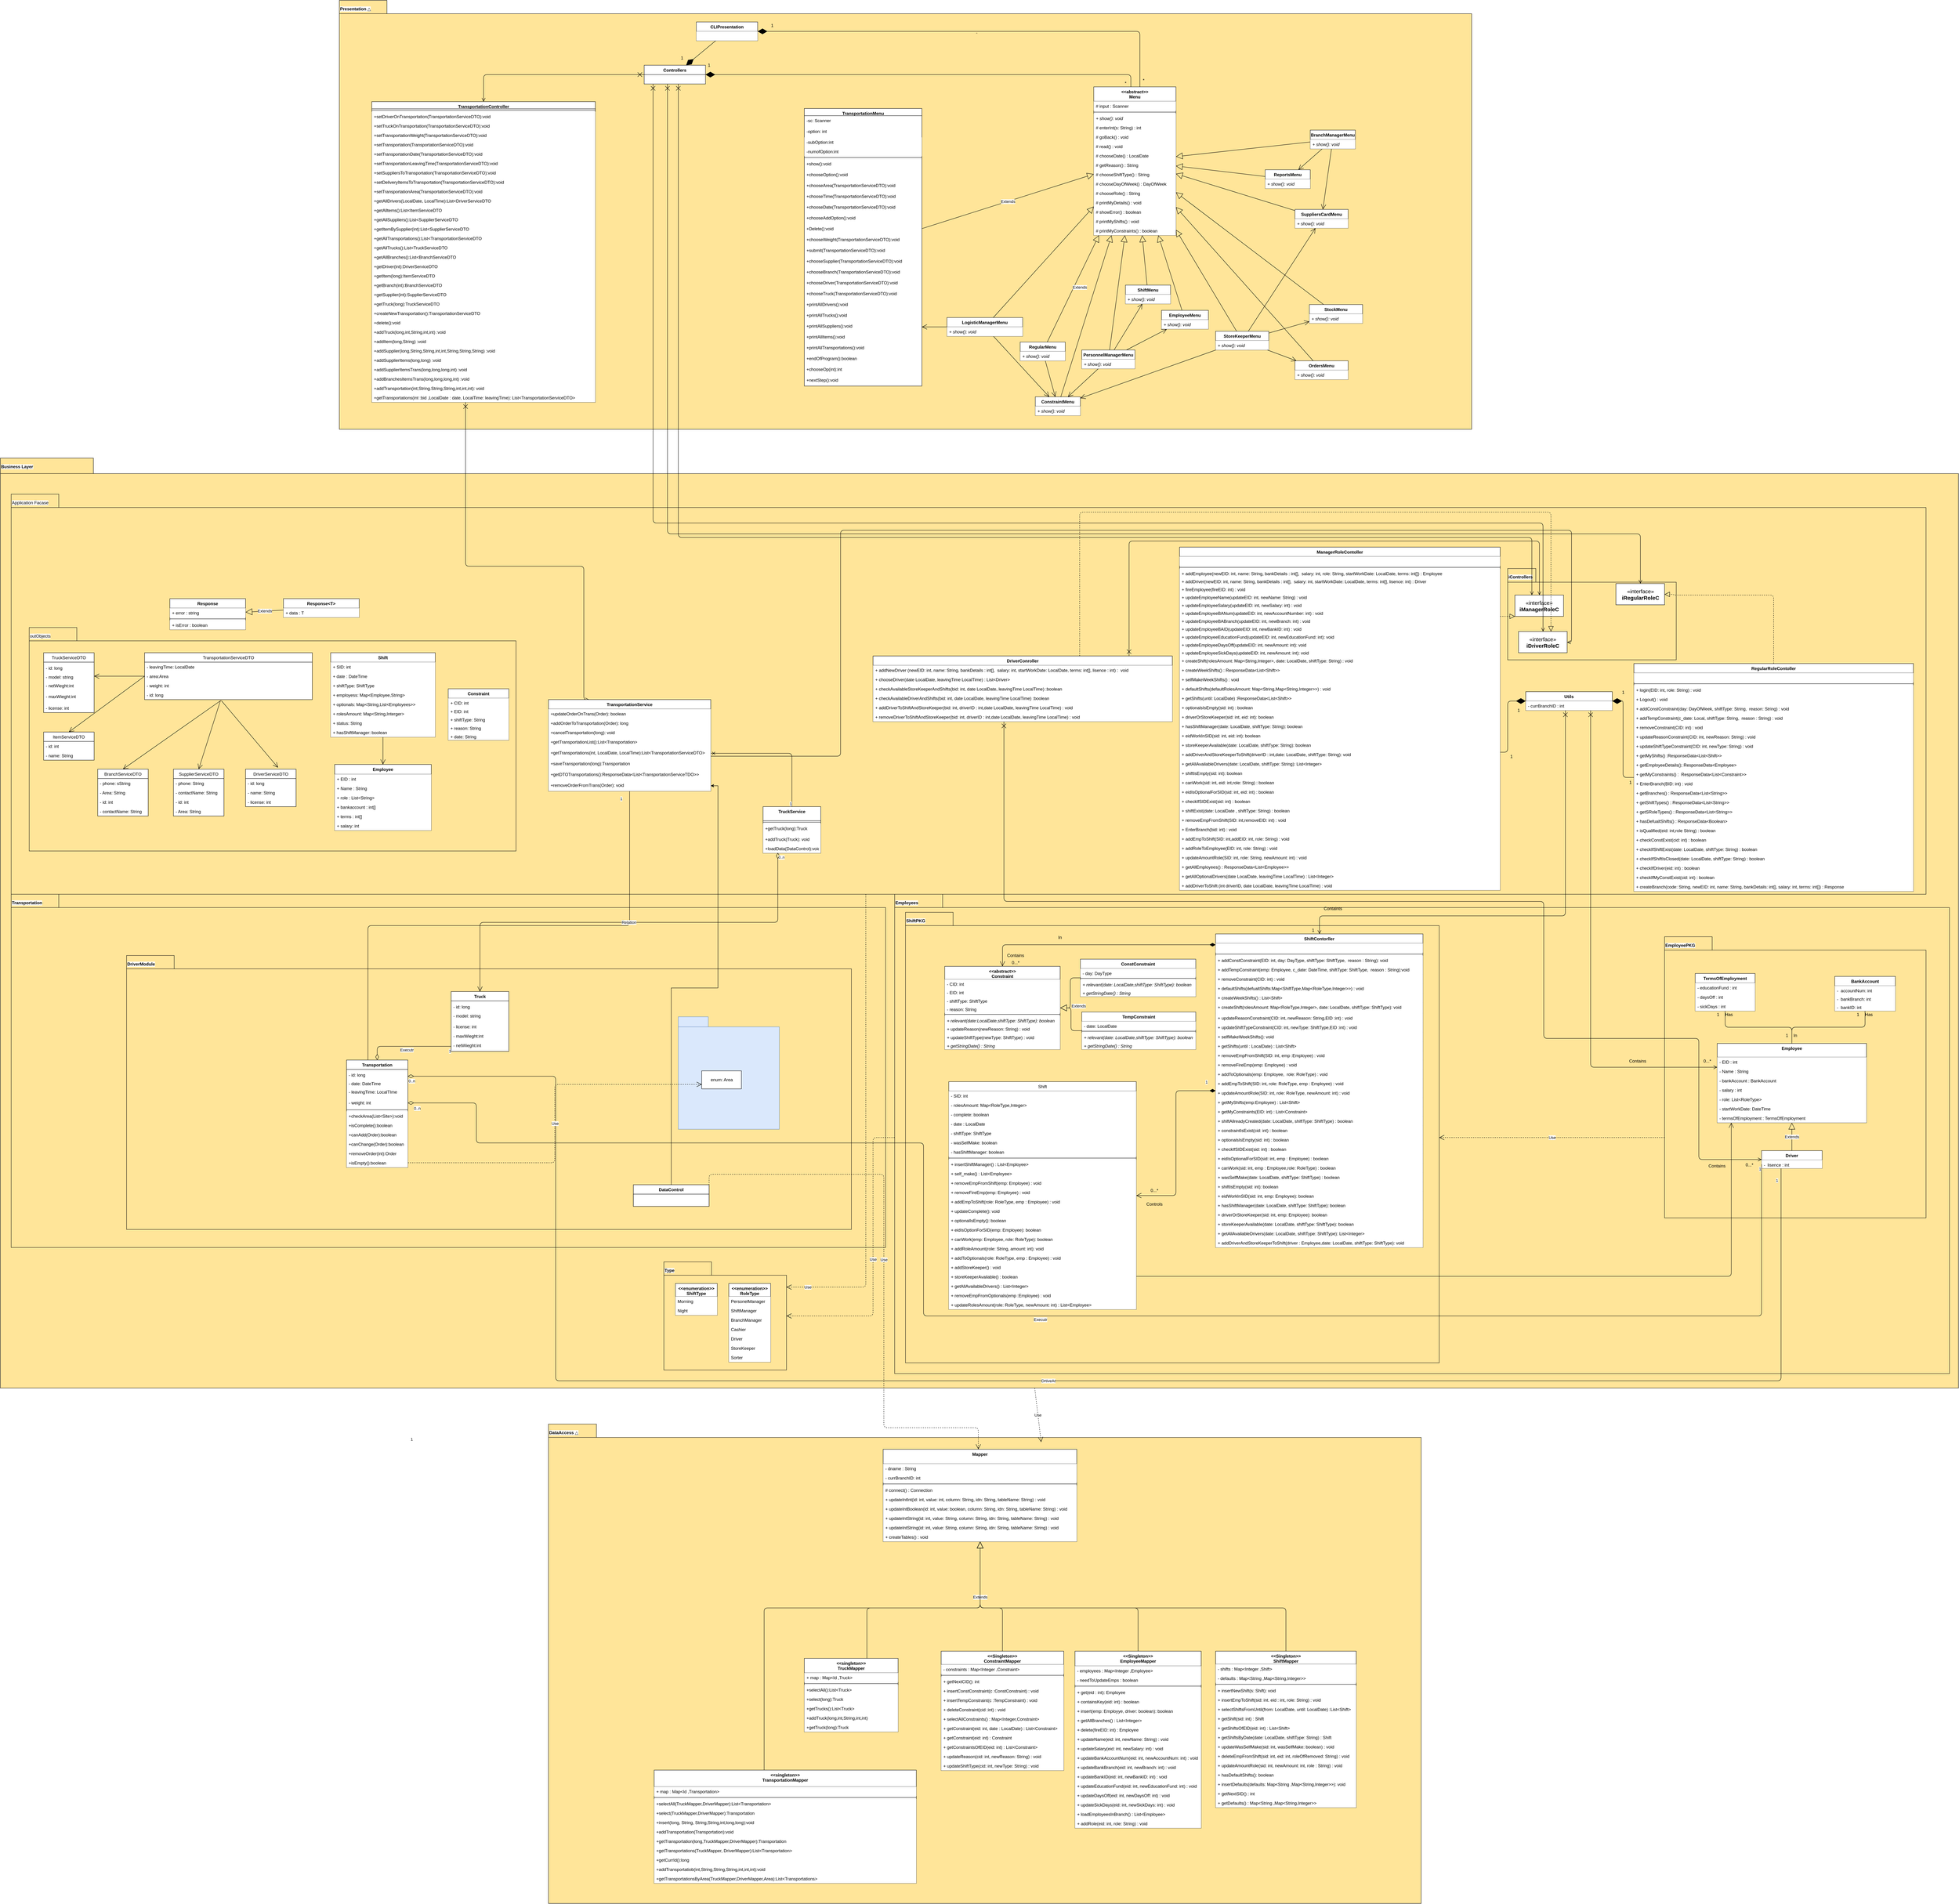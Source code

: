 <mxfile version="13.0.3" type="device" pages="7"><diagram id="044fXeqXOAxmC-pZozZd" name="UMLClass"><mxGraphModel dx="4822" dy="5222" grid="1" gridSize="10" guides="1" tooltips="1" connect="1" arrows="1" fold="1" page="1" pageScale="1" pageWidth="850" pageHeight="1100" math="0" shadow="0"><root><mxCell id="0"/><mxCell id="1" parent="0"/><mxCell id="ZYFhGjYPBvudZiO2RJON-687" value="Presentation&amp;nbsp;&lt;span style=&quot;font-weight: normal&quot;&gt;△&lt;br&gt;&lt;/span&gt;" style="shape=folder;fontStyle=1;spacingTop=10;tabWidth=132;tabHeight=37;tabPosition=left;html=1;align=left;horizontal=1;verticalAlign=top;labelPosition=center;verticalLabelPosition=middle;labelBackgroundColor=#ffffff;fillColor=#FFE599;strokeColor=#0A0A0A;" parent="1" vertex="1"><mxGeometry x="-2100" y="-3620" width="3140" height="1190" as="geometry"/></mxCell><mxCell id="ZYFhGjYPBvudZiO2RJON-684" value="&lt;span style=&quot;background-color: rgb(255 , 255 , 255)&quot;&gt;Business Layer&lt;/span&gt;" style="shape=folder;fontStyle=1;spacingTop=10;tabWidth=123;tabHeight=43;tabPosition=left;html=1;fillColor=#FFE599;strokeColor=#000000;align=left;verticalAlign=top;" parent="1" vertex="1"><mxGeometry x="-3040" y="-2350" width="5430" height="2580" as="geometry"/></mxCell><mxCell id="cuk_oulYJ3ivkF6i_WGK-11" value="Transportation" style="shape=folder;fontStyle=1;spacingTop=10;tabWidth=132;tabHeight=37;tabPosition=left;html=1;align=left;horizontal=1;verticalAlign=top;labelPosition=center;verticalLabelPosition=middle;labelBackgroundColor=#ffffff;fillColor=#FFE599;strokeColor=#0A0A0A;" parent="1" vertex="1"><mxGeometry x="-3010" y="-1140" width="2425" height="980" as="geometry"/></mxCell><mxCell id="cuk_oulYJ3ivkF6i_WGK-10" value="Employees" style="shape=folder;fontStyle=1;spacingTop=10;tabWidth=132;tabHeight=37;tabPosition=left;html=1;align=left;horizontal=1;verticalAlign=top;labelPosition=center;verticalLabelPosition=middle;labelBackgroundColor=#ffffff;fillColor=#FFE599;strokeColor=#0A0A0A;" parent="1" vertex="1"><mxGeometry x="-560" y="-1140" width="2925" height="1330" as="geometry"/></mxCell><mxCell id="ZYFhGjYPBvudZiO2RJON-685" value="&lt;span style=&quot;font-weight: normal&quot;&gt;Application Facase&lt;br&gt;&lt;/span&gt;" style="shape=folder;fontStyle=1;spacingTop=10;tabWidth=132;tabHeight=37;tabPosition=left;html=1;align=left;horizontal=1;verticalAlign=top;labelPosition=center;verticalLabelPosition=middle;labelBackgroundColor=#ffffff;fillColor=#FFE599;strokeColor=#0A0A0A;" parent="1" vertex="1"><mxGeometry x="-3010" y="-2250" width="5310" height="1110" as="geometry"/></mxCell><mxCell id="ZYFhGjYPBvudZiO2RJON-688" value="iControllers&lt;span style=&quot;font-weight: normal&quot;&gt;&lt;br&gt;&lt;/span&gt;" style="shape=folder;fontStyle=1;spacingTop=10;tabWidth=78;tabHeight=38;tabPosition=left;html=1;align=left;horizontal=1;verticalAlign=top;labelPosition=center;verticalLabelPosition=middle;labelBackgroundColor=#ffffff;fillColor=#FFE599;strokeColor=#0A0A0A;" parent="1" vertex="1"><mxGeometry x="1140" y="-2043.73" width="467.36" height="253.45" as="geometry"/></mxCell><mxCell id="ZYFhGjYPBvudZiO2RJON-689" value="&lt;span style=&quot;font-weight: normal&quot;&gt;outObjects&lt;br&gt;&lt;/span&gt;" style="shape=folder;fontStyle=1;spacingTop=10;tabWidth=132;tabHeight=37;tabPosition=left;html=1;align=left;horizontal=1;verticalAlign=top;labelPosition=center;verticalLabelPosition=middle;labelBackgroundColor=#ffffff;fillColor=#FFE599;strokeColor=#0A0A0A;" parent="1" vertex="1"><mxGeometry x="-2960" y="-1880" width="1350" height="620" as="geometry"/></mxCell><mxCell id="ZYFhGjYPBvudZiO2RJON-616" value="DataAccess&amp;nbsp;&lt;span style=&quot;font-weight: normal&quot;&gt;△&lt;br&gt;&lt;/span&gt;" style="shape=folder;fontStyle=1;spacingTop=10;tabWidth=132;tabHeight=37;tabPosition=left;html=1;align=left;horizontal=1;verticalAlign=top;labelPosition=center;verticalLabelPosition=middle;labelBackgroundColor=#ffffff;fillColor=#FFE599;strokeColor=#0A0A0A;" parent="1" vertex="1"><mxGeometry x="-1520" y="330" width="2420" height="1330" as="geometry"/></mxCell><mxCell id="ZYFhGjYPBvudZiO2RJON-798" value="TransportationController" style="swimlane;fontStyle=1;align=center;verticalAlign=top;childLayout=stackLayout;horizontal=1;startSize=20;horizontalStack=0;resizeParent=1;resizeParentMax=0;resizeLast=0;collapsible=1;marginBottom=0;rounded=0;shadow=0;sketch=0;strokeColor=#000000;strokeWidth=1;fillColor=#ffffff;gradientColor=none;swimlaneFillColor=#ffffff;" parent="1" vertex="1"><mxGeometry x="-2010" y="-3339" width="620" height="834" as="geometry"/></mxCell><mxCell id="ZYFhGjYPBvudZiO2RJON-800" value="" style="line;strokeWidth=1;fillColor=none;align=left;verticalAlign=middle;spacingTop=-1;spacingLeft=3;spacingRight=3;rotatable=0;labelPosition=right;points=[];portConstraint=eastwest;" parent="ZYFhGjYPBvudZiO2RJON-798" vertex="1"><mxGeometry y="20" width="620" height="8" as="geometry"/></mxCell><mxCell id="ZYFhGjYPBvudZiO2RJON-801" value="+setDriverOnTransportation(TransportationServiceDTO):void" style="text;strokeColor=none;fillColor=#FFFFFF;align=left;verticalAlign=top;spacingLeft=4;spacingRight=4;overflow=hidden;rotatable=0;points=[[0,0.5],[1,0.5]];portConstraint=eastwest;" parent="ZYFhGjYPBvudZiO2RJON-798" vertex="1"><mxGeometry y="28" width="620" height="26" as="geometry"/></mxCell><mxCell id="ZYFhGjYPBvudZiO2RJON-802" value="+setTruckOnTransportation(TransportationServiceDTO):void" style="text;strokeColor=none;fillColor=#FFFFFF;align=left;verticalAlign=top;spacingLeft=4;spacingRight=4;overflow=hidden;rotatable=0;points=[[0,0.5],[1,0.5]];portConstraint=eastwest;" parent="ZYFhGjYPBvudZiO2RJON-798" vertex="1"><mxGeometry y="54" width="620" height="26" as="geometry"/></mxCell><mxCell id="ZYFhGjYPBvudZiO2RJON-803" value="+setTransportationWeight(TransportationServiceDTO):void" style="text;strokeColor=none;fillColor=#FFFFFF;align=left;verticalAlign=top;spacingLeft=4;spacingRight=4;overflow=hidden;rotatable=0;points=[[0,0.5],[1,0.5]];portConstraint=eastwest;" parent="ZYFhGjYPBvudZiO2RJON-798" vertex="1"><mxGeometry y="80" width="620" height="26" as="geometry"/></mxCell><mxCell id="ZYFhGjYPBvudZiO2RJON-804" value="+setTransportation(TransportationServiceDTO):void" style="text;strokeColor=none;fillColor=#FFFFFF;align=left;verticalAlign=top;spacingLeft=4;spacingRight=4;overflow=hidden;rotatable=0;points=[[0,0.5],[1,0.5]];portConstraint=eastwest;" parent="ZYFhGjYPBvudZiO2RJON-798" vertex="1"><mxGeometry y="106" width="620" height="26" as="geometry"/></mxCell><mxCell id="ZYFhGjYPBvudZiO2RJON-805" value="+setTransportationDate(TransportationServiceDTO):void" style="text;strokeColor=none;fillColor=#FFFFFF;align=left;verticalAlign=top;spacingLeft=4;spacingRight=4;overflow=hidden;rotatable=0;points=[[0,0.5],[1,0.5]];portConstraint=eastwest;" parent="ZYFhGjYPBvudZiO2RJON-798" vertex="1"><mxGeometry y="132" width="620" height="26" as="geometry"/></mxCell><mxCell id="YF3p310rxcsSOAq6tutQ-1" value="+setTransportationLeavingTime(TransportationServiceDTO):void" style="text;strokeColor=none;fillColor=#FFFFFF;align=left;verticalAlign=top;spacingLeft=4;spacingRight=4;overflow=hidden;rotatable=0;points=[[0,0.5],[1,0.5]];portConstraint=eastwest;" parent="ZYFhGjYPBvudZiO2RJON-798" vertex="1"><mxGeometry y="158" width="620" height="26" as="geometry"/></mxCell><mxCell id="ZYFhGjYPBvudZiO2RJON-806" value="+setSuppliersToTransportation(TransportationServiceDTO):void" style="text;strokeColor=none;fillColor=#FFFFFF;align=left;verticalAlign=top;spacingLeft=4;spacingRight=4;overflow=hidden;rotatable=0;points=[[0,0.5],[1,0.5]];portConstraint=eastwest;" parent="ZYFhGjYPBvudZiO2RJON-798" vertex="1"><mxGeometry y="184" width="620" height="26" as="geometry"/></mxCell><mxCell id="ZYFhGjYPBvudZiO2RJON-807" value="+setDeliveryItemsToTransportation(TransportationServiceDTO):void" style="text;strokeColor=none;fillColor=#FFFFFF;align=left;verticalAlign=top;spacingLeft=4;spacingRight=4;overflow=hidden;rotatable=0;points=[[0,0.5],[1,0.5]];portConstraint=eastwest;" parent="ZYFhGjYPBvudZiO2RJON-798" vertex="1"><mxGeometry y="210" width="620" height="26" as="geometry"/></mxCell><mxCell id="ZYFhGjYPBvudZiO2RJON-808" value="+setTransportationArea(TransportationServiceDTO):void" style="text;strokeColor=none;fillColor=#FFFFFF;align=left;verticalAlign=top;spacingLeft=4;spacingRight=4;overflow=hidden;rotatable=0;points=[[0,0.5],[1,0.5]];portConstraint=eastwest;" parent="ZYFhGjYPBvudZiO2RJON-798" vertex="1"><mxGeometry y="236" width="620" height="26" as="geometry"/></mxCell><mxCell id="ZYFhGjYPBvudZiO2RJON-809" value="+getAllDrivers(LocalDate, LocalTime):List&lt;DriverServiceDTO" style="text;strokeColor=none;fillColor=#FFFFFF;align=left;verticalAlign=top;spacingLeft=4;spacingRight=4;overflow=hidden;rotatable=0;points=[[0,0.5],[1,0.5]];portConstraint=eastwest;" parent="ZYFhGjYPBvudZiO2RJON-798" vertex="1"><mxGeometry y="262" width="620" height="26" as="geometry"/></mxCell><mxCell id="ZYFhGjYPBvudZiO2RJON-810" value="+getAlltems():List&lt;ItemServiceDTO" style="text;strokeColor=none;fillColor=#FFFFFF;align=left;verticalAlign=top;spacingLeft=4;spacingRight=4;overflow=hidden;rotatable=0;points=[[0,0.5],[1,0.5]];portConstraint=eastwest;" parent="ZYFhGjYPBvudZiO2RJON-798" vertex="1"><mxGeometry y="288" width="620" height="26" as="geometry"/></mxCell><mxCell id="ZYFhGjYPBvudZiO2RJON-811" value="+getAllSuppliers():List&lt;SupplierServiceDTO" style="text;strokeColor=none;fillColor=#FFFFFF;align=left;verticalAlign=top;spacingLeft=4;spacingRight=4;overflow=hidden;rotatable=0;points=[[0,0.5],[1,0.5]];portConstraint=eastwest;" parent="ZYFhGjYPBvudZiO2RJON-798" vertex="1"><mxGeometry y="314" width="620" height="26" as="geometry"/></mxCell><mxCell id="YF3p310rxcsSOAq6tutQ-2" value="+getItemBySupplier(int):List&lt;SupplierServiceDTO" style="text;strokeColor=none;fillColor=#FFFFFF;align=left;verticalAlign=top;spacingLeft=4;spacingRight=4;overflow=hidden;rotatable=0;points=[[0,0.5],[1,0.5]];portConstraint=eastwest;" parent="ZYFhGjYPBvudZiO2RJON-798" vertex="1"><mxGeometry y="340" width="620" height="26" as="geometry"/></mxCell><mxCell id="ZYFhGjYPBvudZiO2RJON-812" value="+getAllTransportations():List&lt;TransportationServiceDTO" style="text;strokeColor=none;fillColor=#FFFFFF;align=left;verticalAlign=top;spacingLeft=4;spacingRight=4;overflow=hidden;rotatable=0;points=[[0,0.5],[1,0.5]];portConstraint=eastwest;" parent="ZYFhGjYPBvudZiO2RJON-798" vertex="1"><mxGeometry y="366" width="620" height="26" as="geometry"/></mxCell><mxCell id="ZYFhGjYPBvudZiO2RJON-813" value="+getAllTrucks():List&lt;TruckServiceDTO" style="text;strokeColor=none;fillColor=#FFFFFF;align=left;verticalAlign=top;spacingLeft=4;spacingRight=4;overflow=hidden;rotatable=0;points=[[0,0.5],[1,0.5]];portConstraint=eastwest;" parent="ZYFhGjYPBvudZiO2RJON-798" vertex="1"><mxGeometry y="392" width="620" height="26" as="geometry"/></mxCell><mxCell id="ZYFhGjYPBvudZiO2RJON-814" value="+getAllBranches():List&lt;BranchServiceDTO" style="text;strokeColor=none;fillColor=#FFFFFF;align=left;verticalAlign=top;spacingLeft=4;spacingRight=4;overflow=hidden;rotatable=0;points=[[0,0.5],[1,0.5]];portConstraint=eastwest;" parent="ZYFhGjYPBvudZiO2RJON-798" vertex="1"><mxGeometry y="418" width="620" height="26" as="geometry"/></mxCell><mxCell id="ZYFhGjYPBvudZiO2RJON-816" value="+getDriver(int):DriverServiceDTO" style="text;strokeColor=none;fillColor=#FFFFFF;align=left;verticalAlign=top;spacingLeft=4;spacingRight=4;overflow=hidden;rotatable=0;points=[[0,0.5],[1,0.5]];portConstraint=eastwest;" parent="ZYFhGjYPBvudZiO2RJON-798" vertex="1"><mxGeometry y="444" width="620" height="26" as="geometry"/></mxCell><mxCell id="ZYFhGjYPBvudZiO2RJON-817" value="+getItem(long):ItemServiceDTO" style="text;strokeColor=none;fillColor=#FFFFFF;align=left;verticalAlign=top;spacingLeft=4;spacingRight=4;overflow=hidden;rotatable=0;points=[[0,0.5],[1,0.5]];portConstraint=eastwest;" parent="ZYFhGjYPBvudZiO2RJON-798" vertex="1"><mxGeometry y="470" width="620" height="26" as="geometry"/></mxCell><mxCell id="ZYFhGjYPBvudZiO2RJON-818" value="+getBranch(int):BranchServiceDTO" style="text;strokeColor=none;fillColor=#FFFFFF;align=left;verticalAlign=top;spacingLeft=4;spacingRight=4;overflow=hidden;rotatable=0;points=[[0,0.5],[1,0.5]];portConstraint=eastwest;" parent="ZYFhGjYPBvudZiO2RJON-798" vertex="1"><mxGeometry y="496" width="620" height="26" as="geometry"/></mxCell><mxCell id="ZYFhGjYPBvudZiO2RJON-819" value="+getSupplier(int):SupplierServiceDTO" style="text;strokeColor=none;fillColor=#FFFFFF;align=left;verticalAlign=top;spacingLeft=4;spacingRight=4;overflow=hidden;rotatable=0;points=[[0,0.5],[1,0.5]];portConstraint=eastwest;" parent="ZYFhGjYPBvudZiO2RJON-798" vertex="1"><mxGeometry y="522" width="620" height="26" as="geometry"/></mxCell><mxCell id="ZYFhGjYPBvudZiO2RJON-820" value="+getTruck(long):TruckServiceDTO" style="text;strokeColor=none;fillColor=#FFFFFF;align=left;verticalAlign=top;spacingLeft=4;spacingRight=4;overflow=hidden;rotatable=0;points=[[0,0.5],[1,0.5]];portConstraint=eastwest;" parent="ZYFhGjYPBvudZiO2RJON-798" vertex="1"><mxGeometry y="548" width="620" height="26" as="geometry"/></mxCell><mxCell id="ZYFhGjYPBvudZiO2RJON-821" value="+createNewTransportation():TransportationServiceDTO" style="text;strokeColor=none;fillColor=#FFFFFF;align=left;verticalAlign=top;spacingLeft=4;spacingRight=4;overflow=hidden;rotatable=0;points=[[0,0.5],[1,0.5]];portConstraint=eastwest;" parent="ZYFhGjYPBvudZiO2RJON-798" vertex="1"><mxGeometry y="574" width="620" height="26" as="geometry"/></mxCell><mxCell id="ZYFhGjYPBvudZiO2RJON-822" value="+delete():void" style="text;strokeColor=none;fillColor=#FFFFFF;align=left;verticalAlign=top;spacingLeft=4;spacingRight=4;overflow=hidden;rotatable=0;points=[[0,0.5],[1,0.5]];portConstraint=eastwest;" parent="ZYFhGjYPBvudZiO2RJON-798" vertex="1"><mxGeometry y="600" width="620" height="26" as="geometry"/></mxCell><mxCell id="ZYFhGjYPBvudZiO2RJON-823" value="+addTruck(long,int,String,int,int) :void" style="text;strokeColor=none;fillColor=#FFFFFF;align=left;verticalAlign=top;spacingLeft=4;spacingRight=4;overflow=hidden;rotatable=0;points=[[0,0.5],[1,0.5]];portConstraint=eastwest;" parent="ZYFhGjYPBvudZiO2RJON-798" vertex="1"><mxGeometry y="626" width="620" height="26" as="geometry"/></mxCell><mxCell id="YF3p310rxcsSOAq6tutQ-3" value="+addItem(long,String) :void" style="text;strokeColor=none;fillColor=#FFFFFF;align=left;verticalAlign=top;spacingLeft=4;spacingRight=4;overflow=hidden;rotatable=0;points=[[0,0.5],[1,0.5]];portConstraint=eastwest;" parent="ZYFhGjYPBvudZiO2RJON-798" vertex="1"><mxGeometry y="652" width="620" height="26" as="geometry"/></mxCell><mxCell id="YF3p310rxcsSOAq6tutQ-4" value="+addSupplier(long,String,String,int,int,String,String,String) :void" style="text;strokeColor=none;fillColor=#FFFFFF;align=left;verticalAlign=top;spacingLeft=4;spacingRight=4;overflow=hidden;rotatable=0;points=[[0,0.5],[1,0.5]];portConstraint=eastwest;" parent="ZYFhGjYPBvudZiO2RJON-798" vertex="1"><mxGeometry y="678" width="620" height="26" as="geometry"/></mxCell><mxCell id="YF3p310rxcsSOAq6tutQ-5" value="+addSupplierItems(long,long) :void" style="text;strokeColor=none;fillColor=#FFFFFF;align=left;verticalAlign=top;spacingLeft=4;spacingRight=4;overflow=hidden;rotatable=0;points=[[0,0.5],[1,0.5]];portConstraint=eastwest;" parent="ZYFhGjYPBvudZiO2RJON-798" vertex="1"><mxGeometry y="704" width="620" height="26" as="geometry"/></mxCell><mxCell id="YF3p310rxcsSOAq6tutQ-6" value="+addSupplierItemsTrans(long,long,long,int) :void" style="text;strokeColor=none;fillColor=#FFFFFF;align=left;verticalAlign=top;spacingLeft=4;spacingRight=4;overflow=hidden;rotatable=0;points=[[0,0.5],[1,0.5]];portConstraint=eastwest;" parent="ZYFhGjYPBvudZiO2RJON-798" vertex="1"><mxGeometry y="730" width="620" height="26" as="geometry"/></mxCell><mxCell id="YF3p310rxcsSOAq6tutQ-7" value="+addBranchesItemsTrans(long,long,long,int) :void" style="text;strokeColor=none;fillColor=#FFFFFF;align=left;verticalAlign=top;spacingLeft=4;spacingRight=4;overflow=hidden;rotatable=0;points=[[0,0.5],[1,0.5]];portConstraint=eastwest;" parent="ZYFhGjYPBvudZiO2RJON-798" vertex="1"><mxGeometry y="756" width="620" height="26" as="geometry"/></mxCell><mxCell id="ZYFhGjYPBvudZiO2RJON-824" value="+addTransportation(int,String.String,String,int,int,int): void" style="text;strokeColor=none;fillColor=#FFFFFF;align=left;verticalAlign=top;spacingLeft=4;spacingRight=4;overflow=hidden;rotatable=0;points=[[0,0.5],[1,0.5]];portConstraint=eastwest;" parent="ZYFhGjYPBvudZiO2RJON-798" vertex="1"><mxGeometry y="782" width="620" height="26" as="geometry"/></mxCell><mxCell id="VoR5PbRGqlGE8CHx9yF1-3" value="+getTransportations(int :bid ,LocalDate : date, LocalTime: leavingTime): List&lt;TransportationServiceDTO&gt;" style="text;strokeColor=none;fillColor=#FFFFFF;align=left;verticalAlign=top;spacingLeft=4;spacingRight=4;overflow=hidden;rotatable=0;points=[[0,0.5],[1,0.5]];portConstraint=eastwest;fontStyle=0" parent="ZYFhGjYPBvudZiO2RJON-798" vertex="1"><mxGeometry y="808" width="620" height="26" as="geometry"/></mxCell><mxCell id="ZYFhGjYPBvudZiO2RJON-737" value="&lt;&lt;abstract&gt;&gt;&#10;Menu" style="swimlane;fontStyle=1;align=center;verticalAlign=top;childLayout=stackLayout;horizontal=1;startSize=40;horizontalStack=0;resizeParent=1;resizeParentMax=0;resizeLast=0;collapsible=1;marginBottom=0;strokeColor=#121212;fillColor=#FFFFFF;swimlaneFillColor=#ffffff;" parent="1" vertex="1"><mxGeometry x="-7.95" y="-3380" width="227.95" height="412" as="geometry"/></mxCell><mxCell id="ZYFhGjYPBvudZiO2RJON-738" value="# input : Scanner" style="text;strokeColor=none;fillColor=#ffffff;align=left;verticalAlign=top;spacingLeft=4;spacingRight=4;overflow=hidden;rotatable=0;points=[[0,0.5],[1,0.5]];portConstraint=eastwest;" parent="ZYFhGjYPBvudZiO2RJON-737" vertex="1"><mxGeometry y="40" width="227.95" height="26" as="geometry"/></mxCell><mxCell id="ZYFhGjYPBvudZiO2RJON-739" value="" style="line;strokeWidth=1;fillColor=none;align=left;verticalAlign=middle;spacingTop=-1;spacingLeft=3;spacingRight=3;rotatable=0;labelPosition=right;points=[];portConstraint=eastwest;" parent="ZYFhGjYPBvudZiO2RJON-737" vertex="1"><mxGeometry y="66" width="227.95" height="8" as="geometry"/></mxCell><mxCell id="ZYFhGjYPBvudZiO2RJON-740" value="+ show(): void" style="text;strokeColor=none;fillColor=#ffffff;align=left;verticalAlign=top;spacingLeft=4;spacingRight=4;overflow=hidden;rotatable=0;points=[[0,0.5],[1,0.5]];portConstraint=eastwest;fontStyle=2" parent="ZYFhGjYPBvudZiO2RJON-737" vertex="1"><mxGeometry y="74" width="227.95" height="26" as="geometry"/></mxCell><mxCell id="ViWpgdEpAZxiwbJl7wwE-3" value="# enterInt(s: String) : int" style="text;strokeColor=none;fillColor=#ffffff;align=left;verticalAlign=top;spacingLeft=4;spacingRight=4;overflow=hidden;rotatable=0;points=[[0,0.5],[1,0.5]];portConstraint=eastwest;fontStyle=0" parent="ZYFhGjYPBvudZiO2RJON-737" vertex="1"><mxGeometry y="100" width="227.95" height="26" as="geometry"/></mxCell><mxCell id="ViWpgdEpAZxiwbJl7wwE-4" value="# goBack() : void" style="text;strokeColor=none;fillColor=#ffffff;align=left;verticalAlign=top;spacingLeft=4;spacingRight=4;overflow=hidden;rotatable=0;points=[[0,0.5],[1,0.5]];portConstraint=eastwest;fontStyle=0" parent="ZYFhGjYPBvudZiO2RJON-737" vertex="1"><mxGeometry y="126" width="227.95" height="26" as="geometry"/></mxCell><mxCell id="ViWpgdEpAZxiwbJl7wwE-5" value="# read() : void" style="text;strokeColor=none;fillColor=#ffffff;align=left;verticalAlign=top;spacingLeft=4;spacingRight=4;overflow=hidden;rotatable=0;points=[[0,0.5],[1,0.5]];portConstraint=eastwest;fontStyle=0" parent="ZYFhGjYPBvudZiO2RJON-737" vertex="1"><mxGeometry y="152" width="227.95" height="26" as="geometry"/></mxCell><mxCell id="ViWpgdEpAZxiwbJl7wwE-6" value="# chooseDate() : LocalDate" style="text;strokeColor=none;fillColor=#ffffff;align=left;verticalAlign=top;spacingLeft=4;spacingRight=4;overflow=hidden;rotatable=0;points=[[0,0.5],[1,0.5]];portConstraint=eastwest;fontStyle=0" parent="ZYFhGjYPBvudZiO2RJON-737" vertex="1"><mxGeometry y="178" width="227.95" height="26" as="geometry"/></mxCell><mxCell id="ViWpgdEpAZxiwbJl7wwE-7" value="# getReason() : String" style="text;strokeColor=none;fillColor=#ffffff;align=left;verticalAlign=top;spacingLeft=4;spacingRight=4;overflow=hidden;rotatable=0;points=[[0,0.5],[1,0.5]];portConstraint=eastwest;fontStyle=0" parent="ZYFhGjYPBvudZiO2RJON-737" vertex="1"><mxGeometry y="204" width="227.95" height="26" as="geometry"/></mxCell><mxCell id="ViWpgdEpAZxiwbJl7wwE-8" value="# chooseShiftType() : String " style="text;strokeColor=none;fillColor=#ffffff;align=left;verticalAlign=top;spacingLeft=4;spacingRight=4;overflow=hidden;rotatable=0;points=[[0,0.5],[1,0.5]];portConstraint=eastwest;fontStyle=0" parent="ZYFhGjYPBvudZiO2RJON-737" vertex="1"><mxGeometry y="230" width="227.95" height="26" as="geometry"/></mxCell><mxCell id="ViWpgdEpAZxiwbJl7wwE-9" value="# chooseDayOfWeek() : DayOfWeek " style="text;strokeColor=none;fillColor=#ffffff;align=left;verticalAlign=top;spacingLeft=4;spacingRight=4;overflow=hidden;rotatable=0;points=[[0,0.5],[1,0.5]];portConstraint=eastwest;fontStyle=0" parent="ZYFhGjYPBvudZiO2RJON-737" vertex="1"><mxGeometry y="256" width="227.95" height="26" as="geometry"/></mxCell><mxCell id="ViWpgdEpAZxiwbJl7wwE-10" value="# chooseRole() : String " style="text;strokeColor=none;fillColor=#ffffff;align=left;verticalAlign=top;spacingLeft=4;spacingRight=4;overflow=hidden;rotatable=0;points=[[0,0.5],[1,0.5]];portConstraint=eastwest;fontStyle=0" parent="ZYFhGjYPBvudZiO2RJON-737" vertex="1"><mxGeometry y="282" width="227.95" height="26" as="geometry"/></mxCell><mxCell id="ViWpgdEpAZxiwbJl7wwE-11" value="# printMyDetails() : void " style="text;strokeColor=none;fillColor=#ffffff;align=left;verticalAlign=top;spacingLeft=4;spacingRight=4;overflow=hidden;rotatable=0;points=[[0,0.5],[1,0.5]];portConstraint=eastwest;fontStyle=0" parent="ZYFhGjYPBvudZiO2RJON-737" vertex="1"><mxGeometry y="308" width="227.95" height="26" as="geometry"/></mxCell><mxCell id="ViWpgdEpAZxiwbJl7wwE-25" value="# showError() : boolean" style="text;strokeColor=none;fillColor=#ffffff;align=left;verticalAlign=top;spacingLeft=4;spacingRight=4;overflow=hidden;rotatable=0;points=[[0,0.5],[1,0.5]];portConstraint=eastwest;fontStyle=0" parent="ZYFhGjYPBvudZiO2RJON-737" vertex="1"><mxGeometry y="334" width="227.95" height="26" as="geometry"/></mxCell><mxCell id="ViWpgdEpAZxiwbJl7wwE-26" value="# printMyShifts() : void " style="text;strokeColor=none;fillColor=#ffffff;align=left;verticalAlign=top;spacingLeft=4;spacingRight=4;overflow=hidden;rotatable=0;points=[[0,0.5],[1,0.5]];portConstraint=eastwest;fontStyle=0" parent="ZYFhGjYPBvudZiO2RJON-737" vertex="1"><mxGeometry y="360" width="227.95" height="26" as="geometry"/></mxCell><mxCell id="ViWpgdEpAZxiwbJl7wwE-27" value="# printMyConstraints() : boolean" style="text;strokeColor=none;fillColor=#ffffff;align=left;verticalAlign=top;spacingLeft=4;spacingRight=4;overflow=hidden;rotatable=0;points=[[0,0.5],[1,0.5]];portConstraint=eastwest;fontStyle=0" parent="ZYFhGjYPBvudZiO2RJON-737" vertex="1"><mxGeometry y="386" width="227.95" height="26" as="geometry"/></mxCell><mxCell id="YvPb02jdtmpAaBWR0k4f-1" value="BranchManagerMenu" style="swimlane;fontStyle=1;align=center;verticalAlign=top;childLayout=stackLayout;horizontal=1;startSize=26;horizontalStack=0;resizeParent=1;resizeParentMax=0;resizeLast=0;collapsible=1;marginBottom=0;strokeColor=#121212;fillColor=#FFFFFF;swimlaneFillColor=#ffffff;" parent="1" vertex="1"><mxGeometry x="592.5" y="-3260" width="125" height="52" as="geometry"/></mxCell><mxCell id="YvPb02jdtmpAaBWR0k4f-2" value="+ show(): void" style="text;strokeColor=none;fillColor=#ffffff;align=left;verticalAlign=top;spacingLeft=4;spacingRight=4;overflow=hidden;rotatable=0;points=[[0,0.5],[1,0.5]];portConstraint=eastwest;fontStyle=2" parent="YvPb02jdtmpAaBWR0k4f-1" vertex="1"><mxGeometry y="26" width="125" height="26" as="geometry"/></mxCell><mxCell id="YvPb02jdtmpAaBWR0k4f-16" value="ReportsMenu" style="swimlane;fontStyle=1;align=center;verticalAlign=top;childLayout=stackLayout;horizontal=1;startSize=26;horizontalStack=0;resizeParent=1;resizeParentMax=0;resizeLast=0;collapsible=1;marginBottom=0;strokeColor=#121212;fillColor=#FFFFFF;swimlaneFillColor=#ffffff;" parent="1" vertex="1"><mxGeometry x="467.5" y="-3150" width="125" height="52" as="geometry"/></mxCell><mxCell id="YvPb02jdtmpAaBWR0k4f-17" value="+ show(): void" style="text;strokeColor=none;fillColor=#ffffff;align=left;verticalAlign=top;spacingLeft=4;spacingRight=4;overflow=hidden;rotatable=0;points=[[0,0.5],[1,0.5]];portConstraint=eastwest;fontStyle=2" parent="YvPb02jdtmpAaBWR0k4f-16" vertex="1"><mxGeometry y="26" width="125" height="26" as="geometry"/></mxCell><mxCell id="YvPb02jdtmpAaBWR0k4f-20" value="SuppliersCardMenu" style="swimlane;fontStyle=1;align=center;verticalAlign=top;childLayout=stackLayout;horizontal=1;startSize=26;horizontalStack=0;resizeParent=1;resizeParentMax=0;resizeLast=0;collapsible=1;marginBottom=0;strokeColor=#121212;fillColor=#FFFFFF;swimlaneFillColor=#ffffff;" parent="1" vertex="1"><mxGeometry x="550" y="-3040" width="147.5" height="52" as="geometry"/></mxCell><mxCell id="YvPb02jdtmpAaBWR0k4f-21" value="+ show(): void" style="text;strokeColor=none;fillColor=#ffffff;align=left;verticalAlign=top;spacingLeft=4;spacingRight=4;overflow=hidden;rotatable=0;points=[[0,0.5],[1,0.5]];portConstraint=eastwest;fontStyle=2" parent="YvPb02jdtmpAaBWR0k4f-20" vertex="1"><mxGeometry y="26" width="147.5" height="26" as="geometry"/></mxCell><mxCell id="ZYFhGjYPBvudZiO2RJON-733" value="ShiftMenu" style="swimlane;fontStyle=1;align=center;verticalAlign=top;childLayout=stackLayout;horizontal=1;startSize=26;horizontalStack=0;resizeParent=1;resizeParentMax=0;resizeLast=0;collapsible=1;marginBottom=0;strokeColor=#121212;fillColor=#FFFFFF;swimlaneFillColor=#ffffff;" parent="1" vertex="1"><mxGeometry x="80.0" y="-2830" width="125" height="52" as="geometry"/></mxCell><mxCell id="ZYFhGjYPBvudZiO2RJON-736" value="+ show(): void" style="text;strokeColor=none;fillColor=#ffffff;align=left;verticalAlign=top;spacingLeft=4;spacingRight=4;overflow=hidden;rotatable=0;points=[[0,0.5],[1,0.5]];portConstraint=eastwest;fontStyle=2" parent="ZYFhGjYPBvudZiO2RJON-733" vertex="1"><mxGeometry y="26" width="125" height="26" as="geometry"/></mxCell><mxCell id="mSKSdH4xU8HQe61sjkMJ-5" value="TruckServiceDTO" style="swimlane;fontStyle=0;childLayout=stackLayout;horizontal=1;startSize=26;fillColor=#ffffff;horizontalStack=0;resizeParent=1;resizeParentMax=0;resizeLast=0;collapsible=1;marginBottom=0;swimlaneFillColor=#ffffff;" parent="1" vertex="1"><mxGeometry x="-2920" y="-1810" width="140" height="166" as="geometry"/></mxCell><mxCell id="mSKSdH4xU8HQe61sjkMJ-10" value="- id: long" style="text;strokeColor=none;fillColor=none;align=left;verticalAlign=top;spacingLeft=4;spacingRight=4;overflow=hidden;rotatable=0;points=[[0,0.5],[1,0.5]];portConstraint=eastwest;spacingBottom=0;spacingTop=3;" parent="mSKSdH4xU8HQe61sjkMJ-5" vertex="1"><mxGeometry y="26" width="140" height="24" as="geometry"/></mxCell><mxCell id="mSKSdH4xU8HQe61sjkMJ-11" value="- model: string" style="text;strokeColor=none;fillColor=none;align=left;verticalAlign=top;spacingLeft=4;spacingRight=4;overflow=hidden;rotatable=0;points=[[0,0.5],[1,0.5]];portConstraint=eastwest;spacingTop=4;" parent="mSKSdH4xU8HQe61sjkMJ-5" vertex="1"><mxGeometry y="50" width="140" height="30" as="geometry"/></mxCell><mxCell id="mSKSdH4xU8HQe61sjkMJ-14" value="- netWieght:int" style="text;strokeColor=none;fillColor=none;align=left;verticalAlign=top;spacingLeft=4;spacingRight=4;overflow=hidden;rotatable=0;points=[[0,0.5],[1,0.5]];portConstraint=eastwest;spacingBottom=0;spacingTop=-2;" parent="mSKSdH4xU8HQe61sjkMJ-5" vertex="1"><mxGeometry y="80" width="140" height="28" as="geometry"/></mxCell><mxCell id="mSKSdH4xU8HQe61sjkMJ-13" value="- maxWieght:int" style="text;strokeColor=none;fillColor=none;align=left;verticalAlign=top;spacingLeft=4;spacingRight=4;overflow=hidden;rotatable=0;points=[[0,0.5],[1,0.5]];portConstraint=eastwest;" parent="mSKSdH4xU8HQe61sjkMJ-5" vertex="1"><mxGeometry y="108" width="140" height="28" as="geometry"/></mxCell><mxCell id="mSKSdH4xU8HQe61sjkMJ-12" value="- license: int" style="text;strokeColor=none;fillColor=none;align=left;verticalAlign=top;spacingLeft=4;spacingRight=4;overflow=hidden;rotatable=0;points=[[0,0.5],[1,0.5]];portConstraint=eastwest;spacingTop=4;" parent="mSKSdH4xU8HQe61sjkMJ-5" vertex="1"><mxGeometry y="136" width="140" height="30" as="geometry"/></mxCell><mxCell id="ZYFhGjYPBvudZiO2RJON-729" value="EmployeeMenu" style="swimlane;fontStyle=1;align=center;verticalAlign=top;childLayout=stackLayout;horizontal=1;startSize=26;horizontalStack=0;resizeParent=1;resizeParentMax=0;resizeLast=0;collapsible=1;marginBottom=0;strokeColor=#121212;fillColor=#FFFFFF;swimlaneFillColor=#ffffff;" parent="1" vertex="1"><mxGeometry x="180" y="-2760" width="130" height="52" as="geometry"/></mxCell><mxCell id="ZYFhGjYPBvudZiO2RJON-732" value="+ show(): void" style="text;strokeColor=none;fillColor=#ffffff;align=left;verticalAlign=top;spacingLeft=4;spacingRight=4;overflow=hidden;rotatable=0;points=[[0,0.5],[1,0.5]];portConstraint=eastwest;fontStyle=2" parent="ZYFhGjYPBvudZiO2RJON-729" vertex="1"><mxGeometry y="26" width="130" height="26" as="geometry"/></mxCell><mxCell id="YvPb02jdtmpAaBWR0k4f-27" value="StockMenu" style="swimlane;fontStyle=1;align=center;verticalAlign=top;childLayout=stackLayout;horizontal=1;startSize=26;horizontalStack=0;resizeParent=1;resizeParentMax=0;resizeLast=0;collapsible=1;marginBottom=0;strokeColor=#121212;fillColor=#FFFFFF;swimlaneFillColor=#ffffff;" parent="1" vertex="1"><mxGeometry x="590" y="-2776" width="147.5" height="52" as="geometry"/></mxCell><mxCell id="YvPb02jdtmpAaBWR0k4f-28" value="+ show(): void" style="text;strokeColor=none;fillColor=#ffffff;align=left;verticalAlign=top;spacingLeft=4;spacingRight=4;overflow=hidden;rotatable=0;points=[[0,0.5],[1,0.5]];portConstraint=eastwest;fontStyle=2" parent="YvPb02jdtmpAaBWR0k4f-27" vertex="1"><mxGeometry y="26" width="147.5" height="26" as="geometry"/></mxCell><mxCell id="ZYFhGjYPBvudZiO2RJON-769" value="TransportationMenu" style="swimlane;fontStyle=1;align=center;verticalAlign=top;childLayout=stackLayout;horizontal=1;startSize=20;horizontalStack=0;resizeParent=1;resizeParentMax=0;resizeLast=0;collapsible=1;marginBottom=0;rounded=0;shadow=0;sketch=0;strokeColor=#000000;strokeWidth=1;fillColor=#ffffff;gradientColor=none;swimlaneFillColor=#ffffff;" parent="1" vertex="1"><mxGeometry x="-810.5" y="-3320" width="326" height="770" as="geometry"/></mxCell><mxCell id="ZYFhGjYPBvudZiO2RJON-770" value="-sc: Scanner" style="text;strokeColor=none;fillColor=none;align=left;verticalAlign=top;spacingLeft=4;spacingRight=4;overflow=hidden;rotatable=0;points=[[0,0.5],[1,0.5]];portConstraint=eastwest;" parent="ZYFhGjYPBvudZiO2RJON-769" vertex="1"><mxGeometry y="20" width="326" height="30" as="geometry"/></mxCell><mxCell id="ZYFhGjYPBvudZiO2RJON-771" value="-option: int" style="text;strokeColor=none;fillColor=none;align=left;verticalAlign=top;spacingLeft=4;spacingRight=4;overflow=hidden;rotatable=0;points=[[0,0.5],[1,0.5]];portConstraint=eastwest;" parent="ZYFhGjYPBvudZiO2RJON-769" vertex="1"><mxGeometry y="50" width="326" height="30" as="geometry"/></mxCell><mxCell id="ZYFhGjYPBvudZiO2RJON-772" value="-subOption:int" style="text;strokeColor=none;fillColor=#FFFFFF;align=left;verticalAlign=top;spacingLeft=4;spacingRight=4;overflow=hidden;rotatable=0;points=[[0,0.5],[1,0.5]];portConstraint=eastwest;" parent="ZYFhGjYPBvudZiO2RJON-769" vertex="1"><mxGeometry y="80" width="326" height="26" as="geometry"/></mxCell><mxCell id="ZYFhGjYPBvudZiO2RJON-773" value="-numofOption:int" style="text;strokeColor=none;fillColor=#FFFFFF;align=left;verticalAlign=top;spacingLeft=4;spacingRight=4;overflow=hidden;rotatable=0;points=[[0,0.5],[1,0.5]];portConstraint=eastwest;" parent="ZYFhGjYPBvudZiO2RJON-769" vertex="1"><mxGeometry y="106" width="326" height="26" as="geometry"/></mxCell><mxCell id="ZYFhGjYPBvudZiO2RJON-776" value="" style="line;strokeWidth=1;fillColor=none;align=left;verticalAlign=middle;spacingTop=-1;spacingLeft=3;spacingRight=3;rotatable=0;labelPosition=right;points=[];portConstraint=eastwest;" parent="ZYFhGjYPBvudZiO2RJON-769" vertex="1"><mxGeometry y="132" width="326" height="8" as="geometry"/></mxCell><mxCell id="ZYFhGjYPBvudZiO2RJON-777" value="+show():void" style="text;strokeColor=none;fillColor=none;align=left;verticalAlign=top;spacingLeft=4;spacingRight=4;overflow=hidden;rotatable=0;points=[[0,0.5],[1,0.5]];portConstraint=eastwest;" parent="ZYFhGjYPBvudZiO2RJON-769" vertex="1"><mxGeometry y="140" width="326" height="30" as="geometry"/></mxCell><mxCell id="ZYFhGjYPBvudZiO2RJON-778" value="+chooseOption():void" style="text;strokeColor=none;fillColor=none;align=left;verticalAlign=top;spacingLeft=4;spacingRight=4;overflow=hidden;rotatable=0;points=[[0,0.5],[1,0.5]];portConstraint=eastwest;" parent="ZYFhGjYPBvudZiO2RJON-769" vertex="1"><mxGeometry y="170" width="326" height="30" as="geometry"/></mxCell><mxCell id="ZYFhGjYPBvudZiO2RJON-779" value="+chooseArea(TransportationServiceDTO):void" style="text;strokeColor=none;fillColor=none;align=left;verticalAlign=top;spacingLeft=4;spacingRight=4;overflow=hidden;rotatable=0;points=[[0,0.5],[1,0.5]];portConstraint=eastwest;" parent="ZYFhGjYPBvudZiO2RJON-769" vertex="1"><mxGeometry y="200" width="326" height="30" as="geometry"/></mxCell><mxCell id="ZYFhGjYPBvudZiO2RJON-780" value="+chooseTime(TransportationServiceDTO):void" style="text;strokeColor=none;fillColor=none;align=left;verticalAlign=top;spacingLeft=4;spacingRight=4;overflow=hidden;rotatable=0;points=[[0,0.5],[1,0.5]];portConstraint=eastwest;" parent="ZYFhGjYPBvudZiO2RJON-769" vertex="1"><mxGeometry y="230" width="326" height="30" as="geometry"/></mxCell><mxCell id="ZYFhGjYPBvudZiO2RJON-781" value="+chooseDate(TransportationServiceDTO):void" style="text;strokeColor=none;fillColor=none;align=left;verticalAlign=top;spacingLeft=4;spacingRight=4;overflow=hidden;rotatable=0;points=[[0,0.5],[1,0.5]];portConstraint=eastwest;" parent="ZYFhGjYPBvudZiO2RJON-769" vertex="1"><mxGeometry y="260" width="326" height="30" as="geometry"/></mxCell><mxCell id="ZYFhGjYPBvudZiO2RJON-782" value="+chooseAddOption():void" style="text;strokeColor=none;fillColor=none;align=left;verticalAlign=top;spacingLeft=4;spacingRight=4;overflow=hidden;rotatable=0;points=[[0,0.5],[1,0.5]];portConstraint=eastwest;" parent="ZYFhGjYPBvudZiO2RJON-769" vertex="1"><mxGeometry y="290" width="326" height="30" as="geometry"/></mxCell><mxCell id="ZYFhGjYPBvudZiO2RJON-783" value="+Delete():void" style="text;strokeColor=none;fillColor=none;align=left;verticalAlign=top;spacingLeft=4;spacingRight=4;overflow=hidden;rotatable=0;points=[[0,0.5],[1,0.5]];portConstraint=eastwest;" parent="ZYFhGjYPBvudZiO2RJON-769" vertex="1"><mxGeometry y="320" width="326" height="30" as="geometry"/></mxCell><mxCell id="ZYFhGjYPBvudZiO2RJON-784" value="+chooseWeight(TransportationServiceDTO):void" style="text;strokeColor=none;fillColor=none;align=left;verticalAlign=top;spacingLeft=4;spacingRight=4;overflow=hidden;rotatable=0;points=[[0,0.5],[1,0.5]];portConstraint=eastwest;" parent="ZYFhGjYPBvudZiO2RJON-769" vertex="1"><mxGeometry y="350" width="326" height="30" as="geometry"/></mxCell><mxCell id="ZYFhGjYPBvudZiO2RJON-785" value="+submit(TransportationServiceDTO):void" style="text;strokeColor=none;fillColor=none;align=left;verticalAlign=top;spacingLeft=4;spacingRight=4;overflow=hidden;rotatable=0;points=[[0,0.5],[1,0.5]];portConstraint=eastwest;" parent="ZYFhGjYPBvudZiO2RJON-769" vertex="1"><mxGeometry y="380" width="326" height="30" as="geometry"/></mxCell><mxCell id="ZYFhGjYPBvudZiO2RJON-786" value="+chooseSupplier(TransportationServiceDTO):void" style="text;strokeColor=none;fillColor=none;align=left;verticalAlign=top;spacingLeft=4;spacingRight=4;overflow=hidden;rotatable=0;points=[[0,0.5],[1,0.5]];portConstraint=eastwest;" parent="ZYFhGjYPBvudZiO2RJON-769" vertex="1"><mxGeometry y="410" width="326" height="30" as="geometry"/></mxCell><mxCell id="ZYFhGjYPBvudZiO2RJON-787" value="+chooseBranch(TransportationServiceDTO):void" style="text;strokeColor=none;fillColor=none;align=left;verticalAlign=top;spacingLeft=4;spacingRight=4;overflow=hidden;rotatable=0;points=[[0,0.5],[1,0.5]];portConstraint=eastwest;" parent="ZYFhGjYPBvudZiO2RJON-769" vertex="1"><mxGeometry y="440" width="326" height="30" as="geometry"/></mxCell><mxCell id="ZYFhGjYPBvudZiO2RJON-788" value="+chooseDriver(TransportationServiceDTO):void" style="text;strokeColor=none;fillColor=none;align=left;verticalAlign=top;spacingLeft=4;spacingRight=4;overflow=hidden;rotatable=0;points=[[0,0.5],[1,0.5]];portConstraint=eastwest;fontStyle=0" parent="ZYFhGjYPBvudZiO2RJON-769" vertex="1"><mxGeometry y="470" width="326" height="30" as="geometry"/></mxCell><mxCell id="ZYFhGjYPBvudZiO2RJON-789" value="+chooseTruck(TransportationServiceDTO):void" style="text;strokeColor=none;fillColor=none;align=left;verticalAlign=top;spacingLeft=4;spacingRight=4;overflow=hidden;rotatable=0;points=[[0,0.5],[1,0.5]];portConstraint=eastwest;" parent="ZYFhGjYPBvudZiO2RJON-769" vertex="1"><mxGeometry y="500" width="326" height="30" as="geometry"/></mxCell><mxCell id="ZYFhGjYPBvudZiO2RJON-790" value="+printAllDrivers():void" style="text;strokeColor=none;fillColor=none;align=left;verticalAlign=top;spacingLeft=4;spacingRight=4;overflow=hidden;rotatable=0;points=[[0,0.5],[1,0.5]];portConstraint=eastwest;" parent="ZYFhGjYPBvudZiO2RJON-769" vertex="1"><mxGeometry y="530" width="326" height="30" as="geometry"/></mxCell><mxCell id="ZYFhGjYPBvudZiO2RJON-791" value="+printAllTrucks():void" style="text;strokeColor=none;fillColor=none;align=left;verticalAlign=top;spacingLeft=4;spacingRight=4;overflow=hidden;rotatable=0;points=[[0,0.5],[1,0.5]];portConstraint=eastwest;" parent="ZYFhGjYPBvudZiO2RJON-769" vertex="1"><mxGeometry y="560" width="326" height="30" as="geometry"/></mxCell><mxCell id="ZYFhGjYPBvudZiO2RJON-792" value="+printAllSuppliers():void" style="text;strokeColor=none;fillColor=none;align=left;verticalAlign=top;spacingLeft=4;spacingRight=4;overflow=hidden;rotatable=0;points=[[0,0.5],[1,0.5]];portConstraint=eastwest;" parent="ZYFhGjYPBvudZiO2RJON-769" vertex="1"><mxGeometry y="590" width="326" height="30" as="geometry"/></mxCell><mxCell id="ZYFhGjYPBvudZiO2RJON-793" value="+printAllItems():void" style="text;strokeColor=none;fillColor=none;align=left;verticalAlign=top;spacingLeft=4;spacingRight=4;overflow=hidden;rotatable=0;points=[[0,0.5],[1,0.5]];portConstraint=eastwest;" parent="ZYFhGjYPBvudZiO2RJON-769" vertex="1"><mxGeometry y="620" width="326" height="30" as="geometry"/></mxCell><mxCell id="ZYFhGjYPBvudZiO2RJON-794" value="+printAllTransportations():void" style="text;strokeColor=none;fillColor=none;align=left;verticalAlign=top;spacingLeft=4;spacingRight=4;overflow=hidden;rotatable=0;points=[[0,0.5],[1,0.5]];portConstraint=eastwest;" parent="ZYFhGjYPBvudZiO2RJON-769" vertex="1"><mxGeometry y="650" width="326" height="30" as="geometry"/></mxCell><mxCell id="ZYFhGjYPBvudZiO2RJON-795" value="+endOfProgram():boolean" style="text;strokeColor=none;fillColor=none;align=left;verticalAlign=top;spacingLeft=4;spacingRight=4;overflow=hidden;rotatable=0;points=[[0,0.5],[1,0.5]];portConstraint=eastwest;" parent="ZYFhGjYPBvudZiO2RJON-769" vertex="1"><mxGeometry y="680" width="326" height="30" as="geometry"/></mxCell><mxCell id="ZYFhGjYPBvudZiO2RJON-796" value="+chooseOp(int):int" style="text;strokeColor=none;fillColor=none;align=left;verticalAlign=top;spacingLeft=4;spacingRight=4;overflow=hidden;rotatable=0;points=[[0,0.5],[1,0.5]];portConstraint=eastwest;" parent="ZYFhGjYPBvudZiO2RJON-769" vertex="1"><mxGeometry y="710" width="326" height="30" as="geometry"/></mxCell><mxCell id="ZYFhGjYPBvudZiO2RJON-797" value="+nextStep():void" style="text;strokeColor=none;fillColor=none;align=left;verticalAlign=top;spacingLeft=4;spacingRight=4;overflow=hidden;rotatable=0;points=[[0,0.5],[1,0.5]];portConstraint=eastwest;" parent="ZYFhGjYPBvudZiO2RJON-769" vertex="1"><mxGeometry y="740" width="326" height="30" as="geometry"/></mxCell><mxCell id="ZYFhGjYPBvudZiO2RJON-1172" value="Controllers" style="swimlane;fontStyle=1;align=center;verticalAlign=top;childLayout=stackLayout;horizontal=1;startSize=26;horizontalStack=0;resizeParent=1;resizeParentMax=0;resizeLast=0;collapsible=1;marginBottom=0;strokeColor=#121212;fillColor=#FFFFFF;swimlaneFillColor=#ffffff;" parent="1" vertex="1"><mxGeometry x="-1254.61" y="-3440" width="170" height="52" as="geometry"/></mxCell><mxCell id="ZYFhGjYPBvudZiO2RJON-741" value="CLIPresentation" style="swimlane;fontStyle=1;align=center;verticalAlign=top;childLayout=stackLayout;horizontal=1;startSize=26;horizontalStack=0;resizeParent=1;resizeParentMax=0;resizeLast=0;collapsible=1;marginBottom=0;strokeColor=#121212;fillColor=#FFFFFF;swimlaneFillColor=#ffffff;" parent="1" vertex="1"><mxGeometry x="-1110" y="-3560" width="170" height="52" as="geometry"/></mxCell><mxCell id="ZYFhGjYPBvudZiO2RJON-742" value="" style="text;strokeColor=none;fillColor=#ffffff;align=left;verticalAlign=top;spacingLeft=4;spacingRight=4;overflow=hidden;rotatable=0;points=[[0,0.5],[1,0.5]];portConstraint=eastwest;" parent="ZYFhGjYPBvudZiO2RJON-741" vertex="1"><mxGeometry y="26" width="170" height="26" as="geometry"/></mxCell><mxCell id="YvPb02jdtmpAaBWR0k4f-8" value="StoreKeeperMenu&#10;" style="swimlane;fontStyle=1;align=center;verticalAlign=top;childLayout=stackLayout;horizontal=1;startSize=26;horizontalStack=0;resizeParent=1;resizeParentMax=0;resizeLast=0;collapsible=1;marginBottom=0;strokeColor=#121212;fillColor=#FFFFFF;swimlaneFillColor=#ffffff;" parent="1" vertex="1"><mxGeometry x="330" y="-2702" width="147.5" height="52" as="geometry"/></mxCell><mxCell id="YvPb02jdtmpAaBWR0k4f-9" value="+ show(): void" style="text;strokeColor=none;fillColor=#ffffff;align=left;verticalAlign=top;spacingLeft=4;spacingRight=4;overflow=hidden;rotatable=0;points=[[0,0.5],[1,0.5]];portConstraint=eastwest;fontStyle=2" parent="YvPb02jdtmpAaBWR0k4f-8" vertex="1"><mxGeometry y="26" width="147.5" height="26" as="geometry"/></mxCell><mxCell id="ZYFhGjYPBvudZiO2RJON-686" value="DriverModule" style="shape=folder;fontStyle=1;spacingTop=10;tabWidth=132;tabHeight=37;tabPosition=left;html=1;align=left;horizontal=1;verticalAlign=top;labelPosition=center;verticalLabelPosition=middle;labelBackgroundColor=#ffffff;fillColor=#FFE599;strokeColor=#0A0A0A;" parent="1" vertex="1"><mxGeometry x="-2690" y="-970" width="2010" height="760" as="geometry"/></mxCell><mxCell id="ZYFhGjYPBvudZiO2RJON-690" value="EmployeePKG" style="shape=folder;fontStyle=1;spacingTop=10;tabWidth=132;tabHeight=37;tabPosition=left;html=1;align=left;horizontal=1;verticalAlign=top;labelPosition=center;verticalLabelPosition=middle;labelBackgroundColor=#ffffff;fillColor=#FFE599;strokeColor=#0A0A0A;" parent="1" vertex="1"><mxGeometry x="1575" y="-1021.94" width="725" height="780" as="geometry"/></mxCell><mxCell id="ZYFhGjYPBvudZiO2RJON-691" value="ShiftPKG" style="shape=folder;fontStyle=1;spacingTop=10;tabWidth=132;tabHeight=37;tabPosition=left;html=1;align=left;horizontal=1;verticalAlign=top;labelPosition=center;verticalLabelPosition=middle;labelBackgroundColor=#ffffff;fillColor=#FFE599;strokeColor=#0A0A0A;" parent="1" vertex="1"><mxGeometry x="-530" y="-1089.86" width="1480" height="1250" as="geometry"/></mxCell><mxCell id="ZYFhGjYPBvudZiO2RJON-692" value="1" style="endArrow=open;html=1;endSize=12;startArrow=diamondThin;startSize=14;startFill=1;edgeStyle=orthogonalEdgeStyle;align=left;verticalAlign=bottom;" parent="1" source="ZYFhGjYPBvudZiO2RJON-994" target="ZYFhGjYPBvudZiO2RJON-1019" edge="1"><mxGeometry x="-0.883" y="-15" relative="1" as="geometry"><mxPoint x="185" y="-424.72" as="sourcePoint"/><mxPoint x="220" y="-344.72" as="targetPoint"/><mxPoint as="offset"/></mxGeometry></mxCell><mxCell id="ZYFhGjYPBvudZiO2RJON-825" value="DriverConroller&#10;" style="swimlane;fontStyle=1;align=center;verticalAlign=top;childLayout=stackLayout;horizontal=1;startSize=26;horizontalStack=0;resizeParent=1;resizeParentMax=0;resizeLast=0;collapsible=1;marginBottom=0;fillColor=#FFFFFF;swimlaneFillColor=#ffffff;" parent="1" vertex="1"><mxGeometry x="-620" y="-1801" width="830" height="182" as="geometry"/></mxCell><mxCell id="ZYFhGjYPBvudZiO2RJON-828" value="+ addNewDriver (newEID: int, name: String, bankDetails : int[],  salary: int, startWorkDate: LocalDate, terms: int[], lisence : int) :  void" style="text;strokeColor=none;fillColor=#FFFFFF;align=left;verticalAlign=top;spacingLeft=4;spacingRight=4;overflow=hidden;rotatable=0;points=[[0,0.5],[1,0.5]];portConstraint=eastwest;fontStyle=0" parent="ZYFhGjYPBvudZiO2RJON-825" vertex="1"><mxGeometry y="26" width="830" height="26" as="geometry"/></mxCell><mxCell id="ZYFhGjYPBvudZiO2RJON-829" value="+ chooseDriver(date LocalDate, leavingTime LocalTime) : List&lt;Driver&gt;" style="text;strokeColor=none;fillColor=#FFFFFF;align=left;verticalAlign=top;spacingLeft=4;spacingRight=4;overflow=hidden;rotatable=0;points=[[0,0.5],[1,0.5]];portConstraint=eastwest;fontStyle=0" parent="ZYFhGjYPBvudZiO2RJON-825" vertex="1"><mxGeometry y="52" width="830" height="26" as="geometry"/></mxCell><mxCell id="ZYFhGjYPBvudZiO2RJON-830" value="+ checkAvailableStoreKeeperAndShifts(bid: int, date LocalDate, leavingTime LocalTime) :boolean" style="text;strokeColor=none;fillColor=#FFFFFF;align=left;verticalAlign=top;spacingLeft=4;spacingRight=4;overflow=hidden;rotatable=0;points=[[0,0.5],[1,0.5]];portConstraint=eastwest;fontStyle=0" parent="ZYFhGjYPBvudZiO2RJON-825" vertex="1"><mxGeometry y="78" width="830" height="26" as="geometry"/></mxCell><mxCell id="VoR5PbRGqlGE8CHx9yF1-2" value="+ checkAvailableDriverAndShifts(bid: int, date LocalDate, leavingTime LocalTime) :boolean" style="text;strokeColor=none;fillColor=#FFFFFF;align=left;verticalAlign=top;spacingLeft=4;spacingRight=4;overflow=hidden;rotatable=0;points=[[0,0.5],[1,0.5]];portConstraint=eastwest;fontStyle=0" parent="ZYFhGjYPBvudZiO2RJON-825" vertex="1"><mxGeometry y="104" width="830" height="26" as="geometry"/></mxCell><mxCell id="ZYFhGjYPBvudZiO2RJON-831" value="+ addDriverToShiftAndStoreKeeper(bid: int, driverID : int,date LocalDate, leavingTime LocalTime) : void" style="text;strokeColor=none;fillColor=#FFFFFF;align=left;verticalAlign=top;spacingLeft=4;spacingRight=4;overflow=hidden;rotatable=0;points=[[0,0.5],[1,0.5]];portConstraint=eastwest;fontStyle=0" parent="ZYFhGjYPBvudZiO2RJON-825" vertex="1"><mxGeometry y="130" width="830" height="26" as="geometry"/></mxCell><mxCell id="VoR5PbRGqlGE8CHx9yF1-1" value="+ removeDriverToShiftAndStoreKeeper(bid: int, driverID : int,date LocalDate, leavingTime LocalTime) : void" style="text;strokeColor=none;fillColor=#FFFFFF;align=left;verticalAlign=top;spacingLeft=4;spacingRight=4;overflow=hidden;rotatable=0;points=[[0,0.5],[1,0.5]];portConstraint=eastwest;fontStyle=0" parent="ZYFhGjYPBvudZiO2RJON-825" vertex="1"><mxGeometry y="156" width="830" height="26" as="geometry"/></mxCell><mxCell id="ZYFhGjYPBvudZiO2RJON-851" value="Constraint" style="swimlane;fontStyle=1;align=center;verticalAlign=top;childLayout=stackLayout;horizontal=1;startSize=26;horizontalStack=0;resizeParent=1;resizeParentMax=0;resizeLast=0;collapsible=1;marginBottom=0;strokeColor=#121212;fillColor=#FFFFFF;swimlaneFillColor=#ffffff;" parent="1" vertex="1"><mxGeometry x="-1798.035" y="-1709.997" width="168.039" height="142.57" as="geometry"/></mxCell><mxCell id="ZYFhGjYPBvudZiO2RJON-852" value="+ CID: int" style="text;strokeColor=none;fillColor=#ffffff;align=left;verticalAlign=top;spacingLeft=4;spacingRight=4;overflow=hidden;rotatable=0;points=[[0,0.5],[1,0.5]];portConstraint=eastwest;" parent="ZYFhGjYPBvudZiO2RJON-851" vertex="1"><mxGeometry y="26" width="168.039" height="23.314" as="geometry"/></mxCell><mxCell id="ZYFhGjYPBvudZiO2RJON-853" value="+ EID: int" style="text;strokeColor=none;fillColor=#ffffff;align=left;verticalAlign=top;spacingLeft=4;spacingRight=4;overflow=hidden;rotatable=0;points=[[0,0.5],[1,0.5]];portConstraint=eastwest;" parent="ZYFhGjYPBvudZiO2RJON-851" vertex="1"><mxGeometry y="49.314" width="168.039" height="23.314" as="geometry"/></mxCell><mxCell id="ZYFhGjYPBvudZiO2RJON-854" value="+ shiftType: String" style="text;strokeColor=none;fillColor=#ffffff;align=left;verticalAlign=top;spacingLeft=4;spacingRight=4;overflow=hidden;rotatable=0;points=[[0,0.5],[1,0.5]];portConstraint=eastwest;" parent="ZYFhGjYPBvudZiO2RJON-851" vertex="1"><mxGeometry y="72.628" width="168.039" height="23.314" as="geometry"/></mxCell><mxCell id="ZYFhGjYPBvudZiO2RJON-855" value="+ reason: String" style="text;strokeColor=none;fillColor=#ffffff;align=left;verticalAlign=top;spacingLeft=4;spacingRight=4;overflow=hidden;rotatable=0;points=[[0,0.5],[1,0.5]];portConstraint=eastwest;" parent="ZYFhGjYPBvudZiO2RJON-851" vertex="1"><mxGeometry y="95.942" width="168.039" height="23.314" as="geometry"/></mxCell><mxCell id="ZYFhGjYPBvudZiO2RJON-856" value="+ date: String" style="text;strokeColor=none;fillColor=#ffffff;align=left;verticalAlign=top;spacingLeft=4;spacingRight=4;overflow=hidden;rotatable=0;points=[[0,0.5],[1,0.5]];portConstraint=eastwest;" parent="ZYFhGjYPBvudZiO2RJON-851" vertex="1"><mxGeometry y="119.256" width="168.039" height="23.314" as="geometry"/></mxCell><mxCell id="ZYFhGjYPBvudZiO2RJON-857" value="Shift" style="swimlane;fontStyle=1;align=center;verticalAlign=top;childLayout=stackLayout;horizontal=1;startSize=26;horizontalStack=0;resizeParent=1;resizeParentMax=0;resizeLast=0;collapsible=1;marginBottom=0;strokeColor=#121212;fillColor=#FFFFFF;swimlaneFillColor=#ffffff;" parent="1" vertex="1"><mxGeometry x="-2124" y="-1810" width="290" height="234" as="geometry"/></mxCell><mxCell id="ZYFhGjYPBvudZiO2RJON-858" value="+ SID: int" style="text;strokeColor=none;fillColor=#ffffff;align=left;verticalAlign=top;spacingLeft=4;spacingRight=4;overflow=hidden;rotatable=0;points=[[0,0.5],[1,0.5]];portConstraint=eastwest;" parent="ZYFhGjYPBvudZiO2RJON-857" vertex="1"><mxGeometry y="26" width="290" height="26" as="geometry"/></mxCell><mxCell id="ZYFhGjYPBvudZiO2RJON-859" value="+ date : DateTime" style="text;strokeColor=none;fillColor=#ffffff;align=left;verticalAlign=top;spacingLeft=4;spacingRight=4;overflow=hidden;rotatable=0;points=[[0,0.5],[1,0.5]];portConstraint=eastwest;" parent="ZYFhGjYPBvudZiO2RJON-857" vertex="1"><mxGeometry y="52" width="290" height="26" as="geometry"/></mxCell><mxCell id="ZYFhGjYPBvudZiO2RJON-860" value="+ shiftType: ShiftType" style="text;strokeColor=none;fillColor=#ffffff;align=left;verticalAlign=top;spacingLeft=4;spacingRight=4;overflow=hidden;rotatable=0;points=[[0,0.5],[1,0.5]];portConstraint=eastwest;" parent="ZYFhGjYPBvudZiO2RJON-857" vertex="1"><mxGeometry y="78" width="290" height="26" as="geometry"/></mxCell><mxCell id="ZYFhGjYPBvudZiO2RJON-861" value="+ employess: Map&lt;Employee,String&gt;" style="text;strokeColor=none;fillColor=#ffffff;align=left;verticalAlign=top;spacingLeft=4;spacingRight=4;overflow=hidden;rotatable=0;points=[[0,0.5],[1,0.5]];portConstraint=eastwest;" parent="ZYFhGjYPBvudZiO2RJON-857" vertex="1"><mxGeometry y="104" width="290" height="26" as="geometry"/></mxCell><mxCell id="ZYFhGjYPBvudZiO2RJON-862" value="+ optionals: Map&lt;String,List&lt;Employees&gt;&gt;" style="text;strokeColor=none;fillColor=#ffffff;align=left;verticalAlign=top;spacingLeft=4;spacingRight=4;overflow=hidden;rotatable=0;points=[[0,0.5],[1,0.5]];portConstraint=eastwest;" parent="ZYFhGjYPBvudZiO2RJON-857" vertex="1"><mxGeometry y="130" width="290" height="26" as="geometry"/></mxCell><mxCell id="ZYFhGjYPBvudZiO2RJON-863" value="+ rolesAmount: Map&lt;String,Interger&gt;" style="text;strokeColor=none;fillColor=#ffffff;align=left;verticalAlign=top;spacingLeft=4;spacingRight=4;overflow=hidden;rotatable=0;points=[[0,0.5],[1,0.5]];portConstraint=eastwest;" parent="ZYFhGjYPBvudZiO2RJON-857" vertex="1"><mxGeometry y="156" width="290" height="26" as="geometry"/></mxCell><mxCell id="ZYFhGjYPBvudZiO2RJON-864" value="+ status: String" style="text;strokeColor=none;fillColor=#ffffff;align=left;verticalAlign=top;spacingLeft=4;spacingRight=4;overflow=hidden;rotatable=0;points=[[0,0.5],[1,0.5]];portConstraint=eastwest;" parent="ZYFhGjYPBvudZiO2RJON-857" vertex="1"><mxGeometry y="182" width="290" height="26" as="geometry"/></mxCell><mxCell id="ZYFhGjYPBvudZiO2RJON-865" value="+ hasShiftManager: boolean" style="text;strokeColor=none;fillColor=#ffffff;align=left;verticalAlign=top;spacingLeft=4;spacingRight=4;overflow=hidden;rotatable=0;points=[[0,0.5],[1,0.5]];portConstraint=eastwest;" parent="ZYFhGjYPBvudZiO2RJON-857" vertex="1"><mxGeometry y="208" width="290" height="26" as="geometry"/></mxCell><mxCell id="ZYFhGjYPBvudZiO2RJON-866" value="Employee" style="swimlane;fontStyle=1;align=center;verticalAlign=top;childLayout=stackLayout;horizontal=1;startSize=27;horizontalStack=0;resizeParent=1;resizeParentMax=0;resizeLast=0;collapsible=1;marginBottom=0;fillColor=#FFFFFF;swimlaneFillColor=#ffffff;" parent="1" vertex="1"><mxGeometry x="-2113" y="-1500" width="268" height="183" as="geometry"/></mxCell><mxCell id="ZYFhGjYPBvudZiO2RJON-867" value="+ EID : int" style="text;strokeColor=none;fillColor=#FFFFFF;align=left;verticalAlign=top;spacingLeft=4;spacingRight=4;overflow=hidden;rotatable=0;points=[[0,0.5],[1,0.5]];portConstraint=eastwest;" parent="ZYFhGjYPBvudZiO2RJON-866" vertex="1"><mxGeometry y="27" width="268" height="26" as="geometry"/></mxCell><mxCell id="ZYFhGjYPBvudZiO2RJON-868" value="+ Name : String" style="text;strokeColor=none;fillColor=#FFFFFF;align=left;verticalAlign=top;spacingLeft=4;spacingRight=4;overflow=hidden;rotatable=0;points=[[0,0.5],[1,0.5]];portConstraint=eastwest;" parent="ZYFhGjYPBvudZiO2RJON-866" vertex="1"><mxGeometry y="53" width="268" height="26" as="geometry"/></mxCell><mxCell id="ZYFhGjYPBvudZiO2RJON-869" value="+ role : List&lt;String&gt;" style="text;strokeColor=none;fillColor=#FFFFFF;align=left;verticalAlign=top;spacingLeft=4;spacingRight=4;overflow=hidden;rotatable=0;points=[[0,0.5],[1,0.5]];portConstraint=eastwest;" parent="ZYFhGjYPBvudZiO2RJON-866" vertex="1"><mxGeometry y="79" width="268" height="26" as="geometry"/></mxCell><mxCell id="ZYFhGjYPBvudZiO2RJON-870" value="+ bankaccount : int[]" style="text;strokeColor=none;fillColor=#FFFFFF;align=left;verticalAlign=top;spacingLeft=4;spacingRight=4;overflow=hidden;rotatable=0;points=[[0,0.5],[1,0.5]];portConstraint=eastwest;" parent="ZYFhGjYPBvudZiO2RJON-866" vertex="1"><mxGeometry y="105" width="268" height="26" as="geometry"/></mxCell><mxCell id="ZYFhGjYPBvudZiO2RJON-871" value="+ terms : int[]" style="text;strokeColor=none;fillColor=#FFFFFF;align=left;verticalAlign=top;spacingLeft=4;spacingRight=4;overflow=hidden;rotatable=0;points=[[0,0.5],[1,0.5]];portConstraint=eastwest;" parent="ZYFhGjYPBvudZiO2RJON-866" vertex="1"><mxGeometry y="131" width="268" height="26" as="geometry"/></mxCell><mxCell id="ZYFhGjYPBvudZiO2RJON-872" value="+ salary: int" style="text;strokeColor=none;fillColor=#FFFFFF;align=left;verticalAlign=top;spacingLeft=4;spacingRight=4;overflow=hidden;rotatable=0;points=[[0,0.5],[1,0.5]];portConstraint=eastwest;" parent="ZYFhGjYPBvudZiO2RJON-866" vertex="1"><mxGeometry y="157" width="268" height="26" as="geometry"/></mxCell><mxCell id="ZYFhGjYPBvudZiO2RJON-886" value="ItemServiceDTO" style="swimlane;fontStyle=0;childLayout=stackLayout;horizontal=1;startSize=26;fillColor=#ffffff;horizontalStack=0;resizeParent=1;resizeParentMax=0;resizeLast=0;collapsible=1;marginBottom=0;swimlaneFillColor=#ffffff;" parent="1" vertex="1"><mxGeometry x="-2920" y="-1590" width="140" height="78" as="geometry"/></mxCell><mxCell id="ZYFhGjYPBvudZiO2RJON-887" value="- id: int" style="text;strokeColor=none;fillColor=none;align=left;verticalAlign=top;spacingLeft=4;spacingRight=4;overflow=hidden;rotatable=0;points=[[0,0.5],[1,0.5]];portConstraint=eastwest;" parent="ZYFhGjYPBvudZiO2RJON-886" vertex="1"><mxGeometry y="26" width="140" height="26" as="geometry"/></mxCell><mxCell id="ZYFhGjYPBvudZiO2RJON-888" value="- name: String" style="text;strokeColor=none;fillColor=none;align=left;verticalAlign=top;spacingLeft=4;spacingRight=4;overflow=hidden;rotatable=0;points=[[0,0.5],[1,0.5]];portConstraint=eastwest;" parent="ZYFhGjYPBvudZiO2RJON-886" vertex="1"><mxGeometry y="52" width="140" height="26" as="geometry"/></mxCell><mxCell id="ZYFhGjYPBvudZiO2RJON-894" value="BranchServiceDTO" style="swimlane;fontStyle=0;childLayout=stackLayout;horizontal=1;startSize=26;fillColor=#ffffff;horizontalStack=0;resizeParent=1;resizeParentMax=0;resizeLast=0;collapsible=1;marginBottom=0;swimlaneFillColor=#ffffff;" parent="1" vertex="1"><mxGeometry x="-2770" y="-1487" width="140" height="130" as="geometry"/></mxCell><mxCell id="ZYFhGjYPBvudZiO2RJON-895" value="- phone: sString" style="text;strokeColor=none;fillColor=none;align=left;verticalAlign=top;spacingLeft=4;spacingRight=4;overflow=hidden;rotatable=0;points=[[0,0.5],[1,0.5]];portConstraint=eastwest;" parent="ZYFhGjYPBvudZiO2RJON-894" vertex="1"><mxGeometry y="26" width="140" height="26" as="geometry"/></mxCell><mxCell id="YF3p310rxcsSOAq6tutQ-22" value="- Area: String" style="text;strokeColor=none;fillColor=none;align=left;verticalAlign=top;spacingLeft=4;spacingRight=4;overflow=hidden;rotatable=0;points=[[0,0.5],[1,0.5]];portConstraint=eastwest;" parent="ZYFhGjYPBvudZiO2RJON-894" vertex="1"><mxGeometry y="52" width="140" height="26" as="geometry"/></mxCell><mxCell id="YF3p310rxcsSOAq6tutQ-21" value="- id: int" style="text;strokeColor=none;fillColor=none;align=left;verticalAlign=top;spacingLeft=4;spacingRight=4;overflow=hidden;rotatable=0;points=[[0,0.5],[1,0.5]];portConstraint=eastwest;" parent="ZYFhGjYPBvudZiO2RJON-894" vertex="1"><mxGeometry y="78" width="140" height="26" as="geometry"/></mxCell><mxCell id="YF3p310rxcsSOAq6tutQ-20" value="- contactName: String" style="text;strokeColor=none;fillColor=none;align=left;verticalAlign=top;spacingLeft=4;spacingRight=4;overflow=hidden;rotatable=0;points=[[0,0.5],[1,0.5]];portConstraint=eastwest;" parent="ZYFhGjYPBvudZiO2RJON-894" vertex="1"><mxGeometry y="104" width="140" height="26" as="geometry"/></mxCell><mxCell id="ZYFhGjYPBvudZiO2RJON-903" value="Response" style="swimlane;fontStyle=1;align=center;verticalAlign=top;childLayout=stackLayout;horizontal=1;startSize=26;horizontalStack=0;resizeParent=1;resizeParentMax=0;resizeLast=0;collapsible=1;marginBottom=0;fillColor=#FFFFFF;swimlaneFillColor=#ffffff;" parent="1" vertex="1"><mxGeometry x="-2570" y="-1960" width="210" height="86" as="geometry"/></mxCell><mxCell id="ZYFhGjYPBvudZiO2RJON-904" value="+ error : string " style="text;strokeColor=none;fillColor=#FFFFFF;align=left;verticalAlign=top;spacingLeft=4;spacingRight=4;overflow=hidden;rotatable=0;points=[[0,0.5],[1,0.5]];portConstraint=eastwest;" parent="ZYFhGjYPBvudZiO2RJON-903" vertex="1"><mxGeometry y="26" width="210" height="26" as="geometry"/></mxCell><mxCell id="ZYFhGjYPBvudZiO2RJON-905" value="" style="line;strokeWidth=1;fillColor=none;align=left;verticalAlign=middle;spacingTop=-1;spacingLeft=3;spacingRight=3;rotatable=0;labelPosition=right;points=[];portConstraint=eastwest;" parent="ZYFhGjYPBvudZiO2RJON-903" vertex="1"><mxGeometry y="52" width="210" height="8" as="geometry"/></mxCell><mxCell id="ZYFhGjYPBvudZiO2RJON-906" value="+ isError : boolean" style="text;strokeColor=none;fillColor=#FFFFFF;align=left;verticalAlign=top;spacingLeft=4;spacingRight=4;overflow=hidden;rotatable=0;points=[[0,0.5],[1,0.5]];portConstraint=eastwest;" parent="ZYFhGjYPBvudZiO2RJON-903" vertex="1"><mxGeometry y="60" width="210" height="26" as="geometry"/></mxCell><mxCell id="ZYFhGjYPBvudZiO2RJON-907" value="Response&lt;T&gt;" style="swimlane;fontStyle=1;align=center;verticalAlign=top;childLayout=stackLayout;horizontal=1;startSize=26;horizontalStack=0;resizeParent=1;resizeParentMax=0;resizeLast=0;collapsible=1;marginBottom=0;fillColor=#FFFFFF;swimlaneFillColor=#ffffff;" parent="1" vertex="1"><mxGeometry x="-2255" y="-1960" width="210" height="52" as="geometry"/></mxCell><mxCell id="ZYFhGjYPBvudZiO2RJON-908" value="+ data : T " style="text;strokeColor=none;fillColor=#FFFFFF;align=left;verticalAlign=top;spacingLeft=4;spacingRight=4;overflow=hidden;rotatable=0;points=[[0,0.5],[1,0.5]];portConstraint=eastwest;" parent="ZYFhGjYPBvudZiO2RJON-907" vertex="1"><mxGeometry y="26" width="210" height="26" as="geometry"/></mxCell><mxCell id="ZYFhGjYPBvudZiO2RJON-909" value="Extends" style="endArrow=block;endSize=16;endFill=0;html=1;" parent="1" source="ZYFhGjYPBvudZiO2RJON-907" target="ZYFhGjYPBvudZiO2RJON-903" edge="1"><mxGeometry width="160" relative="1" as="geometry"><mxPoint x="-1560.73" y="-1282.49" as="sourcePoint"/><mxPoint x="-1400.73" y="-1282.49" as="targetPoint"/></mxGeometry></mxCell><mxCell id="ZYFhGjYPBvudZiO2RJON-910" value="&lt;font style=&quot;font-size: 15px&quot;&gt;«interface»&lt;br&gt;&lt;b&gt;iManagerRoleC&lt;/b&gt;&lt;br&gt;&lt;/font&gt;" style="html=1;strokeColor=#000000;fillColor=#FFFFFF;gradientColor=none;" parent="1" vertex="1"><mxGeometry x="1160" y="-1970" width="134.87" height="59" as="geometry"/></mxCell><mxCell id="ZYFhGjYPBvudZiO2RJON-911" value="" style="endArrow=none;html=1;edgeStyle=orthogonalEdgeStyle;" parent="1" source="ZYFhGjYPBvudZiO2RJON-975" target="ZYFhGjYPBvudZiO2RJON-971" edge="1"><mxGeometry width="50" height="50" relative="1" as="geometry"><mxPoint x="619.57" y="-122.05" as="sourcePoint"/><mxPoint x="669.57" y="-172.05" as="targetPoint"/></mxGeometry></mxCell><mxCell id="ZYFhGjYPBvudZiO2RJON-912" value="" style="endArrow=none;html=1;edgeStyle=orthogonalEdgeStyle;" parent="1" source="ZYFhGjYPBvudZiO2RJON-975" target="ZYFhGjYPBvudZiO2RJON-967" edge="1"><mxGeometry width="50" height="50" relative="1" as="geometry"><mxPoint x="774.57" y="-222.05" as="sourcePoint"/><mxPoint x="672.57" y="-302.05" as="targetPoint"/></mxGeometry></mxCell><mxCell id="ZYFhGjYPBvudZiO2RJON-913" value="1" style="endArrow=open;html=1;endSize=12;startArrow=diamondThin;startSize=14;startFill=1;edgeStyle=orthogonalEdgeStyle;align=left;verticalAlign=bottom;" parent="1" source="ZYFhGjYPBvudZiO2RJON-994" target="ZYFhGjYPBvudZiO2RJON-918" edge="1"><mxGeometry x="0.702" y="186" relative="1" as="geometry"><mxPoint x="-65" y="-999.86" as="sourcePoint"/><mxPoint x="705" y="-809.86" as="targetPoint"/><Array as="points"><mxPoint x="-261" y="-999.86"/></Array><mxPoint as="offset"/></mxGeometry></mxCell><mxCell id="ZYFhGjYPBvudZiO2RJON-914" value="" style="endArrow=open;startArrow=cross;endFill=0;startFill=0;endSize=8;startSize=10;html=1;edgeStyle=orthogonalEdgeStyle;" parent="1" source="ZYFhGjYPBvudZiO2RJON-1172" target="ZYFhGjYPBvudZiO2RJON-910" edge="1"><mxGeometry width="160" relative="1" as="geometry"><mxPoint x="683.04" y="-2244" as="sourcePoint"/><mxPoint x="930" y="-1910" as="targetPoint"/><Array as="points"><mxPoint x="-1160" y="-2130"/><mxPoint x="1207" y="-2130"/></Array></mxGeometry></mxCell><mxCell id="ZYFhGjYPBvudZiO2RJON-916" value="" style="endArrow=block;endSize=16;endFill=0;html=1;edgeStyle=orthogonalEdgeStyle;" parent="1" source="ZYFhGjYPBvudZiO2RJON-928" target="ZYFhGjYPBvudZiO2RJON-918" edge="1"><mxGeometry width="160" relative="1" as="geometry"><mxPoint x="-135" y="-859.86" as="sourcePoint"/><mxPoint x="25" y="-859.86" as="targetPoint"/></mxGeometry></mxCell><mxCell id="ZYFhGjYPBvudZiO2RJON-917" value="Extends" style="endArrow=block;endSize=16;endFill=0;html=1;edgeStyle=orthogonalEdgeStyle;" parent="1" source="ZYFhGjYPBvudZiO2RJON-933" target="ZYFhGjYPBvudZiO2RJON-918" edge="1"><mxGeometry x="0.514" y="-22" width="160" relative="1" as="geometry"><mxPoint x="-274.966" y="-790.49" as="sourcePoint"/><mxPoint x="-274.966" y="-854.572" as="targetPoint"/><mxPoint x="21" y="17" as="offset"/></mxGeometry></mxCell><mxCell id="ZYFhGjYPBvudZiO2RJON-938" value="Use" style="endArrow=open;endSize=12;dashed=1;html=1;edgeStyle=orthogonalEdgeStyle;" parent="1" source="ZYFhGjYPBvudZiO2RJON-690" target="ZYFhGjYPBvudZiO2RJON-691" edge="1"><mxGeometry width="160" relative="1" as="geometry"><mxPoint x="510.39" y="-109.941" as="sourcePoint"/><mxPoint x="438.059" y="-394.86" as="targetPoint"/><Array as="points"><mxPoint x="1310" y="-465"/><mxPoint x="1310" y="-465"/></Array></mxGeometry></mxCell><mxCell id="ZYFhGjYPBvudZiO2RJON-939" value="Type" style="shape=folder;fontStyle=1;spacingTop=10;tabWidth=132;tabHeight=37;tabPosition=left;html=1;align=left;horizontal=1;verticalAlign=top;labelPosition=center;verticalLabelPosition=middle;labelBackgroundColor=#ffffff;fillColor=#FFE599;strokeColor=#0A0A0A;" parent="1" vertex="1"><mxGeometry x="-1200" y="-120" width="340" height="300" as="geometry"/></mxCell><mxCell id="ZYFhGjYPBvudZiO2RJON-940" value="Use" style="endArrow=open;endSize=12;dashed=1;html=1;edgeStyle=orthogonalEdgeStyle;" parent="1" source="cuk_oulYJ3ivkF6i_WGK-10" target="ZYFhGjYPBvudZiO2RJON-939" edge="1"><mxGeometry width="160" relative="1" as="geometry"><mxPoint x="470" y="120" as="sourcePoint"/><mxPoint x="630" y="120" as="targetPoint"/><Array as="points"><mxPoint x="-620" y="-465"/></Array></mxGeometry></mxCell><mxCell id="ZYFhGjYPBvudZiO2RJON-942" value="Use" style="endArrow=open;endSize=12;dashed=1;html=1;edgeStyle=orthogonalEdgeStyle;" parent="1" source="ZYFhGjYPBvudZiO2RJON-685" target="ZYFhGjYPBvudZiO2RJON-939" edge="1"><mxGeometry x="0.91" width="160" relative="1" as="geometry"><mxPoint x="470" y="120" as="sourcePoint"/><mxPoint x="630" y="120" as="targetPoint"/><mxPoint as="offset"/><Array as="points"><mxPoint x="-640" y="-50"/></Array></mxGeometry></mxCell><mxCell id="ZYFhGjYPBvudZiO2RJON-943" value="1" style="text;html=1;align=center;verticalAlign=middle;resizable=0;points=[];autosize=1;" parent="1" vertex="1"><mxGeometry x="2101.01" y="-816.11" width="20" height="20" as="geometry"/></mxCell><mxCell id="ZYFhGjYPBvudZiO2RJON-945" value="1" style="text;html=1;align=center;verticalAlign=middle;resizable=0;points=[];autosize=1;" parent="1" vertex="1"><mxGeometry x="1713.0" y="-816.11" width="20" height="20" as="geometry"/></mxCell><mxCell id="ZYFhGjYPBvudZiO2RJON-946" value="1" style="text;html=1;align=center;verticalAlign=middle;resizable=0;points=[];autosize=1;" parent="1" vertex="1"><mxGeometry x="1903.5" y="-758" width="20" height="20" as="geometry"/></mxCell><mxCell id="ZYFhGjYPBvudZiO2RJON-947" value="Has" style="text;html=1;align=center;verticalAlign=middle;resizable=0;points=[];autosize=1;" parent="1" vertex="1"><mxGeometry x="2121.01" y="-816.11" width="40" height="20" as="geometry"/></mxCell><mxCell id="ZYFhGjYPBvudZiO2RJON-948" value="Has" style="text;html=1;align=center;verticalAlign=middle;resizable=0;points=[];autosize=1;" parent="1" vertex="1"><mxGeometry x="1733.0" y="-816.11" width="40" height="20" as="geometry"/></mxCell><mxCell id="ZYFhGjYPBvudZiO2RJON-949" value="In" style="text;html=1;align=center;verticalAlign=middle;resizable=0;points=[];autosize=1;" parent="1" vertex="1"><mxGeometry x="1922.49" y="-758" width="30" height="20" as="geometry"/></mxCell><mxCell id="ZYFhGjYPBvudZiO2RJON-951" value="Controls" style="text;html=1;align=center;verticalAlign=middle;resizable=0;points=[];autosize=1;" parent="1" vertex="1"><mxGeometry x="130" y="-290" width="60" height="20" as="geometry"/></mxCell><mxCell id="ZYFhGjYPBvudZiO2RJON-952" value="0...*" style="text;html=1;align=center;verticalAlign=middle;resizable=0;points=[];autosize=1;" parent="1" vertex="1"><mxGeometry x="140" y="-328" width="40" height="20" as="geometry"/></mxCell><mxCell id="ZYFhGjYPBvudZiO2RJON-953" value="In" style="text;html=1;align=center;verticalAlign=middle;resizable=0;points=[];autosize=1;" parent="1" vertex="1"><mxGeometry x="-116.96" y="-1029.86" width="30" height="20" as="geometry"/></mxCell><mxCell id="ZYFhGjYPBvudZiO2RJON-954" value="Contains" style="text;html=1;align=center;verticalAlign=middle;resizable=0;points=[];autosize=1;" parent="1" vertex="1"><mxGeometry x="-255" y="-979.86" width="60" height="20" as="geometry"/></mxCell><mxCell id="ZYFhGjYPBvudZiO2RJON-955" value="0...*" style="text;html=1;align=center;verticalAlign=middle;resizable=0;points=[];autosize=1;" parent="1" vertex="1"><mxGeometry x="-245" y="-959.86" width="40" height="20" as="geometry"/></mxCell><mxCell id="ZYFhGjYPBvudZiO2RJON-956" value="&lt;font style=&quot;font-size: 15px&quot;&gt;«interface»&lt;br&gt;&lt;b&gt;iRegularRoleC&lt;/b&gt;&lt;br&gt;&lt;/font&gt;" style="html=1;strokeColor=#000000;fillColor=#FFFFFF;gradientColor=none;" parent="1" vertex="1"><mxGeometry x="1440.13" y="-2002" width="134.87" height="59" as="geometry"/></mxCell><mxCell id="ZYFhGjYPBvudZiO2RJON-957" value="" style="endArrow=open;startArrow=cross;endFill=0;startFill=0;endSize=8;startSize=10;html=1;edgeStyle=orthogonalEdgeStyle;" parent="1" source="ZYFhGjYPBvudZiO2RJON-1172" target="ZYFhGjYPBvudZiO2RJON-956" edge="1"><mxGeometry width="160" relative="1" as="geometry"><mxPoint x="808.04" y="-2244" as="sourcePoint"/><mxPoint x="557.571" y="-1966.5" as="targetPoint"/><Array as="points"><mxPoint x="-1190" y="-2140"/><mxPoint x="1508" y="-2140"/></Array></mxGeometry></mxCell><mxCell id="ZYFhGjYPBvudZiO2RJON-958" value="" style="endArrow=open;startArrow=cross;endFill=0;startFill=0;endSize=8;startSize=10;html=1;edgeStyle=orthogonalEdgeStyle;" parent="1" source="ZYFhGjYPBvudZiO2RJON-718" target="ZYFhGjYPBvudZiO2RJON-994" edge="1"><mxGeometry width="160" relative="1" as="geometry"><mxPoint x="515.114" y="-1280" as="sourcePoint"/><mxPoint x="440" y="-1040" as="targetPoint"/><Array as="points"><mxPoint x="1300" y="-1080"/><mxPoint x="618" y="-1080"/></Array></mxGeometry></mxCell><mxCell id="ZYFhGjYPBvudZiO2RJON-959" value="" style="endArrow=diamondThin;endFill=1;endSize=24;html=1;edgeStyle=orthogonalEdgeStyle;" parent="1" source="ZYFhGjYPBvudZiO2RJON-832" target="ZYFhGjYPBvudZiO2RJON-718" edge="1"><mxGeometry width="160" relative="1" as="geometry"><mxPoint x="820" y="-1760" as="sourcePoint"/><mxPoint x="980" y="-1760" as="targetPoint"/></mxGeometry></mxCell><mxCell id="ZYFhGjYPBvudZiO2RJON-960" value="" style="endArrow=diamondThin;endFill=1;endSize=24;html=1;edgeStyle=orthogonalEdgeStyle;" parent="1" source="ZYFhGjYPBvudZiO2RJON-693" target="ZYFhGjYPBvudZiO2RJON-718" edge="1"><mxGeometry width="160" relative="1" as="geometry"><mxPoint x="1370.282" y="-1779.0" as="sourcePoint"/><mxPoint x="1215.511" y="-1928" as="targetPoint"/><Array as="points"><mxPoint x="1140" y="-1534"/><mxPoint x="1140" y="-1676"/></Array></mxGeometry></mxCell><mxCell id="ZYFhGjYPBvudZiO2RJON-961" value="1" style="text;html=1;align=center;verticalAlign=middle;resizable=0;points=[];autosize=1;" parent="1" vertex="1"><mxGeometry x="1140" y="-1532" width="20" height="20" as="geometry"/></mxCell><mxCell id="ZYFhGjYPBvudZiO2RJON-962" value="1" style="text;html=1;align=center;verticalAlign=middle;resizable=0;points=[];autosize=1;" parent="1" vertex="1"><mxGeometry x="1160" y="-1660" width="20" height="20" as="geometry"/></mxCell><mxCell id="ZYFhGjYPBvudZiO2RJON-963" value="" style="endArrow=block;dashed=1;endFill=0;endSize=12;html=1;edgeStyle=orthogonalEdgeStyle;" parent="1" source="ZYFhGjYPBvudZiO2RJON-693" target="ZYFhGjYPBvudZiO2RJON-910" edge="1"><mxGeometry width="160" relative="1" as="geometry"><mxPoint x="810" y="-1880" as="sourcePoint"/><mxPoint x="970" y="-1880" as="targetPoint"/><Array as="points"><mxPoint x="990" y="-1920"/></Array></mxGeometry></mxCell><mxCell id="ZYFhGjYPBvudZiO2RJON-964" value="" style="endArrow=block;dashed=1;endFill=0;endSize=12;html=1;edgeStyle=orthogonalEdgeStyle;" parent="1" source="ZYFhGjYPBvudZiO2RJON-832" target="ZYFhGjYPBvudZiO2RJON-956" edge="1"><mxGeometry width="160" relative="1" as="geometry"><mxPoint x="558.059" y="-1820" as="sourcePoint"/><mxPoint x="558.059" y="-1907.5" as="targetPoint"/><Array as="points"><mxPoint x="1878" y="-1970"/><mxPoint x="1600" y="-1970"/><mxPoint x="1600" y="-1972"/></Array></mxGeometry></mxCell><mxCell id="ZYFhGjYPBvudZiO2RJON-965" value="" style="endArrow=open;startArrow=cross;endFill=0;startFill=0;endSize=8;startSize=10;html=1;edgeStyle=orthogonalEdgeStyle;" parent="1" source="ZYFhGjYPBvudZiO2RJON-718" target="ZYFhGjYPBvudZiO2RJON-975" edge="1"><mxGeometry width="160" relative="1" as="geometry"><mxPoint x="1150.059" y="-1928" as="sourcePoint"/><mxPoint x="450" y="-1030" as="targetPoint"/><Array as="points"><mxPoint x="1370" y="-660"/></Array></mxGeometry></mxCell><mxCell id="ZYFhGjYPBvudZiO2RJON-966" value="0...*" style="text;html=1;align=center;verticalAlign=middle;resizable=0;points=[];autosize=1;" parent="1" vertex="1"><mxGeometry x="1673" y="-687" width="40" height="20" as="geometry"/></mxCell><mxCell id="ZYFhGjYPBvudZiO2RJON-1018" value="" style="endArrow=open;endFill=1;endSize=12;html=1;edgeStyle=orthogonalEdgeStyle;" parent="1" source="ZYFhGjYPBvudZiO2RJON-1019" target="ZYFhGjYPBvudZiO2RJON-975" edge="1"><mxGeometry width="160" relative="1" as="geometry"><mxPoint x="462.5" y="-330" as="sourcePoint"/><mxPoint x="680" y="-400" as="targetPoint"/><Array as="points"><mxPoint x="1760" y="-80"/></Array></mxGeometry></mxCell><mxCell id="ZYFhGjYPBvudZiO2RJON-1038" value="" style="endArrow=open;endFill=1;endSize=12;html=1;" parent="1" source="ZYFhGjYPBvudZiO2RJON-857" target="ZYFhGjYPBvudZiO2RJON-866" edge="1"><mxGeometry width="160" relative="1" as="geometry"><mxPoint x="-1890" y="-1540" as="sourcePoint"/><mxPoint x="-1730" y="-1540" as="targetPoint"/></mxGeometry></mxCell><mxCell id="ZYFhGjYPBvudZiO2RJON-1039" value="" style="endArrow=block;endSize=16;endFill=0;html=1;" parent="1" source="ZYFhGjYPBvudZiO2RJON-720" target="ZYFhGjYPBvudZiO2RJON-737" edge="1"><mxGeometry width="160" relative="1" as="geometry"><mxPoint x="-121.28" y="-2640" as="sourcePoint"/><mxPoint x="38.72" y="-2640" as="targetPoint"/></mxGeometry></mxCell><mxCell id="ZYFhGjYPBvudZiO2RJON-1040" value="" style="endArrow=block;endSize=16;endFill=0;html=1;" parent="1" source="ZYFhGjYPBvudZiO2RJON-725" target="ZYFhGjYPBvudZiO2RJON-737" edge="1"><mxGeometry width="160" relative="1" as="geometry"><mxPoint x="-20.104" y="-2760" as="sourcePoint"/><mxPoint x="50.485" y="-2824" as="targetPoint"/></mxGeometry></mxCell><mxCell id="ZYFhGjYPBvudZiO2RJON-1041" value="Extends" style="endArrow=block;endSize=16;endFill=0;html=1;" parent="1" source="ZYFhGjYPBvudZiO2RJON-727" target="ZYFhGjYPBvudZiO2RJON-737" edge="1"><mxGeometry x="0.302" y="41" width="160" relative="1" as="geometry"><mxPoint x="32.413" y="-2760" as="sourcePoint"/><mxPoint x="72.446" y="-2824" as="targetPoint"/><mxPoint as="offset"/></mxGeometry></mxCell><mxCell id="ZYFhGjYPBvudZiO2RJON-1042" value="" style="endArrow=block;endSize=16;endFill=0;html=1;" parent="1" source="ZYFhGjYPBvudZiO2RJON-729" target="ZYFhGjYPBvudZiO2RJON-737" edge="1"><mxGeometry width="160" relative="1" as="geometry"><mxPoint x="154.627" y="-2760" as="sourcePoint"/><mxPoint x="123.554" y="-2824" as="targetPoint"/></mxGeometry></mxCell><mxCell id="ZYFhGjYPBvudZiO2RJON-1043" value="" style="endArrow=block;endSize=16;endFill=0;html=1;" parent="1" source="ZYFhGjYPBvudZiO2RJON-733" target="ZYFhGjYPBvudZiO2RJON-737" edge="1"><mxGeometry width="160" relative="1" as="geometry"><mxPoint x="271.073" y="-2760" as="sourcePoint"/><mxPoint x="163.72" y="-2829.524" as="targetPoint"/></mxGeometry></mxCell><mxCell id="ZYFhGjYPBvudZiO2RJON-1044" value="ֱ" style="endArrow=diamondThin;endFill=1;endSize=24;html=1;edgeStyle=orthogonalEdgeStyle;" parent="1" source="ZYFhGjYPBvudZiO2RJON-737" target="ZYFhGjYPBvudZiO2RJON-741" edge="1"><mxGeometry width="160" relative="1" as="geometry"><mxPoint x="-190" y="-2710" as="sourcePoint"/><mxPoint x="-30" y="-2710" as="targetPoint"/><Array as="points"><mxPoint x="120" y="-3534"/></Array></mxGeometry></mxCell><mxCell id="ZYFhGjYPBvudZiO2RJON-1045" value="" style="endArrow=open;startArrow=cross;endFill=0;startFill=0;endSize=8;startSize=10;html=1;fontSize=16;edgeStyle=orthogonalEdgeStyle;" parent="1" source="ZYFhGjYPBvudZiO2RJON-1172" target="ZYFhGjYPBvudZiO2RJON-798" edge="1"><mxGeometry width="160" relative="1" as="geometry"><mxPoint x="-1640.138" y="-3281" as="sourcePoint"/><mxPoint x="-1794" y="-2850" as="targetPoint"/><Array as="points"/></mxGeometry></mxCell><mxCell id="ZYFhGjYPBvudZiO2RJON-1046" value="" style="shape=folder;fontStyle=1;spacingTop=10;tabWidth=83;tabHeight=28;tabPosition=left;html=1;fillColor=#dae8fc;strokeColor=#6c8ebf;" parent="1" vertex="1"><mxGeometry x="-1160" y="-800" width="280" height="312" as="geometry"/></mxCell><mxCell id="ZYFhGjYPBvudZiO2RJON-1051" value="Executr" style="endArrow=none;html=1;endSize=12;startArrow=diamondThin;startSize=14;startFill=0;edgeStyle=orthogonalEdgeStyle;endFill=0;entryX=0;entryY=0.5;entryDx=0;entryDy=0;" parent="1" source="ZYFhGjYPBvudZiO2RJON-1101" target="ZYFhGjYPBvudZiO2RJON-1094" edge="1"><mxGeometry x="-0.016" y="-10" relative="1" as="geometry"><mxPoint x="-1994.941" y="-572" as="sourcePoint"/><mxPoint x="-1412" y="-550" as="targetPoint"/><mxPoint as="offset"/></mxGeometry></mxCell><mxCell id="ZYFhGjYPBvudZiO2RJON-1052" value="0..n" style="edgeLabel;resizable=0;html=1;align=left;verticalAlign=top;" parent="ZYFhGjYPBvudZiO2RJON-1051" connectable="0" vertex="1"><mxGeometry x="-1" relative="1" as="geometry"><mxPoint x="14.94" y="2" as="offset"/></mxGeometry></mxCell><mxCell id="ZYFhGjYPBvudZiO2RJON-1053" value="1" style="edgeLabel;resizable=0;html=1;align=right;verticalAlign=top;" parent="ZYFhGjYPBvudZiO2RJON-1051" connectable="0" vertex="1"><mxGeometry x="1" relative="1" as="geometry"/></mxCell><mxCell id="ZYFhGjYPBvudZiO2RJON-1054" value="DrtiveAt" style="endArrow=none;html=1;endSize=12;startArrow=diamondThin;startSize=14;startFill=0;edgeStyle=orthogonalEdgeStyle;endFill=0;" parent="1" target="ZYFhGjYPBvudZiO2RJON-1166" edge="1"><mxGeometry relative="1" as="geometry"><mxPoint x="-1910" y="-635.09" as="sourcePoint"/><mxPoint x="-1750" y="-635.09" as="targetPoint"/><Array as="points"><mxPoint x="-1500" y="-635"/><mxPoint x="-1500" y="210"/><mxPoint x="1898" y="210"/></Array></mxGeometry></mxCell><mxCell id="ZYFhGjYPBvudZiO2RJON-1055" value="0..n" style="edgeLabel;resizable=0;html=1;align=left;verticalAlign=top;" parent="ZYFhGjYPBvudZiO2RJON-1054" connectable="0" vertex="1"><mxGeometry x="-1" relative="1" as="geometry"/></mxCell><mxCell id="ZYFhGjYPBvudZiO2RJON-1056" value="1" style="edgeLabel;resizable=0;html=1;align=right;verticalAlign=top;" parent="ZYFhGjYPBvudZiO2RJON-1054" connectable="0" vertex="1"><mxGeometry x="1" relative="1" as="geometry"><mxPoint x="-8" y="20.17" as="offset"/></mxGeometry></mxCell><mxCell id="ZYFhGjYPBvudZiO2RJON-1060" value="" style="endArrow=none;html=1;edgeStyle=orthogonalEdgeStyle;exitX=0.349;exitY=-0.001;exitDx=0;exitDy=0;exitPerimeter=0;entryX=0.5;entryY=1;entryDx=0;entryDy=0;" parent="1" source="ZYFhGjYPBvudZiO2RJON-1101" target="ZYFhGjYPBvudZiO2RJON-1146" edge="1"><mxGeometry relative="1" as="geometry"><mxPoint x="-2000.06" y="-500.75" as="sourcePoint"/><mxPoint x="-2000" y="-690" as="targetPoint"/></mxGeometry></mxCell><mxCell id="ZYFhGjYPBvudZiO2RJON-1062" value="1" style="edgeLabel;resizable=0;html=1;align=right;verticalAlign=bottom;" parent="ZYFhGjYPBvudZiO2RJON-1060" connectable="0" vertex="1"><mxGeometry x="1" relative="1" as="geometry"><mxPoint x="-20" y="29.98" as="offset"/></mxGeometry></mxCell><mxCell id="ZYFhGjYPBvudZiO2RJON-1073" value="" style="endArrow=none;html=1;edgeStyle=orthogonalEdgeStyle;endFill=0;startArrow=cross;startFill=0;exitX=1;exitY=0.5;exitDx=0;exitDy=0;" parent="1" source="RkhUl_LX3sSQUSiMQvoA-11" target="ZYFhGjYPBvudZiO2RJON-743" edge="1"><mxGeometry relative="1" as="geometry"><mxPoint x="-1126" y="-1475" as="sourcePoint"/><mxPoint x="-820" y="-1699" as="targetPoint"/></mxGeometry></mxCell><mxCell id="ZYFhGjYPBvudZiO2RJON-1074" value="1" style="edgeLabel;resizable=0;html=1;align=right;verticalAlign=bottom;" parent="ZYFhGjYPBvudZiO2RJON-1073" connectable="0" vertex="1"><mxGeometry x="1" relative="1" as="geometry"/></mxCell><mxCell id="ZYFhGjYPBvudZiO2RJON-1083" value="enum: Area" style="html=1;" parent="1" vertex="1"><mxGeometry x="-1095" y="-650" width="110" height="50" as="geometry"/></mxCell><mxCell id="ZYFhGjYPBvudZiO2RJON-1087" value="1" style="edgeLabel;resizable=0;html=1;align=right;verticalAlign=bottom;" parent="1" connectable="0" vertex="1"><mxGeometry x="-1912.949" y="380.138" as="geometry"><mxPoint x="17.05" as="offset"/></mxGeometry></mxCell><mxCell id="ZYFhGjYPBvudZiO2RJON-1088" value="" style="endArrow=open;startArrow=cross;endFill=0;startFill=0;endSize=8;startSize=10;html=1;edgeStyle=orthogonalEdgeStyle;entryX=0.25;entryY=0;entryDx=0;entryDy=0;" parent="1" source="ZYFhGjYPBvudZiO2RJON-798" target="ZYFhGjYPBvudZiO2RJON-1146" edge="1"><mxGeometry width="160" relative="1" as="geometry"><mxPoint x="-1855" y="-2229.99" as="sourcePoint"/><mxPoint x="-1740" y="-2002" as="targetPoint"/><Array as="points"><mxPoint x="-1750" y="-2050"/><mxPoint x="-1422" y="-2050"/></Array></mxGeometry></mxCell><mxCell id="ZYFhGjYPBvudZiO2RJON-1101" value="Transportation" style="swimlane;fontStyle=1;align=center;verticalAlign=top;childLayout=stackLayout;horizontal=1;startSize=26;horizontalStack=0;resizeParent=1;resizeParentMax=0;resizeLast=0;collapsible=1;marginBottom=0;rounded=0;shadow=0;sketch=0;strokeColor=#000000;strokeWidth=1;fillColor=#ffffff;gradientColor=none;swimlaneFillColor=#ffffff;" parent="1" vertex="1"><mxGeometry x="-2080" y="-680" width="170" height="298" as="geometry"/></mxCell><mxCell id="ZYFhGjYPBvudZiO2RJON-1102" value="- id: long" style="text;strokeColor=none;fillColor=none;align=left;verticalAlign=top;spacingLeft=4;spacingRight=4;overflow=hidden;rotatable=0;points=[[0,0.5],[1,0.5]];portConstraint=eastwest;spacingBottom=0;spacingTop=2;" parent="ZYFhGjYPBvudZiO2RJON-1101" vertex="1"><mxGeometry y="26" width="170" height="24" as="geometry"/></mxCell><mxCell id="ZYFhGjYPBvudZiO2RJON-1103" value="- date: DateTime" style="text;strokeColor=none;fillColor=none;align=left;verticalAlign=top;spacingLeft=4;spacingRight=4;overflow=hidden;rotatable=0;points=[[0,0.5],[1,0.5]];portConstraint=eastwest;spacingBottom=0;spacingTop=2;" parent="ZYFhGjYPBvudZiO2RJON-1101" vertex="1"><mxGeometry y="50" width="170" height="24" as="geometry"/></mxCell><mxCell id="ZYFhGjYPBvudZiO2RJON-1104" value="- leavingTime: LocalTIme" style="text;strokeColor=none;fillColor=none;align=left;verticalAlign=top;spacingLeft=4;spacingRight=4;overflow=hidden;rotatable=0;points=[[0,0.5],[1,0.5]];portConstraint=eastwest;spacingTop=1;spacingBottom=0;" parent="ZYFhGjYPBvudZiO2RJON-1101" vertex="1"><mxGeometry y="74" width="170" height="30" as="geometry"/></mxCell><mxCell id="RkhUl_LX3sSQUSiMQvoA-1" value="- weight: int" style="text;strokeColor=none;fillColor=none;align=left;verticalAlign=top;spacingLeft=4;spacingRight=4;overflow=hidden;rotatable=0;points=[[0,0.5],[1,0.5]];portConstraint=eastwest;spacingTop=1;spacingBottom=0;" parent="ZYFhGjYPBvudZiO2RJON-1101" vertex="1"><mxGeometry y="104" width="170" height="30" as="geometry"/></mxCell><mxCell id="ZYFhGjYPBvudZiO2RJON-1108" value="" style="line;strokeWidth=1;fillColor=none;align=left;verticalAlign=middle;spacingTop=-1;spacingLeft=3;spacingRight=3;rotatable=0;labelPosition=right;points=[];portConstraint=eastwest;" parent="ZYFhGjYPBvudZiO2RJON-1101" vertex="1"><mxGeometry y="134" width="170" height="8" as="geometry"/></mxCell><mxCell id="ZYFhGjYPBvudZiO2RJON-1109" value="+checkArea(List&lt;Site&gt;):void" style="text;strokeColor=none;fillColor=#FFFFFF;align=left;verticalAlign=top;spacingLeft=4;spacingRight=4;overflow=hidden;rotatable=0;points=[[0,0.5],[1,0.5]];portConstraint=eastwest;fontStyle=0" parent="ZYFhGjYPBvudZiO2RJON-1101" vertex="1"><mxGeometry y="142" width="170" height="26" as="geometry"/></mxCell><mxCell id="RkhUl_LX3sSQUSiMQvoA-5" value="+isComplete():boolean" style="text;strokeColor=none;fillColor=#FFFFFF;align=left;verticalAlign=top;spacingLeft=4;spacingRight=4;overflow=hidden;rotatable=0;points=[[0,0.5],[1,0.5]];portConstraint=eastwest;fontStyle=0" parent="ZYFhGjYPBvudZiO2RJON-1101" vertex="1"><mxGeometry y="168" width="170" height="26" as="geometry"/></mxCell><mxCell id="RkhUl_LX3sSQUSiMQvoA-6" value="+canAdd(Order):boolean" style="text;strokeColor=none;fillColor=#FFFFFF;align=left;verticalAlign=top;spacingLeft=4;spacingRight=4;overflow=hidden;rotatable=0;points=[[0,0.5],[1,0.5]];portConstraint=eastwest;fontStyle=0" parent="ZYFhGjYPBvudZiO2RJON-1101" vertex="1"><mxGeometry y="194" width="170" height="26" as="geometry"/></mxCell><mxCell id="RkhUl_LX3sSQUSiMQvoA-16" value="+canChange(Order):boolean" style="text;strokeColor=none;fillColor=#FFFFFF;align=left;verticalAlign=top;spacingLeft=4;spacingRight=4;overflow=hidden;rotatable=0;points=[[0,0.5],[1,0.5]];portConstraint=eastwest;fontStyle=0" parent="ZYFhGjYPBvudZiO2RJON-1101" vertex="1"><mxGeometry y="220" width="170" height="26" as="geometry"/></mxCell><mxCell id="RkhUl_LX3sSQUSiMQvoA-19" value="+removeOrder(int):Order" style="text;strokeColor=none;fillColor=#FFFFFF;align=left;verticalAlign=top;spacingLeft=4;spacingRight=4;overflow=hidden;rotatable=0;points=[[0,0.5],[1,0.5]];portConstraint=eastwest;fontStyle=0" parent="ZYFhGjYPBvudZiO2RJON-1101" vertex="1"><mxGeometry y="246" width="170" height="26" as="geometry"/></mxCell><mxCell id="ZYFhGjYPBvudZiO2RJON-1110" value="+isEmpty():boolean" style="text;strokeColor=none;fillColor=#FFFFFF;align=left;verticalAlign=top;spacingLeft=4;spacingRight=4;overflow=hidden;rotatable=0;points=[[0,0.5],[1,0.5]];portConstraint=eastwest;fontStyle=0" parent="ZYFhGjYPBvudZiO2RJON-1101" vertex="1"><mxGeometry y="272" width="170" height="26" as="geometry"/></mxCell><mxCell id="ZYFhGjYPBvudZiO2RJON-1134" value="" style="endArrow=open;startArrow=cross;endFill=0;startFill=0;endSize=8;startSize=10;html=1;edgeStyle=orthogonalEdgeStyle;exitX=1;exitY=0.5;exitDx=0;exitDy=0;" parent="1" target="ZYFhGjYPBvudZiO2RJON-1135" edge="1"><mxGeometry width="160" relative="1" as="geometry"><mxPoint x="-1126" y="-1527" as="sourcePoint"/><mxPoint x="20" y="-1530" as="targetPoint"/><Array as="points"><mxPoint x="-710" y="-1523"/><mxPoint x="-710" y="-2150"/><mxPoint x="1317" y="-2150"/><mxPoint x="1317" y="-1839"/></Array></mxGeometry></mxCell><mxCell id="ZYFhGjYPBvudZiO2RJON-1135" value="&lt;font style=&quot;font-size: 15px&quot;&gt;«interface»&lt;br&gt;&lt;b&gt;iDriverRoleC&lt;/b&gt;&lt;br&gt;&lt;/font&gt;" style="html=1;strokeColor=#000000;fillColor=#FFFFFF;gradientColor=none;" parent="1" vertex="1"><mxGeometry x="1170" y="-1869" width="134.87" height="59" as="geometry"/></mxCell><mxCell id="ZYFhGjYPBvudZiO2RJON-1136" value="" style="endArrow=block;dashed=1;endFill=0;endSize=12;html=1;edgeStyle=orthogonalEdgeStyle;" parent="1" source="ZYFhGjYPBvudZiO2RJON-825" target="ZYFhGjYPBvudZiO2RJON-1135" edge="1"><mxGeometry width="160" relative="1" as="geometry"><mxPoint x="487" y="-1820" as="sourcePoint"/><mxPoint x="487" y="-1924.5" as="targetPoint"/><Array as="points"><mxPoint x="-47" y="-2200"/><mxPoint x="1260" y="-2200"/></Array></mxGeometry></mxCell><mxCell id="ZYFhGjYPBvudZiO2RJON-1137" value="" style="endArrow=open;startArrow=cross;endFill=0;startFill=0;endSize=8;startSize=10;html=1;edgeStyle=orthogonalEdgeStyle;" parent="1" source="ZYFhGjYPBvudZiO2RJON-825" target="ZYFhGjYPBvudZiO2RJON-910" edge="1"><mxGeometry width="160" relative="1" as="geometry"><mxPoint x="-180.04" y="-1540" as="sourcePoint"/><mxPoint x="-52.95" y="-1901" as="targetPoint"/><Array as="points"><mxPoint x="90" y="-2120"/><mxPoint x="1228" y="-2120"/></Array></mxGeometry></mxCell><mxCell id="ZYFhGjYPBvudZiO2RJON-1138" value="" style="endArrow=open;startArrow=cross;endFill=0;startFill=0;endSize=8;startSize=10;html=1;edgeStyle=orthogonalEdgeStyle;" parent="1" source="ZYFhGjYPBvudZiO2RJON-1172" target="ZYFhGjYPBvudZiO2RJON-1135" edge="1"><mxGeometry width="160" relative="1" as="geometry"><mxPoint x="-174.331" y="-1820" as="sourcePoint"/><mxPoint x="-285.19" y="-1907.5" as="targetPoint"/><Array as="points"><mxPoint x="-1230" y="-2170"/><mxPoint x="1238" y="-2170"/></Array></mxGeometry></mxCell><mxCell id="ZYFhGjYPBvudZiO2RJON-1165" value="Extends" style="endArrow=block;endSize=16;endFill=0;html=1;" parent="1" source="ZYFhGjYPBvudZiO2RJON-1166" target="ZYFhGjYPBvudZiO2RJON-975" edge="1"><mxGeometry width="160" relative="1" as="geometry"><mxPoint x="1580" y="-670" as="sourcePoint"/><mxPoint x="1740" y="-670" as="targetPoint"/></mxGeometry></mxCell><mxCell id="ZYFhGjYPBvudZiO2RJON-1170" value="" style="endArrow=diamondThin;endFill=1;endSize=24;html=1;edgeStyle=orthogonalEdgeStyle;" parent="1" source="ZYFhGjYPBvudZiO2RJON-737" target="ZYFhGjYPBvudZiO2RJON-1172" edge="1"><mxGeometry width="160" relative="1" as="geometry"><mxPoint x="-450" y="-2680" as="sourcePoint"/><mxPoint x="-290" y="-2680" as="targetPoint"/><Array as="points"><mxPoint x="95" y="-3414"/></Array></mxGeometry></mxCell><mxCell id="ZYFhGjYPBvudZiO2RJON-1171" value="" style="endArrow=diamondThin;endFill=1;endSize=24;html=1;" parent="1" source="ZYFhGjYPBvudZiO2RJON-741" target="ZYFhGjYPBvudZiO2RJON-1172" edge="1"><mxGeometry width="160" relative="1" as="geometry"><mxPoint x="-450" y="-2680" as="sourcePoint"/><mxPoint x="-290" y="-2680" as="targetPoint"/></mxGeometry></mxCell><mxCell id="ZYFhGjYPBvudZiO2RJON-1181" value="Use" style="endArrow=open;endSize=12;dashed=1;html=1;" parent="1" source="ZYFhGjYPBvudZiO2RJON-684" edge="1"><mxGeometry width="160" relative="1" as="geometry"><mxPoint x="-144.398" y="280.14" as="sourcePoint"/><mxPoint x="-153.765" y="380.14" as="targetPoint"/><Array as="points"/></mxGeometry></mxCell><mxCell id="ViWpgdEpAZxiwbJl7wwE-46" value="" style="endArrow=open;startArrow=cross;endFill=0;startFill=0;endSize=8;startSize=10;html=1;edgeStyle=orthogonalEdgeStyle;" parent="1" source="ZYFhGjYPBvudZiO2RJON-825" target="ZYFhGjYPBvudZiO2RJON-1166" edge="1"><mxGeometry width="160" relative="1" as="geometry"><mxPoint x="-256.931" y="-1411.06" as="sourcePoint"/><mxPoint x="63.01" y="-1560.001" as="targetPoint"/><Array as="points"><mxPoint x="-257" y="-1120"/><mxPoint x="1240" y="-1120"/><mxPoint x="1240" y="-740"/><mxPoint x="1670" y="-740"/><mxPoint x="1670" y="-404"/></Array></mxGeometry></mxCell><mxCell id="ZYFhGjYPBvudZiO2RJON-1166" value="Driver" style="swimlane;fontStyle=1;align=center;verticalAlign=top;childLayout=stackLayout;horizontal=1;startSize=26;horizontalStack=0;resizeParent=1;resizeParentMax=0;resizeLast=0;collapsible=1;marginBottom=0;strokeColor=#121212;fillColor=#FFFFFF;swimlaneFillColor=#ffffff;" parent="1" vertex="1"><mxGeometry x="1843.977" y="-428.683" width="168.039" height="49.314" as="geometry"/></mxCell><mxCell id="ZYFhGjYPBvudZiO2RJON-1167" value="-  lisence : int" style="text;strokeColor=none;fillColor=#ffffff;align=left;verticalAlign=top;spacingLeft=4;spacingRight=4;overflow=hidden;rotatable=0;points=[[0,0.5],[1,0.5]];portConstraint=eastwest;" parent="ZYFhGjYPBvudZiO2RJON-1166" vertex="1"><mxGeometry y="26" width="168.039" height="23.314" as="geometry"/></mxCell><mxCell id="ZYFhGjYPBvudZiO2RJON-975" value="Employee" style="swimlane;fontStyle=1;align=center;verticalAlign=top;childLayout=stackLayout;horizontal=1;startSize=38;horizontalStack=0;resizeParent=1;resizeParentMax=0;resizeLast=0;collapsible=1;marginBottom=0;fillColor=#FFFFFF;swimlaneFillColor=#ffffff;" parent="1" vertex="1"><mxGeometry x="1721.01" y="-726.05" width="413.97" height="220" as="geometry"/></mxCell><mxCell id="ZYFhGjYPBvudZiO2RJON-976" value="- EID : int" style="text;strokeColor=none;fillColor=#FFFFFF;align=left;verticalAlign=top;spacingLeft=4;spacingRight=4;overflow=hidden;rotatable=0;points=[[0,0.5],[1,0.5]];portConstraint=eastwest;" parent="ZYFhGjYPBvudZiO2RJON-975" vertex="1"><mxGeometry y="38" width="413.97" height="26" as="geometry"/></mxCell><mxCell id="ZYFhGjYPBvudZiO2RJON-977" value="- Name : String" style="text;strokeColor=none;fillColor=#FFFFFF;align=left;verticalAlign=top;spacingLeft=4;spacingRight=4;overflow=hidden;rotatable=0;points=[[0,0.5],[1,0.5]];portConstraint=eastwest;" parent="ZYFhGjYPBvudZiO2RJON-975" vertex="1"><mxGeometry y="64" width="413.97" height="26" as="geometry"/></mxCell><mxCell id="ZYFhGjYPBvudZiO2RJON-978" value="- bankAccount : BankAccount" style="text;strokeColor=none;fillColor=#FFFFFF;align=left;verticalAlign=top;spacingLeft=4;spacingRight=4;overflow=hidden;rotatable=0;points=[[0,0.5],[1,0.5]];portConstraint=eastwest;" parent="ZYFhGjYPBvudZiO2RJON-975" vertex="1"><mxGeometry y="90" width="413.97" height="26" as="geometry"/></mxCell><mxCell id="ZYFhGjYPBvudZiO2RJON-979" value="- salary : int" style="text;strokeColor=none;fillColor=#FFFFFF;align=left;verticalAlign=top;spacingLeft=4;spacingRight=4;overflow=hidden;rotatable=0;points=[[0,0.5],[1,0.5]];portConstraint=eastwest;" parent="ZYFhGjYPBvudZiO2RJON-975" vertex="1"><mxGeometry y="116" width="413.97" height="26" as="geometry"/></mxCell><mxCell id="ZYFhGjYPBvudZiO2RJON-980" value="- role: List&lt;RoleType&gt;" style="text;strokeColor=none;fillColor=#FFFFFF;align=left;verticalAlign=top;spacingLeft=4;spacingRight=4;overflow=hidden;rotatable=0;points=[[0,0.5],[1,0.5]];portConstraint=eastwest;" parent="ZYFhGjYPBvudZiO2RJON-975" vertex="1"><mxGeometry y="142" width="413.97" height="26" as="geometry"/></mxCell><mxCell id="ZYFhGjYPBvudZiO2RJON-981" value="- startWorkDate: DateTime" style="text;strokeColor=none;fillColor=#FFFFFF;align=left;verticalAlign=top;spacingLeft=4;spacingRight=4;overflow=hidden;rotatable=0;points=[[0,0.5],[1,0.5]];portConstraint=eastwest;" parent="ZYFhGjYPBvudZiO2RJON-975" vertex="1"><mxGeometry y="168" width="413.97" height="26" as="geometry"/></mxCell><mxCell id="ZYFhGjYPBvudZiO2RJON-982" value="- termsOfEmployment : TermsOfEmployment" style="text;strokeColor=none;fillColor=#FFFFFF;align=left;verticalAlign=top;spacingLeft=4;spacingRight=4;overflow=hidden;rotatable=0;points=[[0,0.5],[1,0.5]];portConstraint=eastwest;" parent="ZYFhGjYPBvudZiO2RJON-975" vertex="1"><mxGeometry y="194" width="413.97" height="26" as="geometry"/></mxCell><mxCell id="ZYFhGjYPBvudZiO2RJON-971" value="BankAccount" style="swimlane;fontStyle=1;align=center;verticalAlign=top;childLayout=stackLayout;horizontal=1;startSize=26;horizontalStack=0;resizeParent=1;resizeParentMax=0;resizeLast=0;collapsible=1;marginBottom=0;strokeColor=#121212;fillColor=#FFFFFF;swimlaneFillColor=#ffffff;" parent="1" vertex="1"><mxGeometry x="2046.987" y="-912.053" width="168.039" height="95.942" as="geometry"/></mxCell><mxCell id="ZYFhGjYPBvudZiO2RJON-972" value="-  accountNum: int" style="text;strokeColor=none;fillColor=#ffffff;align=left;verticalAlign=top;spacingLeft=4;spacingRight=4;overflow=hidden;rotatable=0;points=[[0,0.5],[1,0.5]];portConstraint=eastwest;" parent="ZYFhGjYPBvudZiO2RJON-971" vertex="1"><mxGeometry y="26" width="168.039" height="23.314" as="geometry"/></mxCell><mxCell id="ZYFhGjYPBvudZiO2RJON-973" value="-  bankBranch: int" style="text;strokeColor=none;fillColor=#ffffff;align=left;verticalAlign=top;spacingLeft=4;spacingRight=4;overflow=hidden;rotatable=0;points=[[0,0.5],[1,0.5]];portConstraint=eastwest;" parent="ZYFhGjYPBvudZiO2RJON-971" vertex="1"><mxGeometry y="49.314" width="168.039" height="23.314" as="geometry"/></mxCell><mxCell id="ZYFhGjYPBvudZiO2RJON-974" value="-  bankID: int" style="text;strokeColor=none;fillColor=#ffffff;align=left;verticalAlign=top;spacingLeft=4;spacingRight=4;overflow=hidden;rotatable=0;points=[[0,0.5],[1,0.5]];portConstraint=eastwest;" parent="ZYFhGjYPBvudZiO2RJON-971" vertex="1"><mxGeometry y="72.628" width="168.039" height="23.314" as="geometry"/></mxCell><mxCell id="ZYFhGjYPBvudZiO2RJON-967" value="TermsOfEmployment" style="swimlane;fontStyle=1;align=center;verticalAlign=top;childLayout=stackLayout;horizontal=1;startSize=26;horizontalStack=0;resizeParent=1;resizeParentMax=0;resizeLast=0;collapsible=1;marginBottom=0;strokeColor=#121212;fillColor=#FFFFFF;swimlaneFillColor=#ffffff;" parent="1" vertex="1"><mxGeometry x="1659.98" y="-920.11" width="166.04" height="104" as="geometry"/></mxCell><mxCell id="ZYFhGjYPBvudZiO2RJON-968" value="- educationFund : int" style="text;strokeColor=none;fillColor=#ffffff;align=left;verticalAlign=top;spacingLeft=4;spacingRight=4;overflow=hidden;rotatable=0;points=[[0,0.5],[1,0.5]];portConstraint=eastwest;" parent="ZYFhGjYPBvudZiO2RJON-967" vertex="1"><mxGeometry y="26" width="166.04" height="26" as="geometry"/></mxCell><mxCell id="ZYFhGjYPBvudZiO2RJON-969" value="- daysOff : int" style="text;strokeColor=none;fillColor=#ffffff;align=left;verticalAlign=top;spacingLeft=4;spacingRight=4;overflow=hidden;rotatable=0;points=[[0,0.5],[1,0.5]];portConstraint=eastwest;" parent="ZYFhGjYPBvudZiO2RJON-967" vertex="1"><mxGeometry y="52" width="166.04" height="26" as="geometry"/></mxCell><mxCell id="ZYFhGjYPBvudZiO2RJON-970" value="- sickDays : int" style="text;strokeColor=none;fillColor=#ffffff;align=left;verticalAlign=top;spacingLeft=4;spacingRight=4;overflow=hidden;rotatable=0;points=[[0,0.5],[1,0.5]];portConstraint=eastwest;" parent="ZYFhGjYPBvudZiO2RJON-967" vertex="1"><mxGeometry y="78" width="166.04" height="26" as="geometry"/></mxCell><mxCell id="ZYFhGjYPBvudZiO2RJON-1146" value="TransportationService" style="swimlane;fontStyle=1;align=center;verticalAlign=top;childLayout=stackLayout;horizontal=1;startSize=26;horizontalStack=0;resizeParent=1;resizeParentMax=0;resizeLast=0;collapsible=1;marginBottom=0;rounded=0;shadow=0;sketch=0;strokeColor=#000000;strokeWidth=1;fillColor=#ffffff;gradientColor=none;swimlaneFillColor=#ffffff;" parent="1" vertex="1"><mxGeometry x="-1520" y="-1680" width="450" height="254" as="geometry"/></mxCell><mxCell id="RkhUl_LX3sSQUSiMQvoA-7" value="+updateOrderOnTrans(Order): boolean" style="text;strokeColor=none;fillColor=#FFFFFF;align=left;verticalAlign=top;spacingLeft=4;spacingRight=4;overflow=hidden;rotatable=0;points=[[0,0.5],[1,0.5]];portConstraint=eastwest;fontStyle=0" parent="ZYFhGjYPBvudZiO2RJON-1146" vertex="1"><mxGeometry y="26" width="450" height="26" as="geometry"/></mxCell><mxCell id="RkhUl_LX3sSQUSiMQvoA-9" value="+addOrderToTransportation(Order): long" style="text;strokeColor=none;fillColor=#FFFFFF;align=left;verticalAlign=top;spacingLeft=4;spacingRight=4;overflow=hidden;rotatable=0;points=[[0,0.5],[1,0.5]];portConstraint=eastwest;fontStyle=0" parent="ZYFhGjYPBvudZiO2RJON-1146" vertex="1"><mxGeometry y="52" width="450" height="26" as="geometry"/></mxCell><mxCell id="RkhUl_LX3sSQUSiMQvoA-8" value="+cancelTransportation(long): void" style="text;strokeColor=none;fillColor=#FFFFFF;align=left;verticalAlign=top;spacingLeft=4;spacingRight=4;overflow=hidden;rotatable=0;points=[[0,0.5],[1,0.5]];portConstraint=eastwest;fontStyle=0" parent="ZYFhGjYPBvudZiO2RJON-1146" vertex="1"><mxGeometry y="78" width="450" height="26" as="geometry"/></mxCell><mxCell id="RkhUl_LX3sSQUSiMQvoA-13" value="+getTransportationList():List&lt;Transportation&gt;" style="text;strokeColor=none;fillColor=#FFFFFF;align=left;verticalAlign=top;spacingLeft=4;spacingRight=4;overflow=hidden;rotatable=0;points=[[0,0.5],[1,0.5]];portConstraint=eastwest;fontStyle=0" parent="ZYFhGjYPBvudZiO2RJON-1146" vertex="1"><mxGeometry y="104" width="450" height="30" as="geometry"/></mxCell><mxCell id="RkhUl_LX3sSQUSiMQvoA-11" value="+getTransportations(int, LocalDate, LocalTime):List&lt;TransportationServiceDTO&gt;" style="text;strokeColor=none;fillColor=#FFFFFF;align=left;verticalAlign=top;spacingLeft=4;spacingRight=4;overflow=hidden;rotatable=0;points=[[0,0.5],[1,0.5]];portConstraint=eastwest;fontStyle=0" parent="ZYFhGjYPBvudZiO2RJON-1146" vertex="1"><mxGeometry y="134" width="450" height="30" as="geometry"/></mxCell><mxCell id="ZYFhGjYPBvudZiO2RJON-1162" value="+saveTransportation(long):Transportation" style="text;strokeColor=none;fillColor=#FFFFFF;align=left;verticalAlign=top;spacingLeft=4;spacingRight=4;overflow=hidden;rotatable=0;points=[[0,0.5],[1,0.5]];portConstraint=eastwest;fontStyle=0" parent="ZYFhGjYPBvudZiO2RJON-1146" vertex="1"><mxGeometry y="164" width="450" height="30" as="geometry"/></mxCell><mxCell id="RkhUl_LX3sSQUSiMQvoA-12" value="+getDTOTransportations():ResponseData&lt;List&lt;TransportationServiceTDO&gt;&gt;" style="text;strokeColor=none;fillColor=#FFFFFF;align=left;verticalAlign=top;spacingLeft=4;spacingRight=4;overflow=hidden;rotatable=0;points=[[0,0.5],[1,0.5]];portConstraint=eastwest;fontStyle=0;fontColor=#000000;" parent="ZYFhGjYPBvudZiO2RJON-1146" vertex="1"><mxGeometry y="194" width="450" height="30" as="geometry"/></mxCell><mxCell id="ZYFhGjYPBvudZiO2RJON-1164" value="+removeOrderFromTrans(Order): void" style="text;strokeColor=none;fillColor=#FFFFFF;align=left;verticalAlign=top;spacingLeft=4;spacingRight=4;overflow=hidden;rotatable=0;points=[[0,0.5],[1,0.5]];portConstraint=eastwest;fontStyle=0;fontColor=#000000;" parent="ZYFhGjYPBvudZiO2RJON-1146" vertex="1"><mxGeometry y="224" width="450" height="30" as="geometry"/></mxCell><mxCell id="gu-T-DvUaskeCgJV7JyE-1" value="Contains" style="text;html=1;align=center;verticalAlign=middle;resizable=0;points=[];autosize=1;" parent="1" vertex="1"><mxGeometry x="1470.0" y="-687" width="60" height="20" as="geometry"/></mxCell><mxCell id="gu-T-DvUaskeCgJV7JyE-2" value="Contains" style="text;html=1;align=center;verticalAlign=middle;resizable=0;points=[];autosize=1;" parent="1" vertex="1"><mxGeometry x="1690.0" y="-396.06" width="60" height="20" as="geometry"/></mxCell><mxCell id="gu-T-DvUaskeCgJV7JyE-3" value="0...*" style="text;html=1;align=center;verticalAlign=middle;resizable=0;points=[];autosize=1;" parent="1" vertex="1"><mxGeometry x="1790" y="-399.37" width="40" height="20" as="geometry"/></mxCell><mxCell id="gu-T-DvUaskeCgJV7JyE-5" value="Containts" style="text;html=1;align=center;verticalAlign=middle;resizable=0;points=[];autosize=1;" parent="1" vertex="1"><mxGeometry x="620" y="-1109.86" width="70" height="20" as="geometry"/></mxCell><mxCell id="gu-T-DvUaskeCgJV7JyE-6" value="1" style="text;html=1;align=center;verticalAlign=middle;resizable=0;points=[];autosize=1;" parent="1" vertex="1"><mxGeometry x="590" y="-1049.86" width="20" height="20" as="geometry"/></mxCell><mxCell id="3AsO27mwkAG6PQ2IRuUF-2" style="edgeStyle=orthogonalEdgeStyle;rounded=0;orthogonalLoop=1;jettySize=auto;html=1;entryX=1;entryY=0.5;entryDx=0;entryDy=0;" parent="1" source="ZYFhGjYPBvudZiO2RJON-1129" target="ZYFhGjYPBvudZiO2RJON-1164" edge="1"><mxGeometry relative="1" as="geometry"/></mxCell><mxCell id="3AsO27mwkAG6PQ2IRuUF-5" value="Use" style="endArrow=open;endSize=12;dashed=1;html=1;exitX=1;exitY=0.324;exitDx=0;exitDy=0;exitPerimeter=0;edgeStyle=orthogonalEdgeStyle;" parent="1" source="ZYFhGjYPBvudZiO2RJON-1130" target="cuk_oulYJ3ivkF6i_WGK-12" edge="1"><mxGeometry width="160" relative="1" as="geometry"><mxPoint x="-1870" y="-330" as="sourcePoint"/><mxPoint x="-328" y="441.5" as="targetPoint"/><Array as="points"><mxPoint x="-590" y="-363"/><mxPoint x="-590" y="340"/><mxPoint x="-328" y="340"/></Array></mxGeometry></mxCell><mxCell id="3AsO27mwkAG6PQ2IRuUF-10" value="Use" style="endArrow=open;endSize=12;dashed=1;html=1;exitX=1;exitY=0.5;exitDx=0;exitDy=0;entryX=0;entryY=0.75;entryDx=0;entryDy=0;edgeStyle=orthogonalEdgeStyle;" parent="1" source="ZYFhGjYPBvudZiO2RJON-1110" target="ZYFhGjYPBvudZiO2RJON-1083" edge="1"><mxGeometry width="160" relative="1" as="geometry"><mxPoint x="-1940" y="-390" as="sourcePoint"/><mxPoint x="-1400" y="-500" as="targetPoint"/></mxGeometry></mxCell><mxCell id="ZYFhGjYPBvudZiO2RJON-743" value="TruckService" style="swimlane;fontStyle=1;align=center;verticalAlign=top;childLayout=stackLayout;horizontal=1;startSize=39;horizontalStack=0;resizeParent=1;resizeParentMax=0;resizeLast=0;collapsible=1;marginBottom=0;rounded=0;shadow=0;sketch=0;strokeColor=#000000;strokeWidth=1;fillColor=#ffffff;gradientColor=none;swimlaneFillColor=#ffffff;" parent="1" vertex="1"><mxGeometry x="-925" y="-1383" width="160" height="129" as="geometry"/></mxCell><mxCell id="ZYFhGjYPBvudZiO2RJON-745" value="" style="line;strokeWidth=1;fillColor=none;align=left;verticalAlign=middle;spacingTop=-1;spacingLeft=3;spacingRight=3;rotatable=0;labelPosition=right;points=[];portConstraint=eastwest;" parent="ZYFhGjYPBvudZiO2RJON-743" vertex="1"><mxGeometry y="39" width="160" height="8" as="geometry"/></mxCell><mxCell id="ZYFhGjYPBvudZiO2RJON-746" value="+getTruck(long):Truck" style="text;strokeColor=none;fillColor=#FFFFFF;align=left;verticalAlign=top;spacingLeft=4;spacingRight=4;overflow=hidden;rotatable=0;points=[[0,0.5],[1,0.5]];portConstraint=eastwest;fontStyle=0" parent="ZYFhGjYPBvudZiO2RJON-743" vertex="1"><mxGeometry y="47" width="160" height="30" as="geometry"/></mxCell><mxCell id="ZYFhGjYPBvudZiO2RJON-747" value="+addTruck(Truck): void" style="text;strokeColor=none;fillColor=#FFFFFF;align=left;verticalAlign=top;spacingLeft=4;spacingRight=4;overflow=hidden;rotatable=0;points=[[0,0.5],[1,0.5]];portConstraint=eastwest;fontStyle=0" parent="ZYFhGjYPBvudZiO2RJON-743" vertex="1"><mxGeometry y="77" width="160" height="26" as="geometry"/></mxCell><mxCell id="ZYFhGjYPBvudZiO2RJON-748" value="+loadData(DataControl):void " style="text;strokeColor=none;fillColor=#FFFFFF;align=left;verticalAlign=top;spacingLeft=4;spacingRight=4;overflow=hidden;rotatable=0;points=[[0,0.5],[1,0.5]];portConstraint=eastwest;fontStyle=0" parent="ZYFhGjYPBvudZiO2RJON-743" vertex="1"><mxGeometry y="103" width="160" height="26" as="geometry"/></mxCell><mxCell id="3AsO27mwkAG6PQ2IRuUF-11" value="Relation" style="endArrow=open;html=1;endSize=12;startArrow=diamondThin;startSize=14;startFill=0;edgeStyle=orthogonalEdgeStyle;entryX=0.5;entryY=0;entryDx=0;entryDy=0;exitX=0.256;exitY=0.962;exitDx=0;exitDy=0;exitPerimeter=0;" parent="1" source="ZYFhGjYPBvudZiO2RJON-748" target="ZYFhGjYPBvudZiO2RJON-1089" edge="1"><mxGeometry relative="1" as="geometry"><mxPoint x="-1800" y="-900" as="sourcePoint"/><mxPoint x="-1640" y="-900" as="targetPoint"/></mxGeometry></mxCell><mxCell id="3AsO27mwkAG6PQ2IRuUF-12" value="0..n" style="resizable=0;html=1;align=left;verticalAlign=top;labelBackgroundColor=#ffffff;fontSize=10;" parent="3AsO27mwkAG6PQ2IRuUF-11" connectable="0" vertex="1"><mxGeometry x="-1" relative="1" as="geometry"/></mxCell><mxCell id="3AsO27mwkAG6PQ2IRuUF-13" value="1" style="resizable=0;html=1;align=right;verticalAlign=top;labelBackgroundColor=#ffffff;fontSize=10;" parent="3AsO27mwkAG6PQ2IRuUF-11" connectable="0" vertex="1"><mxGeometry x="1" relative="1" as="geometry"/></mxCell><mxCell id="ZYFhGjYPBvudZiO2RJON-882" value="DriverServiceDTO" style="swimlane;fontStyle=0;childLayout=stackLayout;horizontal=1;startSize=26;fillColor=#ffffff;horizontalStack=0;resizeParent=1;resizeParentMax=0;resizeLast=0;collapsible=1;marginBottom=0;swimlaneFillColor=#ffffff;" parent="1" vertex="1"><mxGeometry x="-2360" y="-1487" width="140" height="104" as="geometry"/></mxCell><mxCell id="ZYFhGjYPBvudZiO2RJON-883" value="- id: long" style="text;strokeColor=none;fillColor=none;align=left;verticalAlign=top;spacingLeft=4;spacingRight=4;overflow=hidden;rotatable=0;points=[[0,0.5],[1,0.5]];portConstraint=eastwest;" parent="ZYFhGjYPBvudZiO2RJON-882" vertex="1"><mxGeometry y="26" width="140" height="26" as="geometry"/></mxCell><mxCell id="ZYFhGjYPBvudZiO2RJON-884" value="- name: String" style="text;strokeColor=none;fillColor=none;align=left;verticalAlign=top;spacingLeft=4;spacingRight=4;overflow=hidden;rotatable=0;points=[[0,0.5],[1,0.5]];portConstraint=eastwest;" parent="ZYFhGjYPBvudZiO2RJON-882" vertex="1"><mxGeometry y="52" width="140" height="26" as="geometry"/></mxCell><mxCell id="ZYFhGjYPBvudZiO2RJON-885" value="- license: int" style="text;strokeColor=none;fillColor=none;align=left;verticalAlign=top;spacingLeft=4;spacingRight=4;overflow=hidden;rotatable=0;points=[[0,0.5],[1,0.5]];portConstraint=eastwest;" parent="ZYFhGjYPBvudZiO2RJON-882" vertex="1"><mxGeometry y="78" width="140" height="26" as="geometry"/></mxCell><mxCell id="ZYFhGjYPBvudZiO2RJON-889" value="SupplierServiceDTO" style="swimlane;fontStyle=0;childLayout=stackLayout;horizontal=1;startSize=26;fillColor=#ffffff;horizontalStack=0;resizeParent=1;resizeParentMax=0;resizeLast=0;collapsible=1;marginBottom=0;swimlaneFillColor=#ffffff;" parent="1" vertex="1"><mxGeometry x="-2560" y="-1487" width="140" height="130" as="geometry"/></mxCell><mxCell id="ZYFhGjYPBvudZiO2RJON-890" value="- phone: String" style="text;strokeColor=none;fillColor=none;align=left;verticalAlign=top;spacingLeft=4;spacingRight=4;overflow=hidden;rotatable=0;points=[[0,0.5],[1,0.5]];portConstraint=eastwest;" parent="ZYFhGjYPBvudZiO2RJON-889" vertex="1"><mxGeometry y="26" width="140" height="26" as="geometry"/></mxCell><mxCell id="ZYFhGjYPBvudZiO2RJON-891" value="- contactName: String" style="text;strokeColor=none;fillColor=none;align=left;verticalAlign=top;spacingLeft=4;spacingRight=4;overflow=hidden;rotatable=0;points=[[0,0.5],[1,0.5]];portConstraint=eastwest;" parent="ZYFhGjYPBvudZiO2RJON-889" vertex="1"><mxGeometry y="52" width="140" height="26" as="geometry"/></mxCell><mxCell id="ZYFhGjYPBvudZiO2RJON-892" value="- id: int" style="text;strokeColor=none;fillColor=none;align=left;verticalAlign=top;spacingLeft=4;spacingRight=4;overflow=hidden;rotatable=0;points=[[0,0.5],[1,0.5]];portConstraint=eastwest;" parent="ZYFhGjYPBvudZiO2RJON-889" vertex="1"><mxGeometry y="78" width="140" height="26" as="geometry"/></mxCell><mxCell id="ZYFhGjYPBvudZiO2RJON-893" value="- Area: String" style="text;strokeColor=none;fillColor=none;align=left;verticalAlign=top;spacingLeft=4;spacingRight=4;overflow=hidden;rotatable=0;points=[[0,0.5],[1,0.5]];portConstraint=eastwest;" parent="ZYFhGjYPBvudZiO2RJON-889" vertex="1"><mxGeometry y="104" width="140" height="26" as="geometry"/></mxCell><mxCell id="mSKSdH4xU8HQe61sjkMJ-1" value="" style="endArrow=open;endFill=1;endSize=12;html=1;exitX=0.458;exitY=1.115;exitDx=0;exitDy=0;exitPerimeter=0;" parent="1" source="ZYFhGjYPBvudZiO2RJON-874" edge="1"><mxGeometry width="160" relative="1" as="geometry"><mxPoint x="-2270" y="-1567.43" as="sourcePoint"/><mxPoint x="-2270" y="-1491.43" as="targetPoint"/></mxGeometry></mxCell><mxCell id="mSKSdH4xU8HQe61sjkMJ-2" value="" style="endArrow=open;endFill=1;endSize=12;html=1;exitX=0.452;exitY=1.115;exitDx=0;exitDy=0;exitPerimeter=0;entryX=0.5;entryY=0;entryDx=0;entryDy=0;" parent="1" source="ZYFhGjYPBvudZiO2RJON-874" target="ZYFhGjYPBvudZiO2RJON-889" edge="1"><mxGeometry width="160" relative="1" as="geometry"><mxPoint x="-2469.995" y="-1575.792" as="sourcePoint"/><mxPoint x="-2465.03" y="-1492.21" as="targetPoint"/></mxGeometry></mxCell><mxCell id="mSKSdH4xU8HQe61sjkMJ-3" value="" style="endArrow=open;endFill=1;endSize=12;html=1;exitX=0.456;exitY=1.077;exitDx=0;exitDy=0;exitPerimeter=0;entryX=0.5;entryY=0;entryDx=0;entryDy=0;" parent="1" source="ZYFhGjYPBvudZiO2RJON-874" target="ZYFhGjYPBvudZiO2RJON-894" edge="1"><mxGeometry width="160" relative="1" as="geometry"><mxPoint x="-2377.03" y="-1563.01" as="sourcePoint"/><mxPoint x="-2260" y="-1481.43" as="targetPoint"/></mxGeometry></mxCell><mxCell id="mSKSdH4xU8HQe61sjkMJ-4" value="" style="endArrow=open;endFill=1;endSize=12;html=1;exitX=0;exitY=0.5;exitDx=0;exitDy=0;entryX=0.5;entryY=0;entryDx=0;entryDy=0;" parent="1" source="ZYFhGjYPBvudZiO2RJON-880" target="ZYFhGjYPBvudZiO2RJON-886" edge="1"><mxGeometry width="160" relative="1" as="geometry"><mxPoint x="-2377.96" y="-1563.998" as="sourcePoint"/><mxPoint x="-2690" y="-1477" as="targetPoint"/></mxGeometry></mxCell><mxCell id="mSKSdH4xU8HQe61sjkMJ-9" value="" style="endArrow=open;endFill=1;endSize=12;html=1;exitX=0;exitY=0.5;exitDx=0;exitDy=0;entryX=1;entryY=0.5;entryDx=0;entryDy=0;" parent="1" source="ZYFhGjYPBvudZiO2RJON-880" target="mSKSdH4xU8HQe61sjkMJ-11" edge="1"><mxGeometry width="160" relative="1" as="geometry"><mxPoint x="-2590" y="-1735" as="sourcePoint"/><mxPoint x="-2730" y="-1745" as="targetPoint"/></mxGeometry></mxCell><mxCell id="cuk_oulYJ3ivkF6i_WGK-7" value="Extends" style="endArrow=block;endSize=16;endFill=0;html=1;" parent="1" source="ZYFhGjYPBvudZiO2RJON-769" target="ZYFhGjYPBvudZiO2RJON-737" edge="1"><mxGeometry width="160" relative="1" as="geometry"><mxPoint x="-620" y="-2950" as="sourcePoint"/><mxPoint x="-460" y="-2950" as="targetPoint"/></mxGeometry></mxCell><mxCell id="cuk_oulYJ3ivkF6i_WGK-8" value="" style="endArrow=open;endFill=1;endSize=12;html=1;edgeStyle=orthogonalEdgeStyle;" parent="1" source="ZYFhGjYPBvudZiO2RJON-720" target="ZYFhGjYPBvudZiO2RJON-769" edge="1"><mxGeometry width="160" relative="1" as="geometry"><mxPoint x="-670" y="-2950" as="sourcePoint"/><mxPoint x="-510" y="-2950" as="targetPoint"/><Array as="points"><mxPoint x="-430" y="-2714"/><mxPoint x="-430" y="-2714"/></Array></mxGeometry></mxCell><mxCell id="ZYFhGjYPBvudZiO2RJON-718" value="Utils" style="swimlane;fontStyle=1;align=center;verticalAlign=top;childLayout=stackLayout;horizontal=1;startSize=26;horizontalStack=0;resizeParent=1;resizeParentMax=0;resizeLast=0;collapsible=1;marginBottom=0;fillColor=#FFFFFF;swimlaneFillColor=#ffffff;" parent="1" vertex="1"><mxGeometry x="1190" y="-1702" width="240" height="52" as="geometry"/></mxCell><mxCell id="ZYFhGjYPBvudZiO2RJON-719" value="- currBranchID : int" style="text;strokeColor=none;fillColor=#FFFFFF;align=left;verticalAlign=top;spacingLeft=4;spacingRight=4;overflow=hidden;rotatable=0;points=[[0,0.5],[1,0.5]];portConstraint=eastwest;" parent="ZYFhGjYPBvudZiO2RJON-718" vertex="1"><mxGeometry y="26" width="240" height="26" as="geometry"/></mxCell><mxCell id="ZYFhGjYPBvudZiO2RJON-918" value="&lt;&lt;abstract&gt;&gt;&#10;Constraint" style="swimlane;fontStyle=1;align=center;verticalAlign=top;childLayout=stackLayout;horizontal=1;startSize=36;horizontalStack=0;resizeParent=1;resizeParentMax=0;resizeLast=0;collapsible=1;marginBottom=0;strokeColor=#121212;fillColor=#FFFFFF;swimlaneFillColor=#ffffff;" parent="1" vertex="1"><mxGeometry x="-421.15" y="-939.86" width="320" height="230.512" as="geometry"/></mxCell><mxCell id="ZYFhGjYPBvudZiO2RJON-919" value="- CID: int" style="text;strokeColor=none;fillColor=#ffffff;align=left;verticalAlign=top;spacingLeft=4;spacingRight=4;overflow=hidden;rotatable=0;points=[[0,0.5],[1,0.5]];portConstraint=eastwest;" parent="ZYFhGjYPBvudZiO2RJON-918" vertex="1"><mxGeometry y="36" width="320" height="23.314" as="geometry"/></mxCell><mxCell id="ZYFhGjYPBvudZiO2RJON-920" value="- EID: int" style="text;strokeColor=none;fillColor=#ffffff;align=left;verticalAlign=top;spacingLeft=4;spacingRight=4;overflow=hidden;rotatable=0;points=[[0,0.5],[1,0.5]];portConstraint=eastwest;" parent="ZYFhGjYPBvudZiO2RJON-918" vertex="1"><mxGeometry y="59.314" width="320" height="23.314" as="geometry"/></mxCell><mxCell id="ZYFhGjYPBvudZiO2RJON-921" value="- shiftType: ShiftType" style="text;strokeColor=none;fillColor=#ffffff;align=left;verticalAlign=top;spacingLeft=4;spacingRight=4;overflow=hidden;rotatable=0;points=[[0,0.5],[1,0.5]];portConstraint=eastwest;fontStyle=0" parent="ZYFhGjYPBvudZiO2RJON-918" vertex="1"><mxGeometry y="82.628" width="320" height="23.314" as="geometry"/></mxCell><mxCell id="ZYFhGjYPBvudZiO2RJON-922" value="- reason: String" style="text;strokeColor=none;fillColor=#ffffff;align=left;verticalAlign=top;spacingLeft=4;spacingRight=4;overflow=hidden;rotatable=0;points=[[0,0.5],[1,0.5]];portConstraint=eastwest;" parent="ZYFhGjYPBvudZiO2RJON-918" vertex="1"><mxGeometry y="105.942" width="320" height="23.314" as="geometry"/></mxCell><mxCell id="ZYFhGjYPBvudZiO2RJON-923" value="" style="line;strokeWidth=1;fillColor=none;align=left;verticalAlign=middle;spacingTop=-1;spacingLeft=3;spacingRight=3;rotatable=0;labelPosition=right;points=[];portConstraint=eastwest;" parent="ZYFhGjYPBvudZiO2RJON-918" vertex="1"><mxGeometry y="129.256" width="320" height="8" as="geometry"/></mxCell><mxCell id="ZYFhGjYPBvudZiO2RJON-924" value="+ relevant(date:LocalDate,shiftType: ShiftType): boolean" style="text;strokeColor=none;fillColor=#ffffff;align=left;verticalAlign=top;spacingLeft=4;spacingRight=4;overflow=hidden;rotatable=0;points=[[0,0.5],[1,0.5]];portConstraint=eastwest;fontStyle=2" parent="ZYFhGjYPBvudZiO2RJON-918" vertex="1"><mxGeometry y="137.256" width="320" height="23.314" as="geometry"/></mxCell><mxCell id="ZYFhGjYPBvudZiO2RJON-925" value="+ updateReason(newReason: String) : void" style="text;strokeColor=none;fillColor=#ffffff;align=left;verticalAlign=top;spacingLeft=4;spacingRight=4;overflow=hidden;rotatable=0;points=[[0,0.5],[1,0.5]];portConstraint=eastwest;" parent="ZYFhGjYPBvudZiO2RJON-918" vertex="1"><mxGeometry y="160.57" width="320" height="23.314" as="geometry"/></mxCell><mxCell id="ZYFhGjYPBvudZiO2RJON-926" value="+ updateShiftType(newType: ShiftType) : void" style="text;strokeColor=none;fillColor=#ffffff;align=left;verticalAlign=top;spacingLeft=4;spacingRight=4;overflow=hidden;rotatable=0;points=[[0,0.5],[1,0.5]];portConstraint=eastwest;" parent="ZYFhGjYPBvudZiO2RJON-918" vertex="1"><mxGeometry y="183.884" width="320" height="23.314" as="geometry"/></mxCell><mxCell id="ZYFhGjYPBvudZiO2RJON-927" value="+ getStringDate() : String" style="text;strokeColor=none;fillColor=#ffffff;align=left;verticalAlign=top;spacingLeft=4;spacingRight=4;overflow=hidden;rotatable=0;points=[[0,0.5],[1,0.5]];portConstraint=eastwest;fontStyle=2" parent="ZYFhGjYPBvudZiO2RJON-918" vertex="1"><mxGeometry y="207.198" width="320" height="23.314" as="geometry"/></mxCell><mxCell id="ZYFhGjYPBvudZiO2RJON-986" value="&lt;&lt;enumeration&gt;&gt;&#10;RoleType" style="swimlane;fontStyle=1;align=center;verticalAlign=top;childLayout=stackLayout;horizontal=1;startSize=36;horizontalStack=0;resizeParent=1;resizeParentMax=0;resizeLast=0;collapsible=1;marginBottom=0;strokeColor=#121212;fillColor=#FFFFFF;swimlaneFillColor=#ffffff;" parent="1" vertex="1"><mxGeometry x="-1020" y="-60" width="116.04" height="218" as="geometry"/></mxCell><mxCell id="ZYFhGjYPBvudZiO2RJON-987" value="PersonelManager" style="text;strokeColor=none;fillColor=#ffffff;align=left;verticalAlign=top;spacingLeft=4;spacingRight=4;overflow=hidden;rotatable=0;points=[[0,0.5],[1,0.5]];portConstraint=eastwest;" parent="ZYFhGjYPBvudZiO2RJON-986" vertex="1"><mxGeometry y="36" width="116.04" height="26" as="geometry"/></mxCell><mxCell id="ZYFhGjYPBvudZiO2RJON-988" value="ShiftManager" style="text;strokeColor=none;fillColor=#ffffff;align=left;verticalAlign=top;spacingLeft=4;spacingRight=4;overflow=hidden;rotatable=0;points=[[0,0.5],[1,0.5]];portConstraint=eastwest;" parent="ZYFhGjYPBvudZiO2RJON-986" vertex="1"><mxGeometry y="62" width="116.04" height="26" as="geometry"/></mxCell><mxCell id="ZYFhGjYPBvudZiO2RJON-989" value="BranchManager" style="text;strokeColor=none;fillColor=#ffffff;align=left;verticalAlign=top;spacingLeft=4;spacingRight=4;overflow=hidden;rotatable=0;points=[[0,0.5],[1,0.5]];portConstraint=eastwest;" parent="ZYFhGjYPBvudZiO2RJON-986" vertex="1"><mxGeometry y="88" width="116.04" height="26" as="geometry"/></mxCell><mxCell id="ZYFhGjYPBvudZiO2RJON-990" value="Cashier" style="text;strokeColor=none;fillColor=#ffffff;align=left;verticalAlign=top;spacingLeft=4;spacingRight=4;overflow=hidden;rotatable=0;points=[[0,0.5],[1,0.5]];portConstraint=eastwest;" parent="ZYFhGjYPBvudZiO2RJON-986" vertex="1"><mxGeometry y="114" width="116.04" height="26" as="geometry"/></mxCell><mxCell id="ZYFhGjYPBvudZiO2RJON-991" value="Driver" style="text;strokeColor=none;fillColor=#ffffff;align=left;verticalAlign=top;spacingLeft=4;spacingRight=4;overflow=hidden;rotatable=0;points=[[0,0.5],[1,0.5]];portConstraint=eastwest;" parent="ZYFhGjYPBvudZiO2RJON-986" vertex="1"><mxGeometry y="140" width="116.04" height="26" as="geometry"/></mxCell><mxCell id="ZYFhGjYPBvudZiO2RJON-992" value="StoreKeeper" style="text;strokeColor=none;fillColor=#ffffff;align=left;verticalAlign=top;spacingLeft=4;spacingRight=4;overflow=hidden;rotatable=0;points=[[0,0.5],[1,0.5]];portConstraint=eastwest;" parent="ZYFhGjYPBvudZiO2RJON-986" vertex="1"><mxGeometry y="166" width="116.04" height="26" as="geometry"/></mxCell><mxCell id="ZYFhGjYPBvudZiO2RJON-993" value="Sorter" style="text;strokeColor=none;fillColor=#ffffff;align=left;verticalAlign=top;spacingLeft=4;spacingRight=4;overflow=hidden;rotatable=0;points=[[0,0.5],[1,0.5]];portConstraint=eastwest;" parent="ZYFhGjYPBvudZiO2RJON-986" vertex="1"><mxGeometry y="192" width="116.04" height="26" as="geometry"/></mxCell><mxCell id="ZYFhGjYPBvudZiO2RJON-983" value="&lt;&lt;enumeration&gt;&gt;&#10;ShiftType" style="swimlane;fontStyle=1;align=center;verticalAlign=top;childLayout=stackLayout;horizontal=1;startSize=36;horizontalStack=0;resizeParent=1;resizeParentMax=0;resizeLast=0;collapsible=1;marginBottom=0;strokeColor=#121212;fillColor=#FFFFFF;swimlaneFillColor=#ffffff;" parent="1" vertex="1"><mxGeometry x="-1168" y="-60" width="116.04" height="88" as="geometry"/></mxCell><mxCell id="ZYFhGjYPBvudZiO2RJON-984" value="Morning" style="text;strokeColor=none;fillColor=#ffffff;align=left;verticalAlign=top;spacingLeft=4;spacingRight=4;overflow=hidden;rotatable=0;points=[[0,0.5],[1,0.5]];portConstraint=eastwest;" parent="ZYFhGjYPBvudZiO2RJON-983" vertex="1"><mxGeometry y="36" width="116.04" height="26" as="geometry"/></mxCell><mxCell id="ZYFhGjYPBvudZiO2RJON-985" value="Night" style="text;strokeColor=none;fillColor=#ffffff;align=left;verticalAlign=top;spacingLeft=4;spacingRight=4;overflow=hidden;rotatable=0;points=[[0,0.5],[1,0.5]];portConstraint=eastwest;" parent="ZYFhGjYPBvudZiO2RJON-983" vertex="1"><mxGeometry y="62" width="116.04" height="26" as="geometry"/></mxCell><mxCell id="cuk_oulYJ3ivkF6i_WGK-12" value="Mapper" style="swimlane;fontStyle=1;align=center;verticalAlign=top;childLayout=stackLayout;horizontal=1;startSize=40;horizontalStack=0;resizeParent=1;resizeParentMax=0;resizeLast=0;collapsible=1;marginBottom=0;rounded=0;shadow=0;sketch=0;strokeColor=#000000;strokeWidth=1;fillColor=#ffffff;gradientColor=none;swimlaneFillColor=#ffffff;" parent="1" vertex="1"><mxGeometry x="-591.97" y="400" width="536.97" height="256" as="geometry"/></mxCell><mxCell id="cuk_oulYJ3ivkF6i_WGK-13" value="- dname : String" style="text;strokeColor=none;fillColor=#FFFFFF;align=left;verticalAlign=top;spacingLeft=4;spacingRight=4;overflow=hidden;rotatable=0;points=[[0,0.5],[1,0.5]];portConstraint=eastwest;" parent="cuk_oulYJ3ivkF6i_WGK-12" vertex="1"><mxGeometry y="40" width="536.97" height="26" as="geometry"/></mxCell><mxCell id="cuk_oulYJ3ivkF6i_WGK-18" value="- currBranchID: int" style="text;strokeColor=none;fillColor=#FFFFFF;align=left;verticalAlign=top;spacingLeft=4;spacingRight=4;overflow=hidden;rotatable=0;points=[[0,0.5],[1,0.5]];portConstraint=eastwest;" parent="cuk_oulYJ3ivkF6i_WGK-12" vertex="1"><mxGeometry y="66" width="536.97" height="26" as="geometry"/></mxCell><mxCell id="cuk_oulYJ3ivkF6i_WGK-14" value="" style="line;strokeWidth=1;fillColor=none;align=left;verticalAlign=middle;spacingTop=-1;spacingLeft=3;spacingRight=3;rotatable=0;labelPosition=right;points=[];portConstraint=eastwest;" parent="cuk_oulYJ3ivkF6i_WGK-12" vertex="1"><mxGeometry y="92" width="536.97" height="8" as="geometry"/></mxCell><mxCell id="cuk_oulYJ3ivkF6i_WGK-15" value="# connect() : Connection" style="text;strokeColor=none;fillColor=#FFFFFF;align=left;verticalAlign=top;spacingLeft=4;spacingRight=4;overflow=hidden;rotatable=0;points=[[0,0.5],[1,0.5]];portConstraint=eastwest;fontStyle=0" parent="cuk_oulYJ3ivkF6i_WGK-12" vertex="1"><mxGeometry y="100" width="536.97" height="26" as="geometry"/></mxCell><mxCell id="cuk_oulYJ3ivkF6i_WGK-16" value="+ updateIntInt(id: int, value: int, column: String, idn: String, tableName: String) : void" style="text;strokeColor=none;fillColor=#FFFFFF;align=left;verticalAlign=top;spacingLeft=4;spacingRight=4;overflow=hidden;rotatable=0;points=[[0,0.5],[1,0.5]];portConstraint=eastwest;" parent="cuk_oulYJ3ivkF6i_WGK-12" vertex="1"><mxGeometry y="126" width="536.97" height="26" as="geometry"/></mxCell><mxCell id="cuk_oulYJ3ivkF6i_WGK-17" value="+ updateIntBoolean(id: int, value: boolean, column: String, idn: String, tableName: String) : void" style="text;strokeColor=none;fillColor=#FFFFFF;align=left;verticalAlign=top;spacingLeft=4;spacingRight=4;overflow=hidden;rotatable=0;points=[[0,0.5],[1,0.5]];portConstraint=eastwest;" parent="cuk_oulYJ3ivkF6i_WGK-12" vertex="1"><mxGeometry y="152" width="536.97" height="26" as="geometry"/></mxCell><mxCell id="cuk_oulYJ3ivkF6i_WGK-19" value="+ updateIntString(id: int, value: String, column: String, idn: String, tableName: String) : void" style="text;strokeColor=none;fillColor=#FFFFFF;align=left;verticalAlign=top;spacingLeft=4;spacingRight=4;overflow=hidden;rotatable=0;points=[[0,0.5],[1,0.5]];portConstraint=eastwest;" parent="cuk_oulYJ3ivkF6i_WGK-12" vertex="1"><mxGeometry y="178" width="536.97" height="26" as="geometry"/></mxCell><mxCell id="cuk_oulYJ3ivkF6i_WGK-20" value="+ updateIntString(id: int, value: String, column: String, idn: String, tableName: String) : void" style="text;strokeColor=none;fillColor=#FFFFFF;align=left;verticalAlign=top;spacingLeft=4;spacingRight=4;overflow=hidden;rotatable=0;points=[[0,0.5],[1,0.5]];portConstraint=eastwest;" parent="cuk_oulYJ3ivkF6i_WGK-12" vertex="1"><mxGeometry y="204" width="536.97" height="26" as="geometry"/></mxCell><mxCell id="cuk_oulYJ3ivkF6i_WGK-21" value="+ createTables() : void" style="text;strokeColor=none;fillColor=#FFFFFF;align=left;verticalAlign=top;spacingLeft=4;spacingRight=4;overflow=hidden;rotatable=0;points=[[0,0.5],[1,0.5]];portConstraint=eastwest;" parent="cuk_oulYJ3ivkF6i_WGK-12" vertex="1"><mxGeometry y="230" width="536.97" height="26" as="geometry"/></mxCell><mxCell id="ZYFhGjYPBvudZiO2RJON-1189" value="&lt;&lt;Singleton&gt;&gt;&#10;ShiftMapper" style="swimlane;fontStyle=1;align=center;verticalAlign=top;childLayout=stackLayout;horizontal=1;startSize=36;horizontalStack=0;resizeParent=1;resizeParentMax=0;resizeLast=0;collapsible=1;marginBottom=0;fillColor=#FFFFFF;swimlaneFillColor=#ffffff;" parent="1" vertex="1"><mxGeometry x="330" y="960" width="390" height="434" as="geometry"/></mxCell><mxCell id="ZYFhGjYPBvudZiO2RJON-1190" value="- shifts : Map&lt;Integer ,Shift&gt; " style="text;strokeColor=none;fillColor=#FFFFFF;align=left;verticalAlign=top;spacingLeft=4;spacingRight=4;overflow=hidden;rotatable=0;points=[[0,0.5],[1,0.5]];portConstraint=eastwest;" parent="ZYFhGjYPBvudZiO2RJON-1189" vertex="1"><mxGeometry y="36" width="390" height="26" as="geometry"/></mxCell><mxCell id="cuk_oulYJ3ivkF6i_WGK-28" value="- defaults : Map&lt;String ,Map&lt;String,Integer&gt;&gt; " style="text;strokeColor=none;fillColor=#FFFFFF;align=left;verticalAlign=top;spacingLeft=4;spacingRight=4;overflow=hidden;rotatable=0;points=[[0,0.5],[1,0.5]];portConstraint=eastwest;" parent="ZYFhGjYPBvudZiO2RJON-1189" vertex="1"><mxGeometry y="62" width="390" height="26" as="geometry"/></mxCell><mxCell id="ZYFhGjYPBvudZiO2RJON-1191" value="" style="line;strokeWidth=1;fillColor=none;align=left;verticalAlign=middle;spacingTop=-1;spacingLeft=3;spacingRight=3;rotatable=0;labelPosition=right;points=[];portConstraint=eastwest;" parent="ZYFhGjYPBvudZiO2RJON-1189" vertex="1"><mxGeometry y="88" width="390" height="8" as="geometry"/></mxCell><mxCell id="ZYFhGjYPBvudZiO2RJON-1192" value="+ insertNewShift(s: Shift): void" style="text;strokeColor=none;fillColor=#FFFFFF;align=left;verticalAlign=top;spacingLeft=4;spacingRight=4;overflow=hidden;rotatable=0;points=[[0,0.5],[1,0.5]];portConstraint=eastwest;" parent="ZYFhGjYPBvudZiO2RJON-1189" vertex="1"><mxGeometry y="96" width="390" height="26" as="geometry"/></mxCell><mxCell id="ZYFhGjYPBvudZiO2RJON-1193" value="+ insertEmpToShift(sid: int. eid : int, role: String) : void" style="text;strokeColor=none;fillColor=#FFFFFF;align=left;verticalAlign=top;spacingLeft=4;spacingRight=4;overflow=hidden;rotatable=0;points=[[0,0.5],[1,0.5]];portConstraint=eastwest;" parent="ZYFhGjYPBvudZiO2RJON-1189" vertex="1"><mxGeometry y="122" width="390" height="26" as="geometry"/></mxCell><mxCell id="ZYFhGjYPBvudZiO2RJON-1194" value="+ selectShiftsFromUntil(from: LocalDate, until: LocalDate) :List&lt;Shift&gt; " style="text;strokeColor=none;fillColor=#FFFFFF;align=left;verticalAlign=top;spacingLeft=4;spacingRight=4;overflow=hidden;rotatable=0;points=[[0,0.5],[1,0.5]];portConstraint=eastwest;" parent="ZYFhGjYPBvudZiO2RJON-1189" vertex="1"><mxGeometry y="148" width="390" height="26" as="geometry"/></mxCell><mxCell id="ZYFhGjYPBvudZiO2RJON-1195" value="+ getShift(sid: int) : Shift" style="text;strokeColor=none;fillColor=#FFFFFF;align=left;verticalAlign=top;spacingLeft=4;spacingRight=4;overflow=hidden;rotatable=0;points=[[0,0.5],[1,0.5]];portConstraint=eastwest;" parent="ZYFhGjYPBvudZiO2RJON-1189" vertex="1"><mxGeometry y="174" width="390" height="26" as="geometry"/></mxCell><mxCell id="cuk_oulYJ3ivkF6i_WGK-29" value="+ getShiftsOfEID(eid: int) : List&lt;Shift&gt;" style="text;strokeColor=none;fillColor=#FFFFFF;align=left;verticalAlign=top;spacingLeft=4;spacingRight=4;overflow=hidden;rotatable=0;points=[[0,0.5],[1,0.5]];portConstraint=eastwest;" parent="ZYFhGjYPBvudZiO2RJON-1189" vertex="1"><mxGeometry y="200" width="390" height="26" as="geometry"/></mxCell><mxCell id="cuk_oulYJ3ivkF6i_WGK-30" value="+ getShiftsByDate(date: LocalDate, shiftType: String) : Shift" style="text;strokeColor=none;fillColor=#FFFFFF;align=left;verticalAlign=top;spacingLeft=4;spacingRight=4;overflow=hidden;rotatable=0;points=[[0,0.5],[1,0.5]];portConstraint=eastwest;" parent="ZYFhGjYPBvudZiO2RJON-1189" vertex="1"><mxGeometry y="226" width="390" height="26" as="geometry"/></mxCell><mxCell id="cuk_oulYJ3ivkF6i_WGK-31" value="+ updateWasSelfMake(sid: int, wasSelfMake: boolean) : void" style="text;strokeColor=none;fillColor=#FFFFFF;align=left;verticalAlign=top;spacingLeft=4;spacingRight=4;overflow=hidden;rotatable=0;points=[[0,0.5],[1,0.5]];portConstraint=eastwest;" parent="ZYFhGjYPBvudZiO2RJON-1189" vertex="1"><mxGeometry y="252" width="390" height="26" as="geometry"/></mxCell><mxCell id="cuk_oulYJ3ivkF6i_WGK-33" value="+ deleteEmpFromShift(sid: int, eid: int, roleOfRemoved: String) : void" style="text;strokeColor=none;fillColor=#FFFFFF;align=left;verticalAlign=top;spacingLeft=4;spacingRight=4;overflow=hidden;rotatable=0;points=[[0,0.5],[1,0.5]];portConstraint=eastwest;" parent="ZYFhGjYPBvudZiO2RJON-1189" vertex="1"><mxGeometry y="278" width="390" height="26" as="geometry"/></mxCell><mxCell id="cuk_oulYJ3ivkF6i_WGK-34" value="+ updateAmountRole(sid: int, newAmount: int, role : String) : void" style="text;strokeColor=none;fillColor=#FFFFFF;align=left;verticalAlign=top;spacingLeft=4;spacingRight=4;overflow=hidden;rotatable=0;points=[[0,0.5],[1,0.5]];portConstraint=eastwest;" parent="ZYFhGjYPBvudZiO2RJON-1189" vertex="1"><mxGeometry y="304" width="390" height="26" as="geometry"/></mxCell><mxCell id="cuk_oulYJ3ivkF6i_WGK-38" value="+ hasDefaultShifts(): boolean" style="text;strokeColor=none;fillColor=#FFFFFF;align=left;verticalAlign=top;spacingLeft=4;spacingRight=4;overflow=hidden;rotatable=0;points=[[0,0.5],[1,0.5]];portConstraint=eastwest;" parent="ZYFhGjYPBvudZiO2RJON-1189" vertex="1"><mxGeometry y="330" width="390" height="26" as="geometry"/></mxCell><mxCell id="cuk_oulYJ3ivkF6i_WGK-39" value="+ insertDefaults(defaults: Map&lt;String ,Map&lt;String,Integer&gt;&gt;): void" style="text;strokeColor=none;fillColor=#FFFFFF;align=left;verticalAlign=top;spacingLeft=4;spacingRight=4;overflow=hidden;rotatable=0;points=[[0,0.5],[1,0.5]];portConstraint=eastwest;" parent="ZYFhGjYPBvudZiO2RJON-1189" vertex="1"><mxGeometry y="356" width="390" height="26" as="geometry"/></mxCell><mxCell id="cuk_oulYJ3ivkF6i_WGK-35" value="+ getNextSID() : int" style="text;strokeColor=none;fillColor=#FFFFFF;align=left;verticalAlign=top;spacingLeft=4;spacingRight=4;overflow=hidden;rotatable=0;points=[[0,0.5],[1,0.5]];portConstraint=eastwest;" parent="ZYFhGjYPBvudZiO2RJON-1189" vertex="1"><mxGeometry y="382" width="390" height="26" as="geometry"/></mxCell><mxCell id="cuk_oulYJ3ivkF6i_WGK-37" value="+ getDefaults() : Map&lt;String ,Map&lt;String,Integer&gt;&gt; " style="text;strokeColor=none;fillColor=#FFFFFF;align=left;verticalAlign=top;spacingLeft=4;spacingRight=4;overflow=hidden;rotatable=0;points=[[0,0.5],[1,0.5]];portConstraint=eastwest;" parent="ZYFhGjYPBvudZiO2RJON-1189" vertex="1"><mxGeometry y="408" width="390" height="26" as="geometry"/></mxCell><mxCell id="ZYFhGjYPBvudZiO2RJON-1196" value="&lt;&lt;Singleton&gt;&gt;&#10;EmployeeMapper" style="swimlane;fontStyle=1;align=center;verticalAlign=top;childLayout=stackLayout;horizontal=1;startSize=41;horizontalStack=0;resizeParent=1;resizeParentMax=0;resizeLast=0;collapsible=1;marginBottom=0;fillColor=#FFFFFF;swimlaneFillColor=#ffffff;" parent="1" vertex="1"><mxGeometry x="-60" y="960" width="350" height="491" as="geometry"/></mxCell><mxCell id="ZYFhGjYPBvudZiO2RJON-1197" value="- employees : Map&lt;Integer ,Employee&gt; " style="text;strokeColor=none;fillColor=#FFFFFF;align=left;verticalAlign=top;spacingLeft=4;spacingRight=4;overflow=hidden;rotatable=0;points=[[0,0.5],[1,0.5]];portConstraint=eastwest;" parent="ZYFhGjYPBvudZiO2RJON-1196" vertex="1"><mxGeometry y="41" width="350" height="26" as="geometry"/></mxCell><mxCell id="cuk_oulYJ3ivkF6i_WGK-40" value="- needToUpdateEmps : boolean" style="text;strokeColor=none;fillColor=#FFFFFF;align=left;verticalAlign=top;spacingLeft=4;spacingRight=4;overflow=hidden;rotatable=0;points=[[0,0.5],[1,0.5]];portConstraint=eastwest;" parent="ZYFhGjYPBvudZiO2RJON-1196" vertex="1"><mxGeometry y="67" width="350" height="26" as="geometry"/></mxCell><mxCell id="ZYFhGjYPBvudZiO2RJON-1198" value="" style="line;strokeWidth=1;fillColor=none;align=left;verticalAlign=middle;spacingTop=-1;spacingLeft=3;spacingRight=3;rotatable=0;labelPosition=right;points=[];portConstraint=eastwest;" parent="ZYFhGjYPBvudZiO2RJON-1196" vertex="1"><mxGeometry y="93" width="350" height="8" as="geometry"/></mxCell><mxCell id="ZYFhGjYPBvudZiO2RJON-1199" value="+ get(eid : int): Employee" style="text;strokeColor=none;fillColor=#FFFFFF;align=left;verticalAlign=top;spacingLeft=4;spacingRight=4;overflow=hidden;rotatable=0;points=[[0,0.5],[1,0.5]];portConstraint=eastwest;" parent="ZYFhGjYPBvudZiO2RJON-1196" vertex="1"><mxGeometry y="101" width="350" height="26" as="geometry"/></mxCell><mxCell id="ZYFhGjYPBvudZiO2RJON-1200" value="+ containsKey(eid: int) : boolean" style="text;strokeColor=none;fillColor=#FFFFFF;align=left;verticalAlign=top;spacingLeft=4;spacingRight=4;overflow=hidden;rotatable=0;points=[[0,0.5],[1,0.5]];portConstraint=eastwest;" parent="ZYFhGjYPBvudZiO2RJON-1196" vertex="1"><mxGeometry y="127" width="350" height="26" as="geometry"/></mxCell><mxCell id="ZYFhGjYPBvudZiO2RJON-1201" value="+ insert(emp: Employye, driver: boolean): boolean" style="text;strokeColor=none;fillColor=#FFFFFF;align=left;verticalAlign=top;spacingLeft=4;spacingRight=4;overflow=hidden;rotatable=0;points=[[0,0.5],[1,0.5]];portConstraint=eastwest;" parent="ZYFhGjYPBvudZiO2RJON-1196" vertex="1"><mxGeometry y="153" width="350" height="26" as="geometry"/></mxCell><mxCell id="ZYFhGjYPBvudZiO2RJON-1202" value="+ getAllBranches() : List&lt;Integer&gt;" style="text;strokeColor=none;fillColor=#FFFFFF;align=left;verticalAlign=top;spacingLeft=4;spacingRight=4;overflow=hidden;rotatable=0;points=[[0,0.5],[1,0.5]];portConstraint=eastwest;" parent="ZYFhGjYPBvudZiO2RJON-1196" vertex="1"><mxGeometry y="179" width="350" height="26" as="geometry"/></mxCell><mxCell id="ZYFhGjYPBvudZiO2RJON-1203" value="+ delete(fireEID: int) : Employee" style="text;strokeColor=none;fillColor=#FFFFFF;align=left;verticalAlign=top;spacingLeft=4;spacingRight=4;overflow=hidden;rotatable=0;points=[[0,0.5],[1,0.5]];portConstraint=eastwest;" parent="ZYFhGjYPBvudZiO2RJON-1196" vertex="1"><mxGeometry y="205" width="350" height="26" as="geometry"/></mxCell><mxCell id="ZYFhGjYPBvudZiO2RJON-1204" value="+ updateName(eid: int, newName: String) : void" style="text;strokeColor=none;fillColor=#FFFFFF;align=left;verticalAlign=top;spacingLeft=4;spacingRight=4;overflow=hidden;rotatable=0;points=[[0,0.5],[1,0.5]];portConstraint=eastwest;" parent="ZYFhGjYPBvudZiO2RJON-1196" vertex="1"><mxGeometry y="231" width="350" height="26" as="geometry"/></mxCell><mxCell id="cuk_oulYJ3ivkF6i_WGK-41" value="+ updateSalary(eid: int, newSalary: int) : void" style="text;strokeColor=none;fillColor=#FFFFFF;align=left;verticalAlign=top;spacingLeft=4;spacingRight=4;overflow=hidden;rotatable=0;points=[[0,0.5],[1,0.5]];portConstraint=eastwest;" parent="ZYFhGjYPBvudZiO2RJON-1196" vertex="1"><mxGeometry y="257" width="350" height="26" as="geometry"/></mxCell><mxCell id="cuk_oulYJ3ivkF6i_WGK-42" value="+ updateBankAccountNum(eid: int, newAccountNum: int) : void" style="text;strokeColor=none;fillColor=#FFFFFF;align=left;verticalAlign=top;spacingLeft=4;spacingRight=4;overflow=hidden;rotatable=0;points=[[0,0.5],[1,0.5]];portConstraint=eastwest;" parent="ZYFhGjYPBvudZiO2RJON-1196" vertex="1"><mxGeometry y="283" width="350" height="26" as="geometry"/></mxCell><mxCell id="cuk_oulYJ3ivkF6i_WGK-43" value="+ updateBankBranch(eid: int, newBranch: int) : void" style="text;strokeColor=none;fillColor=#FFFFFF;align=left;verticalAlign=top;spacingLeft=4;spacingRight=4;overflow=hidden;rotatable=0;points=[[0,0.5],[1,0.5]];portConstraint=eastwest;" parent="ZYFhGjYPBvudZiO2RJON-1196" vertex="1"><mxGeometry y="309" width="350" height="26" as="geometry"/></mxCell><mxCell id="cuk_oulYJ3ivkF6i_WGK-44" value="+ updateBankID(eid: int, newBankID: int) : void" style="text;strokeColor=none;fillColor=#FFFFFF;align=left;verticalAlign=top;spacingLeft=4;spacingRight=4;overflow=hidden;rotatable=0;points=[[0,0.5],[1,0.5]];portConstraint=eastwest;" parent="ZYFhGjYPBvudZiO2RJON-1196" vertex="1"><mxGeometry y="335" width="350" height="26" as="geometry"/></mxCell><mxCell id="cuk_oulYJ3ivkF6i_WGK-45" value="+ updateEducationFund(eid: int, newEducationFund: int) : void" style="text;strokeColor=none;fillColor=#FFFFFF;align=left;verticalAlign=top;spacingLeft=4;spacingRight=4;overflow=hidden;rotatable=0;points=[[0,0.5],[1,0.5]];portConstraint=eastwest;" parent="ZYFhGjYPBvudZiO2RJON-1196" vertex="1"><mxGeometry y="361" width="350" height="26" as="geometry"/></mxCell><mxCell id="cuk_oulYJ3ivkF6i_WGK-46" value="+ updateDaysOff(eid: int, newDaysOff: int) : void" style="text;strokeColor=none;fillColor=#FFFFFF;align=left;verticalAlign=top;spacingLeft=4;spacingRight=4;overflow=hidden;rotatable=0;points=[[0,0.5],[1,0.5]];portConstraint=eastwest;" parent="ZYFhGjYPBvudZiO2RJON-1196" vertex="1"><mxGeometry y="387" width="350" height="26" as="geometry"/></mxCell><mxCell id="cuk_oulYJ3ivkF6i_WGK-47" value="+ updateSickDays(eid: int, newSickDays: int) : void" style="text;strokeColor=none;fillColor=#FFFFFF;align=left;verticalAlign=top;spacingLeft=4;spacingRight=4;overflow=hidden;rotatable=0;points=[[0,0.5],[1,0.5]];portConstraint=eastwest;" parent="ZYFhGjYPBvudZiO2RJON-1196" vertex="1"><mxGeometry y="413" width="350" height="26" as="geometry"/></mxCell><mxCell id="cuk_oulYJ3ivkF6i_WGK-48" value="+ loadEmployeesInBranch() : List&lt;Employee&gt;" style="text;strokeColor=none;fillColor=#FFFFFF;align=left;verticalAlign=top;spacingLeft=4;spacingRight=4;overflow=hidden;rotatable=0;points=[[0,0.5],[1,0.5]];portConstraint=eastwest;" parent="ZYFhGjYPBvudZiO2RJON-1196" vertex="1"><mxGeometry y="439" width="350" height="26" as="geometry"/></mxCell><mxCell id="cuk_oulYJ3ivkF6i_WGK-49" value="+ addRole(eid: int, role: String) : void" style="text;strokeColor=none;fillColor=#FFFFFF;align=left;verticalAlign=top;spacingLeft=4;spacingRight=4;overflow=hidden;rotatable=0;points=[[0,0.5],[1,0.5]];portConstraint=eastwest;" parent="ZYFhGjYPBvudZiO2RJON-1196" vertex="1"><mxGeometry y="465" width="350" height="26" as="geometry"/></mxCell><mxCell id="ZYFhGjYPBvudZiO2RJON-1182" value="&lt;&lt;Singleton&gt;&gt;&#10;ConstraintMapper" style="swimlane;fontStyle=1;align=center;verticalAlign=top;childLayout=stackLayout;horizontal=1;startSize=37;horizontalStack=0;resizeParent=1;resizeParentMax=0;resizeLast=0;collapsible=1;marginBottom=0;fillColor=#FFFFFF;swimlaneFillColor=#ffffff;" parent="1" vertex="1"><mxGeometry x="-431.15" y="960" width="340" height="331" as="geometry"/></mxCell><mxCell id="ZYFhGjYPBvudZiO2RJON-1183" value="- constraints : Map&lt;Integer ,Constraint&gt; " style="text;strokeColor=none;fillColor=#FFFFFF;align=left;verticalAlign=top;spacingLeft=4;spacingRight=4;overflow=hidden;rotatable=0;points=[[0,0.5],[1,0.5]];portConstraint=eastwest;" parent="ZYFhGjYPBvudZiO2RJON-1182" vertex="1"><mxGeometry y="37" width="340" height="26" as="geometry"/></mxCell><mxCell id="ZYFhGjYPBvudZiO2RJON-1184" value="" style="line;strokeWidth=1;fillColor=none;align=left;verticalAlign=middle;spacingTop=-1;spacingLeft=3;spacingRight=3;rotatable=0;labelPosition=right;points=[];portConstraint=eastwest;" parent="ZYFhGjYPBvudZiO2RJON-1182" vertex="1"><mxGeometry y="63" width="340" height="8" as="geometry"/></mxCell><mxCell id="ZYFhGjYPBvudZiO2RJON-1185" value="+ getNextCID(): int" style="text;strokeColor=none;fillColor=#FFFFFF;align=left;verticalAlign=top;spacingLeft=4;spacingRight=4;overflow=hidden;rotatable=0;points=[[0,0.5],[1,0.5]];portConstraint=eastwest;" parent="ZYFhGjYPBvudZiO2RJON-1182" vertex="1"><mxGeometry y="71" width="340" height="26" as="geometry"/></mxCell><mxCell id="ZYFhGjYPBvudZiO2RJON-1186" value="+ insertConstConstraint(c :ConstConstraint) : void" style="text;strokeColor=none;fillColor=#FFFFFF;align=left;verticalAlign=top;spacingLeft=4;spacingRight=4;overflow=hidden;rotatable=0;points=[[0,0.5],[1,0.5]];portConstraint=eastwest;" parent="ZYFhGjYPBvudZiO2RJON-1182" vertex="1"><mxGeometry y="97" width="340" height="26" as="geometry"/></mxCell><mxCell id="cuk_oulYJ3ivkF6i_WGK-22" value="+ insertTempConstraint(c :TempConstraint) : void" style="text;strokeColor=none;fillColor=#FFFFFF;align=left;verticalAlign=top;spacingLeft=4;spacingRight=4;overflow=hidden;rotatable=0;points=[[0,0.5],[1,0.5]];portConstraint=eastwest;" parent="ZYFhGjYPBvudZiO2RJON-1182" vertex="1"><mxGeometry y="123" width="340" height="26" as="geometry"/></mxCell><mxCell id="cuk_oulYJ3ivkF6i_WGK-23" value="+ deleteConstraint(cid :int) : void" style="text;strokeColor=none;fillColor=#FFFFFF;align=left;verticalAlign=top;spacingLeft=4;spacingRight=4;overflow=hidden;rotatable=0;points=[[0,0.5],[1,0.5]];portConstraint=eastwest;" parent="ZYFhGjYPBvudZiO2RJON-1182" vertex="1"><mxGeometry y="149" width="340" height="26" as="geometry"/></mxCell><mxCell id="ZYFhGjYPBvudZiO2RJON-1187" value="+ selectAllConstraints() : Map&lt;Integer,Constraint&gt; " style="text;strokeColor=none;fillColor=#FFFFFF;align=left;verticalAlign=top;spacingLeft=4;spacingRight=4;overflow=hidden;rotatable=0;points=[[0,0.5],[1,0.5]];portConstraint=eastwest;" parent="ZYFhGjYPBvudZiO2RJON-1182" vertex="1"><mxGeometry y="175" width="340" height="26" as="geometry"/></mxCell><mxCell id="ZYFhGjYPBvudZiO2RJON-1188" value="+ getConstraint(eid: int, date : LocalDate) : List&lt;Constraint&gt;" style="text;strokeColor=none;fillColor=#FFFFFF;align=left;verticalAlign=top;spacingLeft=4;spacingRight=4;overflow=hidden;rotatable=0;points=[[0,0.5],[1,0.5]];portConstraint=eastwest;" parent="ZYFhGjYPBvudZiO2RJON-1182" vertex="1"><mxGeometry y="201" width="340" height="26" as="geometry"/></mxCell><mxCell id="cuk_oulYJ3ivkF6i_WGK-24" value="+ getConstraint(eid: int) : Constraint" style="text;strokeColor=none;fillColor=#FFFFFF;align=left;verticalAlign=top;spacingLeft=4;spacingRight=4;overflow=hidden;rotatable=0;points=[[0,0.5],[1,0.5]];portConstraint=eastwest;" parent="ZYFhGjYPBvudZiO2RJON-1182" vertex="1"><mxGeometry y="227" width="340" height="26" as="geometry"/></mxCell><mxCell id="cuk_oulYJ3ivkF6i_WGK-25" value="+ getConstraintsOfEID(eid: int) : List&lt;Constraint&gt;" style="text;strokeColor=none;fillColor=#FFFFFF;align=left;verticalAlign=top;spacingLeft=4;spacingRight=4;overflow=hidden;rotatable=0;points=[[0,0.5],[1,0.5]];portConstraint=eastwest;" parent="ZYFhGjYPBvudZiO2RJON-1182" vertex="1"><mxGeometry y="253" width="340" height="26" as="geometry"/></mxCell><mxCell id="cuk_oulYJ3ivkF6i_WGK-26" value="+ updateReason(cid: int, newReason: String) : void" style="text;strokeColor=none;fillColor=#FFFFFF;align=left;verticalAlign=top;spacingLeft=4;spacingRight=4;overflow=hidden;rotatable=0;points=[[0,0.5],[1,0.5]];portConstraint=eastwest;" parent="ZYFhGjYPBvudZiO2RJON-1182" vertex="1"><mxGeometry y="279" width="340" height="26" as="geometry"/></mxCell><mxCell id="cuk_oulYJ3ivkF6i_WGK-27" value="+ updateShiftType(cid: int, newType: String) : void" style="text;strokeColor=none;fillColor=#FFFFFF;align=left;verticalAlign=top;spacingLeft=4;spacingRight=4;overflow=hidden;rotatable=0;points=[[0,0.5],[1,0.5]];portConstraint=eastwest;" parent="ZYFhGjYPBvudZiO2RJON-1182" vertex="1"><mxGeometry y="305" width="340" height="26" as="geometry"/></mxCell><mxCell id="cuk_oulYJ3ivkF6i_WGK-52" value="" style="endArrow=block;endSize=16;endFill=0;html=1;edgeStyle=orthogonalEdgeStyle;" parent="1" source="ZYFhGjYPBvudZiO2RJON-1212" target="cuk_oulYJ3ivkF6i_WGK-12" edge="1"><mxGeometry width="160" relative="1" as="geometry"><mxPoint x="-1130" y="970" as="sourcePoint"/><mxPoint x="-313" y="666" as="targetPoint"/><Array as="points"><mxPoint x="-922" y="840"/><mxPoint x="-323" y="840"/></Array></mxGeometry></mxCell><mxCell id="cuk_oulYJ3ivkF6i_WGK-53" value="" style="endArrow=block;endSize=16;endFill=0;html=1;edgeStyle=orthogonalEdgeStyle;" parent="1" source="ZYFhGjYPBvudZiO2RJON-1206" target="cuk_oulYJ3ivkF6i_WGK-12" edge="1"><mxGeometry width="160" relative="1" as="geometry"><mxPoint x="-912.5" y="970" as="sourcePoint"/><mxPoint x="-313" y="666" as="targetPoint"/><Array as="points"><mxPoint x="-637" y="840"/><mxPoint x="-323" y="840"/></Array></mxGeometry></mxCell><mxCell id="cuk_oulYJ3ivkF6i_WGK-54" value="Extends" style="endArrow=block;endSize=16;endFill=0;html=1;edgeStyle=orthogonalEdgeStyle;" parent="1" source="ZYFhGjYPBvudZiO2RJON-1182" target="cuk_oulYJ3ivkF6i_WGK-12" edge="1"><mxGeometry x="0.158" width="160" relative="1" as="geometry"><mxPoint x="-627.5" y="970" as="sourcePoint"/><mxPoint x="-313" y="666" as="targetPoint"/><Array as="points"><mxPoint x="-261" y="840"/><mxPoint x="-323" y="840"/></Array><mxPoint as="offset"/></mxGeometry></mxCell><mxCell id="cuk_oulYJ3ivkF6i_WGK-55" value="" style="endArrow=block;endSize=16;endFill=0;html=1;edgeStyle=orthogonalEdgeStyle;" parent="1" source="ZYFhGjYPBvudZiO2RJON-1196" target="cuk_oulYJ3ivkF6i_WGK-12" edge="1"><mxGeometry width="160" relative="1" as="geometry"><mxPoint x="-251.167" y="970" as="sourcePoint"/><mxPoint x="-313" y="666" as="targetPoint"/><Array as="points"><mxPoint x="115" y="840"/><mxPoint x="-323" y="840"/></Array></mxGeometry></mxCell><mxCell id="cuk_oulYJ3ivkF6i_WGK-56" value="" style="endArrow=block;endSize=16;endFill=0;html=1;edgeStyle=orthogonalEdgeStyle;fontStyle=1" parent="1" source="ZYFhGjYPBvudZiO2RJON-1189" target="cuk_oulYJ3ivkF6i_WGK-12" edge="1"><mxGeometry width="160" relative="1" as="geometry"><mxPoint x="125" y="970" as="sourcePoint"/><mxPoint x="-313" y="666" as="targetPoint"/><Array as="points"><mxPoint x="525" y="840"/><mxPoint x="-323" y="840"/></Array></mxGeometry></mxCell><mxCell id="ZYFhGjYPBvudZiO2RJON-994" value="ShiftContorller" style="swimlane;fontStyle=1;align=center;verticalAlign=top;childLayout=stackLayout;horizontal=1;startSize=26;horizontalStack=0;resizeParent=1;resizeParentMax=0;resizeLast=0;collapsible=1;marginBottom=0;strokeColor=#121212;fillColor=#FFFFFF;swimlaneFillColor=#ffffff;" parent="1" vertex="1"><mxGeometry x="330" y="-1029.86" width="575" height="870" as="geometry"/></mxCell><mxCell id="ZYFhGjYPBvudZiO2RJON-998" value="" style="text;strokeColor=none;fillColor=#ffffff;align=left;verticalAlign=top;spacingLeft=4;spacingRight=4;overflow=hidden;rotatable=0;points=[[0,0.5],[1,0.5]];portConstraint=eastwest;" parent="ZYFhGjYPBvudZiO2RJON-994" vertex="1"><mxGeometry y="26" width="575" height="26" as="geometry"/></mxCell><mxCell id="ZYFhGjYPBvudZiO2RJON-999" value="" style="line;strokeWidth=1;fillColor=none;align=left;verticalAlign=middle;spacingTop=-1;spacingLeft=3;spacingRight=3;rotatable=0;labelPosition=right;points=[];portConstraint=eastwest;" parent="ZYFhGjYPBvudZiO2RJON-994" vertex="1"><mxGeometry y="52" width="575" height="8" as="geometry"/></mxCell><mxCell id="ZYFhGjYPBvudZiO2RJON-1000" value="+ addConstConstraint(EID: int, day: DayType, shiftType: ShiftType,  reason : String): void" style="text;strokeColor=none;fillColor=#ffffff;align=left;verticalAlign=top;spacingLeft=4;spacingRight=4;overflow=hidden;rotatable=0;points=[[0,0.5],[1,0.5]];portConstraint=eastwest;fontStyle=0" parent="ZYFhGjYPBvudZiO2RJON-994" vertex="1"><mxGeometry y="60" width="575" height="26" as="geometry"/></mxCell><mxCell id="ZYFhGjYPBvudZiO2RJON-1001" value="+ addTempConstraint(emp: Employee, c_date: DateTime, shiftType: ShiftType,  reason : String):void" style="text;strokeColor=none;fillColor=#ffffff;align=left;verticalAlign=top;spacingLeft=4;spacingRight=4;overflow=hidden;rotatable=0;points=[[0,0.5],[1,0.5]];portConstraint=eastwest;fontStyle=0" parent="ZYFhGjYPBvudZiO2RJON-994" vertex="1"><mxGeometry y="86" width="575" height="26" as="geometry"/></mxCell><mxCell id="ZYFhGjYPBvudZiO2RJON-1002" value="+ removeConstraint(CID: int) : void" style="text;strokeColor=none;fillColor=#ffffff;align=left;verticalAlign=top;spacingLeft=4;spacingRight=4;overflow=hidden;rotatable=0;points=[[0,0.5],[1,0.5]];portConstraint=eastwest;fontStyle=0" parent="ZYFhGjYPBvudZiO2RJON-994" vertex="1"><mxGeometry y="112" width="575" height="26" as="geometry"/></mxCell><mxCell id="ZYFhGjYPBvudZiO2RJON-1003" value="+ defaultShifts(defualtShifts:Map&lt;ShiftType,Map&lt;RoleType,Integer&gt;&gt;) : void" style="text;strokeColor=none;fillColor=#ffffff;align=left;verticalAlign=top;spacingLeft=4;spacingRight=4;overflow=hidden;rotatable=0;points=[[0,0.5],[1,0.5]];portConstraint=eastwest;fontStyle=0" parent="ZYFhGjYPBvudZiO2RJON-994" vertex="1"><mxGeometry y="138" width="575" height="26" as="geometry"/></mxCell><mxCell id="ZYFhGjYPBvudZiO2RJON-1004" value="+ createWeekShifts() : List&lt;Shift&gt;" style="text;strokeColor=none;fillColor=#ffffff;align=left;verticalAlign=top;spacingLeft=4;spacingRight=4;overflow=hidden;rotatable=0;points=[[0,0.5],[1,0.5]];portConstraint=eastwest;fontStyle=0" parent="ZYFhGjYPBvudZiO2RJON-994" vertex="1"><mxGeometry y="164" width="575" height="26" as="geometry"/></mxCell><mxCell id="ZYFhGjYPBvudZiO2RJON-1005" value="+ createShift(rolesAmount: Map&lt;RoleType,Integer&gt;, date: LocalDate, shiftType: ShiftType): void" style="text;strokeColor=none;fillColor=#ffffff;align=left;verticalAlign=top;spacingLeft=4;spacingRight=4;overflow=hidden;rotatable=0;points=[[0,0.5],[1,0.5]];portConstraint=eastwest;fontStyle=0" parent="ZYFhGjYPBvudZiO2RJON-994" vertex="1"><mxGeometry y="190" width="575" height="30" as="geometry"/></mxCell><mxCell id="ZYFhGjYPBvudZiO2RJON-1006" value="+ updateReasonConstraint(CID: int, newReason: String,EID :int) : void" style="text;strokeColor=none;fillColor=#ffffff;align=left;verticalAlign=top;spacingLeft=4;spacingRight=4;overflow=hidden;rotatable=0;points=[[0,0.5],[1,0.5]];portConstraint=eastwest;fontStyle=0" parent="ZYFhGjYPBvudZiO2RJON-994" vertex="1"><mxGeometry y="220" width="575" height="26" as="geometry"/></mxCell><mxCell id="ZYFhGjYPBvudZiO2RJON-1007" value="+ updateShiftTypeConstraint(CID: int, newType: ShiftType,EID :int) : void" style="text;strokeColor=none;fillColor=#ffffff;align=left;verticalAlign=top;spacingLeft=4;spacingRight=4;overflow=hidden;rotatable=0;points=[[0,0.5],[1,0.5]];portConstraint=eastwest;fontStyle=0" parent="ZYFhGjYPBvudZiO2RJON-994" vertex="1"><mxGeometry y="246" width="575" height="26" as="geometry"/></mxCell><mxCell id="ZYFhGjYPBvudZiO2RJON-1008" value="+ selfMakeWeekShifts(): void" style="text;strokeColor=none;fillColor=#ffffff;align=left;verticalAlign=top;spacingLeft=4;spacingRight=4;overflow=hidden;rotatable=0;points=[[0,0.5],[1,0.5]];portConstraint=eastwest;fontStyle=0" parent="ZYFhGjYPBvudZiO2RJON-994" vertex="1"><mxGeometry y="272" width="575" height="26" as="geometry"/></mxCell><mxCell id="ZYFhGjYPBvudZiO2RJON-1009" value="+ getShifts(until : LocalDate) : List&lt;Shift&gt;" style="text;strokeColor=none;fillColor=#ffffff;align=left;verticalAlign=top;spacingLeft=4;spacingRight=4;overflow=hidden;rotatable=0;points=[[0,0.5],[1,0.5]];portConstraint=eastwest;fontStyle=0" parent="ZYFhGjYPBvudZiO2RJON-994" vertex="1"><mxGeometry y="298" width="575" height="26" as="geometry"/></mxCell><mxCell id="ZYFhGjYPBvudZiO2RJON-1010" value="+ removeEmpFromShift(SID: int, emp :Employee) : void" style="text;strokeColor=none;fillColor=#ffffff;align=left;verticalAlign=top;spacingLeft=4;spacingRight=4;overflow=hidden;rotatable=0;points=[[0,0.5],[1,0.5]];portConstraint=eastwest;fontStyle=0" parent="ZYFhGjYPBvudZiO2RJON-994" vertex="1"><mxGeometry y="324" width="575" height="26" as="geometry"/></mxCell><mxCell id="ZYFhGjYPBvudZiO2RJON-1011" value="+ removeFireEmp(emp: Employee) : void" style="text;strokeColor=none;fillColor=#ffffff;align=left;verticalAlign=top;spacingLeft=4;spacingRight=4;overflow=hidden;rotatable=0;points=[[0,0.5],[1,0.5]];portConstraint=eastwest;fontStyle=0" parent="ZYFhGjYPBvudZiO2RJON-994" vertex="1"><mxGeometry y="350" width="575" height="26" as="geometry"/></mxCell><mxCell id="ZYFhGjYPBvudZiO2RJON-1012" value="+ addToOptionals(emp: Employee,  role: RoleType) : void" style="text;strokeColor=none;fillColor=#ffffff;align=left;verticalAlign=top;spacingLeft=4;spacingRight=4;overflow=hidden;rotatable=0;points=[[0,0.5],[1,0.5]];portConstraint=eastwest;fontStyle=0" parent="ZYFhGjYPBvudZiO2RJON-994" vertex="1"><mxGeometry y="376" width="575" height="26" as="geometry"/></mxCell><mxCell id="ZYFhGjYPBvudZiO2RJON-1013" value="+ addEmpToShift(SID: int, role: RoleType, emp : Employee) : void " style="text;strokeColor=none;fillColor=#ffffff;align=left;verticalAlign=top;spacingLeft=4;spacingRight=4;overflow=hidden;rotatable=0;points=[[0,0.5],[1,0.5]];portConstraint=eastwest;fontStyle=0" parent="ZYFhGjYPBvudZiO2RJON-994" vertex="1"><mxGeometry y="402" width="575" height="26" as="geometry"/></mxCell><mxCell id="ZYFhGjYPBvudZiO2RJON-1014" value="+ updateAmountRole(SID: int, role: RoleType, newAmount: int) : void" style="text;strokeColor=none;fillColor=#ffffff;align=left;verticalAlign=top;spacingLeft=4;spacingRight=4;overflow=hidden;rotatable=0;points=[[0,0.5],[1,0.5]];portConstraint=eastwest;fontStyle=0" parent="ZYFhGjYPBvudZiO2RJON-994" vertex="1"><mxGeometry y="428" width="575" height="26" as="geometry"/></mxCell><mxCell id="ZYFhGjYPBvudZiO2RJON-1015" value="+ getMyShifts(emp:Employee) : List&lt;Shift&gt;" style="text;strokeColor=none;fillColor=#ffffff;align=left;verticalAlign=top;spacingLeft=4;spacingRight=4;overflow=hidden;rotatable=0;points=[[0,0.5],[1,0.5]];portConstraint=eastwest;fontStyle=0" parent="ZYFhGjYPBvudZiO2RJON-994" vertex="1"><mxGeometry y="454" width="575" height="26" as="geometry"/></mxCell><mxCell id="ZYFhGjYPBvudZiO2RJON-1016" value="+ getMyConstraints(EID: int) : List&lt;Constraint&gt;" style="text;strokeColor=none;fillColor=#ffffff;align=left;verticalAlign=top;spacingLeft=4;spacingRight=4;overflow=hidden;rotatable=0;points=[[0,0.5],[1,0.5]];portConstraint=eastwest;fontStyle=0" parent="ZYFhGjYPBvudZiO2RJON-994" vertex="1"><mxGeometry y="480" width="575" height="26" as="geometry"/></mxCell><mxCell id="cuk_oulYJ3ivkF6i_WGK-59" value="+ shiftAllreadyCreated(date: LocalDate, shiftType: ShiftType) : boolean" style="text;strokeColor=none;fillColor=#ffffff;align=left;verticalAlign=top;spacingLeft=4;spacingRight=4;overflow=hidden;rotatable=0;points=[[0,0.5],[1,0.5]];portConstraint=eastwest;fontStyle=0" parent="ZYFhGjYPBvudZiO2RJON-994" vertex="1"><mxGeometry y="506" width="575" height="26" as="geometry"/></mxCell><mxCell id="cuk_oulYJ3ivkF6i_WGK-60" value="+ constraintIsExist(cid: int) : boolean" style="text;strokeColor=none;fillColor=#ffffff;align=left;verticalAlign=top;spacingLeft=4;spacingRight=4;overflow=hidden;rotatable=0;points=[[0,0.5],[1,0.5]];portConstraint=eastwest;fontStyle=0" parent="ZYFhGjYPBvudZiO2RJON-994" vertex="1"><mxGeometry y="532" width="575" height="26" as="geometry"/></mxCell><mxCell id="cuk_oulYJ3ivkF6i_WGK-62" value="+ optionalsIsEmpty(sid: int) : boolean" style="text;strokeColor=none;fillColor=#ffffff;align=left;verticalAlign=top;spacingLeft=4;spacingRight=4;overflow=hidden;rotatable=0;points=[[0,0.5],[1,0.5]];portConstraint=eastwest;fontStyle=0" parent="ZYFhGjYPBvudZiO2RJON-994" vertex="1"><mxGeometry y="558" width="575" height="26" as="geometry"/></mxCell><mxCell id="cuk_oulYJ3ivkF6i_WGK-63" value="+ checkIfSIDExist(sid: int) : boolean" style="text;strokeColor=none;fillColor=#ffffff;align=left;verticalAlign=top;spacingLeft=4;spacingRight=4;overflow=hidden;rotatable=0;points=[[0,0.5],[1,0.5]];portConstraint=eastwest;fontStyle=0" parent="ZYFhGjYPBvudZiO2RJON-994" vertex="1"><mxGeometry y="584" width="575" height="26" as="geometry"/></mxCell><mxCell id="cuk_oulYJ3ivkF6i_WGK-64" value="+ eidIsOptionalForSID(sid: int, emp : Employee) : boolean" style="text;strokeColor=none;fillColor=#ffffff;align=left;verticalAlign=top;spacingLeft=4;spacingRight=4;overflow=hidden;rotatable=0;points=[[0,0.5],[1,0.5]];portConstraint=eastwest;fontStyle=0" parent="ZYFhGjYPBvudZiO2RJON-994" vertex="1"><mxGeometry y="610" width="575" height="26" as="geometry"/></mxCell><mxCell id="cuk_oulYJ3ivkF6i_WGK-65" value="+ canWork(sid: int, emp : Employee,role: RoleType) : boolean " style="text;strokeColor=none;fillColor=#ffffff;align=left;verticalAlign=top;spacingLeft=4;spacingRight=4;overflow=hidden;rotatable=0;points=[[0,0.5],[1,0.5]];portConstraint=eastwest;fontStyle=0" parent="ZYFhGjYPBvudZiO2RJON-994" vertex="1"><mxGeometry y="636" width="575" height="26" as="geometry"/></mxCell><mxCell id="cuk_oulYJ3ivkF6i_WGK-66" value="+ wasSelfMake(date: LocalDate, shiftType: ShiftType) : boolean " style="text;strokeColor=none;fillColor=#ffffff;align=left;verticalAlign=top;spacingLeft=4;spacingRight=4;overflow=hidden;rotatable=0;points=[[0,0.5],[1,0.5]];portConstraint=eastwest;fontStyle=0" parent="ZYFhGjYPBvudZiO2RJON-994" vertex="1"><mxGeometry y="662" width="575" height="26" as="geometry"/></mxCell><mxCell id="cuk_oulYJ3ivkF6i_WGK-67" value="+ shiftIsEmpty(sid: int): boolean" style="text;strokeColor=none;fillColor=#ffffff;align=left;verticalAlign=top;spacingLeft=4;spacingRight=4;overflow=hidden;rotatable=0;points=[[0,0.5],[1,0.5]];portConstraint=eastwest;fontStyle=0" parent="ZYFhGjYPBvudZiO2RJON-994" vertex="1"><mxGeometry y="688" width="575" height="26" as="geometry"/></mxCell><mxCell id="cuk_oulYJ3ivkF6i_WGK-68" value="+ eidWorkInSID(sid: int, emp: Employee): boolean" style="text;strokeColor=none;fillColor=#ffffff;align=left;verticalAlign=top;spacingLeft=4;spacingRight=4;overflow=hidden;rotatable=0;points=[[0,0.5],[1,0.5]];portConstraint=eastwest;fontStyle=0" parent="ZYFhGjYPBvudZiO2RJON-994" vertex="1"><mxGeometry y="714" width="575" height="26" as="geometry"/></mxCell><mxCell id="cuk_oulYJ3ivkF6i_WGK-69" value="+ hasShiftManager(date: LocalDate, shiftType: ShiftType): boolean" style="text;strokeColor=none;fillColor=#ffffff;align=left;verticalAlign=top;spacingLeft=4;spacingRight=4;overflow=hidden;rotatable=0;points=[[0,0.5],[1,0.5]];portConstraint=eastwest;fontStyle=0" parent="ZYFhGjYPBvudZiO2RJON-994" vertex="1"><mxGeometry y="740" width="575" height="26" as="geometry"/></mxCell><mxCell id="cuk_oulYJ3ivkF6i_WGK-70" value="+ driverOrStoreKeeper(sid: int, emp: Employee): boolean" style="text;strokeColor=none;fillColor=#ffffff;align=left;verticalAlign=top;spacingLeft=4;spacingRight=4;overflow=hidden;rotatable=0;points=[[0,0.5],[1,0.5]];portConstraint=eastwest;fontStyle=0" parent="ZYFhGjYPBvudZiO2RJON-994" vertex="1"><mxGeometry y="766" width="575" height="26" as="geometry"/></mxCell><mxCell id="cuk_oulYJ3ivkF6i_WGK-71" value="+ storeKeeperAvailable(date: LocalDate, shiftType: ShiftType): boolean" style="text;strokeColor=none;fillColor=#ffffff;align=left;verticalAlign=top;spacingLeft=4;spacingRight=4;overflow=hidden;rotatable=0;points=[[0,0.5],[1,0.5]];portConstraint=eastwest;fontStyle=0" parent="ZYFhGjYPBvudZiO2RJON-994" vertex="1"><mxGeometry y="792" width="575" height="26" as="geometry"/></mxCell><mxCell id="cuk_oulYJ3ivkF6i_WGK-72" value="+ getAllAvailableDrivers(date: LocalDate, shiftType: ShiftType): List&lt;Integer&gt;" style="text;strokeColor=none;fillColor=#ffffff;align=left;verticalAlign=top;spacingLeft=4;spacingRight=4;overflow=hidden;rotatable=0;points=[[0,0.5],[1,0.5]];portConstraint=eastwest;fontStyle=0" parent="ZYFhGjYPBvudZiO2RJON-994" vertex="1"><mxGeometry y="818" width="575" height="26" as="geometry"/></mxCell><mxCell id="cuk_oulYJ3ivkF6i_WGK-73" value="+ addDriverAndStoreKeeperToShift(driver : Employee,date: LocalDate, shiftType: ShiftType): void" style="text;strokeColor=none;fillColor=#ffffff;align=left;verticalAlign=top;spacingLeft=4;spacingRight=4;overflow=hidden;rotatable=0;points=[[0,0.5],[1,0.5]];portConstraint=eastwest;fontStyle=0" parent="ZYFhGjYPBvudZiO2RJON-994" vertex="1"><mxGeometry y="844" width="575" height="26" as="geometry"/></mxCell><mxCell id="ZYFhGjYPBvudZiO2RJON-928" value="ConstConstraint" style="swimlane;fontStyle=1;align=center;verticalAlign=top;childLayout=stackLayout;horizontal=1;startSize=26;horizontalStack=0;resizeParent=1;resizeParentMax=0;resizeLast=0;collapsible=1;marginBottom=0;strokeColor=#121212;fillColor=#FFFFFF;swimlaneFillColor=#ffffff;" parent="1" vertex="1"><mxGeometry x="-45" y="-959.86" width="320" height="103.942" as="geometry"/></mxCell><mxCell id="ZYFhGjYPBvudZiO2RJON-929" value="- day: DayType" style="text;strokeColor=none;fillColor=#ffffff;align=left;verticalAlign=top;spacingLeft=4;spacingRight=4;overflow=hidden;rotatable=0;points=[[0,0.5],[1,0.5]];portConstraint=eastwest;fontStyle=0" parent="ZYFhGjYPBvudZiO2RJON-928" vertex="1"><mxGeometry y="26" width="320" height="23.314" as="geometry"/></mxCell><mxCell id="ZYFhGjYPBvudZiO2RJON-930" value="" style="line;strokeWidth=1;fillColor=none;align=left;verticalAlign=middle;spacingTop=-1;spacingLeft=3;spacingRight=3;rotatable=0;labelPosition=right;points=[];portConstraint=eastwest;" parent="ZYFhGjYPBvudZiO2RJON-928" vertex="1"><mxGeometry y="49.314" width="320" height="8" as="geometry"/></mxCell><mxCell id="ZYFhGjYPBvudZiO2RJON-931" value="+ relevant(date: LocalDate,shiftType: ShiftType): boolean" style="text;strokeColor=none;fillColor=#ffffff;align=left;verticalAlign=top;spacingLeft=4;spacingRight=4;overflow=hidden;rotatable=0;points=[[0,0.5],[1,0.5]];portConstraint=eastwest;fontStyle=2" parent="ZYFhGjYPBvudZiO2RJON-928" vertex="1"><mxGeometry y="57.314" width="320" height="23.314" as="geometry"/></mxCell><mxCell id="ZYFhGjYPBvudZiO2RJON-932" value="+ getStringDate() : String" style="text;strokeColor=none;fillColor=#ffffff;align=left;verticalAlign=top;spacingLeft=4;spacingRight=4;overflow=hidden;rotatable=0;points=[[0,0.5],[1,0.5]];portConstraint=eastwest;fontStyle=2" parent="ZYFhGjYPBvudZiO2RJON-928" vertex="1"><mxGeometry y="80.628" width="320" height="23.314" as="geometry"/></mxCell><mxCell id="ZYFhGjYPBvudZiO2RJON-933" value="TempConstraint" style="swimlane;fontStyle=1;align=center;verticalAlign=top;childLayout=stackLayout;horizontal=1;startSize=26;horizontalStack=0;resizeParent=1;resizeParentMax=0;resizeLast=0;collapsible=1;marginBottom=0;strokeColor=#121212;fillColor=#FFFFFF;swimlaneFillColor=#ffffff;" parent="1" vertex="1"><mxGeometry x="-41.15" y="-813.29" width="316.15" height="103.942" as="geometry"/></mxCell><mxCell id="ZYFhGjYPBvudZiO2RJON-934" value="- date: LocalDate" style="text;strokeColor=none;fillColor=#ffffff;align=left;verticalAlign=top;spacingLeft=4;spacingRight=4;overflow=hidden;rotatable=0;points=[[0,0.5],[1,0.5]];portConstraint=eastwest;fontStyle=0" parent="ZYFhGjYPBvudZiO2RJON-933" vertex="1"><mxGeometry y="26" width="316.15" height="23.314" as="geometry"/></mxCell><mxCell id="ZYFhGjYPBvudZiO2RJON-935" value="" style="line;strokeWidth=1;fillColor=none;align=left;verticalAlign=middle;spacingTop=-1;spacingLeft=3;spacingRight=3;rotatable=0;labelPosition=right;points=[];portConstraint=eastwest;" parent="ZYFhGjYPBvudZiO2RJON-933" vertex="1"><mxGeometry y="49.314" width="316.15" height="8" as="geometry"/></mxCell><mxCell id="ZYFhGjYPBvudZiO2RJON-936" value="+ relevant(date: LocalDate,shiftType: ShiftType): boolean" style="text;strokeColor=none;fillColor=#ffffff;align=left;verticalAlign=top;spacingLeft=4;spacingRight=4;overflow=hidden;rotatable=0;points=[[0,0.5],[1,0.5]];portConstraint=eastwest;fontStyle=2" parent="ZYFhGjYPBvudZiO2RJON-933" vertex="1"><mxGeometry y="57.314" width="316.15" height="23.314" as="geometry"/></mxCell><mxCell id="ZYFhGjYPBvudZiO2RJON-937" value="+ getStringDate() : String" style="text;strokeColor=none;fillColor=#ffffff;align=left;verticalAlign=top;spacingLeft=4;spacingRight=4;overflow=hidden;rotatable=0;points=[[0,0.5],[1,0.5]];portConstraint=eastwest;fontStyle=2" parent="ZYFhGjYPBvudZiO2RJON-933" vertex="1"><mxGeometry y="80.628" width="316.15" height="23.314" as="geometry"/></mxCell><mxCell id="ZYFhGjYPBvudZiO2RJON-1019" value="Shift" style="swimlane;fontStyle=0;align=center;verticalAlign=top;childLayout=stackLayout;horizontal=1;startSize=26;horizontalStack=0;resizeParent=1;resizeParentMax=0;resizeLast=0;collapsible=1;marginBottom=0;strokeColor=#121212;fillColor=#FFFFFF;swimlaneFillColor=#ffffff;" parent="1" vertex="1"><mxGeometry x="-410" y="-620" width="520" height="632" as="geometry"/></mxCell><mxCell id="ZYFhGjYPBvudZiO2RJON-1020" value="- SID: int" style="text;strokeColor=none;fillColor=#ffffff;align=left;verticalAlign=top;spacingLeft=4;spacingRight=4;overflow=hidden;rotatable=0;points=[[0,0.5],[1,0.5]];portConstraint=eastwest;" parent="ZYFhGjYPBvudZiO2RJON-1019" vertex="1"><mxGeometry y="26" width="520" height="26" as="geometry"/></mxCell><mxCell id="ZYFhGjYPBvudZiO2RJON-1022" value="- rolesAmount: Map&lt;RoleType,Integer&gt;" style="text;strokeColor=none;fillColor=#ffffff;align=left;verticalAlign=top;spacingLeft=4;spacingRight=4;overflow=hidden;rotatable=0;points=[[0,0.5],[1,0.5]];portConstraint=eastwest;" parent="ZYFhGjYPBvudZiO2RJON-1019" vertex="1"><mxGeometry y="52" width="520" height="26" as="geometry"/></mxCell><mxCell id="ZYFhGjYPBvudZiO2RJON-1024" value="- complete: boolean" style="text;strokeColor=none;fillColor=#ffffff;align=left;verticalAlign=top;spacingLeft=4;spacingRight=4;overflow=hidden;rotatable=0;points=[[0,0.5],[1,0.5]];portConstraint=eastwest;" parent="ZYFhGjYPBvudZiO2RJON-1019" vertex="1"><mxGeometry y="78" width="520" height="26" as="geometry"/></mxCell><mxCell id="ZYFhGjYPBvudZiO2RJON-1025" value="- date : LocalDate" style="text;strokeColor=none;fillColor=#ffffff;align=left;verticalAlign=top;spacingLeft=4;spacingRight=4;overflow=hidden;rotatable=0;points=[[0,0.5],[1,0.5]];portConstraint=eastwest;" parent="ZYFhGjYPBvudZiO2RJON-1019" vertex="1"><mxGeometry y="104" width="520" height="26" as="geometry"/></mxCell><mxCell id="ZYFhGjYPBvudZiO2RJON-1026" value="- shiftType: ShiftType" style="text;strokeColor=none;fillColor=#ffffff;align=left;verticalAlign=top;spacingLeft=4;spacingRight=4;overflow=hidden;rotatable=0;points=[[0,0.5],[1,0.5]];portConstraint=eastwest;" parent="ZYFhGjYPBvudZiO2RJON-1019" vertex="1"><mxGeometry y="130" width="520" height="26" as="geometry"/></mxCell><mxCell id="ZYFhGjYPBvudZiO2RJON-1027" value="- wasSelfMake: boolean" style="text;strokeColor=none;fillColor=#ffffff;align=left;verticalAlign=top;spacingLeft=4;spacingRight=4;overflow=hidden;rotatable=0;points=[[0,0.5],[1,0.5]];portConstraint=eastwest;" parent="ZYFhGjYPBvudZiO2RJON-1019" vertex="1"><mxGeometry y="156" width="520" height="26" as="geometry"/></mxCell><mxCell id="ZYFhGjYPBvudZiO2RJON-1028" value="- hasShiftManager: boolean" style="text;strokeColor=none;fillColor=#ffffff;align=left;verticalAlign=top;spacingLeft=4;spacingRight=4;overflow=hidden;rotatable=0;points=[[0,0.5],[1,0.5]];portConstraint=eastwest;" parent="ZYFhGjYPBvudZiO2RJON-1019" vertex="1"><mxGeometry y="182" width="520" height="26" as="geometry"/></mxCell><mxCell id="ZYFhGjYPBvudZiO2RJON-1029" value="" style="line;strokeWidth=1;fillColor=none;align=left;verticalAlign=middle;spacingTop=-1;spacingLeft=3;spacingRight=3;rotatable=0;labelPosition=right;points=[];portConstraint=eastwest;" parent="ZYFhGjYPBvudZiO2RJON-1019" vertex="1"><mxGeometry y="208" width="520" height="8" as="geometry"/></mxCell><mxCell id="ZYFhGjYPBvudZiO2RJON-1030" value="+ insertShiftManager() : List&lt;Employee&gt; " style="text;strokeColor=none;fillColor=#ffffff;align=left;verticalAlign=top;spacingLeft=4;spacingRight=4;overflow=hidden;rotatable=0;points=[[0,0.5],[1,0.5]];portConstraint=eastwest;fontStyle=0" parent="ZYFhGjYPBvudZiO2RJON-1019" vertex="1"><mxGeometry y="216" width="520" height="26" as="geometry"/></mxCell><mxCell id="ZYFhGjYPBvudZiO2RJON-1031" value="+ self_make() : List&lt;Employee&gt; " style="text;strokeColor=none;fillColor=#ffffff;align=left;verticalAlign=top;spacingLeft=4;spacingRight=4;overflow=hidden;rotatable=0;points=[[0,0.5],[1,0.5]];portConstraint=eastwest;fontStyle=0" parent="ZYFhGjYPBvudZiO2RJON-1019" vertex="1"><mxGeometry y="242" width="520" height="26" as="geometry"/></mxCell><mxCell id="ZYFhGjYPBvudZiO2RJON-1032" value="+ removeEmpFromShift(emp: Employee) : void" style="text;strokeColor=none;fillColor=#ffffff;align=left;verticalAlign=top;spacingLeft=4;spacingRight=4;overflow=hidden;rotatable=0;points=[[0,0.5],[1,0.5]];portConstraint=eastwest;fontStyle=0" parent="ZYFhGjYPBvudZiO2RJON-1019" vertex="1"><mxGeometry y="268" width="520" height="26" as="geometry"/></mxCell><mxCell id="ZYFhGjYPBvudZiO2RJON-1033" value="+ removeFireEmp(emp: Employee) : void" style="text;strokeColor=none;fillColor=#ffffff;align=left;verticalAlign=top;spacingLeft=4;spacingRight=4;overflow=hidden;rotatable=0;points=[[0,0.5],[1,0.5]];portConstraint=eastwest;fontStyle=0" parent="ZYFhGjYPBvudZiO2RJON-1019" vertex="1"><mxGeometry y="294" width="520" height="26" as="geometry"/></mxCell><mxCell id="ZYFhGjYPBvudZiO2RJON-1034" value="+ addEmpToShift(role: RoleType, emp : Employee) : void" style="text;strokeColor=none;fillColor=#ffffff;align=left;verticalAlign=top;spacingLeft=4;spacingRight=4;overflow=hidden;rotatable=0;points=[[0,0.5],[1,0.5]];portConstraint=eastwest;fontStyle=0" parent="ZYFhGjYPBvudZiO2RJON-1019" vertex="1"><mxGeometry y="320" width="520" height="26" as="geometry"/></mxCell><mxCell id="cuk_oulYJ3ivkF6i_WGK-74" value="+ updateComplete(): void" style="text;strokeColor=none;fillColor=#ffffff;align=left;verticalAlign=top;spacingLeft=4;spacingRight=4;overflow=hidden;rotatable=0;points=[[0,0.5],[1,0.5]];portConstraint=eastwest;fontStyle=0" parent="ZYFhGjYPBvudZiO2RJON-1019" vertex="1"><mxGeometry y="346" width="520" height="26" as="geometry"/></mxCell><mxCell id="cuk_oulYJ3ivkF6i_WGK-75" value="+ optionalIsEmpty(): boolean" style="text;strokeColor=none;fillColor=#ffffff;align=left;verticalAlign=top;spacingLeft=4;spacingRight=4;overflow=hidden;rotatable=0;points=[[0,0.5],[1,0.5]];portConstraint=eastwest;fontStyle=0" parent="ZYFhGjYPBvudZiO2RJON-1019" vertex="1"><mxGeometry y="372" width="520" height="26" as="geometry"/></mxCell><mxCell id="cuk_oulYJ3ivkF6i_WGK-76" value="+ eidIsOptionForSID(emp: Employee): boolean" style="text;strokeColor=none;fillColor=#ffffff;align=left;verticalAlign=top;spacingLeft=4;spacingRight=4;overflow=hidden;rotatable=0;points=[[0,0.5],[1,0.5]];portConstraint=eastwest;fontStyle=0" parent="ZYFhGjYPBvudZiO2RJON-1019" vertex="1"><mxGeometry y="398" width="520" height="26" as="geometry"/></mxCell><mxCell id="cuk_oulYJ3ivkF6i_WGK-77" value="+ canWork(emp: Employee, role: RoleType): boolean" style="text;strokeColor=none;fillColor=#ffffff;align=left;verticalAlign=top;spacingLeft=4;spacingRight=4;overflow=hidden;rotatable=0;points=[[0,0.5],[1,0.5]];portConstraint=eastwest;fontStyle=0" parent="ZYFhGjYPBvudZiO2RJON-1019" vertex="1"><mxGeometry y="424" width="520" height="26" as="geometry"/></mxCell><mxCell id="cuk_oulYJ3ivkF6i_WGK-78" value="+ addRoleAmount(role: String, amount: int): void" style="text;strokeColor=none;fillColor=#ffffff;align=left;verticalAlign=top;spacingLeft=4;spacingRight=4;overflow=hidden;rotatable=0;points=[[0,0.5],[1,0.5]];portConstraint=eastwest;fontStyle=0" parent="ZYFhGjYPBvudZiO2RJON-1019" vertex="1"><mxGeometry y="450" width="520" height="26" as="geometry"/></mxCell><mxCell id="ZYFhGjYPBvudZiO2RJON-1035" value="+ addToOptionals(role: RoleType, emp : Employee) : void " style="text;strokeColor=none;fillColor=#ffffff;align=left;verticalAlign=top;spacingLeft=4;spacingRight=4;overflow=hidden;rotatable=0;points=[[0,0.5],[1,0.5]];portConstraint=eastwest;fontStyle=0" parent="ZYFhGjYPBvudZiO2RJON-1019" vertex="1"><mxGeometry y="476" width="520" height="26" as="geometry"/></mxCell><mxCell id="cuk_oulYJ3ivkF6i_WGK-80" value="+ addStoreKeeper() : void " style="text;strokeColor=none;fillColor=#ffffff;align=left;verticalAlign=top;spacingLeft=4;spacingRight=4;overflow=hidden;rotatable=0;points=[[0,0.5],[1,0.5]];portConstraint=eastwest;fontStyle=0" parent="ZYFhGjYPBvudZiO2RJON-1019" vertex="1"><mxGeometry y="502" width="520" height="26" as="geometry"/></mxCell><mxCell id="cuk_oulYJ3ivkF6i_WGK-82" value="+ storeKeeperAvailable() : boolean " style="text;strokeColor=none;fillColor=#ffffff;align=left;verticalAlign=top;spacingLeft=4;spacingRight=4;overflow=hidden;rotatable=0;points=[[0,0.5],[1,0.5]];portConstraint=eastwest;fontStyle=0" parent="ZYFhGjYPBvudZiO2RJON-1019" vertex="1"><mxGeometry y="528" width="520" height="26" as="geometry"/></mxCell><mxCell id="cuk_oulYJ3ivkF6i_WGK-81" value="+ getAllAvailableDrivers() : List&lt;Integer&gt;" style="text;strokeColor=none;fillColor=#ffffff;align=left;verticalAlign=top;spacingLeft=4;spacingRight=4;overflow=hidden;rotatable=0;points=[[0,0.5],[1,0.5]];portConstraint=eastwest;fontStyle=0" parent="ZYFhGjYPBvudZiO2RJON-1019" vertex="1"><mxGeometry y="554" width="520" height="26" as="geometry"/></mxCell><mxCell id="ZYFhGjYPBvudZiO2RJON-1036" value="+ removeEmpFromOptionals(emp :Employee) : void " style="text;strokeColor=none;fillColor=#ffffff;align=left;verticalAlign=top;spacingLeft=4;spacingRight=4;overflow=hidden;rotatable=0;points=[[0,0.5],[1,0.5]];portConstraint=eastwest;fontStyle=0" parent="ZYFhGjYPBvudZiO2RJON-1019" vertex="1"><mxGeometry y="580" width="520" height="26" as="geometry"/></mxCell><mxCell id="ZYFhGjYPBvudZiO2RJON-1037" value="+ updateRolesAmount(role: RoleType, newAmount: int) : List&lt;Employee&gt;" style="text;strokeColor=none;fillColor=#ffffff;align=left;verticalAlign=top;spacingLeft=4;spacingRight=4;overflow=hidden;rotatable=0;points=[[0,0.5],[1,0.5]];portConstraint=eastwest;fontStyle=0" parent="ZYFhGjYPBvudZiO2RJON-1019" vertex="1"><mxGeometry y="606" width="520" height="26" as="geometry"/></mxCell><mxCell id="ZYFhGjYPBvudZiO2RJON-693" value="ManagerRoleContoller" style="swimlane;fontStyle=1;align=center;verticalAlign=top;childLayout=stackLayout;horizontal=1;startSize=26;horizontalStack=0;resizeParent=1;resizeParentMax=0;resizeLast=0;collapsible=1;marginBottom=0;fillColor=#FFFFFF;swimlaneFillColor=#ffffff;" parent="1" vertex="1"><mxGeometry x="230" y="-2103" width="889.1" height="952" as="geometry"/></mxCell><mxCell id="ZYFhGjYPBvudZiO2RJON-694" value="" style="text;strokeColor=none;fillColor=#FFFFFF;align=left;verticalAlign=top;spacingLeft=4;spacingRight=4;overflow=hidden;rotatable=0;points=[[0,0.5],[1,0.5]];portConstraint=eastwest;" parent="ZYFhGjYPBvudZiO2RJON-693" vertex="1"><mxGeometry y="26" width="889.1" height="26" as="geometry"/></mxCell><mxCell id="ZYFhGjYPBvudZiO2RJON-695" value="" style="line;strokeWidth=1;fillColor=none;align=left;verticalAlign=middle;spacingTop=-1;spacingLeft=3;spacingRight=3;rotatable=0;labelPosition=right;points=[];portConstraint=eastwest;" parent="ZYFhGjYPBvudZiO2RJON-693" vertex="1"><mxGeometry y="52" width="889.1" height="8" as="geometry"/></mxCell><mxCell id="ZYFhGjYPBvudZiO2RJON-696" value="+ addEmployee(newEID: int, name: String, bankDetails : int[],  salary: int, role: String, startWorkDate: LocalDate, terms: int[]) : Employee" style="text;strokeColor=none;fillColor=#FFFFFF;align=left;verticalAlign=top;spacingLeft=4;spacingRight=4;overflow=hidden;rotatable=0;points=[[0,0.5],[1,0.5]];portConstraint=eastwest;fontStyle=0" parent="ZYFhGjYPBvudZiO2RJON-693" vertex="1"><mxGeometry y="60" width="889.1" height="22" as="geometry"/></mxCell><mxCell id="cuk_oulYJ3ivkF6i_WGK-84" value="+ addDriver(newEID: int, name: String, bankDetails : int[],  salary: int, startWorkDate: LocalDate, terms: int[], lisence: int) : Driver" style="text;strokeColor=none;fillColor=#FFFFFF;align=left;verticalAlign=top;spacingLeft=4;spacingRight=4;overflow=hidden;rotatable=0;points=[[0,0.5],[1,0.5]];portConstraint=eastwest;fontStyle=0" parent="ZYFhGjYPBvudZiO2RJON-693" vertex="1"><mxGeometry y="82" width="889.1" height="22" as="geometry"/></mxCell><mxCell id="ZYFhGjYPBvudZiO2RJON-697" value="+ fireEmployee(fireEID: int) : void" style="text;strokeColor=none;fillColor=#FFFFFF;align=left;verticalAlign=top;spacingLeft=4;spacingRight=4;overflow=hidden;rotatable=0;points=[[0,0.5],[1,0.5]];portConstraint=eastwest;fontStyle=0" parent="ZYFhGjYPBvudZiO2RJON-693" vertex="1"><mxGeometry y="104" width="889.1" height="22" as="geometry"/></mxCell><mxCell id="ZYFhGjYPBvudZiO2RJON-698" value="+ updateEmployeeName(updateEID: int, newName: String) : void" style="text;strokeColor=none;fillColor=#FFFFFF;align=left;verticalAlign=top;spacingLeft=4;spacingRight=4;overflow=hidden;rotatable=0;points=[[0,0.5],[1,0.5]];portConstraint=eastwest;fontStyle=0" parent="ZYFhGjYPBvudZiO2RJON-693" vertex="1"><mxGeometry y="126" width="889.1" height="22" as="geometry"/></mxCell><mxCell id="ZYFhGjYPBvudZiO2RJON-699" value="+ updateEmployeeSalary(updateEID: int, newSalary: int) : void" style="text;strokeColor=none;fillColor=#FFFFFF;align=left;verticalAlign=top;spacingLeft=4;spacingRight=4;overflow=hidden;rotatable=0;points=[[0,0.5],[1,0.5]];portConstraint=eastwest;fontStyle=0" parent="ZYFhGjYPBvudZiO2RJON-693" vertex="1"><mxGeometry y="148" width="889.1" height="22" as="geometry"/></mxCell><mxCell id="ZYFhGjYPBvudZiO2RJON-700" value="+ updateEmployeeBANum(updateEID: int, newAccountNumber: int) : void" style="text;strokeColor=none;fillColor=#FFFFFF;align=left;verticalAlign=top;spacingLeft=4;spacingRight=4;overflow=hidden;rotatable=0;points=[[0,0.5],[1,0.5]];portConstraint=eastwest;fontStyle=0" parent="ZYFhGjYPBvudZiO2RJON-693" vertex="1"><mxGeometry y="170" width="889.1" height="22" as="geometry"/></mxCell><mxCell id="ZYFhGjYPBvudZiO2RJON-701" value="+ updateEmployeeBABranch(updateEID: int, newBranch: int) : void" style="text;strokeColor=none;fillColor=#FFFFFF;align=left;verticalAlign=top;spacingLeft=4;spacingRight=4;overflow=hidden;rotatable=0;points=[[0,0.5],[1,0.5]];portConstraint=eastwest;fontStyle=0" parent="ZYFhGjYPBvudZiO2RJON-693" vertex="1"><mxGeometry y="192" width="889.1" height="22" as="geometry"/></mxCell><mxCell id="ZYFhGjYPBvudZiO2RJON-702" value="+ updateEmployeeBAID(updateEID: int, newBankID: int) : void" style="text;strokeColor=none;fillColor=#FFFFFF;align=left;verticalAlign=top;spacingLeft=4;spacingRight=4;overflow=hidden;rotatable=0;points=[[0,0.5],[1,0.5]];portConstraint=eastwest;fontStyle=0" parent="ZYFhGjYPBvudZiO2RJON-693" vertex="1"><mxGeometry y="214" width="889.1" height="22" as="geometry"/></mxCell><mxCell id="ZYFhGjYPBvudZiO2RJON-703" value="+ updateEmployeeEducationFund(updateEID: int, newEducationFund: int): void" style="text;strokeColor=none;fillColor=#FFFFFF;align=left;verticalAlign=top;spacingLeft=4;spacingRight=4;overflow=hidden;rotatable=0;points=[[0,0.5],[1,0.5]];portConstraint=eastwest;fontStyle=0" parent="ZYFhGjYPBvudZiO2RJON-693" vertex="1"><mxGeometry y="236" width="889.1" height="22" as="geometry"/></mxCell><mxCell id="ZYFhGjYPBvudZiO2RJON-704" value="+ updateEmployeeDaysOff(updateEID: int, newAmount: int): void" style="text;strokeColor=none;fillColor=#FFFFFF;align=left;verticalAlign=top;spacingLeft=4;spacingRight=4;overflow=hidden;rotatable=0;points=[[0,0.5],[1,0.5]];portConstraint=eastwest;fontStyle=0" parent="ZYFhGjYPBvudZiO2RJON-693" vertex="1"><mxGeometry y="258" width="889.1" height="22" as="geometry"/></mxCell><mxCell id="ZYFhGjYPBvudZiO2RJON-705" value="+ updateEmployeeSickDays(updateEID: int, newAmount: int): void" style="text;strokeColor=none;fillColor=#FFFFFF;align=left;verticalAlign=top;spacingLeft=4;spacingRight=4;overflow=hidden;rotatable=0;points=[[0,0.5],[1,0.5]];portConstraint=eastwest;fontStyle=0" parent="ZYFhGjYPBvudZiO2RJON-693" vertex="1"><mxGeometry y="280" width="889.1" height="22" as="geometry"/></mxCell><mxCell id="ZYFhGjYPBvudZiO2RJON-706" value="+ createShift(rolesAmount: Map&lt;String,Integer&gt;, date: LocalDate, shiftType: String) : void" style="text;strokeColor=none;fillColor=#FFFFFF;align=left;verticalAlign=top;spacingLeft=4;spacingRight=4;overflow=hidden;rotatable=0;points=[[0,0.5],[1,0.5]];portConstraint=eastwest;fontStyle=0" parent="ZYFhGjYPBvudZiO2RJON-693" vertex="1"><mxGeometry y="302" width="889.1" height="26" as="geometry"/></mxCell><mxCell id="ZYFhGjYPBvudZiO2RJON-707" value="+ createWeekShifts() : ResponseData&lt;List&lt;Shift&gt;&gt;" style="text;strokeColor=none;fillColor=#FFFFFF;align=left;verticalAlign=top;spacingLeft=4;spacingRight=4;overflow=hidden;rotatable=0;points=[[0,0.5],[1,0.5]];portConstraint=eastwest;fontStyle=0" parent="ZYFhGjYPBvudZiO2RJON-693" vertex="1"><mxGeometry y="328" width="889.1" height="26" as="geometry"/></mxCell><mxCell id="ZYFhGjYPBvudZiO2RJON-708" value="+ selfMakeWeekShifts() : void" style="text;strokeColor=none;fillColor=#FFFFFF;align=left;verticalAlign=top;spacingLeft=4;spacingRight=4;overflow=hidden;rotatable=0;points=[[0,0.5],[1,0.5]];portConstraint=eastwest;fontStyle=0" parent="ZYFhGjYPBvudZiO2RJON-693" vertex="1"><mxGeometry y="354" width="889.1" height="26" as="geometry"/></mxCell><mxCell id="ZYFhGjYPBvudZiO2RJON-709" value="+ defaultShifts(defaultRolesAmount: Map&lt;String,Map&lt;String,Integer&gt;&gt;) : void" style="text;strokeColor=none;fillColor=#FFFFFF;align=left;verticalAlign=top;spacingLeft=4;spacingRight=4;overflow=hidden;rotatable=0;points=[[0,0.5],[1,0.5]];portConstraint=eastwest;fontStyle=0" parent="ZYFhGjYPBvudZiO2RJON-693" vertex="1"><mxGeometry y="380" width="889.1" height="26" as="geometry"/></mxCell><mxCell id="ZYFhGjYPBvudZiO2RJON-710" value="+ getShifts(until: LocalDate) :ResponseData&lt;List&lt;Shift&gt;&gt;" style="text;strokeColor=none;fillColor=#FFFFFF;align=left;verticalAlign=top;spacingLeft=4;spacingRight=4;overflow=hidden;rotatable=0;points=[[0,0.5],[1,0.5]];portConstraint=eastwest;fontStyle=0" parent="ZYFhGjYPBvudZiO2RJON-693" vertex="1"><mxGeometry y="406" width="889.1" height="26" as="geometry"/></mxCell><mxCell id="cuk_oulYJ3ivkF6i_WGK-85" value="+ optionalsIsEmpty(sid: int) : boolean" style="text;strokeColor=none;fillColor=#ffffff;align=left;verticalAlign=top;spacingLeft=4;spacingRight=4;overflow=hidden;rotatable=0;points=[[0,0.5],[1,0.5]];portConstraint=eastwest;fontStyle=0" parent="ZYFhGjYPBvudZiO2RJON-693" vertex="1"><mxGeometry y="432" width="889.1" height="26" as="geometry"/></mxCell><mxCell id="cuk_oulYJ3ivkF6i_WGK-92" value="+ driverOrStoreKeeper(sid: int, eid: int): boolean" style="text;strokeColor=none;fillColor=#ffffff;align=left;verticalAlign=top;spacingLeft=4;spacingRight=4;overflow=hidden;rotatable=0;points=[[0,0.5],[1,0.5]];portConstraint=eastwest;fontStyle=0" parent="ZYFhGjYPBvudZiO2RJON-693" vertex="1"><mxGeometry y="458" width="889.1" height="26" as="geometry"/></mxCell><mxCell id="cuk_oulYJ3ivkF6i_WGK-91" value="+ hasShiftManager(date: LocalDate, shiftType: String): boolean" style="text;strokeColor=none;fillColor=#ffffff;align=left;verticalAlign=top;spacingLeft=4;spacingRight=4;overflow=hidden;rotatable=0;points=[[0,0.5],[1,0.5]];portConstraint=eastwest;fontStyle=0" parent="ZYFhGjYPBvudZiO2RJON-693" vertex="1"><mxGeometry y="484" width="889.1" height="26" as="geometry"/></mxCell><mxCell id="cuk_oulYJ3ivkF6i_WGK-90" value="+ eidWorkInSID(sid: int, eid: int): boolean" style="text;strokeColor=none;fillColor=#ffffff;align=left;verticalAlign=top;spacingLeft=4;spacingRight=4;overflow=hidden;rotatable=0;points=[[0,0.5],[1,0.5]];portConstraint=eastwest;fontStyle=0" parent="ZYFhGjYPBvudZiO2RJON-693" vertex="1"><mxGeometry y="510" width="889.1" height="26" as="geometry"/></mxCell><mxCell id="cuk_oulYJ3ivkF6i_WGK-129" value="+ storeKeeperAvailable(date: LocalDate, shiftType: String): boolean" style="text;strokeColor=none;fillColor=#ffffff;align=left;verticalAlign=top;spacingLeft=4;spacingRight=4;overflow=hidden;rotatable=0;points=[[0,0.5],[1,0.5]];portConstraint=eastwest;fontStyle=0" parent="ZYFhGjYPBvudZiO2RJON-693" vertex="1"><mxGeometry y="536" width="889.1" height="26" as="geometry"/></mxCell><mxCell id="cuk_oulYJ3ivkF6i_WGK-131" value="+ addDriverAndStoreKeeperToShift(driverID : int,date: LocalDate, shiftType: String): void" style="text;strokeColor=none;fillColor=#ffffff;align=left;verticalAlign=top;spacingLeft=4;spacingRight=4;overflow=hidden;rotatable=0;points=[[0,0.5],[1,0.5]];portConstraint=eastwest;fontStyle=0" parent="ZYFhGjYPBvudZiO2RJON-693" vertex="1"><mxGeometry y="562" width="889.1" height="26" as="geometry"/></mxCell><mxCell id="cuk_oulYJ3ivkF6i_WGK-130" value="+ getAllAvailableDrivers(date: LocalDate, shiftType: String): List&lt;Integer&gt;" style="text;strokeColor=none;fillColor=#ffffff;align=left;verticalAlign=top;spacingLeft=4;spacingRight=4;overflow=hidden;rotatable=0;points=[[0,0.5],[1,0.5]];portConstraint=eastwest;fontStyle=0" parent="ZYFhGjYPBvudZiO2RJON-693" vertex="1"><mxGeometry y="588" width="889.1" height="26" as="geometry"/></mxCell><mxCell id="cuk_oulYJ3ivkF6i_WGK-89" value="+ shiftIsEmpty(sid: int): boolean" style="text;strokeColor=none;fillColor=#ffffff;align=left;verticalAlign=top;spacingLeft=4;spacingRight=4;overflow=hidden;rotatable=0;points=[[0,0.5],[1,0.5]];portConstraint=eastwest;fontStyle=0" parent="ZYFhGjYPBvudZiO2RJON-693" vertex="1"><mxGeometry y="614" width="889.1" height="26" as="geometry"/></mxCell><mxCell id="cuk_oulYJ3ivkF6i_WGK-88" value="+ canWork(sid: int, eid: int,role: String) : boolean " style="text;strokeColor=none;fillColor=#ffffff;align=left;verticalAlign=top;spacingLeft=4;spacingRight=4;overflow=hidden;rotatable=0;points=[[0,0.5],[1,0.5]];portConstraint=eastwest;fontStyle=0" parent="ZYFhGjYPBvudZiO2RJON-693" vertex="1"><mxGeometry y="640" width="889.1" height="26" as="geometry"/></mxCell><mxCell id="cuk_oulYJ3ivkF6i_WGK-87" value="+ eidIsOptionalForSID(sid: int, eid: int) : boolean" style="text;strokeColor=none;fillColor=#ffffff;align=left;verticalAlign=top;spacingLeft=4;spacingRight=4;overflow=hidden;rotatable=0;points=[[0,0.5],[1,0.5]];portConstraint=eastwest;fontStyle=0" parent="ZYFhGjYPBvudZiO2RJON-693" vertex="1"><mxGeometry y="666" width="889.1" height="26" as="geometry"/></mxCell><mxCell id="cuk_oulYJ3ivkF6i_WGK-86" value="+ checkIfSIDExist(sid: int) : boolean" style="text;strokeColor=none;fillColor=#ffffff;align=left;verticalAlign=top;spacingLeft=4;spacingRight=4;overflow=hidden;rotatable=0;points=[[0,0.5],[1,0.5]];portConstraint=eastwest;fontStyle=0" parent="ZYFhGjYPBvudZiO2RJON-693" vertex="1"><mxGeometry y="692" width="889.1" height="26" as="geometry"/></mxCell><mxCell id="cuk_oulYJ3ivkF6i_WGK-128" value="+ shiftExist(date: LocalDate , shiftType: String) : boolean" style="text;strokeColor=none;fillColor=#ffffff;align=left;verticalAlign=top;spacingLeft=4;spacingRight=4;overflow=hidden;rotatable=0;points=[[0,0.5],[1,0.5]];portConstraint=eastwest;fontStyle=0" parent="ZYFhGjYPBvudZiO2RJON-693" vertex="1"><mxGeometry y="718" width="889.1" height="26" as="geometry"/></mxCell><mxCell id="ZYFhGjYPBvudZiO2RJON-711" value="+ removeEmpFromShift(SID: int,removeEID: int) : void" style="text;strokeColor=none;fillColor=#FFFFFF;align=left;verticalAlign=top;spacingLeft=4;spacingRight=4;overflow=hidden;rotatable=0;points=[[0,0.5],[1,0.5]];portConstraint=eastwest;fontStyle=0" parent="ZYFhGjYPBvudZiO2RJON-693" vertex="1"><mxGeometry y="744" width="889.1" height="26" as="geometry"/></mxCell><mxCell id="cuk_oulYJ3ivkF6i_WGK-127" value="+ EnterBranch(bid: int) : void" style="text;strokeColor=none;fillColor=#FFFFFF;align=left;verticalAlign=top;spacingLeft=4;spacingRight=4;overflow=hidden;rotatable=0;points=[[0,0.5],[1,0.5]];portConstraint=eastwest;fontStyle=0" parent="ZYFhGjYPBvudZiO2RJON-693" vertex="1"><mxGeometry y="770" width="889.1" height="26" as="geometry"/></mxCell><mxCell id="ZYFhGjYPBvudZiO2RJON-712" value="+ addEmpToShift(SID: int,addEID: int, role: String) : void" style="text;strokeColor=none;fillColor=#FFFFFF;align=left;verticalAlign=top;spacingLeft=4;spacingRight=4;overflow=hidden;rotatable=0;points=[[0,0.5],[1,0.5]];portConstraint=eastwest;fontStyle=0" parent="ZYFhGjYPBvudZiO2RJON-693" vertex="1"><mxGeometry y="796" width="889.1" height="26" as="geometry"/></mxCell><mxCell id="ZYFhGjYPBvudZiO2RJON-713" value="+ addRoleToEmployee(EID: int, role: String) : void" style="text;strokeColor=none;fillColor=#FFFFFF;align=left;verticalAlign=top;spacingLeft=4;spacingRight=4;overflow=hidden;rotatable=0;points=[[0,0.5],[1,0.5]];portConstraint=eastwest;fontStyle=0" parent="ZYFhGjYPBvudZiO2RJON-693" vertex="1"><mxGeometry y="822" width="889.1" height="26" as="geometry"/></mxCell><mxCell id="ZYFhGjYPBvudZiO2RJON-714" value="+ updateAmountRole(SID: int, role: String, newAmount: int) : void" style="text;strokeColor=none;fillColor=#FFFFFF;align=left;verticalAlign=top;spacingLeft=4;spacingRight=4;overflow=hidden;rotatable=0;points=[[0,0.5],[1,0.5]];portConstraint=eastwest;fontStyle=0" parent="ZYFhGjYPBvudZiO2RJON-693" vertex="1"><mxGeometry y="848" width="889.1" height="26" as="geometry"/></mxCell><mxCell id="ZYFhGjYPBvudZiO2RJON-715" value="+ getAllEmployees() : ResponseData&lt;List&lt;Employee&gt;&gt;" style="text;strokeColor=none;fillColor=#FFFFFF;align=left;verticalAlign=top;spacingLeft=4;spacingRight=4;overflow=hidden;rotatable=0;points=[[0,0.5],[1,0.5]];portConstraint=eastwest;fontStyle=0" parent="ZYFhGjYPBvudZiO2RJON-693" vertex="1"><mxGeometry y="874" width="889.1" height="26" as="geometry"/></mxCell><mxCell id="ZYFhGjYPBvudZiO2RJON-716" value="+ getAllOptionalDrivers(date LocalDate, leavingTime LocalTime) : List&lt;Integer&gt;" style="text;strokeColor=none;fillColor=#FFFFFF;align=left;verticalAlign=top;spacingLeft=4;spacingRight=4;overflow=hidden;rotatable=0;points=[[0,0.5],[1,0.5]];portConstraint=eastwest;fontStyle=0" parent="ZYFhGjYPBvudZiO2RJON-693" vertex="1"><mxGeometry y="900" width="889.1" height="26" as="geometry"/></mxCell><mxCell id="ZYFhGjYPBvudZiO2RJON-717" value="+ addDriverToShift (int driverID, date LocalDate, leavingTime LocalTime) : void" style="text;strokeColor=none;fillColor=#FFFFFF;align=left;verticalAlign=top;spacingLeft=4;spacingRight=4;overflow=hidden;rotatable=0;points=[[0,0.5],[1,0.5]];portConstraint=eastwest;fontStyle=0" parent="ZYFhGjYPBvudZiO2RJON-693" vertex="1"><mxGeometry y="926" width="889.1" height="26" as="geometry"/></mxCell><mxCell id="ZYFhGjYPBvudZiO2RJON-832" value="RegularRoleContoller" style="swimlane;fontStyle=1;align=center;verticalAlign=top;childLayout=stackLayout;horizontal=1;startSize=26;horizontalStack=0;resizeParent=1;resizeParentMax=0;resizeLast=0;collapsible=1;marginBottom=0;fillColor=#FFFFFF;swimlaneFillColor=#ffffff;" parent="1" vertex="1"><mxGeometry x="1490" y="-1780" width="775" height="632" as="geometry"/></mxCell><mxCell id="ZYFhGjYPBvudZiO2RJON-833" value="" style="text;strokeColor=none;fillColor=#FFFFFF;align=left;verticalAlign=top;spacingLeft=4;spacingRight=4;overflow=hidden;rotatable=0;points=[[0,0.5],[1,0.5]];portConstraint=eastwest;" parent="ZYFhGjYPBvudZiO2RJON-832" vertex="1"><mxGeometry y="26" width="775" height="26" as="geometry"/></mxCell><mxCell id="ZYFhGjYPBvudZiO2RJON-834" value="" style="line;strokeWidth=1;fillColor=none;align=left;verticalAlign=middle;spacingTop=-1;spacingLeft=3;spacingRight=3;rotatable=0;labelPosition=right;points=[];portConstraint=eastwest;" parent="ZYFhGjYPBvudZiO2RJON-832" vertex="1"><mxGeometry y="52" width="775" height="8" as="geometry"/></mxCell><mxCell id="ZYFhGjYPBvudZiO2RJON-835" value="+ login(EID: int, role: String) : void" style="text;strokeColor=none;fillColor=#FFFFFF;align=left;verticalAlign=top;spacingLeft=4;spacingRight=4;overflow=hidden;rotatable=0;points=[[0,0.5],[1,0.5]];portConstraint=eastwest;fontStyle=0" parent="ZYFhGjYPBvudZiO2RJON-832" vertex="1"><mxGeometry y="60" width="775" height="26" as="geometry"/></mxCell><mxCell id="ZYFhGjYPBvudZiO2RJON-836" value="+ Logout() : void" style="text;strokeColor=none;fillColor=#FFFFFF;align=left;verticalAlign=top;spacingLeft=4;spacingRight=4;overflow=hidden;rotatable=0;points=[[0,0.5],[1,0.5]];portConstraint=eastwest;fontStyle=0" parent="ZYFhGjYPBvudZiO2RJON-832" vertex="1"><mxGeometry y="86" width="775" height="26" as="geometry"/></mxCell><mxCell id="ZYFhGjYPBvudZiO2RJON-837" value="+ addConstConstraint(day: DayOfWeek, shiftType: String,  reason: String) : void" style="text;strokeColor=none;fillColor=#FFFFFF;align=left;verticalAlign=top;spacingLeft=4;spacingRight=4;overflow=hidden;rotatable=0;points=[[0,0.5],[1,0.5]];portConstraint=eastwest;fontStyle=0" parent="ZYFhGjYPBvudZiO2RJON-832" vertex="1"><mxGeometry y="112" width="775" height="26" as="geometry"/></mxCell><mxCell id="ZYFhGjYPBvudZiO2RJON-838" value="+ addTempConstraint(c_date: Local, shiftType: String,  reason : String) : void" style="text;strokeColor=none;fillColor=#FFFFFF;align=left;verticalAlign=top;spacingLeft=4;spacingRight=4;overflow=hidden;rotatable=0;points=[[0,0.5],[1,0.5]];portConstraint=eastwest;fontStyle=0" parent="ZYFhGjYPBvudZiO2RJON-832" vertex="1"><mxGeometry y="138" width="775" height="26" as="geometry"/></mxCell><mxCell id="ZYFhGjYPBvudZiO2RJON-839" value="+ removeConstraint(CID: int) : void" style="text;strokeColor=none;fillColor=#FFFFFF;align=left;verticalAlign=top;spacingLeft=4;spacingRight=4;overflow=hidden;rotatable=0;points=[[0,0.5],[1,0.5]];portConstraint=eastwest;fontStyle=0" parent="ZYFhGjYPBvudZiO2RJON-832" vertex="1"><mxGeometry y="164" width="775" height="26" as="geometry"/></mxCell><mxCell id="ZYFhGjYPBvudZiO2RJON-840" value="+ updateReasonConstraint(CID: int, newReason: String) : void" style="text;strokeColor=none;fillColor=#FFFFFF;align=left;verticalAlign=top;spacingLeft=4;spacingRight=4;overflow=hidden;rotatable=0;points=[[0,0.5],[1,0.5]];portConstraint=eastwest;fontStyle=0" parent="ZYFhGjYPBvudZiO2RJON-832" vertex="1"><mxGeometry y="190" width="775" height="26" as="geometry"/></mxCell><mxCell id="ZYFhGjYPBvudZiO2RJON-841" value="+ updateShiftTypeConstraint(CID: int, newType: String) : void" style="text;strokeColor=none;fillColor=#FFFFFF;align=left;verticalAlign=top;spacingLeft=4;spacingRight=4;overflow=hidden;rotatable=0;points=[[0,0.5],[1,0.5]];portConstraint=eastwest;fontStyle=0" parent="ZYFhGjYPBvudZiO2RJON-832" vertex="1"><mxGeometry y="216" width="775" height="26" as="geometry"/></mxCell><mxCell id="ZYFhGjYPBvudZiO2RJON-842" value="+ getMyShifts() :ResponseData&lt;List&lt;Shift&gt;&gt;" style="text;strokeColor=none;fillColor=#FFFFFF;align=left;verticalAlign=top;spacingLeft=4;spacingRight=4;overflow=hidden;rotatable=0;points=[[0,0.5],[1,0.5]];portConstraint=eastwest;fontStyle=0" parent="ZYFhGjYPBvudZiO2RJON-832" vertex="1"><mxGeometry y="242" width="775" height="26" as="geometry"/></mxCell><mxCell id="ZYFhGjYPBvudZiO2RJON-843" value="+ getEmployeeDetails(); ResponseData&lt;Employee&gt;" style="text;strokeColor=none;fillColor=#FFFFFF;align=left;verticalAlign=top;spacingLeft=4;spacingRight=4;overflow=hidden;rotatable=0;points=[[0,0.5],[1,0.5]];portConstraint=eastwest;fontStyle=0" parent="ZYFhGjYPBvudZiO2RJON-832" vertex="1"><mxGeometry y="268" width="775" height="26" as="geometry"/></mxCell><mxCell id="ZYFhGjYPBvudZiO2RJON-844" value="+ getMyConstraints() :  ResponseData&lt;List&lt;Constraint&gt;&gt;" style="text;strokeColor=none;fillColor=#FFFFFF;align=left;verticalAlign=top;spacingLeft=4;spacingRight=4;overflow=hidden;rotatable=0;points=[[0,0.5],[1,0.5]];portConstraint=eastwest;fontStyle=0" parent="ZYFhGjYPBvudZiO2RJON-832" vertex="1"><mxGeometry y="294" width="775" height="26" as="geometry"/></mxCell><mxCell id="ZYFhGjYPBvudZiO2RJON-845" value="+ EnterBranch(BID: int) : void" style="text;strokeColor=none;fillColor=#FFFFFF;align=left;verticalAlign=top;spacingLeft=4;spacingRight=4;overflow=hidden;rotatable=0;points=[[0,0.5],[1,0.5]];portConstraint=eastwest;fontStyle=0" parent="ZYFhGjYPBvudZiO2RJON-832" vertex="1"><mxGeometry y="320" width="775" height="26" as="geometry"/></mxCell><mxCell id="ZYFhGjYPBvudZiO2RJON-846" value="+ getBranches() : ResponseData&lt;List&lt;String&gt;&gt;" style="text;strokeColor=none;fillColor=#FFFFFF;align=left;verticalAlign=top;spacingLeft=4;spacingRight=4;overflow=hidden;rotatable=0;points=[[0,0.5],[1,0.5]];portConstraint=eastwest;fontStyle=0" parent="ZYFhGjYPBvudZiO2RJON-832" vertex="1"><mxGeometry y="346" width="775" height="26" as="geometry"/></mxCell><mxCell id="ZYFhGjYPBvudZiO2RJON-847" value="+ getShiftTypes() : ResponseData&lt;List&lt;String&gt;&gt;" style="text;strokeColor=none;fillColor=#FFFFFF;align=left;verticalAlign=top;spacingLeft=4;spacingRight=4;overflow=hidden;rotatable=0;points=[[0,0.5],[1,0.5]];portConstraint=eastwest;fontStyle=0" parent="ZYFhGjYPBvudZiO2RJON-832" vertex="1"><mxGeometry y="372" width="775" height="26" as="geometry"/></mxCell><mxCell id="ZYFhGjYPBvudZiO2RJON-848" value="+ getSRoleTypes() : ResponseData&lt;List&lt;String&gt;&gt;" style="text;strokeColor=none;fillColor=#FFFFFF;align=left;verticalAlign=top;spacingLeft=4;spacingRight=4;overflow=hidden;rotatable=0;points=[[0,0.5],[1,0.5]];portConstraint=eastwest;fontStyle=0" parent="ZYFhGjYPBvudZiO2RJON-832" vertex="1"><mxGeometry y="398" width="775" height="26" as="geometry"/></mxCell><mxCell id="ZYFhGjYPBvudZiO2RJON-849" value="+ hasDefualtShifts() : ResponseData&lt;Boolean&gt;" style="text;strokeColor=none;fillColor=#FFFFFF;align=left;verticalAlign=top;spacingLeft=4;spacingRight=4;overflow=hidden;rotatable=0;points=[[0,0.5],[1,0.5]];portConstraint=eastwest;fontStyle=0" parent="ZYFhGjYPBvudZiO2RJON-832" vertex="1"><mxGeometry y="424" width="775" height="26" as="geometry"/></mxCell><mxCell id="cuk_oulYJ3ivkF6i_WGK-132" value="+ isQualified(eid: int,role String) : boolean" style="text;strokeColor=none;fillColor=#FFFFFF;align=left;verticalAlign=top;spacingLeft=4;spacingRight=4;overflow=hidden;rotatable=0;points=[[0,0.5],[1,0.5]];portConstraint=eastwest;fontStyle=0" parent="ZYFhGjYPBvudZiO2RJON-832" vertex="1"><mxGeometry y="450" width="775" height="26" as="geometry"/></mxCell><mxCell id="cuk_oulYJ3ivkF6i_WGK-133" value="+ checkConstExist(cid: int) : boolean" style="text;strokeColor=none;fillColor=#FFFFFF;align=left;verticalAlign=top;spacingLeft=4;spacingRight=4;overflow=hidden;rotatable=0;points=[[0,0.5],[1,0.5]];portConstraint=eastwest;fontStyle=0" parent="ZYFhGjYPBvudZiO2RJON-832" vertex="1"><mxGeometry y="476" width="775" height="26" as="geometry"/></mxCell><mxCell id="cuk_oulYJ3ivkF6i_WGK-135" value="+ checkIfShiftExist(date: LocalDate, shiftType: String) : boolean" style="text;strokeColor=none;fillColor=#FFFFFF;align=left;verticalAlign=top;spacingLeft=4;spacingRight=4;overflow=hidden;rotatable=0;points=[[0,0.5],[1,0.5]];portConstraint=eastwest;fontStyle=0" parent="ZYFhGjYPBvudZiO2RJON-832" vertex="1"><mxGeometry y="502" width="775" height="26" as="geometry"/></mxCell><mxCell id="cuk_oulYJ3ivkF6i_WGK-136" value="+ checkIfShiftIsClosed(date: LocalDate, shiftType: String) : boolean" style="text;strokeColor=none;fillColor=#FFFFFF;align=left;verticalAlign=top;spacingLeft=4;spacingRight=4;overflow=hidden;rotatable=0;points=[[0,0.5],[1,0.5]];portConstraint=eastwest;fontStyle=0" parent="ZYFhGjYPBvudZiO2RJON-832" vertex="1"><mxGeometry y="528" width="775" height="26" as="geometry"/></mxCell><mxCell id="cuk_oulYJ3ivkF6i_WGK-137" value="+ checkIfDriver(eid: int) : boolean" style="text;strokeColor=none;fillColor=#FFFFFF;align=left;verticalAlign=top;spacingLeft=4;spacingRight=4;overflow=hidden;rotatable=0;points=[[0,0.5],[1,0.5]];portConstraint=eastwest;fontStyle=0" parent="ZYFhGjYPBvudZiO2RJON-832" vertex="1"><mxGeometry y="554" width="775" height="26" as="geometry"/></mxCell><mxCell id="cuk_oulYJ3ivkF6i_WGK-134" value="+ checkIfMyConstExist(cid: int) : boolean" style="text;strokeColor=none;fillColor=#FFFFFF;align=left;verticalAlign=top;spacingLeft=4;spacingRight=4;overflow=hidden;rotatable=0;points=[[0,0.5],[1,0.5]];portConstraint=eastwest;fontStyle=0" parent="ZYFhGjYPBvudZiO2RJON-832" vertex="1"><mxGeometry y="580" width="775" height="26" as="geometry"/></mxCell><mxCell id="ZYFhGjYPBvudZiO2RJON-850" value="+ createBranch(code: String, newEID: int, name: String, bankDetails: int[], salary: int, terms: int[]) : Response" style="text;strokeColor=none;fillColor=#FFFFFF;align=left;verticalAlign=top;spacingLeft=4;spacingRight=4;overflow=hidden;rotatable=0;points=[[0,0.5],[1,0.5]];portConstraint=eastwest;fontStyle=0" parent="ZYFhGjYPBvudZiO2RJON-832" vertex="1"><mxGeometry y="606" width="775" height="26" as="geometry"/></mxCell><mxCell id="ZYFhGjYPBvudZiO2RJON-873" value="TransportationServiceDTO" style="swimlane;fontStyle=0;childLayout=stackLayout;horizontal=1;startSize=26;horizontalStack=0;resizeParent=1;resizeParentMax=0;resizeLast=0;collapsible=1;marginBottom=0;gradientColor=none;swimlaneFillColor=#ffffff;" parent="1" vertex="1"><mxGeometry x="-2640" y="-1810" width="465" height="130" as="geometry"/></mxCell><mxCell id="ZYFhGjYPBvudZiO2RJON-875" value="- leavingTime: LocalDate" style="text;strokeColor=none;fillColor=none;align=left;verticalAlign=top;spacingLeft=4;spacingRight=4;overflow=hidden;rotatable=0;points=[[0,0.5],[1,0.5]];portConstraint=eastwest;" parent="ZYFhGjYPBvudZiO2RJON-873" vertex="1"><mxGeometry y="26" width="465" height="26" as="geometry"/></mxCell><mxCell id="ZYFhGjYPBvudZiO2RJON-880" value="- area:Area" style="text;strokeColor=none;fillColor=none;align=left;verticalAlign=top;spacingLeft=4;spacingRight=4;overflow=hidden;rotatable=0;points=[[0,0.5],[1,0.5]];portConstraint=eastwest;" parent="ZYFhGjYPBvudZiO2RJON-873" vertex="1"><mxGeometry y="52" width="465" height="26" as="geometry"/></mxCell><mxCell id="ZYFhGjYPBvudZiO2RJON-881" value="- weight: int" style="text;strokeColor=none;fillColor=none;align=left;verticalAlign=top;spacingLeft=4;spacingRight=4;overflow=hidden;rotatable=0;points=[[0,0.5],[1,0.5]];portConstraint=eastwest;" parent="ZYFhGjYPBvudZiO2RJON-873" vertex="1"><mxGeometry y="78" width="465" height="26" as="geometry"/></mxCell><mxCell id="ZYFhGjYPBvudZiO2RJON-874" value="- id: long" style="text;strokeColor=none;fillColor=none;align=left;verticalAlign=top;spacingLeft=4;spacingRight=4;overflow=hidden;rotatable=0;points=[[0,0.5],[1,0.5]];portConstraint=eastwest;" parent="ZYFhGjYPBvudZiO2RJON-873" vertex="1"><mxGeometry y="104" width="465" height="26" as="geometry"/></mxCell><mxCell id="ZYFhGjYPBvudZiO2RJON-1212" value="&lt;&lt;singleton&gt;&gt;&#10;TransportationMapper" style="swimlane;fontStyle=1;align=center;verticalAlign=top;childLayout=stackLayout;horizontal=1;startSize=46;horizontalStack=0;resizeParent=1;resizeParentMax=0;resizeLast=0;collapsible=1;marginBottom=0;rounded=0;shadow=0;sketch=0;strokeColor=#000000;strokeWidth=1;fillColor=#ffffff;gradientColor=none;swimlaneFillColor=#ffffff;" parent="1" vertex="1"><mxGeometry x="-1226.98" y="1290" width="726.98" height="314" as="geometry"/></mxCell><mxCell id="ZYFhGjYPBvudZiO2RJON-1213" value="+ map : Map&lt;Id ,Transportation&gt; " style="text;strokeColor=none;fillColor=#FFFFFF;align=left;verticalAlign=top;spacingLeft=4;spacingRight=4;overflow=hidden;rotatable=0;points=[[0,0.5],[1,0.5]];portConstraint=eastwest;" parent="ZYFhGjYPBvudZiO2RJON-1212" vertex="1"><mxGeometry y="46" width="726.98" height="26" as="geometry"/></mxCell><mxCell id="ZYFhGjYPBvudZiO2RJON-1214" value="" style="line;strokeWidth=1;fillColor=none;align=left;verticalAlign=middle;spacingTop=-1;spacingLeft=3;spacingRight=3;rotatable=0;labelPosition=right;points=[];portConstraint=eastwest;" parent="ZYFhGjYPBvudZiO2RJON-1212" vertex="1"><mxGeometry y="72" width="726.98" height="8" as="geometry"/></mxCell><mxCell id="rTIwFBtZue-VBnjJyfs1-6" value="+selectAll(TruckMapper,DriverMapper):List&lt;Transportation&gt;" style="text;strokeColor=none;fillColor=#FFFFFF;align=left;verticalAlign=top;spacingLeft=4;spacingRight=4;overflow=hidden;rotatable=0;points=[[0,0.5],[1,0.5]];portConstraint=eastwest;" parent="ZYFhGjYPBvudZiO2RJON-1212" vertex="1"><mxGeometry y="80" width="726.98" height="26" as="geometry"/></mxCell><mxCell id="RkhUl_LX3sSQUSiMQvoA-14" value="+select(TruckMapper,DriverMapper):Transportation" style="text;strokeColor=none;fillColor=#FFFFFF;align=left;verticalAlign=top;spacingLeft=4;spacingRight=4;overflow=hidden;rotatable=0;points=[[0,0.5],[1,0.5]];portConstraint=eastwest;" parent="ZYFhGjYPBvudZiO2RJON-1212" vertex="1"><mxGeometry y="106" width="726.98" height="26" as="geometry"/></mxCell><mxCell id="RkhUl_LX3sSQUSiMQvoA-15" value="+insert(long, String, String,String,int,long,long):void" style="text;strokeColor=none;fillColor=#FFFFFF;align=left;verticalAlign=top;spacingLeft=4;spacingRight=4;overflow=hidden;rotatable=0;points=[[0,0.5],[1,0.5]];portConstraint=eastwest;" parent="ZYFhGjYPBvudZiO2RJON-1212" vertex="1"><mxGeometry y="132" width="726.98" height="26" as="geometry"/></mxCell><mxCell id="rTIwFBtZue-VBnjJyfs1-10" value="+addTransportation(Transportation):void" style="text;strokeColor=none;fillColor=#FFFFFF;align=left;verticalAlign=top;spacingLeft=4;spacingRight=4;overflow=hidden;rotatable=0;points=[[0,0.5],[1,0.5]];portConstraint=eastwest;" parent="ZYFhGjYPBvudZiO2RJON-1212" vertex="1"><mxGeometry y="158" width="726.98" height="26" as="geometry"/></mxCell><mxCell id="rTIwFBtZue-VBnjJyfs1-9" value="+getTransportation(long,TruckMapper,DriverMapper):Transportation" style="text;strokeColor=none;fillColor=#FFFFFF;align=left;verticalAlign=top;spacingLeft=4;spacingRight=4;overflow=hidden;rotatable=0;points=[[0,0.5],[1,0.5]];portConstraint=eastwest;" parent="ZYFhGjYPBvudZiO2RJON-1212" vertex="1"><mxGeometry y="184" width="726.98" height="26" as="geometry"/></mxCell><mxCell id="rTIwFBtZue-VBnjJyfs1-8" value="+getTransportations(TruckMapper, DriverMapper):List&lt;Transportation&gt;" style="text;strokeColor=none;fillColor=#FFFFFF;align=left;verticalAlign=top;spacingLeft=4;spacingRight=4;overflow=hidden;rotatable=0;points=[[0,0.5],[1,0.5]];portConstraint=eastwest;" parent="ZYFhGjYPBvudZiO2RJON-1212" vertex="1"><mxGeometry y="210" width="726.98" height="26" as="geometry"/></mxCell><mxCell id="RkhUl_LX3sSQUSiMQvoA-17" value="+getCurrId():long" style="text;strokeColor=none;fillColor=#FFFFFF;align=left;verticalAlign=top;spacingLeft=4;spacingRight=4;overflow=hidden;rotatable=0;points=[[0,0.5],[1,0.5]];portConstraint=eastwest;" parent="ZYFhGjYPBvudZiO2RJON-1212" vertex="1"><mxGeometry y="236" width="726.98" height="26" as="geometry"/></mxCell><mxCell id="RkhUl_LX3sSQUSiMQvoA-18" value="+addTransportatiob(int,String,String,String,int,int,int):void" style="text;strokeColor=none;fillColor=#FFFFFF;align=left;verticalAlign=top;spacingLeft=4;spacingRight=4;overflow=hidden;rotatable=0;points=[[0,0.5],[1,0.5]];portConstraint=eastwest;" parent="ZYFhGjYPBvudZiO2RJON-1212" vertex="1"><mxGeometry y="262" width="726.98" height="26" as="geometry"/></mxCell><mxCell id="rTIwFBtZue-VBnjJyfs1-7" value="+getTransportationsByArea(TruckMapper,DriverMapper,Area):List&lt;Transportations&gt;" style="text;strokeColor=none;fillColor=#FFFFFF;align=left;verticalAlign=top;spacingLeft=4;spacingRight=4;overflow=hidden;rotatable=0;points=[[0,0.5],[1,0.5]];portConstraint=eastwest;" parent="ZYFhGjYPBvudZiO2RJON-1212" vertex="1"><mxGeometry y="288" width="726.98" height="26" as="geometry"/></mxCell><mxCell id="ZYFhGjYPBvudZiO2RJON-1206" value="&lt;&lt;singleton&gt;&gt;&#10;TruckMapper" style="swimlane;fontStyle=1;align=center;verticalAlign=top;childLayout=stackLayout;horizontal=1;startSize=40;horizontalStack=0;resizeParent=1;resizeParentMax=0;resizeLast=0;collapsible=1;marginBottom=0;rounded=0;shadow=0;sketch=0;strokeColor=#000000;strokeWidth=1;fillColor=#ffffff;gradientColor=none;swimlaneFillColor=#ffffff;" parent="1" vertex="1"><mxGeometry x="-810.5" y="980" width="260" height="204" as="geometry"/></mxCell><mxCell id="ZYFhGjYPBvudZiO2RJON-1207" value="+ map : Map&lt;Id ,Truck&gt; " style="text;strokeColor=none;fillColor=#FFFFFF;align=left;verticalAlign=top;spacingLeft=4;spacingRight=4;overflow=hidden;rotatable=0;points=[[0,0.5],[1,0.5]];portConstraint=eastwest;" parent="ZYFhGjYPBvudZiO2RJON-1206" vertex="1"><mxGeometry y="40" width="260" height="26" as="geometry"/></mxCell><mxCell id="ZYFhGjYPBvudZiO2RJON-1208" value="" style="line;strokeWidth=1;fillColor=none;align=left;verticalAlign=middle;spacingTop=-1;spacingLeft=3;spacingRight=3;rotatable=0;labelPosition=right;points=[];portConstraint=eastwest;" parent="ZYFhGjYPBvudZiO2RJON-1206" vertex="1"><mxGeometry y="66" width="260" height="8" as="geometry"/></mxCell><mxCell id="ZYFhGjYPBvudZiO2RJON-1209" value="+selectAll():List&lt;Truck&gt;" style="text;strokeColor=none;fillColor=#FFFFFF;align=left;verticalAlign=top;spacingLeft=4;spacingRight=4;overflow=hidden;rotatable=0;points=[[0,0.5],[1,0.5]];portConstraint=eastwest;" parent="ZYFhGjYPBvudZiO2RJON-1206" vertex="1"><mxGeometry y="74" width="260" height="26" as="geometry"/></mxCell><mxCell id="ZYFhGjYPBvudZiO2RJON-1210" value="+select(long):Truck" style="text;strokeColor=none;fillColor=#FFFFFF;align=left;verticalAlign=top;spacingLeft=4;spacingRight=4;overflow=hidden;rotatable=0;points=[[0,0.5],[1,0.5]];portConstraint=eastwest;" parent="ZYFhGjYPBvudZiO2RJON-1206" vertex="1"><mxGeometry y="100" width="260" height="26" as="geometry"/></mxCell><mxCell id="rTIwFBtZue-VBnjJyfs1-4" value="+getTrucks():List&lt;Truck&gt;" style="text;strokeColor=none;fillColor=#FFFFFF;align=left;verticalAlign=top;spacingLeft=4;spacingRight=4;overflow=hidden;rotatable=0;points=[[0,0.5],[1,0.5]];portConstraint=eastwest;" parent="ZYFhGjYPBvudZiO2RJON-1206" vertex="1"><mxGeometry y="126" width="260" height="26" as="geometry"/></mxCell><mxCell id="ZYFhGjYPBvudZiO2RJON-1211" value="+addTruck(long,int,String,int,int)" style="text;strokeColor=none;fillColor=#FFFFFF;align=left;verticalAlign=top;spacingLeft=4;spacingRight=4;overflow=hidden;rotatable=0;points=[[0,0.5],[1,0.5]];portConstraint=eastwest;" parent="ZYFhGjYPBvudZiO2RJON-1206" vertex="1"><mxGeometry y="152" width="260" height="26" as="geometry"/></mxCell><mxCell id="rTIwFBtZue-VBnjJyfs1-5" value="+getTruck(long):Truck" style="text;strokeColor=none;fillColor=#FFFFFF;align=left;verticalAlign=top;spacingLeft=4;spacingRight=4;overflow=hidden;rotatable=0;points=[[0,0.5],[1,0.5]];portConstraint=eastwest;" parent="ZYFhGjYPBvudZiO2RJON-1206" vertex="1"><mxGeometry y="178" width="260" height="26" as="geometry"/></mxCell><mxCell id="ZYFhGjYPBvudZiO2RJON-1089" value="Truck" style="swimlane;fontStyle=1;align=center;verticalAlign=top;childLayout=stackLayout;horizontal=1;startSize=26;horizontalStack=0;resizeParent=1;resizeParentMax=0;resizeLast=0;collapsible=1;marginBottom=0;rounded=0;shadow=0;sketch=0;strokeColor=#000000;strokeWidth=1;fillColor=#ffffff;gradientColor=none;swimlaneFillColor=#ffffff;" parent="1" vertex="1"><mxGeometry x="-1790" y="-870" width="160" height="166" as="geometry"/></mxCell><mxCell id="ZYFhGjYPBvudZiO2RJON-1090" value="- id: long" style="text;strokeColor=none;fillColor=none;align=left;verticalAlign=top;spacingLeft=4;spacingRight=4;overflow=hidden;rotatable=0;points=[[0,0.5],[1,0.5]];portConstraint=eastwest;spacingBottom=0;spacingTop=3;" parent="ZYFhGjYPBvudZiO2RJON-1089" vertex="1"><mxGeometry y="26" width="160" height="24" as="geometry"/></mxCell><mxCell id="ZYFhGjYPBvudZiO2RJON-1091" value="- model: string" style="text;strokeColor=none;fillColor=none;align=left;verticalAlign=top;spacingLeft=4;spacingRight=4;overflow=hidden;rotatable=0;points=[[0,0.5],[1,0.5]];portConstraint=eastwest;spacingTop=4;" parent="ZYFhGjYPBvudZiO2RJON-1089" vertex="1"><mxGeometry y="50" width="160" height="30" as="geometry"/></mxCell><mxCell id="ZYFhGjYPBvudZiO2RJON-1092" value="- license: int" style="text;strokeColor=none;fillColor=none;align=left;verticalAlign=top;spacingLeft=4;spacingRight=4;overflow=hidden;rotatable=0;points=[[0,0.5],[1,0.5]];portConstraint=eastwest;spacingTop=4;" parent="ZYFhGjYPBvudZiO2RJON-1089" vertex="1"><mxGeometry y="80" width="160" height="30" as="geometry"/></mxCell><mxCell id="ZYFhGjYPBvudZiO2RJON-1093" value="- maxWieght:int" style="text;strokeColor=none;fillColor=none;align=left;verticalAlign=top;spacingLeft=4;spacingRight=4;overflow=hidden;rotatable=0;points=[[0,0.5],[1,0.5]];portConstraint=eastwest;" parent="ZYFhGjYPBvudZiO2RJON-1089" vertex="1"><mxGeometry y="110" width="160" height="28" as="geometry"/></mxCell><mxCell id="ZYFhGjYPBvudZiO2RJON-1094" value="- netWieght:int" style="text;strokeColor=none;fillColor=none;align=left;verticalAlign=top;spacingLeft=4;spacingRight=4;overflow=hidden;rotatable=0;points=[[0,0.5],[1,0.5]];portConstraint=eastwest;spacingBottom=0;spacingTop=-2;" parent="ZYFhGjYPBvudZiO2RJON-1089" vertex="1"><mxGeometry y="138" width="160" height="28" as="geometry"/></mxCell><mxCell id="RkhUl_LX3sSQUSiMQvoA-2" value="Executr" style="endArrow=none;html=1;endSize=12;startArrow=diamondThin;startSize=14;startFill=0;edgeStyle=orthogonalEdgeStyle;endFill=0;entryX=0;entryY=0.5;entryDx=0;entryDy=0;exitX=1;exitY=0.5;exitDx=0;exitDy=0;" parent="1" source="RkhUl_LX3sSQUSiMQvoA-1" target="ZYFhGjYPBvudZiO2RJON-1167" edge="1"><mxGeometry x="-0.016" y="-10" relative="1" as="geometry"><mxPoint x="-1985.0" y="-670" as="sourcePoint"/><mxPoint x="-1780.0" y="-708" as="targetPoint"/><mxPoint as="offset"/><Array as="points"><mxPoint x="-1720" y="-561"/><mxPoint x="-1720" y="-450"/><mxPoint x="-480" y="-450"/><mxPoint x="-480" y="30"/><mxPoint x="1844" y="30"/></Array></mxGeometry></mxCell><mxCell id="RkhUl_LX3sSQUSiMQvoA-3" value="0..n" style="edgeLabel;resizable=0;html=1;align=left;verticalAlign=top;" parent="RkhUl_LX3sSQUSiMQvoA-2" connectable="0" vertex="1"><mxGeometry x="-1" relative="1" as="geometry"><mxPoint x="14.94" y="2" as="offset"/></mxGeometry></mxCell><mxCell id="RkhUl_LX3sSQUSiMQvoA-4" value="1" style="edgeLabel;resizable=0;html=1;align=right;verticalAlign=top;" parent="RkhUl_LX3sSQUSiMQvoA-2" connectable="0" vertex="1"><mxGeometry x="1" relative="1" as="geometry"/></mxCell><mxCell id="ZYFhGjYPBvudZiO2RJON-1129" value="DataControl" style="swimlane;fontStyle=1;align=center;verticalAlign=top;childLayout=stackLayout;horizontal=1;startSize=26;horizontalStack=0;resizeParent=1;resizeParentMax=0;resizeLast=0;collapsible=1;marginBottom=0;rounded=0;shadow=0;sketch=0;strokeColor=#000000;strokeWidth=1;fillColor=#ffffff;gradientColor=none;swimlaneFillColor=#ffffff;" parent="1" vertex="1"><mxGeometry x="-1284.61" y="-334" width="210" height="60" as="geometry"/></mxCell><mxCell id="ZYFhGjYPBvudZiO2RJON-1130" value="" style="text;align=left;verticalAlign=top;spacingLeft=4;spacingRight=4;overflow=hidden;rotatable=0;points=[[0,0.5],[1,0.5]];portConstraint=eastwest;rounded=0;shadow=0;html=0;fillColor=#ffffff;strokeColor=#000000;" parent="ZYFhGjYPBvudZiO2RJON-1129" vertex="1"><mxGeometry y="26" width="210" height="34" as="geometry"/></mxCell><mxCell id="YvPb02jdtmpAaBWR0k4f-10" value="" style="endArrow=block;endSize=16;endFill=0;html=1;" parent="1" source="YvPb02jdtmpAaBWR0k4f-5" target="ZYFhGjYPBvudZiO2RJON-737" edge="1"><mxGeometry width="160" relative="1" as="geometry"><mxPoint x="249" y="-2740" as="sourcePoint"/><mxPoint x="160" y="-2958" as="targetPoint"/></mxGeometry></mxCell><mxCell id="YvPb02jdtmpAaBWR0k4f-11" value="" style="endArrow=open;endFill=1;endSize=12;html=1;" parent="1" source="YvPb02jdtmpAaBWR0k4f-5" target="ZYFhGjYPBvudZiO2RJON-733" edge="1"><mxGeometry width="160" relative="1" as="geometry"><mxPoint x="-190" y="-2830" as="sourcePoint"/><mxPoint x="-30" y="-2830" as="targetPoint"/></mxGeometry></mxCell><mxCell id="YvPb02jdtmpAaBWR0k4f-12" value="" style="endArrow=open;endFill=1;endSize=12;html=1;" parent="1" source="YvPb02jdtmpAaBWR0k4f-5" target="ZYFhGjYPBvudZiO2RJON-729" edge="1"><mxGeometry width="160" relative="1" as="geometry"><mxPoint x="453.833" y="-2640" as="sourcePoint"/><mxPoint x="512.417" y="-2678" as="targetPoint"/></mxGeometry></mxCell><mxCell id="YvPb02jdtmpAaBWR0k4f-13" value="" style="endArrow=open;endFill=1;endSize=12;html=1;" parent="1" source="YvPb02jdtmpAaBWR0k4f-5" target="ZYFhGjYPBvudZiO2RJON-727" edge="1"><mxGeometry width="160" relative="1" as="geometry"><mxPoint x="382.875" y="-2640" as="sourcePoint"/><mxPoint x="325.875" y="-2688" as="targetPoint"/></mxGeometry></mxCell><mxCell id="YvPb02jdtmpAaBWR0k4f-14" style="edgeStyle=none;rounded=0;orthogonalLoop=1;jettySize=auto;html=1;exitX=0.75;exitY=0;exitDx=0;exitDy=0;" parent="1" source="YvPb02jdtmpAaBWR0k4f-1" target="YvPb02jdtmpAaBWR0k4f-1" edge="1"><mxGeometry relative="1" as="geometry"/></mxCell><mxCell id="YvPb02jdtmpAaBWR0k4f-15" value="" style="endArrow=block;endSize=16;endFill=0;html=1;" parent="1" source="YvPb02jdtmpAaBWR0k4f-1" target="ZYFhGjYPBvudZiO2RJON-737" edge="1"><mxGeometry width="160" relative="1" as="geometry"><mxPoint x="363.808" y="-2860" as="sourcePoint"/><mxPoint x="230" y="-3024.166" as="targetPoint"/></mxGeometry></mxCell><mxCell id="YvPb02jdtmpAaBWR0k4f-18" value="" style="endArrow=block;endSize=16;endFill=0;html=1;" parent="1" source="YvPb02jdtmpAaBWR0k4f-16" target="ZYFhGjYPBvudZiO2RJON-737" edge="1"><mxGeometry width="160" relative="1" as="geometry"><mxPoint x="126.367" y="-2678" as="sourcePoint"/><mxPoint x="120.409" y="-2958" as="targetPoint"/></mxGeometry></mxCell><mxCell id="YvPb02jdtmpAaBWR0k4f-19" value="" style="endArrow=open;endFill=1;endSize=12;html=1;" parent="1" source="YvPb02jdtmpAaBWR0k4f-1" target="YvPb02jdtmpAaBWR0k4f-16" edge="1"><mxGeometry width="160" relative="1" as="geometry"><mxPoint x="560" y="-2756.607" as="sourcePoint"/><mxPoint x="445" y="-2741.96" as="targetPoint"/></mxGeometry></mxCell><mxCell id="YvPb02jdtmpAaBWR0k4f-22" value="" style="endArrow=block;endSize=16;endFill=0;html=1;" parent="1" source="YvPb02jdtmpAaBWR0k4f-20" target="ZYFhGjYPBvudZiO2RJON-737" edge="1"><mxGeometry width="160" relative="1" as="geometry"><mxPoint x="124.524" y="-2700" as="sourcePoint"/><mxPoint x="119.798" y="-2958" as="targetPoint"/></mxGeometry></mxCell><mxCell id="YvPb02jdtmpAaBWR0k4f-23" value="" style="endArrow=open;endFill=1;endSize=12;html=1;" parent="1" source="YvPb02jdtmpAaBWR0k4f-1" target="YvPb02jdtmpAaBWR0k4f-20" edge="1"><mxGeometry width="160" relative="1" as="geometry"><mxPoint x="163.5" y="-2648" as="sourcePoint"/><mxPoint x="211.5" y="-2600" as="targetPoint"/></mxGeometry></mxCell><mxCell id="YvPb02jdtmpAaBWR0k4f-24" value="" style="endArrow=open;endFill=1;endSize=12;html=1;" parent="1" source="ZYFhGjYPBvudZiO2RJON-720" target="ZYFhGjYPBvudZiO2RJON-727" edge="1"><mxGeometry width="160" relative="1" as="geometry"><mxPoint x="163.5" y="-2648" as="sourcePoint"/><mxPoint x="211.5" y="-2600" as="targetPoint"/></mxGeometry></mxCell><mxCell id="YvPb02jdtmpAaBWR0k4f-25" value="" style="endArrow=open;endFill=1;endSize=12;html=1;" parent="1" source="ZYFhGjYPBvudZiO2RJON-725" target="ZYFhGjYPBvudZiO2RJON-727" edge="1"><mxGeometry width="160" relative="1" as="geometry"><mxPoint x="-190" y="-2720.377" as="sourcePoint"/><mxPoint x="40" y="-2756.252" as="targetPoint"/></mxGeometry></mxCell><mxCell id="YvPb02jdtmpAaBWR0k4f-26" value="" style="endArrow=open;endFill=1;endSize=12;html=1;" parent="1" source="YvPb02jdtmpAaBWR0k4f-8" target="ZYFhGjYPBvudZiO2RJON-727" edge="1"><mxGeometry width="160" relative="1" as="geometry"><mxPoint x="-98.52" y="-2640" as="sourcePoint"/><mxPoint x="61.02" y="-2740" as="targetPoint"/></mxGeometry></mxCell><mxCell id="YvPb02jdtmpAaBWR0k4f-30" value="" style="endArrow=block;endSize=16;endFill=0;html=1;" parent="1" source="YvPb02jdtmpAaBWR0k4f-27" target="ZYFhGjYPBvudZiO2RJON-737" edge="1"><mxGeometry width="160" relative="1" as="geometry"><mxPoint x="265.207" y="-2710" as="sourcePoint"/><mxPoint x="183.715" y="-2958" as="targetPoint"/></mxGeometry></mxCell><mxCell id="YvPb02jdtmpAaBWR0k4f-31" value="" style="endArrow=open;endFill=1;endSize=12;html=1;" parent="1" source="YvPb02jdtmpAaBWR0k4f-8" target="YvPb02jdtmpAaBWR0k4f-27" edge="1"><mxGeometry width="160" relative="1" as="geometry"><mxPoint x="-30" y="-2516" as="sourcePoint"/><mxPoint x="84.893" y="-2740" as="targetPoint"/></mxGeometry></mxCell><mxCell id="ZYFhGjYPBvudZiO2RJON-727" value="ConstraintMenu" style="swimlane;fontStyle=1;align=center;verticalAlign=top;childLayout=stackLayout;horizontal=1;startSize=26;horizontalStack=0;resizeParent=1;resizeParentMax=0;resizeLast=0;collapsible=1;marginBottom=0;strokeColor=#121212;fillColor=#FFFFFF;swimlaneFillColor=#ffffff;" parent="1" vertex="1"><mxGeometry x="-170.0" y="-2520" width="125" height="52" as="geometry"/></mxCell><mxCell id="ZYFhGjYPBvudZiO2RJON-728" value="+ show(): void" style="text;strokeColor=none;fillColor=#ffffff;align=left;verticalAlign=top;spacingLeft=4;spacingRight=4;overflow=hidden;rotatable=0;points=[[0,0.5],[1,0.5]];portConstraint=eastwest;fontStyle=2" parent="ZYFhGjYPBvudZiO2RJON-727" vertex="1"><mxGeometry y="26" width="125" height="26" as="geometry"/></mxCell><mxCell id="YvPb02jdtmpAaBWR0k4f-5" value="PersonnelManagerMenu" style="swimlane;fontStyle=1;align=center;verticalAlign=top;childLayout=stackLayout;horizontal=1;startSize=26;horizontalStack=0;resizeParent=1;resizeParentMax=0;resizeLast=0;collapsible=1;marginBottom=0;strokeColor=#121212;fillColor=#FFFFFF;swimlaneFillColor=#ffffff;" parent="1" vertex="1"><mxGeometry x="-41.15" y="-2650" width="147.5" height="52" as="geometry"/></mxCell><mxCell id="YvPb02jdtmpAaBWR0k4f-6" value="+ show(): void" style="text;strokeColor=none;fillColor=#ffffff;align=left;verticalAlign=top;spacingLeft=4;spacingRight=4;overflow=hidden;rotatable=0;points=[[0,0.5],[1,0.5]];portConstraint=eastwest;fontStyle=2" parent="YvPb02jdtmpAaBWR0k4f-5" vertex="1"><mxGeometry y="26" width="147.5" height="26" as="geometry"/></mxCell><mxCell id="YvPb02jdtmpAaBWR0k4f-32" value="" style="endArrow=block;endSize=16;endFill=0;html=1;" parent="1" source="YvPb02jdtmpAaBWR0k4f-8" target="ZYFhGjYPBvudZiO2RJON-737" edge="1"><mxGeometry width="160" relative="1" as="geometry"><mxPoint x="353.068" y="-2800" as="sourcePoint"/><mxPoint x="230" y="-2988.982" as="targetPoint"/></mxGeometry></mxCell><mxCell id="YvPb02jdtmpAaBWR0k4f-33" value="" style="endArrow=open;endFill=1;endSize=12;html=1;" parent="1" source="YvPb02jdtmpAaBWR0k4f-8" target="YvPb02jdtmpAaBWR0k4f-20" edge="1"><mxGeometry width="160" relative="1" as="geometry"><mxPoint x="390" y="-2625.71" as="sourcePoint"/><mxPoint x="570" y="-2654.29" as="targetPoint"/></mxGeometry></mxCell><mxCell id="YvPb02jdtmpAaBWR0k4f-36" value="" style="endArrow=block;endSize=16;endFill=0;html=1;" parent="1" source="YvPb02jdtmpAaBWR0k4f-34" target="ZYFhGjYPBvudZiO2RJON-737" edge="1"><mxGeometry width="160" relative="1" as="geometry"><mxPoint x="616.198" y="-2692" as="sourcePoint"/><mxPoint x="230" y="-3056.445" as="targetPoint"/></mxGeometry></mxCell><mxCell id="YvPb02jdtmpAaBWR0k4f-34" value="OrdersMenu" style="swimlane;fontStyle=1;align=center;verticalAlign=top;childLayout=stackLayout;horizontal=1;startSize=26;horizontalStack=0;resizeParent=1;resizeParentMax=0;resizeLast=0;collapsible=1;marginBottom=0;strokeColor=#121212;fillColor=#FFFFFF;swimlaneFillColor=#ffffff;" parent="1" vertex="1"><mxGeometry x="550" y="-2620" width="147.5" height="52" as="geometry"/></mxCell><mxCell id="YvPb02jdtmpAaBWR0k4f-35" value="+ show(): void" style="text;strokeColor=none;fillColor=#ffffff;align=left;verticalAlign=top;spacingLeft=4;spacingRight=4;overflow=hidden;rotatable=0;points=[[0,0.5],[1,0.5]];portConstraint=eastwest;fontStyle=2" parent="YvPb02jdtmpAaBWR0k4f-34" vertex="1"><mxGeometry y="26" width="147.5" height="26" as="geometry"/></mxCell><mxCell id="YvPb02jdtmpAaBWR0k4f-37" value="" style="endArrow=open;endFill=1;endSize=12;html=1;" parent="1" source="YvPb02jdtmpAaBWR0k4f-8" target="YvPb02jdtmpAaBWR0k4f-34" edge="1"><mxGeometry width="160" relative="1" as="geometry"><mxPoint x="487.5" y="-2686.99" as="sourcePoint"/><mxPoint x="600" y="-2719.01" as="targetPoint"/></mxGeometry></mxCell><mxCell id="Gic01E0Rs4dt7X42XiVK-1" value="1" style="text;html=1;align=center;verticalAlign=middle;resizable=0;points=[];autosize=1;" parent="1" vertex="1"><mxGeometry x="-910" y="-3560" width="20" height="20" as="geometry"/></mxCell><mxCell id="Gic01E0Rs4dt7X42XiVK-2" value="1" style="text;html=1;align=center;verticalAlign=middle;resizable=0;points=[];autosize=1;" parent="1" vertex="1"><mxGeometry x="-1160" y="-3470" width="20" height="20" as="geometry"/></mxCell><mxCell id="Gic01E0Rs4dt7X42XiVK-3" value="*" style="text;html=1;align=center;verticalAlign=middle;resizable=0;points=[];autosize=1;" parent="1" vertex="1"><mxGeometry x="70" y="-3400" width="20" height="20" as="geometry"/></mxCell><mxCell id="Gic01E0Rs4dt7X42XiVK-8" value="*" style="text;html=1;align=center;verticalAlign=middle;resizable=0;points=[];autosize=1;" parent="1" vertex="1"><mxGeometry x="120" y="-3408" width="20" height="20" as="geometry"/></mxCell><mxCell id="Gic01E0Rs4dt7X42XiVK-9" value="1" style="text;html=1;align=center;verticalAlign=middle;resizable=0;points=[];autosize=1;" parent="1" vertex="1"><mxGeometry x="-1084.61" y="-3450" width="20" height="20" as="geometry"/></mxCell><mxCell id="ZYFhGjYPBvudZiO2RJON-720" value="LogisticManagerMenu" style="swimlane;fontStyle=1;align=center;verticalAlign=top;childLayout=stackLayout;horizontal=1;startSize=26;horizontalStack=0;resizeParent=1;resizeParentMax=0;resizeLast=0;collapsible=1;marginBottom=0;strokeColor=#121212;fillColor=#FFFFFF;swimlaneFillColor=#ffffff;" parent="1" vertex="1"><mxGeometry x="-415" y="-2740" width="210" height="52" as="geometry"/></mxCell><mxCell id="ZYFhGjYPBvudZiO2RJON-723" value="+ show(): void" style="text;strokeColor=none;fillColor=#ffffff;align=left;verticalAlign=top;spacingLeft=4;spacingRight=4;overflow=hidden;rotatable=0;points=[[0,0.5],[1,0.5]];portConstraint=eastwest;fontStyle=2" parent="ZYFhGjYPBvudZiO2RJON-720" vertex="1"><mxGeometry y="26" width="210" height="26" as="geometry"/></mxCell><mxCell id="ZYFhGjYPBvudZiO2RJON-725" value="RegularMenu" style="swimlane;fontStyle=1;align=center;verticalAlign=top;childLayout=stackLayout;horizontal=1;startSize=26;horizontalStack=0;resizeParent=1;resizeParentMax=0;resizeLast=0;collapsible=1;marginBottom=0;strokeColor=#121212;fillColor=#FFFFFF;swimlaneFillColor=#ffffff;" parent="1" vertex="1"><mxGeometry x="-211.96" y="-2672" width="125" height="52" as="geometry"/></mxCell><mxCell id="ZYFhGjYPBvudZiO2RJON-726" value="+ show(): void" style="text;strokeColor=none;fillColor=#ffffff;align=left;verticalAlign=top;spacingLeft=4;spacingRight=4;overflow=hidden;rotatable=0;points=[[0,0.5],[1,0.5]];portConstraint=eastwest;fontStyle=2" parent="ZYFhGjYPBvudZiO2RJON-725" vertex="1"><mxGeometry y="26" width="125" height="26" as="geometry"/></mxCell><mxCell id="Gic01E0Rs4dt7X42XiVK-10" value="1" style="text;html=1;align=center;verticalAlign=middle;resizable=0;points=[];autosize=1;" parent="1" vertex="1"><mxGeometry x="1450" y="-1710" width="20" height="20" as="geometry"/></mxCell><mxCell id="Gic01E0Rs4dt7X42XiVK-11" value="1" style="text;html=1;align=center;verticalAlign=middle;resizable=0;points=[];autosize=1;" parent="1" vertex="1"><mxGeometry x="1470" y="-1460" width="20" height="20" as="geometry"/></mxCell></root></mxGraphModel></diagram><diagram id="oFsI9Tf6Ag_2IoHLMCVP" name="ERD"><mxGraphModel dx="2272" dy="1922" grid="1" gridSize="10" guides="1" tooltips="1" connect="1" arrows="1" fold="1" page="1" pageScale="1" pageWidth="850" pageHeight="1100" math="0" shadow="0"><root><mxCell id="_rPRFIvgTQv56yLu02_X-0"/><mxCell id="_rPRFIvgTQv56yLu02_X-1" parent="_rPRFIvgTQv56yLu02_X-0"/><mxCell id="AsowhM5nON63DL6SlJnm-1" value="" style="shape=note;whiteSpace=wrap;html=1;size=14;verticalAlign=top;align=left;spacingTop=-6;" parent="_rPRFIvgTQv56yLu02_X-1" vertex="1"><mxGeometry x="-600" y="-22.5" width="1730" height="1232.5" as="geometry"/></mxCell><mxCell id="_rPRFIvgTQv56yLu02_X-5" value="Employee" style="rounded=1;arcSize=10;whiteSpace=wrap;html=1;align=center;fillColor=#dae8fc;strokeColor=#6c8ebf;" parent="_rPRFIvgTQv56yLu02_X-1" vertex="1"><mxGeometry x="140" y="250" width="100" height="40" as="geometry"/></mxCell><mxCell id="_rPRFIvgTQv56yLu02_X-6" value="&lt;u&gt;EID&lt;/u&gt;" style="ellipse;whiteSpace=wrap;html=1;align=center;fillColor=#d5e8d4;strokeColor=#82b366;" parent="_rPRFIvgTQv56yLu02_X-1" vertex="1"><mxGeometry x="-50" y="30" width="100" height="40" as="geometry"/></mxCell><mxCell id="JWAG5rHca4xj7xW4-702-12" value="Name" style="ellipse;whiteSpace=wrap;html=1;align=center;fillColor=#d5e8d4;strokeColor=#82b366;" parent="_rPRFIvgTQv56yLu02_X-1" vertex="1"><mxGeometry x="-80" y="80" width="100" height="40" as="geometry"/></mxCell><mxCell id="JWAG5rHca4xj7xW4-702-13" value="Bank Details" style="ellipse;whiteSpace=wrap;html=1;align=center;fillColor=#d5e8d4;strokeColor=#82b366;" parent="_rPRFIvgTQv56yLu02_X-1" vertex="1"><mxGeometry x="355" y="135" width="100" height="40" as="geometry"/></mxCell><mxCell id="JWAG5rHca4xj7xW4-702-14" value="BankID" style="ellipse;whiteSpace=wrap;html=1;align=center;fillColor=#d5e8d4;strokeColor=#82b366;" parent="_rPRFIvgTQv56yLu02_X-1" vertex="1"><mxGeometry x="370" y="15" width="100" height="40" as="geometry"/></mxCell><mxCell id="JWAG5rHca4xj7xW4-702-15" value="Branch Number" style="ellipse;whiteSpace=wrap;html=1;align=center;fillColor=#d5e8d4;strokeColor=#82b366;" parent="_rPRFIvgTQv56yLu02_X-1" vertex="1"><mxGeometry x="450" y="50" width="100" height="40" as="geometry"/></mxCell><mxCell id="JWAG5rHca4xj7xW4-702-16" value="Account Number" style="ellipse;whiteSpace=wrap;html=1;align=center;fillColor=#d5e8d4;strokeColor=#82b366;" parent="_rPRFIvgTQv56yLu02_X-1" vertex="1"><mxGeometry x="462.5" y="100" width="100" height="40" as="geometry"/></mxCell><mxCell id="JWAG5rHca4xj7xW4-702-17" value="Salary" style="ellipse;whiteSpace=wrap;html=1;align=center;fillColor=#d5e8d4;strokeColor=#82b366;" parent="_rPRFIvgTQv56yLu02_X-1" vertex="1"><mxGeometry x="310" y="200" width="100" height="40" as="geometry"/></mxCell><mxCell id="JWAG5rHca4xj7xW4-702-21" value="" style="endArrow=none;html=1;rounded=0;" parent="_rPRFIvgTQv56yLu02_X-1" source="_rPRFIvgTQv56yLu02_X-6" target="_rPRFIvgTQv56yLu02_X-5" edge="1"><mxGeometry relative="1" as="geometry"><mxPoint x="110" y="300" as="sourcePoint"/><mxPoint x="270" y="300" as="targetPoint"/></mxGeometry></mxCell><mxCell id="JWAG5rHca4xj7xW4-702-22" value="" style="endArrow=none;html=1;rounded=0;" parent="_rPRFIvgTQv56yLu02_X-1" source="JWAG5rHca4xj7xW4-702-12" target="_rPRFIvgTQv56yLu02_X-5" edge="1"><mxGeometry relative="1" as="geometry"><mxPoint x="130.392" y="218.261" as="sourcePoint"/><mxPoint x="177.5" y="260" as="targetPoint"/></mxGeometry></mxCell><mxCell id="JWAG5rHca4xj7xW4-702-23" value="" style="endArrow=none;html=1;rounded=0;" parent="_rPRFIvgTQv56yLu02_X-1" source="JWAG5rHca4xj7xW4-702-13" target="_rPRFIvgTQv56yLu02_X-5" edge="1"><mxGeometry relative="1" as="geometry"><mxPoint x="227.117" y="219.325" as="sourcePoint"/><mxPoint x="200" y="260" as="targetPoint"/></mxGeometry></mxCell><mxCell id="JWAG5rHca4xj7xW4-702-24" value="" style="endArrow=none;html=1;rounded=0;" parent="_rPRFIvgTQv56yLu02_X-1" source="JWAG5rHca4xj7xW4-702-14" target="JWAG5rHca4xj7xW4-702-13" edge="1"><mxGeometry relative="1" as="geometry"><mxPoint x="326.308" y="224.777" as="sourcePoint"/><mxPoint x="245.714" y="260" as="targetPoint"/></mxGeometry></mxCell><mxCell id="JWAG5rHca4xj7xW4-702-25" value="" style="endArrow=none;html=1;rounded=0;" parent="_rPRFIvgTQv56yLu02_X-1" source="JWAG5rHca4xj7xW4-702-15" target="JWAG5rHca4xj7xW4-702-13" edge="1"><mxGeometry relative="1" as="geometry"><mxPoint x="344.27" y="139.927" as="sourcePoint"/><mxPoint x="355.573" y="190.079" as="targetPoint"/></mxGeometry></mxCell><mxCell id="JWAG5rHca4xj7xW4-702-26" value="" style="endArrow=none;html=1;rounded=0;" parent="_rPRFIvgTQv56yLu02_X-1" source="JWAG5rHca4xj7xW4-702-16" target="JWAG5rHca4xj7xW4-702-13" edge="1"><mxGeometry relative="1" as="geometry"><mxPoint x="431.43" y="138.57" as="sourcePoint"/><mxPoint x="378.57" y="191.43" as="targetPoint"/></mxGeometry></mxCell><mxCell id="JWAG5rHca4xj7xW4-702-27" value="Terms Of Employment" style="ellipse;whiteSpace=wrap;html=1;align=center;fillColor=#d5e8d4;strokeColor=#82b366;" parent="_rPRFIvgTQv56yLu02_X-1" vertex="1"><mxGeometry x="190" y="153.5" width="100" height="40" as="geometry"/></mxCell><mxCell id="JWAG5rHca4xj7xW4-702-28" value="Education Fund" style="ellipse;whiteSpace=wrap;html=1;align=center;fillColor=#d5e8d4;strokeColor=#82b366;" parent="_rPRFIvgTQv56yLu02_X-1" vertex="1"><mxGeometry x="150" y="20" width="100" height="40" as="geometry"/></mxCell><mxCell id="JWAG5rHca4xj7xW4-702-29" value="Days Off" style="ellipse;whiteSpace=wrap;html=1;align=center;fillColor=#d5e8d4;strokeColor=#82b366;" parent="_rPRFIvgTQv56yLu02_X-1" vertex="1"><mxGeometry x="220" y="55" width="100" height="40" as="geometry"/></mxCell><mxCell id="JWAG5rHca4xj7xW4-702-30" value="Sick Days" style="ellipse;whiteSpace=wrap;html=1;align=center;fillColor=#d5e8d4;strokeColor=#82b366;" parent="_rPRFIvgTQv56yLu02_X-1" vertex="1"><mxGeometry x="270" y="100" width="100" height="40" as="geometry"/></mxCell><mxCell id="JWAG5rHca4xj7xW4-702-31" value="" style="endArrow=none;html=1;rounded=0;" parent="_rPRFIvgTQv56yLu02_X-1" source="JWAG5rHca4xj7xW4-702-28" target="JWAG5rHca4xj7xW4-702-27" edge="1"><mxGeometry relative="1" as="geometry"><mxPoint x="116.308" y="144.777" as="sourcePoint"/><mxPoint x="35.714" y="180" as="targetPoint"/></mxGeometry></mxCell><mxCell id="JWAG5rHca4xj7xW4-702-32" value="" style="endArrow=none;html=1;rounded=0;" parent="_rPRFIvgTQv56yLu02_X-1" source="JWAG5rHca4xj7xW4-702-29" target="JWAG5rHca4xj7xW4-702-27" edge="1"><mxGeometry relative="1" as="geometry"><mxPoint x="134.27" y="59.927" as="sourcePoint"/><mxPoint x="145.573" y="110.079" as="targetPoint"/></mxGeometry></mxCell><mxCell id="JWAG5rHca4xj7xW4-702-33" value="" style="endArrow=none;html=1;rounded=0;" parent="_rPRFIvgTQv56yLu02_X-1" source="JWAG5rHca4xj7xW4-702-30" target="JWAG5rHca4xj7xW4-702-27" edge="1"><mxGeometry relative="1" as="geometry"><mxPoint x="239.174" y="91.547" as="sourcePoint"/><mxPoint x="168.57" y="111.43" as="targetPoint"/></mxGeometry></mxCell><mxCell id="JWAG5rHca4xj7xW4-702-34" value="" style="endArrow=none;html=1;rounded=0;" parent="_rPRFIvgTQv56yLu02_X-1" source="JWAG5rHca4xj7xW4-702-17" target="_rPRFIvgTQv56yLu02_X-5" edge="1"><mxGeometry relative="1" as="geometry"><mxPoint x="326.308" y="224.777" as="sourcePoint"/><mxPoint x="245.714" y="260" as="targetPoint"/></mxGeometry></mxCell><mxCell id="JWAG5rHca4xj7xW4-702-35" value="" style="endArrow=none;html=1;rounded=0;" parent="_rPRFIvgTQv56yLu02_X-1" source="JWAG5rHca4xj7xW4-702-27" target="_rPRFIvgTQv56yLu02_X-5" edge="1"><mxGeometry relative="1" as="geometry"><mxPoint x="200" y="380" as="sourcePoint"/><mxPoint x="200" y="300" as="targetPoint"/></mxGeometry></mxCell><mxCell id="JWAG5rHca4xj7xW4-702-38" value="Start Wroking Date" style="ellipse;whiteSpace=wrap;html=1;align=center;fillColor=#d5e8d4;strokeColor=#82b366;" parent="_rPRFIvgTQv56yLu02_X-1" vertex="1"><mxGeometry x="-60" y="170" width="100" height="40" as="geometry"/></mxCell><mxCell id="JWAG5rHca4xj7xW4-702-39" value="" style="endArrow=none;html=1;rounded=0;" parent="_rPRFIvgTQv56yLu02_X-1" source="JWAG5rHca4xj7xW4-702-38" target="_rPRFIvgTQv56yLu02_X-5" edge="1"><mxGeometry relative="1" as="geometry"><mxPoint x="110.392" y="268.261" as="sourcePoint"/><mxPoint x="175" y="264.651" as="targetPoint"/></mxGeometry></mxCell><mxCell id="JWAG5rHca4xj7xW4-702-45" value="" style="ellipse;whiteSpace=wrap;html=1;align=center;fillColor=#d5e8d4;strokeColor=#82b366;" parent="_rPRFIvgTQv56yLu02_X-1" vertex="1"><mxGeometry x="80" y="90" width="100" height="40" as="geometry"/></mxCell><mxCell id="JWAG5rHca4xj7xW4-702-46" value="Role" style="ellipse;whiteSpace=wrap;html=1;align=center;fillColor=#d5e8d4;strokeColor=#82b366;" parent="_rPRFIvgTQv56yLu02_X-1" vertex="1"><mxGeometry x="92.5" y="95" width="75" height="30" as="geometry"/></mxCell><mxCell id="JWAG5rHca4xj7xW4-702-47" value="" style="endArrow=none;html=1;rounded=0;" parent="_rPRFIvgTQv56yLu02_X-1" source="JWAG5rHca4xj7xW4-702-45" target="_rPRFIvgTQv56yLu02_X-5" edge="1"><mxGeometry relative="1" as="geometry"><mxPoint x="310.458" y="272.702" as="sourcePoint"/><mxPoint x="250" y="276.875" as="targetPoint"/></mxGeometry></mxCell><mxCell id="qcOHAAGvcjJXgu5ztX9h-13" value="Shift" style="rounded=1;arcSize=10;whiteSpace=wrap;html=1;align=center;fillColor=#dae8fc;strokeColor=#6c8ebf;" parent="_rPRFIvgTQv56yLu02_X-1" vertex="1"><mxGeometry x="255" y="470" width="100" height="40" as="geometry"/></mxCell><mxCell id="qcOHAAGvcjJXgu5ztX9h-14" value="&lt;u&gt;SID&lt;/u&gt;" style="ellipse;whiteSpace=wrap;html=1;align=center;fillColor=#d5e8d4;strokeColor=#82b366;" parent="_rPRFIvgTQv56yLu02_X-1" vertex="1"><mxGeometry x="80" y="480" width="100" height="40" as="geometry"/></mxCell><mxCell id="qcOHAAGvcjJXgu5ztX9h-15" value="Date" style="ellipse;whiteSpace=wrap;html=1;align=center;fillColor=#d5e8d4;strokeColor=#82b366;" parent="_rPRFIvgTQv56yLu02_X-1" vertex="1"><mxGeometry x="90" y="530" width="100" height="40" as="geometry"/></mxCell><mxCell id="qcOHAAGvcjJXgu5ztX9h-16" value="" style="endArrow=none;html=1;rounded=0;" parent="_rPRFIvgTQv56yLu02_X-1" source="qcOHAAGvcjJXgu5ztX9h-14" target="qcOHAAGvcjJXgu5ztX9h-13" edge="1"><mxGeometry relative="1" as="geometry"><mxPoint x="205" y="640" as="sourcePoint"/><mxPoint x="365" y="640" as="targetPoint"/></mxGeometry></mxCell><mxCell id="qcOHAAGvcjJXgu5ztX9h-17" value="" style="endArrow=none;html=1;rounded=0;" parent="_rPRFIvgTQv56yLu02_X-1" source="qcOHAAGvcjJXgu5ztX9h-15" target="qcOHAAGvcjJXgu5ztX9h-13" edge="1"><mxGeometry relative="1" as="geometry"><mxPoint x="225.392" y="558.261" as="sourcePoint"/><mxPoint x="272.5" y="600" as="targetPoint"/></mxGeometry></mxCell><mxCell id="qcOHAAGvcjJXgu5ztX9h-18" value="Shift Type" style="ellipse;whiteSpace=wrap;html=1;align=center;fillColor=#d5e8d4;strokeColor=#82b366;" parent="_rPRFIvgTQv56yLu02_X-1" vertex="1"><mxGeometry x="150" y="570" width="100" height="40" as="geometry"/></mxCell><mxCell id="qcOHAAGvcjJXgu5ztX9h-19" value="" style="endArrow=none;html=1;rounded=0;" parent="_rPRFIvgTQv56yLu02_X-1" source="qcOHAAGvcjJXgu5ztX9h-18" target="qcOHAAGvcjJXgu5ztX9h-13" edge="1"><mxGeometry relative="1" as="geometry"><mxPoint x="205.392" y="608.261" as="sourcePoint"/><mxPoint x="270" y="604.651" as="targetPoint"/></mxGeometry></mxCell><mxCell id="qcOHAAGvcjJXgu5ztX9h-21" value="In" style="rhombus;whiteSpace=wrap;html=1;fillColor=#ffe6cc;strokeColor=#d79b00;" parent="_rPRFIvgTQv56yLu02_X-1" vertex="1"><mxGeometry x="490.94" y="550" width="50" height="50" as="geometry"/></mxCell><mxCell id="qcOHAAGvcjJXgu5ztX9h-22" value="" style="endArrow=none;html=1;rounded=0;" parent="_rPRFIvgTQv56yLu02_X-1" source="qcOHAAGvcjJXgu5ztX9h-13" target="qcOHAAGvcjJXgu5ztX9h-21" edge="1"><mxGeometry relative="1" as="geometry"><mxPoint x="204.553" y="377.332" as="sourcePoint"/><mxPoint x="285" y="372.778" as="targetPoint"/></mxGeometry></mxCell><mxCell id="qcOHAAGvcjJXgu5ztX9h-24" value="" style="endArrow=classic;html=1;" parent="_rPRFIvgTQv56yLu02_X-1" source="qcOHAAGvcjJXgu5ztX9h-21" target="rykGoX8_j5m8DBRm7jH4-62" edge="1"><mxGeometry width="50" height="50" relative="1" as="geometry"><mxPoint x="549.999" y="674.921" as="sourcePoint"/><mxPoint x="556.59" y="651.66" as="targetPoint"/></mxGeometry></mxCell><mxCell id="qcOHAAGvcjJXgu5ztX9h-26" value="Was Self Make" style="ellipse;whiteSpace=wrap;html=1;align=center;fillColor=#d5e8d4;strokeColor=#82b366;" parent="_rPRFIvgTQv56yLu02_X-1" vertex="1"><mxGeometry x="265" y="580" width="100" height="40" as="geometry"/></mxCell><mxCell id="qcOHAAGvcjJXgu5ztX9h-27" value="" style="endArrow=none;html=1;rounded=0;" parent="_rPRFIvgTQv56yLu02_X-1" source="qcOHAAGvcjJXgu5ztX9h-26" target="qcOHAAGvcjJXgu5ztX9h-13" edge="1"><mxGeometry relative="1" as="geometry"><mxPoint x="225.392" y="678.261" as="sourcePoint"/><mxPoint x="255" y="682.778" as="targetPoint"/></mxGeometry></mxCell><mxCell id="qcOHAAGvcjJXgu5ztX9h-30" value="Works in&amp;nbsp;" style="rhombus;whiteSpace=wrap;html=1;fillColor=#ffe6cc;strokeColor=#d79b00;" parent="_rPRFIvgTQv56yLu02_X-1" vertex="1"><mxGeometry x="227.5" y="370" width="50" height="50" as="geometry"/></mxCell><mxCell id="qcOHAAGvcjJXgu5ztX9h-31" value="" style="endArrow=none;html=1;rounded=0;" parent="_rPRFIvgTQv56yLu02_X-1" source="qcOHAAGvcjJXgu5ztX9h-13" target="qcOHAAGvcjJXgu5ztX9h-30" edge="1"><mxGeometry relative="1" as="geometry"><mxPoint x="460" y="738" as="sourcePoint"/><mxPoint x="530" y="738" as="targetPoint"/></mxGeometry></mxCell><mxCell id="k_PXFlLZ3o9Q6YCaWnU9-4" value="" style="endArrow=none;html=1;rounded=0;" parent="_rPRFIvgTQv56yLu02_X-1" source="_rPRFIvgTQv56yLu02_X-5" target="qcOHAAGvcjJXgu5ztX9h-30" edge="1"><mxGeometry relative="1" as="geometry"><mxPoint x="310" y="435" as="sourcePoint"/><mxPoint x="350" y="425" as="targetPoint"/></mxGeometry></mxCell><mxCell id="k_PXFlLZ3o9Q6YCaWnU9-5" value="Role" style="ellipse;whiteSpace=wrap;html=1;align=center;fillColor=#d5e8d4;strokeColor=#82b366;" parent="_rPRFIvgTQv56yLu02_X-1" vertex="1"><mxGeometry x="140" y="415" width="100" height="40" as="geometry"/></mxCell><mxCell id="k_PXFlLZ3o9Q6YCaWnU9-6" value="" style="endArrow=none;html=1;rounded=0;" parent="_rPRFIvgTQv56yLu02_X-1" source="k_PXFlLZ3o9Q6YCaWnU9-5" target="qcOHAAGvcjJXgu5ztX9h-30" edge="1"><mxGeometry relative="1" as="geometry"><mxPoint x="117.892" y="498.261" as="sourcePoint"/><mxPoint x="127.5" y="537.5" as="targetPoint"/></mxGeometry></mxCell><mxCell id="E_Za59_uERug8bP9jbvb-0" value="" style="ellipse;whiteSpace=wrap;html=1;align=center;fillColor=#d5e8d4;strokeColor=#82b366;" parent="_rPRFIvgTQv56yLu02_X-1" vertex="1"><mxGeometry x="375" y="560" width="100" height="40" as="geometry"/></mxCell><mxCell id="E_Za59_uERug8bP9jbvb-1" value="Roles" style="ellipse;whiteSpace=wrap;html=1;align=center;fillColor=#d5e8d4;strokeColor=#82b366;" parent="_rPRFIvgTQv56yLu02_X-1" vertex="1"><mxGeometry x="387.5" y="565" width="75" height="30" as="geometry"/></mxCell><mxCell id="E_Za59_uERug8bP9jbvb-2" value="" style="endArrow=none;html=1;rounded=0;" parent="_rPRFIvgTQv56yLu02_X-1" source="E_Za59_uERug8bP9jbvb-0" target="qcOHAAGvcjJXgu5ztX9h-13" edge="1"><mxGeometry relative="1" as="geometry"><mxPoint x="323.002" y="570.016" as="sourcePoint"/><mxPoint x="317.222" y="520" as="targetPoint"/></mxGeometry></mxCell><mxCell id="rpcYHXDNiIB3Oaz_fFDp-0" value="Amount" style="ellipse;whiteSpace=wrap;html=1;align=center;fillColor=#d5e8d4;strokeColor=#82b366;" parent="_rPRFIvgTQv56yLu02_X-1" vertex="1"><mxGeometry x="375" y="620" width="100" height="40" as="geometry"/></mxCell><mxCell id="rpcYHXDNiIB3Oaz_fFDp-1" value="" style="endArrow=none;html=1;rounded=0;" parent="_rPRFIvgTQv56yLu02_X-1" source="rpcYHXDNiIB3Oaz_fFDp-0" target="E_Za59_uERug8bP9jbvb-0" edge="1"><mxGeometry relative="1" as="geometry"><mxPoint x="411.536" y="572.339" as="sourcePoint"/><mxPoint x="341.667" y="520" as="targetPoint"/></mxGeometry></mxCell><mxCell id="xDwb5PSMBar2yqfgBZq3-0" value="Constraint" style="rounded=1;arcSize=10;whiteSpace=wrap;html=1;align=center;fillColor=#dae8fc;strokeColor=#6c8ebf;" parent="_rPRFIvgTQv56yLu02_X-1" vertex="1"><mxGeometry x="-355" y="160" width="100" height="40" as="geometry"/></mxCell><mxCell id="xDwb5PSMBar2yqfgBZq3-1" value="" style="endArrow=none;html=1;" parent="_rPRFIvgTQv56yLu02_X-1" source="xDwb5PSMBar2yqfgBZq3-2" target="xDwb5PSMBar2yqfgBZq3-4" edge="1"><mxGeometry width="50" height="50" relative="1" as="geometry"><mxPoint x="-660" y="90" as="sourcePoint"/><mxPoint x="-610" y="40" as="targetPoint"/></mxGeometry></mxCell><mxCell id="xDwb5PSMBar2yqfgBZq3-2" value="Const Constraint" style="rounded=1;arcSize=10;whiteSpace=wrap;html=1;align=center;fillColor=#dae8fc;strokeColor=#6c8ebf;" parent="_rPRFIvgTQv56yLu02_X-1" vertex="1"><mxGeometry x="-440" y="280" width="100" height="40" as="geometry"/></mxCell><mxCell id="xDwb5PSMBar2yqfgBZq3-3" value="Temp Constraint" style="rounded=1;arcSize=10;whiteSpace=wrap;html=1;align=center;fillColor=#dae8fc;strokeColor=#6c8ebf;" parent="_rPRFIvgTQv56yLu02_X-1" vertex="1"><mxGeometry x="-280" y="280" width="100" height="40" as="geometry"/></mxCell><mxCell id="xDwb5PSMBar2yqfgBZq3-4" value="" style="triangle;whiteSpace=wrap;html=1;rotation=90;fillColor=#f5f5f5;strokeColor=#666666;fontColor=#333333;" parent="_rPRFIvgTQv56yLu02_X-1" vertex="1"><mxGeometry x="-330" y="220" width="40" height="53.33" as="geometry"/></mxCell><mxCell id="xDwb5PSMBar2yqfgBZq3-5" value="" style="endArrow=none;html=1;" parent="_rPRFIvgTQv56yLu02_X-1" source="xDwb5PSMBar2yqfgBZq3-3" target="xDwb5PSMBar2yqfgBZq3-4" edge="1"><mxGeometry width="50" height="50" relative="1" as="geometry"><mxPoint x="-350.001" y="290" as="sourcePoint"/><mxPoint x="-309.23" y="262.819" as="targetPoint"/></mxGeometry></mxCell><mxCell id="xDwb5PSMBar2yqfgBZq3-6" value="" style="endArrow=none;html=1;" parent="_rPRFIvgTQv56yLu02_X-1" source="xDwb5PSMBar2yqfgBZq3-0" target="xDwb5PSMBar2yqfgBZq3-4" edge="1"><mxGeometry width="50" height="50" relative="1" as="geometry"><mxPoint x="-244.999" y="290" as="sourcePoint"/><mxPoint x="-305" y="226.665" as="targetPoint"/></mxGeometry></mxCell><mxCell id="xDwb5PSMBar2yqfgBZq3-7" value="TX" style="text;html=1;align=center;verticalAlign=middle;resizable=0;points=[];autosize=1;" parent="_rPRFIvgTQv56yLu02_X-1" vertex="1"><mxGeometry x="-330" y="270" width="30" height="20" as="geometry"/></mxCell><mxCell id="xDwb5PSMBar2yqfgBZq3-8" value="IS A" style="text;html=1;align=center;verticalAlign=middle;resizable=0;points=[];autosize=1;" parent="_rPRFIvgTQv56yLu02_X-1" vertex="1"><mxGeometry x="-330" y="230" width="40" height="20" as="geometry"/></mxCell><mxCell id="xDwb5PSMBar2yqfgBZq3-9" value="&lt;u&gt;CID&lt;/u&gt;" style="ellipse;whiteSpace=wrap;html=1;align=center;fillColor=#d5e8d4;strokeColor=#82b366;" parent="_rPRFIvgTQv56yLu02_X-1" vertex="1"><mxGeometry x="-455" y="130" width="100" height="40" as="geometry"/></mxCell><mxCell id="9sv1s5RP_z22zyKm5awq-13" value="Reason" style="ellipse;whiteSpace=wrap;html=1;align=center;fillColor=#d5e8d4;strokeColor=#82b366;" parent="_rPRFIvgTQv56yLu02_X-1" vertex="1"><mxGeometry x="-410" y="80" width="100" height="40" as="geometry"/></mxCell><mxCell id="9sv1s5RP_z22zyKm5awq-14" value="Day Of Week" style="ellipse;whiteSpace=wrap;html=1;align=center;fillColor=#d5e8d4;strokeColor=#82b366;" parent="_rPRFIvgTQv56yLu02_X-1" vertex="1"><mxGeometry x="-480" y="340" width="100" height="40" as="geometry"/></mxCell><mxCell id="9sv1s5RP_z22zyKm5awq-15" value="Date" style="ellipse;whiteSpace=wrap;html=1;align=center;fillColor=#d5e8d4;strokeColor=#82b366;" parent="_rPRFIvgTQv56yLu02_X-1" vertex="1"><mxGeometry x="-250" y="340" width="100" height="40" as="geometry"/></mxCell><mxCell id="9sv1s5RP_z22zyKm5awq-16" value="Shift Type" style="ellipse;whiteSpace=wrap;html=1;align=center;fillColor=#d5e8d4;strokeColor=#82b366;" parent="_rPRFIvgTQv56yLu02_X-1" vertex="1"><mxGeometry x="-300" y="80" width="100" height="40" as="geometry"/></mxCell><mxCell id="9sv1s5RP_z22zyKm5awq-18" value="" style="endArrow=none;html=1;rounded=0;" parent="_rPRFIvgTQv56yLu02_X-1" source="xDwb5PSMBar2yqfgBZq3-0" target="9sv1s5RP_z22zyKm5awq-16" edge="1"><mxGeometry relative="1" as="geometry"><mxPoint x="-85.447" y="-42.668" as="sourcePoint"/><mxPoint x="-5" y="-47.222" as="targetPoint"/></mxGeometry></mxCell><mxCell id="9sv1s5RP_z22zyKm5awq-19" value="" style="endArrow=none;html=1;rounded=0;" parent="_rPRFIvgTQv56yLu02_X-1" source="xDwb5PSMBar2yqfgBZq3-0" target="9sv1s5RP_z22zyKm5awq-13" edge="1"><mxGeometry relative="1" as="geometry"><mxPoint x="-275" y="170" as="sourcePoint"/><mxPoint x="-233.57" y="128.57" as="targetPoint"/></mxGeometry></mxCell><mxCell id="9sv1s5RP_z22zyKm5awq-20" value="" style="endArrow=none;html=1;rounded=0;" parent="_rPRFIvgTQv56yLu02_X-1" source="xDwb5PSMBar2yqfgBZq3-0" target="xDwb5PSMBar2yqfgBZq3-9" edge="1"><mxGeometry relative="1" as="geometry"><mxPoint x="-303.571" y="170" as="sourcePoint"/><mxPoint x="-316.552" y="139.712" as="targetPoint"/></mxGeometry></mxCell><mxCell id="9sv1s5RP_z22zyKm5awq-21" value="" style="endArrow=none;html=1;rounded=0;" parent="_rPRFIvgTQv56yLu02_X-1" source="xDwb5PSMBar2yqfgBZq3-3" target="9sv1s5RP_z22zyKm5awq-15" edge="1"><mxGeometry relative="1" as="geometry"><mxPoint x="-270" y="170" as="sourcePoint"/><mxPoint x="-235.725" y="147.15" as="targetPoint"/></mxGeometry></mxCell><mxCell id="9sv1s5RP_z22zyKm5awq-22" value="" style="endArrow=none;html=1;rounded=0;" parent="_rPRFIvgTQv56yLu02_X-1" source="9sv1s5RP_z22zyKm5awq-14" target="xDwb5PSMBar2yqfgBZq3-2" edge="1"><mxGeometry relative="1" as="geometry"><mxPoint x="-184" y="330" as="sourcePoint"/><mxPoint x="-159.215" y="343.769" as="targetPoint"/></mxGeometry></mxCell><mxCell id="9sv1s5RP_z22zyKm5awq-23" value="Has" style="rhombus;whiteSpace=wrap;html=1;fillColor=#ffe6cc;strokeColor=#d79b00;" parent="_rPRFIvgTQv56yLu02_X-1" vertex="1"><mxGeometry x="-120" y="200" width="50" height="50" as="geometry"/></mxCell><mxCell id="9sv1s5RP_z22zyKm5awq-25" value="" style="endArrow=none;html=1;rounded=0;" parent="_rPRFIvgTQv56yLu02_X-1" source="xDwb5PSMBar2yqfgBZq3-0" target="9sv1s5RP_z22zyKm5awq-23" edge="1"><mxGeometry relative="1" as="geometry"><mxPoint x="-0.447" y="97.332" as="sourcePoint"/><mxPoint x="-152.347" y="112.653" as="targetPoint"/></mxGeometry></mxCell><mxCell id="9sv1s5RP_z22zyKm5awq-26" value="" style="endArrow=classic;html=1;" parent="_rPRFIvgTQv56yLu02_X-1" source="9sv1s5RP_z22zyKm5awq-23" target="_rPRFIvgTQv56yLu02_X-5" edge="1"><mxGeometry width="50" height="50" relative="1" as="geometry"><mxPoint x="200" y="500" as="sourcePoint"/><mxPoint x="250" y="450" as="targetPoint"/></mxGeometry></mxCell><mxCell id="AP6snv2t0AaoenNx9Z7Z-0" value="(0,n)" style="text;html=1;align=center;verticalAlign=middle;resizable=0;points=[];autosize=1;" parent="_rPRFIvgTQv56yLu02_X-1" vertex="1"><mxGeometry x="285" y="440" width="40" height="20" as="geometry"/></mxCell><mxCell id="AP6snv2t0AaoenNx9Z7Z-1" value="(1,n)" style="text;html=1;align=center;verticalAlign=middle;resizable=0;points=[];autosize=1;" parent="_rPRFIvgTQv56yLu02_X-1" vertex="1"><mxGeometry x="210" y="300" width="40" height="20" as="geometry"/></mxCell><mxCell id="AP6snv2t0AaoenNx9Z7Z-2" value="(1,1)" style="text;html=1;align=center;verticalAlign=middle;resizable=0;points=[];autosize=1;" parent="_rPRFIvgTQv56yLu02_X-1" vertex="1"><mxGeometry x="673.58" y="620" width="40" height="20" as="geometry"/></mxCell><mxCell id="AP6snv2t0AaoenNx9Z7Z-3" value="(0,n)" style="text;html=1;align=center;verticalAlign=middle;resizable=0;points=[];autosize=1;" parent="_rPRFIvgTQv56yLu02_X-1" vertex="1"><mxGeometry x="355" y="470" width="40" height="20" as="geometry"/></mxCell><mxCell id="AP6snv2t0AaoenNx9Z7Z-4" value="(1,1)" style="text;html=1;align=center;verticalAlign=middle;resizable=0;points=[];autosize=1;" parent="_rPRFIvgTQv56yLu02_X-1" vertex="1"><mxGeometry x="90" y="236.66" width="40" height="20" as="geometry"/></mxCell><mxCell id="AP6snv2t0AaoenNx9Z7Z-5" value="(0,n)" style="text;html=1;align=center;verticalAlign=middle;resizable=0;points=[];autosize=1;" parent="_rPRFIvgTQv56yLu02_X-1" vertex="1"><mxGeometry x="-255" y="193.5" width="40" height="20" as="geometry"/></mxCell><mxCell id="rykGoX8_j5m8DBRm7jH4-4" value="Name" style="ellipse;whiteSpace=wrap;html=1;align=center;fillColor=#d5e8d4;strokeColor=#82b366;" parent="_rPRFIvgTQv56yLu02_X-1" vertex="1"><mxGeometry x="202.5" y="733.98" width="100" height="40" as="geometry"/></mxCell><mxCell id="rykGoX8_j5m8DBRm7jH4-5" value="Enter" style="ellipse;whiteSpace=wrap;html=1;align=center;fillColor=#d5e8d4;strokeColor=#82b366;" parent="_rPRFIvgTQv56yLu02_X-1" vertex="1"><mxGeometry x="85" y="1060" width="100" height="40" as="geometry"/></mxCell><mxCell id="rykGoX8_j5m8DBRm7jH4-6" value="Contact name" style="ellipse;whiteSpace=wrap;html=1;align=center;fillColor=#d5e8d4;strokeColor=#82b366;" parent="_rPRFIvgTQv56yLu02_X-1" vertex="1"><mxGeometry x="-150" y="1020" width="100" height="40" as="geometry"/></mxCell><mxCell id="rykGoX8_j5m8DBRm7jH4-7" value="Model" style="ellipse;whiteSpace=wrap;html=1;align=center;fillColor=#d5e8d4;strokeColor=#82b366;" parent="_rPRFIvgTQv56yLu02_X-1" vertex="1"><mxGeometry x="-385" y="1000" width="100" height="40" as="geometry"/></mxCell><mxCell id="rykGoX8_j5m8DBRm7jH4-9" value="License" style="ellipse;whiteSpace=wrap;html=1;align=center;fillColor=#d5e8d4;strokeColor=#82b366;" parent="_rPRFIvgTQv56yLu02_X-1" vertex="1"><mxGeometry x="-90" y="326.67" width="100" height="40" as="geometry"/></mxCell><mxCell id="rykGoX8_j5m8DBRm7jH4-10" value="" style="endArrow=none;html=1;entryX=1;entryY=0.5;entryDx=0;entryDy=0;" parent="_rPRFIvgTQv56yLu02_X-1" source="fQpGSZQHnVhVgpHM9l9O-2" target="rykGoX8_j5m8DBRm7jH4-9" edge="1"><mxGeometry width="50" height="50" relative="1" as="geometry"><mxPoint x="260" y="820" as="sourcePoint"/><mxPoint x="310" y="770" as="targetPoint"/></mxGeometry></mxCell><mxCell id="rykGoX8_j5m8DBRm7jH4-14" value="Transportation" style="whiteSpace=wrap;html=1;align=center;fillColor=#dae8fc;strokeColor=#6c8ebf;" parent="_rPRFIvgTQv56yLu02_X-1" vertex="1"><mxGeometry x="-278.35" y="652.68" width="100" height="40" as="geometry"/></mxCell><mxCell id="rykGoX8_j5m8DBRm7jH4-15" value="Drives &lt;br&gt;at" style="rhombus;whiteSpace=wrap;html=1;direction=east;rotation=0;fillColor=#ffe6cc;strokeColor=#d79b00;" parent="_rPRFIvgTQv56yLu02_X-1" vertex="1"><mxGeometry x="-89.05" y="520" width="58.11" height="55.94" as="geometry"/></mxCell><mxCell id="rykGoX8_j5m8DBRm7jH4-16" value="Truck" style="whiteSpace=wrap;html=1;align=center;fillColor=#dae8fc;strokeColor=#6c8ebf;" parent="_rPRFIvgTQv56yLu02_X-1" vertex="1"><mxGeometry x="-400" y="862.96" width="100" height="40" as="geometry"/></mxCell><mxCell id="rykGoX8_j5m8DBRm7jH4-17" value="Execute&amp;nbsp;&lt;br&gt;in" style="rhombus;whiteSpace=wrap;html=1;direction=east;rotation=0;fillColor=#ffe6cc;strokeColor=#d79b00;" parent="_rPRFIvgTQv56yLu02_X-1" vertex="1"><mxGeometry x="-400" y="733.98" width="80" height="67.97" as="geometry"/></mxCell><mxCell id="rykGoX8_j5m8DBRm7jH4-20" value="" style="endArrow=none;html=1;rounded=0;exitX=0.5;exitY=1;exitDx=0;exitDy=0;endFill=0;" parent="_rPRFIvgTQv56yLu02_X-1" source="rykGoX8_j5m8DBRm7jH4-15" target="rykGoX8_j5m8DBRm7jH4-14" edge="1"><mxGeometry relative="1" as="geometry"><mxPoint x="150" y="970" as="sourcePoint"/><mxPoint x="266" y="970" as="targetPoint"/></mxGeometry></mxCell><mxCell id="rykGoX8_j5m8DBRm7jH4-22" value="" style="endArrow=none;html=1;rounded=0;endFill=0;" parent="_rPRFIvgTQv56yLu02_X-1" source="rykGoX8_j5m8DBRm7jH4-17" target="rykGoX8_j5m8DBRm7jH4-16" edge="1"><mxGeometry relative="1" as="geometry"><mxPoint x="145.055" y="792.96" as="sourcePoint"/><mxPoint x="145.06" y="904.99" as="targetPoint"/></mxGeometry></mxCell><mxCell id="rykGoX8_j5m8DBRm7jH4-24" value="" style="endArrow=none;html=1;rounded=0;endFill=0;" parent="_rPRFIvgTQv56yLu02_X-1" source="rykGoX8_j5m8DBRm7jH4-17" target="rykGoX8_j5m8DBRm7jH4-14" edge="1"><mxGeometry relative="1" as="geometry"><mxPoint y="764.99" as="sourcePoint"/><mxPoint x="116" y="764.99" as="targetPoint"/></mxGeometry></mxCell><mxCell id="rykGoX8_j5m8DBRm7jH4-25" value="0...n" style="resizable=0;html=1;align=left;verticalAlign=bottom;" parent="rykGoX8_j5m8DBRm7jH4-24" connectable="0" vertex="1"><mxGeometry x="-1" relative="1" as="geometry"><mxPoint x="10" y="12.03" as="offset"/></mxGeometry></mxCell><mxCell id="rykGoX8_j5m8DBRm7jH4-26" value="" style="endArrow=none;html=1;entryX=0.5;entryY=1;entryDx=0;entryDy=0;" parent="_rPRFIvgTQv56yLu02_X-1" source="rykGoX8_j5m8DBRm7jH4-7" target="rykGoX8_j5m8DBRm7jH4-16" edge="1"><mxGeometry width="50" height="50" relative="1" as="geometry"><mxPoint x="-121" y="974.99" as="sourcePoint"/><mxPoint x="-98.704" y="854.935" as="targetPoint"/></mxGeometry></mxCell><mxCell id="rykGoX8_j5m8DBRm7jH4-27" value="Id" style="ellipse;whiteSpace=wrap;html=1;align=center;fontStyle=4;fillColor=#d5e8d4;strokeColor=#82b366;" parent="_rPRFIvgTQv56yLu02_X-1" vertex="1"><mxGeometry x="-475" y="1000" width="90" height="40" as="geometry"/></mxCell><mxCell id="rykGoX8_j5m8DBRm7jH4-28" value="" style="endArrow=none;html=1;exitX=0.622;exitY=0;exitDx=0;exitDy=0;exitPerimeter=0;" parent="_rPRFIvgTQv56yLu02_X-1" source="rykGoX8_j5m8DBRm7jH4-27" target="rykGoX8_j5m8DBRm7jH4-16" edge="1"><mxGeometry width="50" height="50" relative="1" as="geometry"><mxPoint x="-205" y="974.99" as="sourcePoint"/><mxPoint x="-285" y="944.99" as="targetPoint"/></mxGeometry></mxCell><mxCell id="rykGoX8_j5m8DBRm7jH4-30" value="Net weight" style="ellipse;whiteSpace=wrap;html=1;align=center;fillColor=#d5e8d4;strokeColor=#82b366;" parent="_rPRFIvgTQv56yLu02_X-1" vertex="1"><mxGeometry x="-535" y="960" width="100" height="40" as="geometry"/></mxCell><mxCell id="rykGoX8_j5m8DBRm7jH4-31" value="" style="endArrow=none;html=1;exitX=1;exitY=0;exitDx=0;exitDy=0;" parent="_rPRFIvgTQv56yLu02_X-1" source="rykGoX8_j5m8DBRm7jH4-30" target="rykGoX8_j5m8DBRm7jH4-16" edge="1"><mxGeometry width="50" height="50" relative="1" as="geometry"><mxPoint x="-445" y="1194.99" as="sourcePoint"/><mxPoint x="-318.458" y="1174.99" as="targetPoint"/></mxGeometry></mxCell><mxCell id="rykGoX8_j5m8DBRm7jH4-32" value="Max weight" style="ellipse;whiteSpace=wrap;html=1;align=center;fillColor=#d5e8d4;strokeColor=#82b366;" parent="_rPRFIvgTQv56yLu02_X-1" vertex="1"><mxGeometry x="-535" y="902.96" width="100" height="40" as="geometry"/></mxCell><mxCell id="rykGoX8_j5m8DBRm7jH4-33" value="" style="endArrow=none;html=1;exitX=1;exitY=0.5;exitDx=0;exitDy=0;" parent="_rPRFIvgTQv56yLu02_X-1" source="rykGoX8_j5m8DBRm7jH4-32" target="rykGoX8_j5m8DBRm7jH4-16" edge="1"><mxGeometry width="50" height="50" relative="1" as="geometry"><mxPoint x="-433" y="1194.98" as="sourcePoint"/><mxPoint x="-355" y="1164.99" as="targetPoint"/></mxGeometry></mxCell><mxCell id="rykGoX8_j5m8DBRm7jH4-34" value="Liecense" style="ellipse;whiteSpace=wrap;html=1;align=center;fillColor=#d5e8d4;strokeColor=#82b366;" parent="_rPRFIvgTQv56yLu02_X-1" vertex="1"><mxGeometry x="-525" y="854.99" width="100" height="40" as="geometry"/></mxCell><mxCell id="rykGoX8_j5m8DBRm7jH4-35" value="" style="endArrow=none;html=1;entryX=0;entryY=0.25;entryDx=0;entryDy=0;" parent="_rPRFIvgTQv56yLu02_X-1" source="rykGoX8_j5m8DBRm7jH4-34" target="rykGoX8_j5m8DBRm7jH4-16" edge="1"><mxGeometry width="50" height="50" relative="1" as="geometry"><mxPoint x="-445" y="1154.99" as="sourcePoint"/><mxPoint x="-355" y="1154.99" as="targetPoint"/></mxGeometry></mxCell><mxCell id="rykGoX8_j5m8DBRm7jH4-36" value="Supplier" style="whiteSpace=wrap;html=1;align=center;fillColor=#dae8fc;strokeColor=#6c8ebf;" parent="_rPRFIvgTQv56yLu02_X-1" vertex="1"><mxGeometry x="-50" y="930" width="100" height="40" as="geometry"/></mxCell><mxCell id="rykGoX8_j5m8DBRm7jH4-37" value="&lt;span style=&quot;color: rgb(0 , 0 , 0)&quot;&gt;Loads&lt;br&gt;from&lt;/span&gt;" style="rhombus;whiteSpace=wrap;html=1;direction=east;rotation=0;fillColor=#ffe6cc;strokeColor=#d79b00;" parent="_rPRFIvgTQv56yLu02_X-1" vertex="1"><mxGeometry x="-157.4" y="769.05" width="58.11" height="55.94" as="geometry"/></mxCell><mxCell id="rykGoX8_j5m8DBRm7jH4-38" value="" style="endArrow=none;html=1;rounded=0;endFill=0;" parent="_rPRFIvgTQv56yLu02_X-1" source="rykGoX8_j5m8DBRm7jH4-37" target="rykGoX8_j5m8DBRm7jH4-36" edge="1"><mxGeometry relative="1" as="geometry"><mxPoint x="145.055" y="792.96" as="sourcePoint"/><mxPoint x="145.06" y="904.99" as="targetPoint"/></mxGeometry></mxCell><mxCell id="rykGoX8_j5m8DBRm7jH4-40" value="" style="endArrow=none;html=1;rounded=0;endFill=0;entryX=0.5;entryY=1;entryDx=0;entryDy=0;" parent="_rPRFIvgTQv56yLu02_X-1" source="rykGoX8_j5m8DBRm7jH4-37" target="rykGoX8_j5m8DBRm7jH4-14" edge="1"><mxGeometry relative="1" as="geometry"><mxPoint x="145.055" y="792.96" as="sourcePoint"/><mxPoint x="250" y="934.99" as="targetPoint"/></mxGeometry></mxCell><mxCell id="rykGoX8_j5m8DBRm7jH4-42" value="Id" style="ellipse;whiteSpace=wrap;html=1;align=center;fontStyle=4;fillColor=#d5e8d4;strokeColor=#82b366;" parent="_rPRFIvgTQv56yLu02_X-1" vertex="1"><mxGeometry x="-175.94" y="970" width="90" height="40" as="geometry"/></mxCell><mxCell id="rykGoX8_j5m8DBRm7jH4-43" value="" style="endArrow=none;html=1;exitX=0.935;exitY=0.296;exitDx=0;exitDy=0;entryX=-0.02;entryY=0.668;entryDx=0;entryDy=0;entryPerimeter=0;exitPerimeter=0;" parent="_rPRFIvgTQv56yLu02_X-1" source="rykGoX8_j5m8DBRm7jH4-42" target="rykGoX8_j5m8DBRm7jH4-36" edge="1"><mxGeometry width="50" height="50" relative="1" as="geometry"><mxPoint x="-284.02" y="1024.99" as="sourcePoint"/><mxPoint x="-216.804" y="944.99" as="targetPoint"/></mxGeometry></mxCell><mxCell id="rykGoX8_j5m8DBRm7jH4-44" value="" style="endArrow=none;html=1;exitX=0.7;exitY=0.025;exitDx=0;exitDy=0;entryX=0.25;entryY=1;entryDx=0;entryDy=0;exitPerimeter=0;" parent="_rPRFIvgTQv56yLu02_X-1" source="rykGoX8_j5m8DBRm7jH4-6" target="rykGoX8_j5m8DBRm7jH4-36" edge="1"><mxGeometry width="50" height="50" relative="1" as="geometry"><mxPoint x="-33.18" y="1180.848" as="sourcePoint"/><mxPoint x="95" y="1154.99" as="targetPoint"/></mxGeometry></mxCell><mxCell id="rykGoX8_j5m8DBRm7jH4-45" value="Phone" style="ellipse;whiteSpace=wrap;html=1;align=center;fillColor=#d5e8d4;strokeColor=#82b366;" parent="_rPRFIvgTQv56yLu02_X-1" vertex="1"><mxGeometry x="-60" y="1050" width="100" height="40" as="geometry"/></mxCell><mxCell id="rykGoX8_j5m8DBRm7jH4-46" value="" style="endArrow=none;html=1;exitX=0.5;exitY=0;exitDx=0;exitDy=0;entryX=0.5;entryY=1;entryDx=0;entryDy=0;" parent="_rPRFIvgTQv56yLu02_X-1" source="rykGoX8_j5m8DBRm7jH4-45" target="rykGoX8_j5m8DBRm7jH4-36" edge="1"><mxGeometry width="50" height="50" relative="1" as="geometry"><mxPoint x="50" y="1245.99" as="sourcePoint"/><mxPoint x="120" y="1174.99" as="targetPoint"/></mxGeometry></mxCell><mxCell id="rykGoX8_j5m8DBRm7jH4-47" value="" style="endArrow=none;html=1;entryX=1;entryY=0.5;entryDx=0;entryDy=0;" parent="_rPRFIvgTQv56yLu02_X-1" source="uekcNGB9QltDI9_IanVr-1" target="rykGoX8_j5m8DBRm7jH4-36" edge="1"><mxGeometry width="50" height="50" relative="1" as="geometry"><mxPoint x="74.645" y="995.858" as="sourcePoint"/><mxPoint x="190" y="1164.99" as="targetPoint"/></mxGeometry></mxCell><mxCell id="rykGoX8_j5m8DBRm7jH4-48" value="Street" style="ellipse;whiteSpace=wrap;html=1;align=center;fillColor=#d5e8d4;strokeColor=#82b366;" parent="_rPRFIvgTQv56yLu02_X-1" vertex="1"><mxGeometry x="202.5" y="950" width="100" height="40" as="geometry"/></mxCell><mxCell id="rykGoX8_j5m8DBRm7jH4-49" value="City" style="ellipse;whiteSpace=wrap;html=1;align=center;fillColor=#d5e8d4;strokeColor=#82b366;" parent="_rPRFIvgTQv56yLu02_X-1" vertex="1"><mxGeometry x="200" y="1000" width="100" height="40" as="geometry"/></mxCell><mxCell id="rykGoX8_j5m8DBRm7jH4-50" value="Number" style="ellipse;whiteSpace=wrap;html=1;align=center;fillColor=#d5e8d4;strokeColor=#82b366;" parent="_rPRFIvgTQv56yLu02_X-1" vertex="1"><mxGeometry x="210" y="1060" width="100" height="40" as="geometry"/></mxCell><mxCell id="rykGoX8_j5m8DBRm7jH4-51" value="" style="endArrow=none;html=1;" parent="_rPRFIvgTQv56yLu02_X-1" source="rykGoX8_j5m8DBRm7jH4-5" target="uekcNGB9QltDI9_IanVr-1" edge="1"><mxGeometry width="50" height="50" relative="1" as="geometry"><mxPoint x="320" y="1324.99" as="sourcePoint"/><mxPoint x="125.699" y="1028.989" as="targetPoint"/></mxGeometry></mxCell><mxCell id="rykGoX8_j5m8DBRm7jH4-52" value="" style="endArrow=none;html=1;" parent="_rPRFIvgTQv56yLu02_X-1" source="rykGoX8_j5m8DBRm7jH4-50" target="uekcNGB9QltDI9_IanVr-1" edge="1"><mxGeometry width="50" height="50" relative="1" as="geometry"><mxPoint x="328" y="1330.99" as="sourcePoint"/><mxPoint x="145.355" y="1024.142" as="targetPoint"/></mxGeometry></mxCell><mxCell id="rykGoX8_j5m8DBRm7jH4-53" value="" style="endArrow=none;html=1;" parent="_rPRFIvgTQv56yLu02_X-1" source="rykGoX8_j5m8DBRm7jH4-49" target="uekcNGB9QltDI9_IanVr-1" edge="1"><mxGeometry width="50" height="50" relative="1" as="geometry"><mxPoint x="400" y="1264.99" as="sourcePoint"/><mxPoint x="159.221" y="1013.516" as="targetPoint"/></mxGeometry></mxCell><mxCell id="rykGoX8_j5m8DBRm7jH4-54" value="" style="endArrow=none;html=1;exitX=0;exitY=1;exitDx=0;exitDy=0;" parent="_rPRFIvgTQv56yLu02_X-1" source="rykGoX8_j5m8DBRm7jH4-48" target="uekcNGB9QltDI9_IanVr-1" edge="1"><mxGeometry width="50" height="50" relative="1" as="geometry"><mxPoint x="400" y="1171.99" as="sourcePoint"/><mxPoint x="152.875" y="999.71" as="targetPoint"/></mxGeometry></mxCell><mxCell id="rykGoX8_j5m8DBRm7jH4-55" value="&lt;font color=&quot;#000000&quot;&gt;Supplie&lt;br&gt;&lt;/font&gt;to" style="rhombus;whiteSpace=wrap;html=1;direction=east;rotation=0;fillColor=#ffe6cc;strokeColor=#d79b00;" parent="_rPRFIvgTQv56yLu02_X-1" vertex="1"><mxGeometry x="406.89" y="680" width="68.11" height="57.97" as="geometry"/></mxCell><mxCell id="rykGoX8_j5m8DBRm7jH4-56" value="" style="endArrow=none;html=1;rounded=0;exitX=0;exitY=0.5;exitDx=0;exitDy=0;endFill=0;" parent="_rPRFIvgTQv56yLu02_X-1" source="rykGoX8_j5m8DBRm7jH4-55" target="rykGoX8_j5m8DBRm7jH4-14" edge="1"><mxGeometry relative="1" as="geometry"><mxPoint x="295.065" y="1270" as="sourcePoint"/><mxPoint x="295.014" y="1340" as="targetPoint"/></mxGeometry></mxCell><mxCell id="rykGoX8_j5m8DBRm7jH4-58" value="" style="endArrow=none;html=1;rounded=0;exitX=1;exitY=0.5;exitDx=0;exitDy=0;endFill=0;" parent="_rPRFIvgTQv56yLu02_X-1" source="rykGoX8_j5m8DBRm7jH4-55" target="rykGoX8_j5m8DBRm7jH4-62" edge="1"><mxGeometry relative="1" as="geometry"><mxPoint x="295.065" y="1270" as="sourcePoint"/><mxPoint x="550" y="1120" as="targetPoint"/></mxGeometry></mxCell><mxCell id="rykGoX8_j5m8DBRm7jH4-59" value="&lt;span style=&quot;text-align: center&quot;&gt;(1,n)&lt;/span&gt;" style="resizable=0;html=1;align=right;verticalAlign=bottom;" parent="rykGoX8_j5m8DBRm7jH4-58" connectable="0" vertex="1"><mxGeometry x="1" relative="1" as="geometry"><mxPoint x="-7.36" y="20.56" as="offset"/></mxGeometry></mxCell><mxCell id="rykGoX8_j5m8DBRm7jH4-60" value="Area" style="ellipse;whiteSpace=wrap;html=1;align=center;fillColor=#d5e8d4;strokeColor=#82b366;" parent="_rPRFIvgTQv56yLu02_X-1" vertex="1"><mxGeometry x="-178.35" y="910" width="100" height="40" as="geometry"/></mxCell><mxCell id="rykGoX8_j5m8DBRm7jH4-61" value="" style="endArrow=none;html=1;exitX=1;exitY=0.5;exitDx=0;exitDy=0;entryX=0;entryY=0.25;entryDx=0;entryDy=0;" parent="_rPRFIvgTQv56yLu02_X-1" source="rykGoX8_j5m8DBRm7jH4-60" target="rykGoX8_j5m8DBRm7jH4-36" edge="1"><mxGeometry width="50" height="50" relative="1" as="geometry"><mxPoint x="-3.18" y="1170.848" as="sourcePoint"/><mxPoint x="95" y="1154.99" as="targetPoint"/></mxGeometry></mxCell><mxCell id="rykGoX8_j5m8DBRm7jH4-62" value="Branch" style="whiteSpace=wrap;html=1;align=center;fillColor=#dae8fc;strokeColor=#6c8ebf;" parent="_rPRFIvgTQv56yLu02_X-1" vertex="1"><mxGeometry x="697.31" y="668.33" width="100" height="40" as="geometry"/></mxCell><mxCell id="rykGoX8_j5m8DBRm7jH4-64" value="Enter" style="ellipse;whiteSpace=wrap;html=1;align=center;fillColor=#d5e8d4;strokeColor=#82b366;" parent="_rPRFIvgTQv56yLu02_X-1" vertex="1"><mxGeometry x="990.0" y="680" width="100" height="40" as="geometry"/></mxCell><mxCell id="rykGoX8_j5m8DBRm7jH4-65" value="Street" style="ellipse;whiteSpace=wrap;html=1;align=center;fillColor=#d5e8d4;strokeColor=#82b366;" parent="_rPRFIvgTQv56yLu02_X-1" vertex="1"><mxGeometry x="870.72" y="575.94" width="100" height="40" as="geometry"/></mxCell><mxCell id="rykGoX8_j5m8DBRm7jH4-66" value="City" style="ellipse;whiteSpace=wrap;html=1;align=center;fillColor=#d5e8d4;strokeColor=#82b366;" parent="_rPRFIvgTQv56yLu02_X-1" vertex="1"><mxGeometry x="981.59" y="570" width="100" height="40" as="geometry"/></mxCell><mxCell id="rykGoX8_j5m8DBRm7jH4-67" value="Number" style="ellipse;whiteSpace=wrap;html=1;align=center;fillColor=#d5e8d4;strokeColor=#82b366;" parent="_rPRFIvgTQv56yLu02_X-1" vertex="1"><mxGeometry x="985.72" y="628.33" width="100" height="40" as="geometry"/></mxCell><mxCell id="rykGoX8_j5m8DBRm7jH4-68" value="" style="endArrow=none;html=1;" parent="_rPRFIvgTQv56yLu02_X-1" source="rykGoX8_j5m8DBRm7jH4-64" target="uekcNGB9QltDI9_IanVr-0" edge="1"><mxGeometry width="50" height="50" relative="1" as="geometry"><mxPoint x="1227.31" y="738.33" as="sourcePoint"/><mxPoint x="896.883" y="590.939" as="targetPoint"/></mxGeometry></mxCell><mxCell id="rykGoX8_j5m8DBRm7jH4-69" value="" style="endArrow=none;html=1;" parent="_rPRFIvgTQv56yLu02_X-1" source="rykGoX8_j5m8DBRm7jH4-67" target="uekcNGB9QltDI9_IanVr-0" edge="1"><mxGeometry width="50" height="50" relative="1" as="geometry"><mxPoint x="1235.31" y="744.33" as="sourcePoint"/><mxPoint x="889.007" y="577.293" as="targetPoint"/></mxGeometry></mxCell><mxCell id="rykGoX8_j5m8DBRm7jH4-70" value="" style="endArrow=none;html=1;" parent="_rPRFIvgTQv56yLu02_X-1" source="rykGoX8_j5m8DBRm7jH4-66" target="uekcNGB9QltDI9_IanVr-0" edge="1"><mxGeometry width="50" height="50" relative="1" as="geometry"><mxPoint x="1307.31" y="678.33" as="sourcePoint"/><mxPoint x="876.379" y="572.057" as="targetPoint"/></mxGeometry></mxCell><mxCell id="rykGoX8_j5m8DBRm7jH4-71" value="" style="endArrow=none;html=1;" parent="_rPRFIvgTQv56yLu02_X-1" source="rykGoX8_j5m8DBRm7jH4-65" target="uekcNGB9QltDI9_IanVr-0" edge="1"><mxGeometry width="50" height="50" relative="1" as="geometry"><mxPoint x="1307.31" y="585.33" as="sourcePoint"/><mxPoint x="861.292" y="569.128" as="targetPoint"/></mxGeometry></mxCell><mxCell id="rykGoX8_j5m8DBRm7jH4-72" value="" style="endArrow=none;html=1;entryX=0.917;entryY=0.025;entryDx=0;entryDy=0;entryPerimeter=0;" parent="_rPRFIvgTQv56yLu02_X-1" source="uekcNGB9QltDI9_IanVr-0" target="rykGoX8_j5m8DBRm7jH4-62" edge="1"><mxGeometry width="50" height="50" relative="1" as="geometry"><mxPoint x="833.543" y="607.557" as="sourcePoint"/><mxPoint x="1087.31" y="798.33" as="targetPoint"/></mxGeometry></mxCell><mxCell id="rykGoX8_j5m8DBRm7jH4-73" value="Contact name" style="ellipse;whiteSpace=wrap;html=1;align=center;fillColor=#d5e8d4;strokeColor=#82b366;" parent="_rPRFIvgTQv56yLu02_X-1" vertex="1"><mxGeometry x="741.59" y="801.95" width="100" height="40" as="geometry"/></mxCell><mxCell id="rykGoX8_j5m8DBRm7jH4-74" value="BID" style="ellipse;whiteSpace=wrap;html=1;align=center;fontStyle=4;fillColor=#d5e8d4;strokeColor=#82b366;" parent="_rPRFIvgTQv56yLu02_X-1" vertex="1"><mxGeometry x="802.31" y="750.65" width="90" height="40" as="geometry"/></mxCell><mxCell id="rykGoX8_j5m8DBRm7jH4-75" value="" style="endArrow=none;html=1;exitX=0;exitY=0.5;exitDx=0;exitDy=0;entryX=1;entryY=0.75;entryDx=0;entryDy=0;" parent="_rPRFIvgTQv56yLu02_X-1" source="rykGoX8_j5m8DBRm7jH4-74" target="rykGoX8_j5m8DBRm7jH4-62" edge="1"><mxGeometry width="50" height="50" relative="1" as="geometry"><mxPoint x="743.29" y="448.33" as="sourcePoint"/><mxPoint x="1110.31" y="575.05" as="targetPoint"/></mxGeometry></mxCell><mxCell id="rykGoX8_j5m8DBRm7jH4-76" value="" style="endArrow=none;html=1;exitX=0.242;exitY=0.108;exitDx=0;exitDy=0;exitPerimeter=0;" parent="_rPRFIvgTQv56yLu02_X-1" source="rykGoX8_j5m8DBRm7jH4-73" target="rykGoX8_j5m8DBRm7jH4-62" edge="1"><mxGeometry width="50" height="50" relative="1" as="geometry"><mxPoint x="994.13" y="604.188" as="sourcePoint"/><mxPoint x="1137.31" y="588.33" as="targetPoint"/></mxGeometry></mxCell><mxCell id="rykGoX8_j5m8DBRm7jH4-77" value="Area" style="ellipse;whiteSpace=wrap;html=1;align=center;fillColor=#d5e8d4;strokeColor=#82b366;" parent="_rPRFIvgTQv56yLu02_X-1" vertex="1"><mxGeometry x="910" y="737.97" width="100" height="40" as="geometry"/></mxCell><mxCell id="rykGoX8_j5m8DBRm7jH4-78" value="" style="endArrow=none;html=1;exitX=0.017;exitY=0.379;exitDx=0;exitDy=0;exitPerimeter=0;entryX=1;entryY=0.25;entryDx=0;entryDy=0;" parent="_rPRFIvgTQv56yLu02_X-1" source="rykGoX8_j5m8DBRm7jH4-77" target="rykGoX8_j5m8DBRm7jH4-62" edge="1"><mxGeometry width="50" height="50" relative="1" as="geometry"><mxPoint x="1024.13" y="594.188" as="sourcePoint"/><mxPoint x="997.31" y="748.33" as="targetPoint"/></mxGeometry></mxCell><mxCell id="rykGoX8_j5m8DBRm7jH4-79" value="Phone" style="ellipse;whiteSpace=wrap;html=1;align=center;fillColor=#d5e8d4;strokeColor=#82b366;" parent="_rPRFIvgTQv56yLu02_X-1" vertex="1"><mxGeometry x="621.59" y="794.99" width="100" height="40" as="geometry"/></mxCell><mxCell id="rykGoX8_j5m8DBRm7jH4-80" value="" style="endArrow=none;html=1;" parent="_rPRFIvgTQv56yLu02_X-1" source="rykGoX8_j5m8DBRm7jH4-79" target="rykGoX8_j5m8DBRm7jH4-62" edge="1"><mxGeometry width="50" height="50" relative="1" as="geometry"><mxPoint x="707.31" y="1108.33" as="sourcePoint"/><mxPoint x="692.31" y="1028.33" as="targetPoint"/></mxGeometry></mxCell><mxCell id="rykGoX8_j5m8DBRm7jH4-81" value="Item" style="whiteSpace=wrap;html=1;align=center;fillColor=#dae8fc;strokeColor=#6c8ebf;" parent="_rPRFIvgTQv56yLu02_X-1" vertex="1"><mxGeometry x="155" y="814.99" width="100" height="40" as="geometry"/></mxCell><mxCell id="rykGoX8_j5m8DBRm7jH4-87" value="Id" style="ellipse;whiteSpace=wrap;html=1;align=center;fontStyle=4;fillColor=#d5e8d4;strokeColor=#82b366;" parent="_rPRFIvgTQv56yLu02_X-1" vertex="1"><mxGeometry x="90.0" y="733.98" width="90" height="40" as="geometry"/></mxCell><mxCell id="rykGoX8_j5m8DBRm7jH4-88" value="" style="endArrow=none;html=1;" parent="_rPRFIvgTQv56yLu02_X-1" source="rykGoX8_j5m8DBRm7jH4-87" target="rykGoX8_j5m8DBRm7jH4-81" edge="1"><mxGeometry width="50" height="50" relative="1" as="geometry"><mxPoint x="550" y="794.99" as="sourcePoint"/><mxPoint x="501.7" y="905.99" as="targetPoint"/></mxGeometry></mxCell><mxCell id="rykGoX8_j5m8DBRm7jH4-89" value="" style="endArrow=none;html=1;" parent="_rPRFIvgTQv56yLu02_X-1" source="rykGoX8_j5m8DBRm7jH4-4" target="rykGoX8_j5m8DBRm7jH4-81" edge="1"><mxGeometry width="50" height="50" relative="1" as="geometry"><mxPoint x="293.37" y="625.15" as="sourcePoint"/><mxPoint x="235" y="835" as="targetPoint"/></mxGeometry></mxCell><mxCell id="fQpGSZQHnVhVgpHM9l9O-0" value="" style="triangle;whiteSpace=wrap;html=1;rotation=90;fillColor=#f5f5f5;strokeColor=#666666;fontColor=#333333;" parent="_rPRFIvgTQv56yLu02_X-1" vertex="1"><mxGeometry x="70" y="303.34" width="40" height="53.33" as="geometry"/></mxCell><mxCell id="fQpGSZQHnVhVgpHM9l9O-1" value="IS A" style="text;html=1;align=center;verticalAlign=middle;resizable=0;points=[];autosize=1;" parent="_rPRFIvgTQv56yLu02_X-1" vertex="1"><mxGeometry x="70" y="313.34" width="40" height="20" as="geometry"/></mxCell><mxCell id="fQpGSZQHnVhVgpHM9l9O-2" value="Driver" style="rounded=1;arcSize=10;whiteSpace=wrap;html=1;align=center;fillColor=#dae8fc;strokeColor=#6c8ebf;" parent="_rPRFIvgTQv56yLu02_X-1" vertex="1"><mxGeometry x="40" y="375" width="100" height="40" as="geometry"/></mxCell><mxCell id="fQpGSZQHnVhVgpHM9l9O-3" value="" style="endArrow=none;html=1;rounded=0;" parent="_rPRFIvgTQv56yLu02_X-1" source="fQpGSZQHnVhVgpHM9l9O-0" target="fQpGSZQHnVhVgpHM9l9O-2" edge="1"><mxGeometry relative="1" as="geometry"><mxPoint x="-209.944" y="330.0" as="sourcePoint"/><mxPoint x="-199.697" y="350.38" as="targetPoint"/></mxGeometry></mxCell><mxCell id="fQpGSZQHnVhVgpHM9l9O-4" value="" style="endArrow=none;html=1;rounded=0;entryX=0.023;entryY=0.001;entryDx=0;entryDy=0;entryPerimeter=0;" parent="_rPRFIvgTQv56yLu02_X-1" source="_rPRFIvgTQv56yLu02_X-5" target="fQpGSZQHnVhVgpHM9l9O-0" edge="1"><mxGeometry relative="1" as="geometry"><mxPoint x="100" y="360.005" as="sourcePoint"/><mxPoint x="100" y="385.0" as="targetPoint"/></mxGeometry></mxCell><mxCell id="fQpGSZQHnVhVgpHM9l9O-5" value="&lt;u&gt;ID&lt;/u&gt;" style="ellipse;whiteSpace=wrap;html=1;align=center;fillColor=#d5e8d4;strokeColor=#82b366;" parent="_rPRFIvgTQv56yLu02_X-1" vertex="1"><mxGeometry x="-393.41" y="586.67" width="100" height="40" as="geometry"/></mxCell><mxCell id="fQpGSZQHnVhVgpHM9l9O-6" value="" style="endArrow=none;html=1;" parent="_rPRFIvgTQv56yLu02_X-1" source="fQpGSZQHnVhVgpHM9l9O-5" target="rykGoX8_j5m8DBRm7jH4-14" edge="1"><mxGeometry width="50" height="50" relative="1" as="geometry"><mxPoint x="20" y="888.98" as="sourcePoint"/><mxPoint x="100" y="868.98" as="targetPoint"/></mxGeometry></mxCell><mxCell id="fQpGSZQHnVhVgpHM9l9O-8" value="leavingTIme" style="ellipse;whiteSpace=wrap;html=1;align=center;fillColor=#d5e8d4;strokeColor=#82b366;" parent="_rPRFIvgTQv56yLu02_X-1" vertex="1"><mxGeometry x="-510" y="586.67" width="100" height="40" as="geometry"/></mxCell><mxCell id="fQpGSZQHnVhVgpHM9l9O-9" value="" style="endArrow=none;html=1;" parent="_rPRFIvgTQv56yLu02_X-1" source="fQpGSZQHnVhVgpHM9l9O-8" target="rykGoX8_j5m8DBRm7jH4-14" edge="1"><mxGeometry width="50" height="50" relative="1" as="geometry"><mxPoint x="-36.79" y="938.98" as="sourcePoint"/><mxPoint x="-278.35" y="679.842" as="targetPoint"/></mxGeometry></mxCell><mxCell id="fQpGSZQHnVhVgpHM9l9O-10" value="date" style="ellipse;whiteSpace=wrap;html=1;align=center;fillColor=#d5e8d4;strokeColor=#82b366;" parent="_rPRFIvgTQv56yLu02_X-1" vertex="1"><mxGeometry x="-385" y="525.0" width="100" height="40" as="geometry"/></mxCell><mxCell id="fQpGSZQHnVhVgpHM9l9O-11" value="" style="endArrow=none;html=1;" parent="_rPRFIvgTQv56yLu02_X-1" source="fQpGSZQHnVhVgpHM9l9O-10" target="rykGoX8_j5m8DBRm7jH4-14" edge="1"><mxGeometry width="50" height="50" relative="1" as="geometry"><mxPoint x="113.41" y="867.31" as="sourcePoint"/><mxPoint x="-212.077" y="721.01" as="targetPoint"/></mxGeometry></mxCell><mxCell id="fQpGSZQHnVhVgpHM9l9O-12" value="area" style="ellipse;whiteSpace=wrap;html=1;align=center;fillColor=#d5e8d4;strokeColor=#82b366;" parent="_rPRFIvgTQv56yLu02_X-1" vertex="1"><mxGeometry x="-280" y="550.0" width="100" height="40" as="geometry"/></mxCell><mxCell id="fQpGSZQHnVhVgpHM9l9O-13" value="" style="endArrow=none;html=1;" parent="_rPRFIvgTQv56yLu02_X-1" source="fQpGSZQHnVhVgpHM9l9O-12" target="rykGoX8_j5m8DBRm7jH4-14" edge="1"><mxGeometry width="50" height="50" relative="1" as="geometry"><mxPoint x="-309.215" y="573.977" as="sourcePoint"/><mxPoint x="-235.056" y="662.68" as="targetPoint"/></mxGeometry></mxCell><mxCell id="fQpGSZQHnVhVgpHM9l9O-14" value="wieght" style="ellipse;whiteSpace=wrap;html=1;align=center;fillColor=#d5e8d4;strokeColor=#82b366;" parent="_rPRFIvgTQv56yLu02_X-1" vertex="1"><mxGeometry x="-510" y="636.67" width="100" height="40" as="geometry"/></mxCell><mxCell id="fQpGSZQHnVhVgpHM9l9O-15" value="" style="endArrow=none;html=1;" parent="_rPRFIvgTQv56yLu02_X-1" source="fQpGSZQHnVhVgpHM9l9O-14" target="rykGoX8_j5m8DBRm7jH4-14" edge="1"><mxGeometry width="50" height="50" relative="1" as="geometry"><mxPoint x="-341.443" y="671.102" as="sourcePoint"/><mxPoint x="-268.35" y="678.022" as="targetPoint"/></mxGeometry></mxCell><mxCell id="fQpGSZQHnVhVgpHM9l9O-16" value="" style="endArrow=classic;html=1;" parent="_rPRFIvgTQv56yLu02_X-1" source="rykGoX8_j5m8DBRm7jH4-15" target="fQpGSZQHnVhVgpHM9l9O-2" edge="1"><mxGeometry width="50" height="50" relative="1" as="geometry"><mxPoint x="492.156" y="502.844" as="sourcePoint"/><mxPoint x="705.72" y="530.253" as="targetPoint"/></mxGeometry></mxCell><mxCell id="fQpGSZQHnVhVgpHM9l9O-17" value="(1,1)" style="text;html=1;align=center;verticalAlign=middle;resizable=0;points=[];autosize=1;" parent="_rPRFIvgTQv56yLu02_X-1" vertex="1"><mxGeometry x="10" y="420" width="40" height="20" as="geometry"/></mxCell><mxCell id="fQpGSZQHnVhVgpHM9l9O-24" value="(0,n)" style="text;html=1;align=center;verticalAlign=middle;resizable=0;points=[];autosize=1;" parent="_rPRFIvgTQv56yLu02_X-1" vertex="1"><mxGeometry x="-260" y="692.68" width="40" height="20" as="geometry"/></mxCell><mxCell id="fQpGSZQHnVhVgpHM9l9O-25" value="(0,n)" style="text;html=1;align=center;verticalAlign=middle;resizable=0;points=[];autosize=1;" parent="_rPRFIvgTQv56yLu02_X-1" vertex="1"><mxGeometry x="-220" y="620" width="40" height="20" as="geometry"/></mxCell><mxCell id="fQpGSZQHnVhVgpHM9l9O-26" value="(0,n)" style="text;html=1;align=center;verticalAlign=middle;resizable=0;points=[];autosize=1;" parent="_rPRFIvgTQv56yLu02_X-1" vertex="1"><mxGeometry x="-335" y="672.68" width="40" height="20" as="geometry"/></mxCell><mxCell id="fQpGSZQHnVhVgpHM9l9O-27" value="(0,n)" style="text;html=1;align=center;verticalAlign=middle;resizable=0;points=[];autosize=1;" parent="_rPRFIvgTQv56yLu02_X-1" vertex="1"><mxGeometry x="-175.94" y="660" width="40" height="20" as="geometry"/></mxCell><mxCell id="fQpGSZQHnVhVgpHM9l9O-28" value="(1,1)" style="text;html=1;align=center;verticalAlign=middle;resizable=0;points=[];autosize=1;" parent="_rPRFIvgTQv56yLu02_X-1" vertex="1"><mxGeometry x="-355" y="834.99" width="40" height="20" as="geometry"/></mxCell><mxCell id="fQpGSZQHnVhVgpHM9l9O-31" value="" style="endArrow=none;html=1;rounded=0;endFill=0;" parent="_rPRFIvgTQv56yLu02_X-1" source="fQpGSZQHnVhVgpHM9l9O-37" target="rykGoX8_j5m8DBRm7jH4-36" edge="1"><mxGeometry relative="1" as="geometry"><mxPoint x="-49.995" y="585.94" as="sourcePoint"/><mxPoint x="-183.544" y="662.68" as="targetPoint"/></mxGeometry></mxCell><mxCell id="fQpGSZQHnVhVgpHM9l9O-33" value="(0,n)" style="text;html=1;align=center;verticalAlign=middle;resizable=0;points=[];autosize=1;" parent="_rPRFIvgTQv56yLu02_X-1" vertex="1"><mxGeometry x="-200" y="692.68" width="40" height="20" as="geometry"/></mxCell><mxCell id="fQpGSZQHnVhVgpHM9l9O-34" value="(0,n)" style="text;html=1;align=center;verticalAlign=middle;resizable=0;points=[];autosize=1;" parent="_rPRFIvgTQv56yLu02_X-1" vertex="1"><mxGeometry y="902.96" width="40" height="20" as="geometry"/></mxCell><mxCell id="fQpGSZQHnVhVgpHM9l9O-37" value="Contains" style="rhombus;whiteSpace=wrap;html=1;direction=east;rotation=0;fillColor=#ffe6cc;strokeColor=#d79b00;" parent="_rPRFIvgTQv56yLu02_X-1" vertex="1"><mxGeometry x="-39.06" y="750.65" width="58.11" height="55.94" as="geometry"/></mxCell><mxCell id="fQpGSZQHnVhVgpHM9l9O-38" value="" style="endArrow=none;html=1;rounded=0;endFill=0;" parent="_rPRFIvgTQv56yLu02_X-1" source="fQpGSZQHnVhVgpHM9l9O-37" target="rykGoX8_j5m8DBRm7jH4-14" edge="1"><mxGeometry relative="1" as="geometry"><mxPoint x="99.99" y="914.607" as="sourcePoint"/><mxPoint x="49.649" y="940" as="targetPoint"/></mxGeometry></mxCell><mxCell id="fQpGSZQHnVhVgpHM9l9O-39" value="" style="endArrow=none;html=1;" parent="_rPRFIvgTQv56yLu02_X-1" source="rykGoX8_j5m8DBRm7jH4-81" target="fQpGSZQHnVhVgpHM9l9O-37" edge="1"><mxGeometry width="50" height="50" relative="1" as="geometry"><mxPoint x="183.018" y="864.99" as="sourcePoint"/><mxPoint x="136.668" y="893.975" as="targetPoint"/></mxGeometry></mxCell><mxCell id="fQpGSZQHnVhVgpHM9l9O-40" value="(0,n)" style="text;html=1;align=center;verticalAlign=middle;resizable=0;points=[];autosize=1;" parent="_rPRFIvgTQv56yLu02_X-1" vertex="1"><mxGeometry x="115" y="824.99" width="40" height="20" as="geometry"/></mxCell><mxCell id="y88yFwQvVtzaUw15yN0H-0" value="" style="endArrow=none;html=1;rounded=0;endFill=0;" parent="_rPRFIvgTQv56yLu02_X-1" source="rykGoX8_j5m8DBRm7jH4-55" target="rykGoX8_j5m8DBRm7jH4-81" edge="1"><mxGeometry relative="1" as="geometry"><mxPoint x="1.541" y="815.102" as="sourcePoint"/><mxPoint x="8.832" y="940" as="targetPoint"/></mxGeometry></mxCell><mxCell id="QYWgJzkJhTsRcn5T7TlI-0" value="(0,n)" style="text;html=1;align=center;verticalAlign=middle;resizable=0;points=[];autosize=1;" parent="_rPRFIvgTQv56yLu02_X-1" vertex="1"><mxGeometry x="260" y="804.99" width="40" height="20" as="geometry"/></mxCell><mxCell id="Hwivlpdw_uorwAAsoJQe-0" value="X" style="text;html=1;align=center;verticalAlign=middle;resizable=0;points=[];autosize=1;" parent="_rPRFIvgTQv56yLu02_X-1" vertex="1"><mxGeometry x="100" y="336.67" width="20" height="20" as="geometry"/></mxCell><mxCell id="kSmkcmW-0wLntofOQUqU-1" value="(1,n)" style="text;html=1;align=center;verticalAlign=middle;resizable=0;points=[];autosize=1;" parent="_rPRFIvgTQv56yLu02_X-1" vertex="1"><mxGeometry x="245" y="293.34" width="40" height="20" as="geometry"/></mxCell><mxCell id="afIN-C2ok-3gdJ1tHEFt-0" value="In" style="rhombus;whiteSpace=wrap;html=1;fillColor=#ffe6cc;strokeColor=#d79b00;" parent="_rPRFIvgTQv56yLu02_X-1" vertex="1"><mxGeometry x="420" y="430" width="50" height="50" as="geometry"/></mxCell><mxCell id="afIN-C2ok-3gdJ1tHEFt-1" value="" style="endArrow=classic;html=1;" parent="_rPRFIvgTQv56yLu02_X-1" source="afIN-C2ok-3gdJ1tHEFt-0" target="rykGoX8_j5m8DBRm7jH4-62" edge="1"><mxGeometry width="50" height="50" relative="1" as="geometry"><mxPoint x="248.687" y="300" as="sourcePoint"/><mxPoint x="429.779" y="374.391" as="targetPoint"/></mxGeometry></mxCell><mxCell id="afIN-C2ok-3gdJ1tHEFt-2" value="" style="endArrow=none;html=1;rounded=0;" parent="_rPRFIvgTQv56yLu02_X-1" source="_rPRFIvgTQv56yLu02_X-5" target="afIN-C2ok-3gdJ1tHEFt-0" edge="1"><mxGeometry relative="1" as="geometry"><mxPoint x="210" y="300" as="sourcePoint"/><mxPoint x="254.167" y="388.333" as="targetPoint"/></mxGeometry></mxCell><mxCell id="afIN-C2ok-3gdJ1tHEFt-3" value="(1,1)" style="text;html=1;align=center;verticalAlign=middle;resizable=0;points=[];autosize=1;" parent="_rPRFIvgTQv56yLu02_X-1" vertex="1"><mxGeometry x="651.59" y="661.66" width="40" height="20" as="geometry"/></mxCell><mxCell id="afIN-C2ok-3gdJ1tHEFt-7" value="Defualts" style="ellipse;shape=doubleEllipse;margin=3;whiteSpace=wrap;html=1;align=center;fillColor=#d5e8d4;strokeColor=#82b366;" parent="_rPRFIvgTQv56yLu02_X-1" vertex="1"><mxGeometry x="760" y="565.0" width="100" height="40" as="geometry"/></mxCell><mxCell id="afIN-C2ok-3gdJ1tHEFt-8" value="&lt;u&gt;Role&lt;span style=&quot;font-family: monospace ; font-size: 0px&quot;&gt;%3CmxGraphModel%3E%3Croot%3E%3CmxCell%20id%3D%220%22%2F%3E%3CmxCell%20id%3D%221%22%20parent%3D%220%22%2F%3E%3CmxCell%20id%3D%222%22%20value%3D%22%22%20style%3D%22endArrow%3Dnone%3Bhtml%3D1%3BentryX%3D0.917%3BentryY%3D0.025%3BentryDx%3D0%3BentryDy%3D0%3BentryPerimeter%3D0%3B%22%20edge%3D%221%22%20parent%3D%221%22%3E%3CmxGeometry%20width%3D%2250%22%20height%3D%2250%22%20relative%3D%221%22%20as%3D%22geometry%22%3E%3CmxPoint%20x%3D%22815.253%22%20y%3D%22456.227%22%20as%3D%22sourcePoint%22%2F%3E%3CmxPoint%20x%3D%22787.42%22%20y%3D%22507.67%22%20as%3D%22targetPoint%22%2F%3E%3C%2FmxGeometry%3E%3C%2FmxCell%3E%3C%2Froot%3E%3C%2FmxGraphModel%3E&lt;/span&gt;&lt;/u&gt;" style="ellipse;whiteSpace=wrap;html=1;align=center;fillColor=#d5e8d4;strokeColor=#82b366;" parent="_rPRFIvgTQv56yLu02_X-1" vertex="1"><mxGeometry x="780" y="420.0" width="100" height="40" as="geometry"/></mxCell><mxCell id="afIN-C2ok-3gdJ1tHEFt-9" value="" style="endArrow=none;html=1;" parent="_rPRFIvgTQv56yLu02_X-1" source="afIN-C2ok-3gdJ1tHEFt-8" target="afIN-C2ok-3gdJ1tHEFt-7" edge="1"><mxGeometry width="50" height="50" relative="1" as="geometry"><mxPoint x="784.335" y="575.157" as="sourcePoint"/><mxPoint x="810.357" y="591.485" as="targetPoint"/></mxGeometry></mxCell><mxCell id="afIN-C2ok-3gdJ1tHEFt-10" value="" style="endArrow=none;html=1;exitX=0.6;exitY=1;exitDx=0;exitDy=0;exitPerimeter=0;" parent="_rPRFIvgTQv56yLu02_X-1" source="afIN-C2ok-3gdJ1tHEFt-7" target="rykGoX8_j5m8DBRm7jH4-62" edge="1"><mxGeometry width="50" height="50" relative="1" as="geometry"><mxPoint x="826.843" y="627.887" as="sourcePoint"/><mxPoint x="799.01" y="679.33" as="targetPoint"/></mxGeometry></mxCell><mxCell id="afIN-C2ok-3gdJ1tHEFt-13" value="&lt;u&gt;ShiftType&lt;/u&gt;" style="ellipse;whiteSpace=wrap;html=1;align=center;fillColor=#d5e8d4;strokeColor=#82b366;" parent="_rPRFIvgTQv56yLu02_X-1" vertex="1"><mxGeometry x="881.59" y="446.67" width="100" height="40" as="geometry"/></mxCell><mxCell id="afIN-C2ok-3gdJ1tHEFt-14" value="" style="endArrow=none;html=1;" parent="_rPRFIvgTQv56yLu02_X-1" source="afIN-C2ok-3gdJ1tHEFt-13" target="afIN-C2ok-3gdJ1tHEFt-7" edge="1"><mxGeometry width="50" height="50" relative="1" as="geometry"><mxPoint x="666.355" y="567.438" as="sourcePoint"/><mxPoint x="686.461" y="592.598" as="targetPoint"/></mxGeometry></mxCell><mxCell id="afIN-C2ok-3gdJ1tHEFt-15" value="" style="endArrow=none;html=1;" parent="_rPRFIvgTQv56yLu02_X-1" source="afIN-C2ok-3gdJ1tHEFt-16" target="afIN-C2ok-3gdJ1tHEFt-7" edge="1"><mxGeometry width="50" height="50" relative="1" as="geometry"><mxPoint x="693.143" y="508.32" as="sourcePoint"/><mxPoint x="699.965" y="591.671" as="targetPoint"/></mxGeometry></mxCell><mxCell id="afIN-C2ok-3gdJ1tHEFt-16" value="&lt;u&gt;Amount&lt;/u&gt;" style="ellipse;whiteSpace=wrap;html=1;align=center;fillColor=#d5e8d4;strokeColor=#82b366;" parent="_rPRFIvgTQv56yLu02_X-1" vertex="1"><mxGeometry x="920" y="500" width="100" height="40" as="geometry"/></mxCell><mxCell id="uekcNGB9QltDI9_IanVr-0" value="&lt;span&gt;Address&lt;/span&gt;" style="ellipse;whiteSpace=wrap;html=1;align=center;fillColor=#d5e8d4;strokeColor=#82b366;" parent="_rPRFIvgTQv56yLu02_X-1" vertex="1"><mxGeometry x="860" y="650" width="100" height="40" as="geometry"/></mxCell><mxCell id="uekcNGB9QltDI9_IanVr-1" value="Address" style="ellipse;whiteSpace=wrap;html=1;align=center;fillColor=#d5e8d4;strokeColor=#82b366;" parent="_rPRFIvgTQv56yLu02_X-1" vertex="1"><mxGeometry x="60" y="990" width="100" height="40" as="geometry"/></mxCell><mxCell id="uekcNGB9QltDI9_IanVr-2" value="Active" style="ellipse;whiteSpace=wrap;html=1;align=center;fillColor=#d5e8d4;strokeColor=#82b366;" parent="_rPRFIvgTQv56yLu02_X-1" vertex="1"><mxGeometry x="410" y="223.5" width="100" height="40" as="geometry"/></mxCell><mxCell id="uekcNGB9QltDI9_IanVr-3" value="" style="endArrow=none;html=1;rounded=0;" parent="_rPRFIvgTQv56yLu02_X-1" source="uekcNGB9QltDI9_IanVr-2" target="_rPRFIvgTQv56yLu02_X-5" edge="1"><mxGeometry relative="1" as="geometry"><mxPoint x="322.0" y="265.6" as="sourcePoint"/><mxPoint x="250" y="274.118" as="targetPoint"/></mxGeometry></mxCell><mxCell id="_IIMrzrA422UrMuFiIpm-0" value="ManagerAlerts" style="whiteSpace=wrap;html=1;align=center;fillColor=#dae8fc;strokeColor=#6c8ebf;" vertex="1" parent="_rPRFIvgTQv56yLu02_X-1"><mxGeometry x="713.58" y="261.65" width="100" height="40" as="geometry"/></mxCell><mxCell id="_IIMrzrA422UrMuFiIpm-6" value="Date" style="ellipse;whiteSpace=wrap;html=1;align=center;fillColor=#d5e8d4;strokeColor=#82b366;" vertex="1" parent="_rPRFIvgTQv56yLu02_X-1"><mxGeometry x="841.59" y="196.66" width="100" height="40" as="geometry"/></mxCell><mxCell id="_IIMrzrA422UrMuFiIpm-7" value="" style="endArrow=none;html=1;" edge="1" parent="_rPRFIvgTQv56yLu02_X-1" source="_IIMrzrA422UrMuFiIpm-6" target="_IIMrzrA422UrMuFiIpm-0"><mxGeometry width="50" height="50" relative="1" as="geometry"><mxPoint x="727.86" y="703.25" as="sourcePoint"/><mxPoint x="778.66" y="305.09" as="targetPoint"/></mxGeometry></mxCell><mxCell id="_IIMrzrA422UrMuFiIpm-8" value="MID" style="ellipse;whiteSpace=wrap;html=1;align=center;fontStyle=4;fillColor=#d5e8d4;strokeColor=#82b366;" vertex="1" parent="_rPRFIvgTQv56yLu02_X-1"><mxGeometry x="657.31" y="170.0" width="90" height="40" as="geometry"/></mxCell><mxCell id="_IIMrzrA422UrMuFiIpm-9" value="" style="endArrow=none;html=1;" edge="1" parent="_rPRFIvgTQv56yLu02_X-1" source="_IIMrzrA422UrMuFiIpm-8" target="_IIMrzrA422UrMuFiIpm-0"><mxGeometry width="50" height="50" relative="1" as="geometry"><mxPoint x="899.56" y="258.41" as="sourcePoint"/><mxPoint x="737.86" y="299.076" as="targetPoint"/></mxGeometry></mxCell><mxCell id="_IIMrzrA422UrMuFiIpm-10" value="Message" style="ellipse;whiteSpace=wrap;html=1;align=center;fillColor=#d5e8d4;strokeColor=#82b366;" vertex="1" parent="_rPRFIvgTQv56yLu02_X-1"><mxGeometry x="767.31" y="153.5" width="100" height="40" as="geometry"/></mxCell><mxCell id="_IIMrzrA422UrMuFiIpm-11" value="" style="endArrow=none;html=1;" edge="1" parent="_rPRFIvgTQv56yLu02_X-1" source="_IIMrzrA422UrMuFiIpm-10" target="_IIMrzrA422UrMuFiIpm-0"><mxGeometry width="50" height="50" relative="1" as="geometry"><mxPoint x="807.06" y="353.41" as="sourcePoint"/><mxPoint x="737.86" y="329.167" as="targetPoint"/></mxGeometry></mxCell><mxCell id="_IIMrzrA422UrMuFiIpm-15" value="Has" style="rhombus;whiteSpace=wrap;html=1;fillColor=#ffe6cc;strokeColor=#d79b00;" vertex="1" parent="_rPRFIvgTQv56yLu02_X-1"><mxGeometry x="450" y="280" width="50" height="50" as="geometry"/></mxCell><mxCell id="_IIMrzrA422UrMuFiIpm-18" value="(0,n)" style="text;html=1;align=center;verticalAlign=middle;resizable=0;points=[];autosize=1;" vertex="1" parent="_rPRFIvgTQv56yLu02_X-1"><mxGeometry x="657.31" y="263.5" width="40" height="20" as="geometry"/></mxCell><mxCell id="_IIMrzrA422UrMuFiIpm-19" value="(1,1)" style="text;html=1;align=center;verticalAlign=middle;resizable=0;points=[];autosize=1;" vertex="1" parent="_rPRFIvgTQv56yLu02_X-1"><mxGeometry x="300" y="263.5" width="40" height="20" as="geometry"/></mxCell><mxCell id="_IIMrzrA422UrMuFiIpm-20" value="" style="endArrow=none;html=1;rounded=0;" edge="1" parent="_rPRFIvgTQv56yLu02_X-1" source="_IIMrzrA422UrMuFiIpm-15" target="_IIMrzrA422UrMuFiIpm-0"><mxGeometry relative="1" as="geometry"><mxPoint x="227.568" y="300" as="sourcePoint"/><mxPoint x="440.511" y="454.489" as="targetPoint"/></mxGeometry></mxCell><mxCell id="_IIMrzrA422UrMuFiIpm-21" value="" style="endArrow=classic;html=1;" edge="1" parent="_rPRFIvgTQv56yLu02_X-1" source="_IIMrzrA422UrMuFiIpm-15" target="_rPRFIvgTQv56yLu02_X-5"><mxGeometry width="50" height="50" relative="1" as="geometry"><mxPoint x="469.11" y="475.89" as="sourcePoint"/><mxPoint x="731.397" y="678.33" as="targetPoint"/></mxGeometry></mxCell><mxCell id="_IIMrzrA422UrMuFiIpm-22" value="Has" style="rhombus;whiteSpace=wrap;html=1;fillColor=#ffe6cc;strokeColor=#d79b00;" vertex="1" parent="_rPRFIvgTQv56yLu02_X-1"><mxGeometry x="668.58" y="450" width="50" height="50" as="geometry"/></mxCell><mxCell id="_IIMrzrA422UrMuFiIpm-23" value="" style="endArrow=classic;html=1;" edge="1" parent="_rPRFIvgTQv56yLu02_X-1" source="_IIMrzrA422UrMuFiIpm-22" target="rykGoX8_j5m8DBRm7jH4-62"><mxGeometry width="50" height="50" relative="1" as="geometry"><mxPoint x="462.734" y="312.266" as="sourcePoint"/><mxPoint x="250" y="286.14" as="targetPoint"/></mxGeometry></mxCell><mxCell id="_IIMrzrA422UrMuFiIpm-24" value="" style="endArrow=none;html=1;rounded=0;" edge="1" parent="_rPRFIvgTQv56yLu02_X-1" source="_IIMrzrA422UrMuFiIpm-22" target="_IIMrzrA422UrMuFiIpm-0"><mxGeometry relative="1" as="geometry"><mxPoint x="508.129" y="313.129" as="sourcePoint"/><mxPoint x="723.58" y="295.696" as="targetPoint"/></mxGeometry></mxCell><mxCell id="_IIMrzrA422UrMuFiIpm-25" value="(0,n)" style="text;html=1;align=center;verticalAlign=middle;resizable=0;points=[];autosize=1;" vertex="1" parent="_rPRFIvgTQv56yLu02_X-1"><mxGeometry x="710" y="306.67" width="40" height="20" as="geometry"/></mxCell><mxCell id="_IIMrzrA422UrMuFiIpm-26" value="(1,1)" style="text;html=1;align=center;verticalAlign=middle;resizable=0;points=[];autosize=1;" vertex="1" parent="_rPRFIvgTQv56yLu02_X-1"><mxGeometry x="727.31" y="620" width="40" height="20" as="geometry"/></mxCell></root></mxGraphModel></diagram><diagram id="V6rE8p0JLtwkYfJRyk_f" name="2a"><mxGraphModel dx="1422" dy="822" grid="1" gridSize="10" guides="1" tooltips="1" connect="1" arrows="1" fold="1" page="1" pageScale="1" pageWidth="850" pageHeight="1100" math="0" shadow="0"><root><mxCell id="ITj6QUtGOLwOlWYyX1pN-0"/><mxCell id="ITj6QUtGOLwOlWYyX1pN-1" parent="ITj6QUtGOLwOlWYyX1pN-0"/><mxCell id="YwIoMGgveqfubd_D8z7D-144" value="&lt;b&gt;cd AddEmployee&lt;/b&gt;" style="shape=umlFrame;whiteSpace=wrap;html=1;width=100;height=40;" parent="ITj6QUtGOLwOlWYyX1pN-1" vertex="1"><mxGeometry x="95" y="140" width="1195" height="520" as="geometry"/></mxCell><mxCell id="NIPeb_6y8stpRL6sGgbf-156" value="alt" style="shape=umlFrame;whiteSpace=wrap;html=1;width=30;height=15;fontStyle=1" parent="ITj6QUtGOLwOlWYyX1pN-1" vertex="1"><mxGeometry x="425" y="1610" width="192.3" height="70" as="geometry"/></mxCell><mxCell id="NIPeb_6y8stpRL6sGgbf-182" value="sd AddEmployee" style="shape=umlFrame;whiteSpace=wrap;html=1;width=90;height=50;fontStyle=1" parent="ITj6QUtGOLwOlWYyX1pN-1" vertex="1"><mxGeometry x="90" y="710" width="1560" height="560" as="geometry"/></mxCell><mxCell id="NIPeb_6y8stpRL6sGgbf-102" value="sd Add" style="shape=umlFrame;whiteSpace=wrap;html=1;width=70;height=30;fontStyle=1" parent="ITj6QUtGOLwOlWYyX1pN-1" vertex="1"><mxGeometry x="85" y="1310" width="1050" height="520" as="geometry"/></mxCell><mxCell id="NIPeb_6y8stpRL6sGgbf-174" value="&lt;span&gt;loop&lt;/span&gt;" style="shape=umlFrame;whiteSpace=wrap;html=1;width=40;height=20;fontStyle=1" parent="ITj6QUtGOLwOlWYyX1pN-1" vertex="1"><mxGeometry x="735" y="1710" width="300" height="80" as="geometry"/></mxCell><mxCell id="NIPeb_6y8stpRL6sGgbf-175" value="&lt;span&gt;s:Shift&lt;/span&gt;" style="shape=umlLifeline;perimeter=lifelinePerimeter;whiteSpace=wrap;html=1;container=1;collapsible=0;recursiveResize=0;outlineConnect=0;size=50;fontStyle=1" parent="ITj6QUtGOLwOlWYyX1pN-1" vertex="1"><mxGeometry x="955" y="1370" width="120" height="430" as="geometry"/></mxCell><mxCell id="NIPeb_6y8stpRL6sGgbf-176" value="" style="html=1;points=[];perimeter=orthogonalPerimeter;fontStyle=1" parent="NIPeb_6y8stpRL6sGgbf-175" vertex="1"><mxGeometry x="55" y="350" width="10" height="50" as="geometry"/></mxCell><mxCell id="NIPeb_6y8stpRL6sGgbf-179" value="&lt;span&gt;s:Shift&lt;/span&gt;" style="html=1;fontStyle=1" parent="NIPeb_6y8stpRL6sGgbf-175" vertex="1"><mxGeometry x="-10" y="10" width="120" height="60" as="geometry"/></mxCell><mxCell id="NIPeb_6y8stpRL6sGgbf-98" value="&lt;span&gt;ref&lt;/span&gt;" style="shape=umlFrame;whiteSpace=wrap;html=1;width=40;height=20;fontStyle=1" parent="ITj6QUtGOLwOlWYyX1pN-1" vertex="1"><mxGeometry x="220" y="1080" width="1360" height="70" as="geometry"/></mxCell><mxCell id="NIPeb_6y8stpRL6sGgbf-78" value="sd Login" style="shape=umlFrame;whiteSpace=wrap;html=1;fontStyle=1" parent="ITj6QUtGOLwOlWYyX1pN-1" vertex="1"><mxGeometry x="1180" y="1310" width="710" height="450" as="geometry"/></mxCell><mxCell id="NIPeb_6y8stpRL6sGgbf-29" value="alt" style="shape=umlFrame;whiteSpace=wrap;html=1;width=40;height=15;fontStyle=1" parent="ITj6QUtGOLwOlWYyX1pN-1" vertex="1"><mxGeometry x="1200" y="1570" width="570" height="110" as="geometry"/></mxCell><mxCell id="ITj6QUtGOLwOlWYyX1pN-2" value="Personnel Manager" style="shape=umlActor;verticalLabelPosition=bottom;labelBackgroundColor=#ffffff;verticalAlign=top;html=1;outlineConnect=0;fontStyle=1" parent="ITj6QUtGOLwOlWYyX1pN-1" vertex="1"><mxGeometry x="1240" y="1350" width="30" height="60" as="geometry"/></mxCell><mxCell id="ITj6QUtGOLwOlWYyX1pN-4" value="UI:CLIPresentation" style="rounded=0;whiteSpace=wrap;html=1;fontStyle=1" parent="ITj6QUtGOLwOlWYyX1pN-1" vertex="1"><mxGeometry x="1360" y="1380" width="130" height="50" as="geometry"/></mxCell><mxCell id="NIPeb_6y8stpRL6sGgbf-7" value="" style="html=1;points=[];perimeter=orthogonalPerimeter;fontStyle=1" parent="ITj6QUtGOLwOlWYyX1pN-1" vertex="1"><mxGeometry x="1250" y="1450" width="10" height="260" as="geometry"/></mxCell><mxCell id="NIPeb_6y8stpRL6sGgbf-8" value="" style="html=1;points=[];perimeter=orthogonalPerimeter;fontStyle=1" parent="ITj6QUtGOLwOlWYyX1pN-1" vertex="1"><mxGeometry x="1420" y="1450" width="10" height="260" as="geometry"/></mxCell><mxCell id="NIPeb_6y8stpRL6sGgbf-9" value="Login()" style="html=1;verticalAlign=bottom;endArrow=block;entryX=-0.3;entryY=0.089;entryDx=0;entryDy=0;entryPerimeter=0;fontStyle=1" parent="ITj6QUtGOLwOlWYyX1pN-1" edge="1"><mxGeometry width="80" relative="1" as="geometry"><mxPoint x="1260" y="1469.16" as="sourcePoint"/><mxPoint x="1417.0" y="1469.16" as="targetPoint"/></mxGeometry></mxCell><mxCell id="NIPeb_6y8stpRL6sGgbf-17" value="RegularMenu: Menu" style="shape=umlLifeline;perimeter=lifelinePerimeter;whiteSpace=wrap;html=1;container=1;collapsible=0;recursiveResize=0;outlineConnect=0;size=50;fontStyle=1" parent="ITj6QUtGOLwOlWYyX1pN-1" vertex="1"><mxGeometry x="1520" y="1380" width="120" height="340" as="geometry"/></mxCell><mxCell id="NIPeb_6y8stpRL6sGgbf-18" value="" style="html=1;points=[];perimeter=orthogonalPerimeter;fontStyle=1" parent="NIPeb_6y8stpRL6sGgbf-17" vertex="1"><mxGeometry x="55" y="149" width="10" height="141" as="geometry"/></mxCell><mxCell id="NIPeb_6y8stpRL6sGgbf-19" value="checkValidUser(id,role)" style="html=1;verticalAlign=bottom;endArrow=block;fontStyle=1" parent="ITj6QUtGOLwOlWYyX1pN-1" edge="1"><mxGeometry width="80" relative="1" as="geometry"><mxPoint x="1430" y="1532" as="sourcePoint"/><mxPoint x="1575" y="1532" as="targetPoint"/></mxGeometry></mxCell><mxCell id="NIPeb_6y8stpRL6sGgbf-21" value="rc:iRegularRoleC" style="shape=umlLifeline;perimeter=lifelinePerimeter;whiteSpace=wrap;html=1;container=1;collapsible=0;recursiveResize=0;outlineConnect=0;size=50;fontStyle=1" parent="ITj6QUtGOLwOlWYyX1pN-1" vertex="1"><mxGeometry x="1680" y="1380" width="120" height="340" as="geometry"/></mxCell><mxCell id="NIPeb_6y8stpRL6sGgbf-22" value="" style="html=1;points=[];perimeter=orthogonalPerimeter;fontStyle=1" parent="NIPeb_6y8stpRL6sGgbf-21" vertex="1"><mxGeometry x="55" y="147" width="10" height="133" as="geometry"/></mxCell><mxCell id="NIPeb_6y8stpRL6sGgbf-42" value="Validate ID And Role" style="edgeStyle=orthogonalEdgeStyle;html=1;align=left;spacingLeft=2;endArrow=block;rounded=0;fontStyle=1" parent="NIPeb_6y8stpRL6sGgbf-21" target="NIPeb_6y8stpRL6sGgbf-22" edge="1"><mxGeometry relative="1" as="geometry"><mxPoint x="65" y="154" as="sourcePoint"/><Array as="points"><mxPoint x="90" y="154"/><mxPoint x="90" y="180"/></Array><mxPoint x="70" y="174" as="targetPoint"/></mxGeometry></mxCell><mxCell id="NIPeb_6y8stpRL6sGgbf-23" value="checkValidUser(id,role)" style="html=1;verticalAlign=bottom;endArrow=block;exitX=0.833;exitY=0;exitDx=0;exitDy=0;exitPerimeter=0;entryX=-0.167;entryY=0.019;entryDx=0;entryDy=0;entryPerimeter=0;fontStyle=1" parent="ITj6QUtGOLwOlWYyX1pN-1" edge="1"><mxGeometry width="80" relative="1" as="geometry"><mxPoint x="1583.33" y="1534" as="sourcePoint"/><mxPoint x="1733.33" y="1532.33" as="targetPoint"/></mxGeometry></mxCell><mxCell id="NIPeb_6y8stpRL6sGgbf-28" value="success" style="html=1;verticalAlign=bottom;endArrow=open;dashed=1;endSize=8;fontStyle=1" parent="ITj6QUtGOLwOlWYyX1pN-1" edge="1"><mxGeometry relative="1" as="geometry"><mxPoint x="1730" y="1591" as="sourcePoint"/><mxPoint x="1585" y="1591" as="targetPoint"/></mxGeometry></mxCell><mxCell id="NIPeb_6y8stpRL6sGgbf-33" value="" style="endArrow=none;dashed=1;html=1;entryX=1.004;entryY=0.558;entryDx=0;entryDy=0;entryPerimeter=0;exitX=0.002;exitY=0.556;exitDx=0;exitDy=0;exitPerimeter=0;fontStyle=1" parent="ITj6QUtGOLwOlWYyX1pN-1" source="NIPeb_6y8stpRL6sGgbf-29" target="NIPeb_6y8stpRL6sGgbf-29" edge="1"><mxGeometry width="50" height="50" relative="1" as="geometry"><mxPoint x="1018.26" y="1513" as="sourcePoint"/><mxPoint x="1178.26" y="1600" as="targetPoint"/></mxGeometry></mxCell><mxCell id="NIPeb_6y8stpRL6sGgbf-34" value="fail" style="html=1;verticalAlign=bottom;endArrow=open;dashed=1;endSize=8;fontStyle=1" parent="ITj6QUtGOLwOlWYyX1pN-1" target="NIPeb_6y8stpRL6sGgbf-18" edge="1"><mxGeometry relative="1" as="geometry"><mxPoint x="1730" y="1657" as="sourcePoint"/><mxPoint x="1590" y="1657" as="targetPoint"/></mxGeometry></mxCell><mxCell id="NIPeb_6y8stpRL6sGgbf-44" value="enterInt(id)" style="html=1;verticalAlign=bottom;endArrow=block;entryX=-0.238;entryY=0.136;entryDx=0;entryDy=0;entryPerimeter=0;fontStyle=1" parent="ITj6QUtGOLwOlWYyX1pN-1" edge="1"><mxGeometry width="80" relative="1" as="geometry"><mxPoint x="1260" y="1496.0" as="sourcePoint"/><mxPoint x="1417.62" y="1495.84" as="targetPoint"/></mxGeometry></mxCell><mxCell id="NIPeb_6y8stpRL6sGgbf-45" value="chooseRole(role)" style="html=1;verticalAlign=bottom;endArrow=block;entryX=-0.238;entryY=0.136;entryDx=0;entryDy=0;entryPerimeter=0;fontStyle=1" parent="ITj6QUtGOLwOlWYyX1pN-1" edge="1"><mxGeometry width="80" relative="1" as="geometry"><mxPoint x="1260" y="1518.16" as="sourcePoint"/><mxPoint x="1417.62" y="1518" as="targetPoint"/></mxGeometry></mxCell><mxCell id="NIPeb_6y8stpRL6sGgbf-51" value="fail" style="html=1;verticalAlign=bottom;endArrow=open;dashed=1;endSize=8;fontStyle=1" parent="ITj6QUtGOLwOlWYyX1pN-1" edge="1"><mxGeometry relative="1" as="geometry"><mxPoint x="1570" y="1667" as="sourcePoint"/><mxPoint x="1430" y="1667" as="targetPoint"/></mxGeometry></mxCell><mxCell id="NIPeb_6y8stpRL6sGgbf-52" value="success" style="html=1;verticalAlign=bottom;endArrow=open;dashed=1;endSize=8;fontStyle=1" parent="ITj6QUtGOLwOlWYyX1pN-1" edge="1"><mxGeometry relative="1" as="geometry"><mxPoint x="1575" y="1600" as="sourcePoint"/><mxPoint x="1430" y="1600" as="targetPoint"/></mxGeometry></mxCell><mxCell id="NIPeb_6y8stpRL6sGgbf-53" value="Login Success" style="html=1;verticalAlign=bottom;endArrow=open;dashed=1;endSize=8;fontStyle=1" parent="ITj6QUtGOLwOlWYyX1pN-1" target="NIPeb_6y8stpRL6sGgbf-7" edge="1"><mxGeometry relative="1" as="geometry"><mxPoint x="1420" y="1610" as="sourcePoint"/><mxPoint x="1275" y="1610" as="targetPoint"/></mxGeometry></mxCell><mxCell id="NIPeb_6y8stpRL6sGgbf-54" value="Invalid Id" style="html=1;verticalAlign=bottom;endArrow=open;dashed=1;endSize=8;entryX=1;entryY=0.499;entryDx=0;entryDy=0;entryPerimeter=0;fontStyle=1" parent="ITj6QUtGOLwOlWYyX1pN-1" edge="1"><mxGeometry relative="1" as="geometry"><mxPoint x="1420" y="1672.66" as="sourcePoint"/><mxPoint x="1260" y="1672.56" as="targetPoint"/></mxGeometry></mxCell><mxCell id="NIPeb_6y8stpRL6sGgbf-55" value="ref" style="shape=umlFrame;whiteSpace=wrap;html=1;width=40;height=15;fontStyle=1" parent="ITj6QUtGOLwOlWYyX1pN-1" vertex="1"><mxGeometry x="230" y="870" width="570" height="80" as="geometry"/></mxCell><mxCell id="NIPeb_6y8stpRL6sGgbf-56" value="Personnel Manager" style="shape=umlActor;verticalLabelPosition=bottom;labelBackgroundColor=#ffffff;verticalAlign=top;html=1;outlineConnect=0;fontStyle=1" parent="ITj6QUtGOLwOlWYyX1pN-1" vertex="1"><mxGeometry x="260" y="760" width="30" height="60" as="geometry"/></mxCell><mxCell id="NIPeb_6y8stpRL6sGgbf-57" value="UI:CLIPresentation" style="rounded=0;whiteSpace=wrap;html=1;fontStyle=1" parent="ITj6QUtGOLwOlWYyX1pN-1" vertex="1"><mxGeometry x="380" y="790" width="130" height="50" as="geometry"/></mxCell><mxCell id="NIPeb_6y8stpRL6sGgbf-58" value="" style="html=1;points=[];perimeter=orthogonalPerimeter;fontStyle=1" parent="ITj6QUtGOLwOlWYyX1pN-1" vertex="1"><mxGeometry x="270" y="860" width="10" height="390" as="geometry"/></mxCell><mxCell id="NIPeb_6y8stpRL6sGgbf-59" value="" style="html=1;points=[];perimeter=orthogonalPerimeter;fontStyle=1" parent="ITj6QUtGOLwOlWYyX1pN-1" vertex="1"><mxGeometry x="440" y="850" width="10" height="400" as="geometry"/></mxCell><mxCell id="NIPeb_6y8stpRL6sGgbf-62" value="r:RegularMenu" style="shape=umlLifeline;perimeter=lifelinePerimeter;whiteSpace=wrap;html=1;container=1;collapsible=0;recursiveResize=0;outlineConnect=0;size=50;fontStyle=1" parent="ITj6QUtGOLwOlWYyX1pN-1" vertex="1"><mxGeometry x="540" y="790" width="120" height="450" as="geometry"/></mxCell><mxCell id="NIPeb_6y8stpRL6sGgbf-65" value="rc:iRegularRoleC" style="shape=umlLifeline;perimeter=lifelinePerimeter;whiteSpace=wrap;html=1;container=1;collapsible=0;recursiveResize=0;outlineConnect=0;size=50;fontStyle=1" parent="ITj6QUtGOLwOlWYyX1pN-1" vertex="1"><mxGeometry x="700" y="790" width="165" height="450" as="geometry"/></mxCell><mxCell id="NIPeb_6y8stpRL6sGgbf-79" value="&lt;font style=&quot;font-size: 23px&quot;&gt;Login&lt;/font&gt;" style="text;html=1;align=center;verticalAlign=middle;resizable=0;points=[];autosize=1;fontStyle=1" parent="ITj6QUtGOLwOlWYyX1pN-1" vertex="1"><mxGeometry x="475" y="900" width="80" height="20" as="geometry"/></mxCell><mxCell id="NIPeb_6y8stpRL6sGgbf-81" value="m:ManagerMenu" style="shape=umlLifeline;perimeter=lifelinePerimeter;whiteSpace=wrap;html=1;container=1;collapsible=0;recursiveResize=0;outlineConnect=0;size=50;fontStyle=1" parent="ITj6QUtGOLwOlWYyX1pN-1" vertex="1"><mxGeometry x="860" y="880" width="102.67" height="330" as="geometry"/></mxCell><mxCell id="NIPeb_6y8stpRL6sGgbf-82" value="" style="html=1;points=[];perimeter=orthogonalPerimeter;fontStyle=1" parent="NIPeb_6y8stpRL6sGgbf-81" vertex="1"><mxGeometry x="46.34" y="80" width="10" height="120" as="geometry"/></mxCell><mxCell id="NIPeb_6y8stpRL6sGgbf-86" value="&lt;span&gt;Display Manager Menu&lt;/span&gt;" style="html=1;verticalAlign=bottom;endArrow=open;dashed=1;endSize=8;exitX=0.025;exitY=0.041;exitDx=0;exitDy=0;exitPerimeter=0;fontStyle=1" parent="ITj6QUtGOLwOlWYyX1pN-1" source="NIPeb_6y8stpRL6sGgbf-82" edge="1"><mxGeometry relative="1" as="geometry"><mxPoint x="900" y="971" as="sourcePoint"/><mxPoint x="280" y="965" as="targetPoint"/></mxGeometry></mxCell><mxCell id="NIPeb_6y8stpRL6sGgbf-88" value="&lt;span&gt;enterInt (5)&lt;/span&gt;" style="html=1;verticalAlign=bottom;endArrow=block;entryX=0.094;entryY=0.226;entryDx=0;entryDy=0;entryPerimeter=0;fontStyle=1" parent="ITj6QUtGOLwOlWYyX1pN-1" target="NIPeb_6y8stpRL6sGgbf-82" edge="1"><mxGeometry width="80" relative="1" as="geometry"><mxPoint x="280" y="986" as="sourcePoint"/><mxPoint x="900" y="992" as="targetPoint"/></mxGeometry></mxCell><mxCell id="NIPeb_6y8stpRL6sGgbf-91" value="&lt;span&gt;new&lt;/span&gt;" style="endArrow=open;endSize=12;dashed=1;html=1;fontStyle=1" parent="ITj6QUtGOLwOlWYyX1pN-1" source="NIPeb_6y8stpRL6sGgbf-55" edge="1"><mxGeometry x="0.0" y="10" width="160" relative="1" as="geometry"><mxPoint x="770" y="909.66" as="sourcePoint"/><mxPoint x="860" y="909.66" as="targetPoint"/><mxPoint as="offset"/></mxGeometry></mxCell><mxCell id="NIPeb_6y8stpRL6sGgbf-93" value="e:EmployeeMenu" style="shape=umlLifeline;perimeter=lifelinePerimeter;whiteSpace=wrap;html=1;container=1;collapsible=0;recursiveResize=0;outlineConnect=0;size=50;fontStyle=1" parent="ITj6QUtGOLwOlWYyX1pN-1" vertex="1"><mxGeometry x="980" y="970" width="102.67" height="250" as="geometry"/></mxCell><mxCell id="NIPeb_6y8stpRL6sGgbf-94" value="" style="html=1;points=[];perimeter=orthogonalPerimeter;fontStyle=1" parent="NIPeb_6y8stpRL6sGgbf-93" vertex="1"><mxGeometry x="46.34" y="60" width="10" height="130" as="geometry"/></mxCell><mxCell id="NIPeb_6y8stpRL6sGgbf-95" value="&lt;span&gt;new&lt;/span&gt;" style="endArrow=open;endSize=12;dashed=1;html=1;fontStyle=1" parent="ITj6QUtGOLwOlWYyX1pN-1" edge="1"><mxGeometry x="0.0" y="10" width="160" relative="1" as="geometry"><mxPoint x="920" y="993.059" as="sourcePoint"/><mxPoint x="980" y="993.0" as="targetPoint"/><mxPoint as="offset"/></mxGeometry></mxCell><mxCell id="NIPeb_6y8stpRL6sGgbf-96" value="&lt;span&gt;Display Employee Menu&lt;/span&gt;" style="html=1;verticalAlign=bottom;endArrow=open;dashed=1;endSize=8;exitX=0.094;exitY=0.124;exitDx=0;exitDy=0;exitPerimeter=0;fontStyle=1" parent="ITj6QUtGOLwOlWYyX1pN-1" target="NIPeb_6y8stpRL6sGgbf-58" edge="1"><mxGeometry relative="1" as="geometry"><mxPoint x="1027.28" y="1044.66" as="sourcePoint"/><mxPoint x="400" y="1044.7" as="targetPoint"/></mxGeometry></mxCell><mxCell id="NIPeb_6y8stpRL6sGgbf-97" value="&lt;span&gt;enterInt (1)&lt;/span&gt;" style="html=1;verticalAlign=bottom;endArrow=block;fontStyle=1" parent="ITj6QUtGOLwOlWYyX1pN-1" target="NIPeb_6y8stpRL6sGgbf-94" edge="1"><mxGeometry width="80" relative="1" as="geometry"><mxPoint x="280" y="1069.66" as="sourcePoint"/><mxPoint x="1020" y="1070" as="targetPoint"/></mxGeometry></mxCell><mxCell id="NIPeb_6y8stpRL6sGgbf-99" value="&lt;font style=&quot;font-size: 23px&quot;&gt;Add&amp;nbsp;&lt;/font&gt;" style="text;html=1;align=center;verticalAlign=middle;resizable=0;points=[];autosize=1;fontStyle=1" parent="ITj6QUtGOLwOlWYyX1pN-1" vertex="1"><mxGeometry x="630" y="1105" width="70" height="20" as="geometry"/></mxCell><mxCell id="NIPeb_6y8stpRL6sGgbf-104" value="Personnel Manager" style="shape=umlActor;verticalLabelPosition=bottom;labelBackgroundColor=#ffffff;verticalAlign=top;html=1;outlineConnect=0;fontStyle=1" parent="ITj6QUtGOLwOlWYyX1pN-1" vertex="1"><mxGeometry x="145" y="1340" width="30" height="60" as="geometry"/></mxCell><mxCell id="NIPeb_6y8stpRL6sGgbf-106" value="" style="html=1;points=[];perimeter=orthogonalPerimeter;fontStyle=1" parent="ITj6QUtGOLwOlWYyX1pN-1" vertex="1"><mxGeometry x="155" y="1440" width="10" height="350" as="geometry"/></mxCell><mxCell id="NIPeb_6y8stpRL6sGgbf-109" value="&lt;span style=&quot;&quot;&gt;e:EmployeeMenu&lt;/span&gt;" style="shape=umlLifeline;perimeter=lifelinePerimeter;whiteSpace=wrap;html=1;container=1;collapsible=0;recursiveResize=0;outlineConnect=0;size=50;fontStyle=1" parent="ITj6QUtGOLwOlWYyX1pN-1" vertex="1"><mxGeometry x="265" y="1370" width="120" height="440" as="geometry"/></mxCell><mxCell id="NIPeb_6y8stpRL6sGgbf-134" value="" style="html=1;points=[];perimeter=orthogonalPerimeter;fontStyle=1" parent="NIPeb_6y8stpRL6sGgbf-109" vertex="1"><mxGeometry x="55" y="80" width="10" height="340" as="geometry"/></mxCell><mxCell id="NIPeb_6y8stpRL6sGgbf-112" value="&lt;span&gt;mc: iManagerRoleC&lt;/span&gt;" style="shape=umlLifeline;perimeter=lifelinePerimeter;whiteSpace=wrap;html=1;container=1;collapsible=0;recursiveResize=0;outlineConnect=0;size=50;fontStyle=1" parent="ITj6QUtGOLwOlWYyX1pN-1" vertex="1"><mxGeometry x="405" y="1370" width="120" height="430" as="geometry"/></mxCell><mxCell id="NIPeb_6y8stpRL6sGgbf-143" value="" style="html=1;points=[];perimeter=orthogonalPerimeter;fontStyle=1" parent="NIPeb_6y8stpRL6sGgbf-112" vertex="1"><mxGeometry x="55" y="190" width="10" height="200" as="geometry"/></mxCell><mxCell id="YwIoMGgveqfubd_D8z7D-117" style="edgeStyle=orthogonalEdgeStyle;rounded=0;orthogonalLoop=1;jettySize=auto;html=1;exitX=0.867;exitY=0.256;exitDx=0;exitDy=0;exitPerimeter=0;entryX=0.5;entryY=0.316;entryDx=0;entryDy=0;entryPerimeter=0;" parent="NIPeb_6y8stpRL6sGgbf-112" edge="1"><mxGeometry relative="1" as="geometry"><mxPoint x="63.67" y="252.64" as="sourcePoint"/><mxPoint x="60" y="264.04" as="targetPoint"/><Array as="points"><mxPoint x="90" y="253"/><mxPoint x="90" y="264"/></Array></mxGeometry></mxCell><mxCell id="NIPeb_6y8stpRL6sGgbf-119" value="enterInt(id)" style="html=1;verticalAlign=bottom;endArrow=block;entryX=0.021;entryY=0.039;entryDx=0;entryDy=0;entryPerimeter=0;fontStyle=1" parent="ITj6QUtGOLwOlWYyX1pN-1" target="NIPeb_6y8stpRL6sGgbf-134" edge="1"><mxGeometry width="80" relative="1" as="geometry"><mxPoint x="165" y="1460.16" as="sourcePoint"/><mxPoint x="315" y="1460" as="targetPoint"/></mxGeometry></mxCell><mxCell id="NIPeb_6y8stpRL6sGgbf-120" value="read(name)" style="html=1;verticalAlign=bottom;endArrow=block;fontStyle=1" parent="ITj6QUtGOLwOlWYyX1pN-1" target="NIPeb_6y8stpRL6sGgbf-134" edge="1"><mxGeometry width="80" relative="1" as="geometry"><mxPoint x="165" y="1480.16" as="sourcePoint"/><mxPoint x="322.62" y="1480.0" as="targetPoint"/></mxGeometry></mxCell><mxCell id="NIPeb_6y8stpRL6sGgbf-126" value="&lt;span&gt;utils:Util&lt;/span&gt;" style="shape=umlLifeline;perimeter=lifelinePerimeter;whiteSpace=wrap;html=1;container=1;collapsible=0;recursiveResize=0;outlineConnect=0;size=50;fontStyle=1" parent="ITj6QUtGOLwOlWYyX1pN-1" vertex="1"><mxGeometry x="545" y="1370" width="120" height="430" as="geometry"/></mxCell><mxCell id="NIPeb_6y8stpRL6sGgbf-150" value="" style="edgeStyle=orthogonalEdgeStyle;rounded=0;orthogonalLoop=1;jettySize=auto;html=1;fontStyle=1" parent="NIPeb_6y8stpRL6sGgbf-126" source="NIPeb_6y8stpRL6sGgbf-148" target="NIPeb_6y8stpRL6sGgbf-148" edge="1"><mxGeometry relative="1" as="geometry"><mxPoint x="100" y="215" as="targetPoint"/></mxGeometry></mxCell><mxCell id="NIPeb_6y8stpRL6sGgbf-148" value="" style="html=1;points=[];perimeter=orthogonalPerimeter;fontStyle=1" parent="NIPeb_6y8stpRL6sGgbf-126" vertex="1"><mxGeometry x="55" y="200" width="10" height="30" as="geometry"/></mxCell><mxCell id="NIPeb_6y8stpRL6sGgbf-127" value="chooseRole(role)" style="html=1;verticalAlign=bottom;endArrow=block;fontStyle=1" parent="ITj6QUtGOLwOlWYyX1pN-1" target="NIPeb_6y8stpRL6sGgbf-134" edge="1"><mxGeometry width="80" relative="1" as="geometry"><mxPoint x="165" y="1500.16" as="sourcePoint"/><mxPoint x="322.62" y="1500.0" as="targetPoint"/></mxGeometry></mxCell><mxCell id="NIPeb_6y8stpRL6sGgbf-128" value="enterInt(bankDetails[])" style="html=1;verticalAlign=bottom;endArrow=block;fontStyle=1" parent="ITj6QUtGOLwOlWYyX1pN-1" target="NIPeb_6y8stpRL6sGgbf-134" edge="1"><mxGeometry width="80" relative="1" as="geometry"><mxPoint x="165" y="1520.16" as="sourcePoint"/><mxPoint x="322.62" y="1520.0" as="targetPoint"/></mxGeometry></mxCell><mxCell id="NIPeb_6y8stpRL6sGgbf-129" value="enterInt(salary)" style="html=1;verticalAlign=bottom;endArrow=block;fontStyle=1" parent="ITj6QUtGOLwOlWYyX1pN-1" target="NIPeb_6y8stpRL6sGgbf-134" edge="1"><mxGeometry width="80" relative="1" as="geometry"><mxPoint x="165" y="1539.82" as="sourcePoint"/><mxPoint x="322.62" y="1539.66" as="targetPoint"/></mxGeometry></mxCell><mxCell id="NIPeb_6y8stpRL6sGgbf-132" value="enterInt(terms[])" style="html=1;verticalAlign=bottom;endArrow=block;fontStyle=1" parent="ITj6QUtGOLwOlWYyX1pN-1" target="NIPeb_6y8stpRL6sGgbf-134" edge="1"><mxGeometry width="80" relative="1" as="geometry"><mxPoint x="165" y="1560.16" as="sourcePoint"/><mxPoint x="322.62" y="1560.0" as="targetPoint"/></mxGeometry></mxCell><mxCell id="NIPeb_6y8stpRL6sGgbf-136" value="&lt;span&gt;addEmployee(...)&lt;/span&gt;" style="html=1;verticalAlign=bottom;endArrow=block;fontStyle=1" parent="ITj6QUtGOLwOlWYyX1pN-1" edge="1"><mxGeometry width="80" relative="1" as="geometry"><mxPoint x="330" y="1569.64" as="sourcePoint"/><mxPoint x="460" y="1569.64" as="targetPoint"/></mxGeometry></mxCell><mxCell id="NIPeb_6y8stpRL6sGgbf-147" value="&lt;span&gt;checkEmpDetails(...)&lt;/span&gt;" style="html=1;verticalAlign=bottom;endArrow=block;exitX=0.99;exitY=0.041;exitDx=0;exitDy=0;exitPerimeter=0;fontStyle=1" parent="ITj6QUtGOLwOlWYyX1pN-1" edge="1"><mxGeometry width="80" relative="1" as="geometry"><mxPoint x="469.9" y="1573.28" as="sourcePoint"/><mxPoint x="600" y="1573.28" as="targetPoint"/></mxGeometry></mxCell><mxCell id="NIPeb_6y8stpRL6sGgbf-151" value="Check" style="text;html=1;align=center;verticalAlign=middle;resizable=0;points=[];autosize=1;fontStyle=1" parent="ITj6QUtGOLwOlWYyX1pN-1" vertex="1"><mxGeometry x="625" y="1570" width="50" height="20" as="geometry"/></mxCell><mxCell id="NIPeb_6y8stpRL6sGgbf-157" value="" style="endArrow=none;dashed=1;html=1;entryX=1.004;entryY=0.558;entryDx=0;entryDy=0;entryPerimeter=0;exitX=0.002;exitY=0.556;exitDx=0;exitDy=0;exitPerimeter=0;fontStyle=1" parent="ITj6QUtGOLwOlWYyX1pN-1" edge="1"><mxGeometry width="50" height="50" relative="1" as="geometry"><mxPoint x="428.379" y="1636.92" as="sourcePoint"/><mxPoint x="618.057" y="1637.06" as="targetPoint"/></mxGeometry></mxCell><mxCell id="NIPeb_6y8stpRL6sGgbf-158" value="&lt;span&gt;e:Employee&lt;/span&gt;" style="shape=umlLifeline;perimeter=lifelinePerimeter;whiteSpace=wrap;html=1;container=1;collapsible=0;recursiveResize=0;outlineConnect=0;size=50;fontStyle=1" parent="ITj6QUtGOLwOlWYyX1pN-1" vertex="1"><mxGeometry x="685" y="1600.92" width="120" height="36.08" as="geometry"/></mxCell><mxCell id="NIPeb_6y8stpRL6sGgbf-162" value="" style="html=1;points=[];perimeter=orthogonalPerimeter;fontStyle=1" parent="ITj6QUtGOLwOlWYyX1pN-1" vertex="1"><mxGeometry x="600.62" y="1613.92" width="8.75" height="50" as="geometry"/></mxCell><mxCell id="NIPeb_6y8stpRL6sGgbf-163" value="&lt;span&gt;Invalid Inputs&lt;/span&gt;" style="html=1;verticalAlign=bottom;endArrow=open;dashed=1;endSize=8;fontStyle=1" parent="ITj6QUtGOLwOlWYyX1pN-1" edge="1"><mxGeometry relative="1" as="geometry"><mxPoint x="600.62" y="1659" as="sourcePoint"/><mxPoint x="470" y="1659" as="targetPoint"/></mxGeometry></mxCell><mxCell id="NIPeb_6y8stpRL6sGgbf-164" value="&lt;span&gt;Invalid Inputs&lt;/span&gt;" style="html=1;verticalAlign=bottom;endArrow=open;dashed=1;endSize=8;fontStyle=1" parent="ITj6QUtGOLwOlWYyX1pN-1" edge="1"><mxGeometry relative="1" as="geometry"><mxPoint x="460" y="1671" as="sourcePoint"/><mxPoint x="165" y="1671" as="targetPoint"/></mxGeometry></mxCell><mxCell id="NIPeb_6y8stpRL6sGgbf-166" value="&lt;span&gt;new&lt;/span&gt;" style="endArrow=open;endSize=12;dashed=1;html=1;fontStyle=1" parent="ITj6QUtGOLwOlWYyX1pN-1" edge="1"><mxGeometry x="0.0" y="10" width="160" relative="1" as="geometry"><mxPoint x="470" y="1619" as="sourcePoint"/><mxPoint x="685" y="1619" as="targetPoint"/><mxPoint as="offset"/></mxGeometry></mxCell><mxCell id="NIPeb_6y8stpRL6sGgbf-168" value="&lt;span&gt;sc:ShiftController&lt;/span&gt;" style="shape=umlLifeline;perimeter=lifelinePerimeter;whiteSpace=wrap;html=1;container=1;collapsible=0;recursiveResize=0;outlineConnect=0;size=50;fontStyle=1" parent="ITj6QUtGOLwOlWYyX1pN-1" vertex="1"><mxGeometry x="775" y="1370" width="120" height="430" as="geometry"/></mxCell><mxCell id="NIPeb_6y8stpRL6sGgbf-171" value="" style="html=1;points=[];perimeter=orthogonalPerimeter;fontStyle=1" parent="NIPeb_6y8stpRL6sGgbf-168" vertex="1"><mxGeometry x="55" y="320" width="10" height="90" as="geometry"/></mxCell><mxCell id="NIPeb_6y8stpRL6sGgbf-173" value="&lt;span&gt;addToOptionals(e,role)&lt;/span&gt;" style="html=1;verticalAlign=bottom;endArrow=block;exitX=0.943;exitY=0.839;exitDx=0;exitDy=0;exitPerimeter=0;fontStyle=1" parent="ITj6QUtGOLwOlWYyX1pN-1" edge="1"><mxGeometry width="80" relative="1" as="geometry"><mxPoint x="469.43" y="1697.41" as="sourcePoint"/><mxPoint x="830" y="1697.41" as="targetPoint"/></mxGeometry></mxCell><mxCell id="NIPeb_6y8stpRL6sGgbf-180" value="[For each shift]" style="text;html=1;align=center;verticalAlign=middle;resizable=0;points=[];autosize=1;fontStyle=1" parent="ITj6QUtGOLwOlWYyX1pN-1" vertex="1"><mxGeometry x="730" y="1730" width="100" height="20" as="geometry"/></mxCell><mxCell id="NIPeb_6y8stpRL6sGgbf-181" value="&lt;span&gt;addToOptionals(e,role)&lt;/span&gt;" style="html=1;verticalAlign=bottom;endArrow=block;fontStyle=1" parent="ITj6QUtGOLwOlWYyX1pN-1" source="NIPeb_6y8stpRL6sGgbf-171" target="NIPeb_6y8stpRL6sGgbf-176" edge="1"><mxGeometry width="80" relative="1" as="geometry"><mxPoint x="835" y="1729.43" as="sourcePoint"/><mxPoint x="985" y="1729.43" as="targetPoint"/></mxGeometry></mxCell><mxCell id="NIPeb_6y8stpRL6sGgbf-183" value="&lt;span&gt;mc: iManagerRoleC&lt;/span&gt;" style="shape=umlLifeline;perimeter=lifelinePerimeter;whiteSpace=wrap;html=1;container=1;collapsible=0;recursiveResize=0;outlineConnect=0;size=50;fontStyle=1" parent="ITj6QUtGOLwOlWYyX1pN-1" vertex="1"><mxGeometry x="1090" y="780" width="120" height="430" as="geometry"/></mxCell><mxCell id="NIPeb_6y8stpRL6sGgbf-185" value="utils:Util" style="shape=umlLifeline;perimeter=lifelinePerimeter;whiteSpace=wrap;html=1;container=1;collapsible=0;recursiveResize=0;outlineConnect=0;size=50;fontStyle=1" parent="ITj6QUtGOLwOlWYyX1pN-1" vertex="1"><mxGeometry x="1220" y="780" width="120" height="430" as="geometry"/></mxCell><mxCell id="NIPeb_6y8stpRL6sGgbf-186" value="sc:ShiftController" style="shape=umlLifeline;perimeter=lifelinePerimeter;whiteSpace=wrap;html=1;container=1;collapsible=0;recursiveResize=0;outlineConnect=0;size=50;fontStyle=1" parent="ITj6QUtGOLwOlWYyX1pN-1" vertex="1"><mxGeometry x="1350" y="780" width="120" height="430" as="geometry"/></mxCell><mxCell id="NIPeb_6y8stpRL6sGgbf-188" value="&lt;span&gt;s:Shift&lt;/span&gt;" style="shape=umlLifeline;perimeter=lifelinePerimeter;whiteSpace=wrap;html=1;container=1;collapsible=0;recursiveResize=0;outlineConnect=0;size=50;fontStyle=1" parent="ITj6QUtGOLwOlWYyX1pN-1" vertex="1"><mxGeometry x="1500" y="770" width="120" height="430" as="geometry"/></mxCell><mxCell id="NIPeb_6y8stpRL6sGgbf-190" value="&lt;span&gt;s:Shift&lt;/span&gt;" style="html=1;fontStyle=1" parent="NIPeb_6y8stpRL6sGgbf-188" vertex="1"><mxGeometry x="-10" y="10" width="120" height="60" as="geometry"/></mxCell><mxCell id="YwIoMGgveqfubd_D8z7D-0" value="UI:CLIPresentation" style="rounded=0;whiteSpace=wrap;html=1;fontStyle=1" parent="ITj6QUtGOLwOlWYyX1pN-1" vertex="1"><mxGeometry x="415" y="220" width="130" height="50" as="geometry"/></mxCell><mxCell id="YwIoMGgveqfubd_D8z7D-1" value="r:RegularMenu" style="rounded=0;whiteSpace=wrap;html=1;fontStyle=1" parent="ITj6QUtGOLwOlWYyX1pN-1" vertex="1"><mxGeometry x="735" y="220" width="130" height="50" as="geometry"/></mxCell><mxCell id="YwIoMGgveqfubd_D8z7D-2" value="rc:iRegularRoleC" style="rounded=0;whiteSpace=wrap;html=1;fontStyle=1" parent="ITj6QUtGOLwOlWYyX1pN-1" vertex="1"><mxGeometry x="1040" y="220" width="130" height="50" as="geometry"/></mxCell><mxCell id="YwIoMGgveqfubd_D8z7D-3" value="m:ManagerMenu" style="rounded=0;whiteSpace=wrap;html=1;fontStyle=1" parent="ITj6QUtGOLwOlWYyX1pN-1" vertex="1"><mxGeometry x="415" y="370" width="130" height="50" as="geometry"/></mxCell><mxCell id="YwIoMGgveqfubd_D8z7D-52" value="e:EmployeeMenu" style="rounded=0;whiteSpace=wrap;html=1;fontStyle=1" parent="ITj6QUtGOLwOlWYyX1pN-1" vertex="1"><mxGeometry x="415" y="500" width="130" height="50" as="geometry"/></mxCell><mxCell id="YwIoMGgveqfubd_D8z7D-4" value="utils:Util" style="rounded=0;whiteSpace=wrap;html=1;fontStyle=1" parent="ITj6QUtGOLwOlWYyX1pN-1" vertex="1"><mxGeometry x="1005.0" y="500" width="130" height="50" as="geometry"/></mxCell><mxCell id="YwIoMGgveqfubd_D8z7D-120" style="edgeStyle=orthogonalEdgeStyle;rounded=0;orthogonalLoop=1;jettySize=auto;html=1;fontStyle=1" parent="ITj6QUtGOLwOlWYyX1pN-1" source="YwIoMGgveqfubd_D8z7D-6" target="YwIoMGgveqfubd_D8z7D-6" edge="1"><mxGeometry relative="1" as="geometry"><mxPoint x="735" y="490" as="targetPoint"/><Array as="points"><mxPoint x="705" y="480"/><mxPoint x="715" y="480"/></Array></mxGeometry></mxCell><mxCell id="YwIoMGgveqfubd_D8z7D-6" value="mc: iManagerRoleC" style="rounded=0;whiteSpace=wrap;html=1;fontStyle=1" parent="ITj6QUtGOLwOlWYyX1pN-1" vertex="1"><mxGeometry x="695" y="500" width="130" height="50" as="geometry"/></mxCell><mxCell id="YwIoMGgveqfubd_D8z7D-10" value="" style="endArrow=none;html=1;fontStyle=1" parent="ITj6QUtGOLwOlWYyX1pN-1" source="YwIoMGgveqfubd_D8z7D-0" target="YwIoMGgveqfubd_D8z7D-1" edge="1"><mxGeometry width="50" height="50" relative="1" as="geometry"><mxPoint x="1025" y="490" as="sourcePoint"/><mxPoint x="1075" y="440" as="targetPoint"/></mxGeometry></mxCell><mxCell id="YwIoMGgveqfubd_D8z7D-35" value="GUI" style="rounded=0;whiteSpace=wrap;html=1;fontStyle=1" parent="ITj6QUtGOLwOlWYyX1pN-1" vertex="1"><mxGeometry x="125" y="220" width="130" height="50" as="geometry"/></mxCell><mxCell id="YwIoMGgveqfubd_D8z7D-36" value="" style="endArrow=none;html=1;fontStyle=1" parent="ITj6QUtGOLwOlWYyX1pN-1" source="YwIoMGgveqfubd_D8z7D-35" target="YwIoMGgveqfubd_D8z7D-0" edge="1"><mxGeometry width="50" height="50" relative="1" as="geometry"><mxPoint x="575" y="255" as="sourcePoint"/><mxPoint x="705" y="255" as="targetPoint"/></mxGeometry></mxCell><mxCell id="YwIoMGgveqfubd_D8z7D-37" value="1. display:= Login()" style="text;html=1;align=center;verticalAlign=middle;resizable=0;points=[];autosize=1;fontStyle=1" parent="ITj6QUtGOLwOlWYyX1pN-1" vertex="1"><mxGeometry x="270" y="165" width="130" height="20" as="geometry"/></mxCell><mxCell id="YwIoMGgveqfubd_D8z7D-38" value="1.2&amp;nbsp; res:= checkID(id)" style="text;html=1;align=center;verticalAlign=middle;resizable=0;points=[];autosize=1;fontStyle=1" parent="ITj6QUtGOLwOlWYyX1pN-1" vertex="1"><mxGeometry x="560" y="205" width="140" height="20" as="geometry"/></mxCell><mxCell id="YwIoMGgveqfubd_D8z7D-39" value="1.1. id:= entertInt()" style="text;html=1;align=center;verticalAlign=middle;resizable=0;points=[];autosize=1;fontStyle=1" parent="ITj6QUtGOLwOlWYyX1pN-1" vertex="1"><mxGeometry x="270" y="185" width="120" height="20" as="geometry"/></mxCell><mxCell id="YwIoMGgveqfubd_D8z7D-40" value="1.4 .role:= chooseRole()" style="text;html=1;align=center;verticalAlign=middle;resizable=0;points=[];autosize=1;fontStyle=1" parent="ITj6QUtGOLwOlWYyX1pN-1" vertex="1"><mxGeometry x="260" y="205" width="150" height="20" as="geometry"/></mxCell><mxCell id="YwIoMGgveqfubd_D8z7D-43" value="" style="endArrow=none;html=1;fontStyle=1" parent="ITj6QUtGOLwOlWYyX1pN-1" source="YwIoMGgveqfubd_D8z7D-1" target="YwIoMGgveqfubd_D8z7D-2" edge="1"><mxGeometry width="50" height="50" relative="1" as="geometry"><mxPoint x="785" y="50" as="sourcePoint"/><mxPoint x="835" as="targetPoint"/></mxGeometry></mxCell><mxCell id="YwIoMGgveqfubd_D8z7D-44" value="1.3 res:=checkID(id)" style="text;html=1;align=center;verticalAlign=middle;resizable=0;points=[];autosize=1;fontStyle=1" parent="ITj6QUtGOLwOlWYyX1pN-1" vertex="1"><mxGeometry x="880" y="205" width="130" height="20" as="geometry"/></mxCell><mxCell id="YwIoMGgveqfubd_D8z7D-45" value="1.5&amp;nbsp; res:= checkRoleID(id,role)" style="text;html=1;align=center;verticalAlign=middle;resizable=0;points=[];autosize=1;fontStyle=1" parent="ITj6QUtGOLwOlWYyX1pN-1" vertex="1"><mxGeometry x="540" y="220" width="190" height="20" as="geometry"/></mxCell><mxCell id="YwIoMGgveqfubd_D8z7D-46" value="1.6 res:= checkRoleID(id,role)" style="text;html=1;align=center;verticalAlign=middle;resizable=0;points=[];autosize=1;fontStyle=1" parent="ITj6QUtGOLwOlWYyX1pN-1" vertex="1"><mxGeometry x="860" y="225" width="180" height="20" as="geometry"/></mxCell><mxCell id="YwIoMGgveqfubd_D8z7D-47" value="" style="endArrow=none;html=1;fontStyle=1" parent="ITj6QUtGOLwOlWYyX1pN-1" source="YwIoMGgveqfubd_D8z7D-3" target="YwIoMGgveqfubd_D8z7D-0" edge="1"><mxGeometry width="50" height="50" relative="1" as="geometry"><mxPoint x="265" y="255" as="sourcePoint"/><mxPoint x="425" y="255" as="targetPoint"/></mxGeometry></mxCell><mxCell id="YwIoMGgveqfubd_D8z7D-48" value="2. display:=new()" style="text;html=1;align=center;verticalAlign=middle;resizable=0;points=[];autosize=1;fontStyle=1" parent="ITj6QUtGOLwOlWYyX1pN-1" vertex="1"><mxGeometry x="485" y="305" width="110" height="20" as="geometry"/></mxCell><mxCell id="YwIoMGgveqfubd_D8z7D-50" value="" style="endArrow=none;html=1;fontStyle=1" parent="ITj6QUtGOLwOlWYyX1pN-1" source="YwIoMGgveqfubd_D8z7D-35" target="YwIoMGgveqfubd_D8z7D-3" edge="1"><mxGeometry width="50" height="50" relative="1" as="geometry"><mxPoint x="785" y="550" as="sourcePoint"/><mxPoint x="835" y="500" as="targetPoint"/></mxGeometry></mxCell><mxCell id="YwIoMGgveqfubd_D8z7D-51" value="2.1 op = enterInt(5)" style="text;html=1;align=center;verticalAlign=middle;resizable=0;points=[];autosize=1;fontStyle=1" parent="ITj6QUtGOLwOlWYyX1pN-1" vertex="1"><mxGeometry x="305" y="290" width="120" height="20" as="geometry"/></mxCell><mxCell id="YwIoMGgveqfubd_D8z7D-54" value="" style="endArrow=none;html=1;fontStyle=1" parent="ITj6QUtGOLwOlWYyX1pN-1" source="YwIoMGgveqfubd_D8z7D-3" target="YwIoMGgveqfubd_D8z7D-52" edge="1"><mxGeometry width="50" height="50" relative="1" as="geometry"><mxPoint x="785" y="650" as="sourcePoint"/><mxPoint x="835" y="600" as="targetPoint"/></mxGeometry></mxCell><mxCell id="YwIoMGgveqfubd_D8z7D-55" value="2.2 display:= new()" style="text;html=1;align=center;verticalAlign=middle;resizable=0;points=[];autosize=1;fontStyle=1" parent="ITj6QUtGOLwOlWYyX1pN-1" vertex="1"><mxGeometry x="480" y="440" width="120" height="20" as="geometry"/></mxCell><mxCell id="YwIoMGgveqfubd_D8z7D-56" value="" style="endArrow=none;html=1;fontStyle=1" parent="ITj6QUtGOLwOlWYyX1pN-1" source="YwIoMGgveqfubd_D8z7D-52" target="YwIoMGgveqfubd_D8z7D-35" edge="1"><mxGeometry width="50" height="50" relative="1" as="geometry"><mxPoint x="785" y="650" as="sourcePoint"/><mxPoint x="835" y="600" as="targetPoint"/></mxGeometry></mxCell><mxCell id="YwIoMGgveqfubd_D8z7D-57" value="2.3 op:= enterInt(1)" style="text;html=1;align=center;verticalAlign=middle;resizable=0;points=[];autosize=1;fontStyle=1" parent="ITj6QUtGOLwOlWYyX1pN-1" vertex="1"><mxGeometry x="185" y="330" width="120" height="20" as="geometry"/></mxCell><mxCell id="YwIoMGgveqfubd_D8z7D-93" value="3.1 :id = enterInt(id)" style="text;html=1;align=center;verticalAlign=middle;resizable=0;points=[];autosize=1;fontStyle=1" parent="ITj6QUtGOLwOlWYyX1pN-1" vertex="1"><mxGeometry x="200" y="390" width="130" height="20" as="geometry"/></mxCell><mxCell id="YwIoMGgveqfubd_D8z7D-94" value="3.2 name:= read(s)" style="text;html=1;align=center;verticalAlign=middle;resizable=0;points=[];autosize=1;fontStyle=1" parent="ITj6QUtGOLwOlWYyX1pN-1" vertex="1"><mxGeometry x="205" y="410" width="120" height="20" as="geometry"/></mxCell><mxCell id="YwIoMGgveqfubd_D8z7D-95" value="3.3 role:= chooseRole()" style="text;html=1;align=center;verticalAlign=middle;resizable=0;points=[];autosize=1;fontStyle=1" parent="ITj6QUtGOLwOlWYyX1pN-1" vertex="1"><mxGeometry x="190" y="430" width="150" height="20" as="geometry"/></mxCell><mxCell id="YwIoMGgveqfubd_D8z7D-96" value="3.4 bankd:= enterInt(d[])" style="text;html=1;align=center;verticalAlign=middle;resizable=0;points=[];autosize=1;fontStyle=1" parent="ITj6QUtGOLwOlWYyX1pN-1" vertex="1"><mxGeometry x="190" y="450" width="150" height="20" as="geometry"/></mxCell><mxCell id="YwIoMGgveqfubd_D8z7D-97" value="3.5 op:= enterInt(t[])" style="text;html=1;align=center;verticalAlign=middle;resizable=0;points=[];autosize=1;fontStyle=1" parent="ITj6QUtGOLwOlWYyX1pN-1" vertex="1"><mxGeometry x="200" y="470" width="130" height="20" as="geometry"/></mxCell><mxCell id="YwIoMGgveqfubd_D8z7D-98" value="" style="endArrow=none;html=1;fontStyle=1" parent="ITj6QUtGOLwOlWYyX1pN-1" source="YwIoMGgveqfubd_D8z7D-52" target="YwIoMGgveqfubd_D8z7D-6" edge="1"><mxGeometry width="50" height="50" relative="1" as="geometry"><mxPoint x="805" y="300" as="sourcePoint"/><mxPoint x="855" y="250" as="targetPoint"/></mxGeometry></mxCell><mxCell id="YwIoMGgveqfubd_D8z7D-99" value="3.6 res:= addEmployee(...)" style="text;html=1;align=center;verticalAlign=middle;resizable=0;points=[];autosize=1;fontStyle=1" parent="ITj6QUtGOLwOlWYyX1pN-1" vertex="1"><mxGeometry x="540" y="500" width="160" height="20" as="geometry"/></mxCell><mxCell id="YwIoMGgveqfubd_D8z7D-100" value="" style="endArrow=none;html=1;fontStyle=1" parent="ITj6QUtGOLwOlWYyX1pN-1" source="YwIoMGgveqfubd_D8z7D-6" target="YwIoMGgveqfubd_D8z7D-4" edge="1"><mxGeometry width="50" height="50" relative="1" as="geometry"><mxPoint x="555" y="535.241" as="sourcePoint"/><mxPoint x="695" y="535.759" as="targetPoint"/></mxGeometry></mxCell><mxCell id="YwIoMGgveqfubd_D8z7D-101" value="3.7 res:=checkEmpDetials(...)" style="text;html=1;align=center;verticalAlign=middle;resizable=0;points=[];autosize=1;fontStyle=1" parent="ITj6QUtGOLwOlWYyX1pN-1" vertex="1"><mxGeometry x="830" y="500" width="180" height="20" as="geometry"/></mxCell><mxCell id="YwIoMGgveqfubd_D8z7D-104" value="3&amp;nbsp; display:= addEMployee(res)" style="text;html=1;align=center;verticalAlign=middle;resizable=0;points=[];autosize=1;fontStyle=1" parent="ITj6QUtGOLwOlWYyX1pN-1" vertex="1"><mxGeometry x="150" y="370" width="190" height="20" as="geometry"/></mxCell><mxCell id="YwIoMGgveqfubd_D8z7D-106" value="e:EmployeeMenu" style="rounded=0;whiteSpace=wrap;html=1;fontStyle=1" parent="ITj6QUtGOLwOlWYyX1pN-1" vertex="1"><mxGeometry x="695" y="590" width="130" height="50" as="geometry"/></mxCell><mxCell id="YwIoMGgveqfubd_D8z7D-107" value="" style="endArrow=none;html=1;fontStyle=1" parent="ITj6QUtGOLwOlWYyX1pN-1" source="YwIoMGgveqfubd_D8z7D-6" target="YwIoMGgveqfubd_D8z7D-106" edge="1"><mxGeometry width="50" height="50" relative="1" as="geometry"><mxPoint x="805" y="600" as="sourcePoint"/><mxPoint x="855" y="550" as="targetPoint"/></mxGeometry></mxCell><mxCell id="YwIoMGgveqfubd_D8z7D-108" value="3.8 e:= new()" style="text;html=1;align=center;verticalAlign=middle;resizable=0;points=[];autosize=1;fontStyle=1" parent="ITj6QUtGOLwOlWYyX1pN-1" vertex="1"><mxGeometry x="675" y="560" width="90" height="20" as="geometry"/></mxCell><mxCell id="YwIoMGgveqfubd_D8z7D-124" style="edgeStyle=orthogonalEdgeStyle;rounded=0;orthogonalLoop=1;jettySize=auto;html=1;fontStyle=1" parent="ITj6QUtGOLwOlWYyX1pN-1" source="YwIoMGgveqfubd_D8z7D-109" target="YwIoMGgveqfubd_D8z7D-109" edge="1"><mxGeometry relative="1" as="geometry"><mxPoint x="725" y="370" as="targetPoint"/><Array as="points"><mxPoint x="785" y="340"/><mxPoint x="760" y="340"/></Array></mxGeometry></mxCell><mxCell id="YwIoMGgveqfubd_D8z7D-109" value="sc:ShiftController" style="rounded=0;whiteSpace=wrap;html=1;fontStyle=1" parent="ITj6QUtGOLwOlWYyX1pN-1" vertex="1"><mxGeometry x="695" y="375" width="130" height="50" as="geometry"/></mxCell><mxCell id="YwIoMGgveqfubd_D8z7D-110" value="" style="endArrow=none;html=1;exitX=0.5;exitY=0;exitDx=0;exitDy=0;fontStyle=1" parent="ITj6QUtGOLwOlWYyX1pN-1" source="YwIoMGgveqfubd_D8z7D-6" target="YwIoMGgveqfubd_D8z7D-109" edge="1"><mxGeometry width="50" height="50" relative="1" as="geometry"><mxPoint x="745" y="200" as="sourcePoint"/><mxPoint x="795" y="150" as="targetPoint"/></mxGeometry></mxCell><mxCell id="YwIoMGgveqfubd_D8z7D-111" value="3.10. addToOptoinals(e,role)" style="text;html=1;align=center;verticalAlign=middle;resizable=0;points=[];autosize=1;fontStyle=1" parent="ITj6QUtGOLwOlWYyX1pN-1" vertex="1"><mxGeometry x="750" y="450" width="180" height="20" as="geometry"/></mxCell><mxCell id="YwIoMGgveqfubd_D8z7D-112" value="3.9 add(e)" style="text;html=1;align=center;verticalAlign=middle;resizable=0;points=[];autosize=1;fontStyle=1" parent="ITj6QUtGOLwOlWYyX1pN-1" vertex="1"><mxGeometry x="675" y="460" width="70" height="20" as="geometry"/></mxCell><mxCell id="YwIoMGgveqfubd_D8z7D-118" value="add(e)" style="text;html=1;align=center;verticalAlign=middle;resizable=0;points=[];autosize=1;fontStyle=1" parent="ITj6QUtGOLwOlWYyX1pN-1" vertex="1"><mxGeometry x="495" y="1617" width="50" height="20" as="geometry"/></mxCell><mxCell id="YwIoMGgveqfubd_D8z7D-125" value="3.11. *[s in shifts] addToOptoinals(e,role)" style="text;html=1;align=center;verticalAlign=middle;resizable=0;points=[];autosize=1;fontStyle=1" parent="ITj6QUtGOLwOlWYyX1pN-1" vertex="1"><mxGeometry x="685" y="320" width="250" height="20" as="geometry"/></mxCell><mxCell id="YwIoMGgveqfubd_D8z7D-130" value="" style="html=1;verticalAlign=bottom;endArrow=block;fontStyle=1" parent="ITj6QUtGOLwOlWYyX1pN-1" edge="1"><mxGeometry y="-10" width="80" relative="1" as="geometry"><mxPoint x="315" y="250" as="sourcePoint"/><mxPoint x="335" y="250" as="targetPoint"/><mxPoint as="offset"/></mxGeometry></mxCell><mxCell id="YwIoMGgveqfubd_D8z7D-131" value="" style="html=1;verticalAlign=bottom;endArrow=block;fontStyle=1" parent="ITj6QUtGOLwOlWYyX1pN-1" edge="1"><mxGeometry y="-10" width="80" relative="1" as="geometry"><mxPoint x="620.62" y="253.0" as="sourcePoint"/><mxPoint x="640.62" y="253.0" as="targetPoint"/><mxPoint as="offset"/></mxGeometry></mxCell><mxCell id="YwIoMGgveqfubd_D8z7D-132" value="" style="html=1;verticalAlign=bottom;endArrow=block;fontStyle=1" parent="ITj6QUtGOLwOlWYyX1pN-1" edge="1"><mxGeometry y="-10" width="80" relative="1" as="geometry"><mxPoint x="935.0" y="255" as="sourcePoint"/><mxPoint x="955.0" y="255" as="targetPoint"/><mxPoint as="offset"/></mxGeometry></mxCell><mxCell id="YwIoMGgveqfubd_D8z7D-133" value="" style="html=1;verticalAlign=bottom;endArrow=block;fontStyle=1" parent="ITj6QUtGOLwOlWYyX1pN-1" edge="1"><mxGeometry y="-10" width="80" relative="1" as="geometry"><mxPoint x="465" y="300" as="sourcePoint"/><mxPoint x="465" y="320" as="targetPoint"/><mxPoint as="offset"/></mxGeometry></mxCell><mxCell id="YwIoMGgveqfubd_D8z7D-134" value="" style="html=1;verticalAlign=bottom;endArrow=block;fontStyle=1" parent="ITj6QUtGOLwOlWYyX1pN-1" edge="1"><mxGeometry y="-10" width="80" relative="1" as="geometry"><mxPoint x="385" y="330" as="sourcePoint"/><mxPoint x="405" y="340" as="targetPoint"/><mxPoint as="offset"/></mxGeometry></mxCell><mxCell id="YwIoMGgveqfubd_D8z7D-136" value="" style="html=1;verticalAlign=bottom;endArrow=block;fontStyle=1" parent="ITj6QUtGOLwOlWYyX1pN-1" edge="1"><mxGeometry y="-10" width="80" relative="1" as="geometry"><mxPoint x="465" y="440" as="sourcePoint"/><mxPoint x="465" y="460" as="targetPoint"/><mxPoint as="offset"/></mxGeometry></mxCell><mxCell id="YwIoMGgveqfubd_D8z7D-138" value="" style="html=1;verticalAlign=bottom;endArrow=block;fontStyle=1" parent="ITj6QUtGOLwOlWYyX1pN-1" edge="1"><mxGeometry y="-10" width="80" relative="1" as="geometry"><mxPoint x="325" y="360" as="sourcePoint"/><mxPoint x="345" y="375" as="targetPoint"/><mxPoint as="offset"/></mxGeometry></mxCell><mxCell id="YwIoMGgveqfubd_D8z7D-139" value="" style="html=1;verticalAlign=bottom;endArrow=block;fontStyle=1" parent="ITj6QUtGOLwOlWYyX1pN-1" edge="1"><mxGeometry y="-10" width="80" relative="1" as="geometry"><mxPoint x="595.0" y="536" as="sourcePoint"/><mxPoint x="615.0" y="536" as="targetPoint"/><mxPoint as="offset"/></mxGeometry></mxCell><mxCell id="YwIoMGgveqfubd_D8z7D-140" value="" style="html=1;verticalAlign=bottom;endArrow=block;fontStyle=1" parent="ITj6QUtGOLwOlWYyX1pN-1" edge="1"><mxGeometry y="-10" width="80" relative="1" as="geometry"><mxPoint x="905" y="532" as="sourcePoint"/><mxPoint x="925" y="532" as="targetPoint"/><mxPoint as="offset"/></mxGeometry></mxCell><mxCell id="YwIoMGgveqfubd_D8z7D-141" value="" style="html=1;verticalAlign=bottom;endArrow=block;fontStyle=1" parent="ITj6QUtGOLwOlWYyX1pN-1" edge="1"><mxGeometry y="-10" width="80" relative="1" as="geometry"><mxPoint x="775" y="560" as="sourcePoint"/><mxPoint x="775" y="580" as="targetPoint"/><mxPoint as="offset"/></mxGeometry></mxCell><mxCell id="YwIoMGgveqfubd_D8z7D-142" value="" style="html=1;verticalAlign=bottom;endArrow=block;fontStyle=1" parent="ITj6QUtGOLwOlWYyX1pN-1" edge="1"><mxGeometry y="-10" width="80" relative="1" as="geometry"><mxPoint x="750" y="470" as="sourcePoint"/><mxPoint x="750" y="450" as="targetPoint"/><mxPoint as="offset"/></mxGeometry></mxCell></root></mxGraphModel></diagram><diagram id="foUibt8Kweulxze9No2F" name="2bUpdateName"><mxGraphModel dx="2272" dy="822" grid="1" gridSize="10" guides="1" tooltips="1" connect="1" arrows="1" fold="1" page="1" pageScale="1" pageWidth="850" pageHeight="1100" math="0" shadow="0"><root><mxCell id="J7FKgy3xu_zYbF5jlFw9-0"/><mxCell id="J7FKgy3xu_zYbF5jlFw9-1" parent="J7FKgy3xu_zYbF5jlFw9-0"/><mxCell id="ImcA_O8u5xz5kghZmh94-2" value="cd UpdateName" style="shape=umlFrame;whiteSpace=wrap;html=1;width=90;height=50;fontStyle=1" parent="J7FKgy3xu_zYbF5jlFw9-1" vertex="1"><mxGeometry x="-40" y="180" width="1230" height="470" as="geometry"/></mxCell><mxCell id="5olsqF1WhEOqJhbs4jHZ-0" value="alt" style="shape=umlFrame;whiteSpace=wrap;html=1;width=30;height=15;fontStyle=1" parent="J7FKgy3xu_zYbF5jlFw9-1" vertex="1"><mxGeometry x="290" y="1600" width="192.3" height="70" as="geometry"/></mxCell><mxCell id="5olsqF1WhEOqJhbs4jHZ-1" value="sd Update" style="shape=umlFrame;whiteSpace=wrap;html=1;width=70;height=30;fontStyle=1" parent="J7FKgy3xu_zYbF5jlFw9-1" vertex="1"><mxGeometry x="-50" y="1300" width="730" height="520" as="geometry"/></mxCell><mxCell id="UUUjRHkzeXYkMZJJprU--0" value="sd UpdateName" style="shape=umlFrame;whiteSpace=wrap;html=1;width=90;height=50;fontStyle=1" parent="J7FKgy3xu_zYbF5jlFw9-1" vertex="1"><mxGeometry x="-50" y="710" width="1300" height="560" as="geometry"/></mxCell><mxCell id="UUUjRHkzeXYkMZJJprU--1" value="&lt;span&gt;ref&lt;/span&gt;" style="shape=umlFrame;whiteSpace=wrap;html=1;width=40;height=20;fontStyle=1" parent="J7FKgy3xu_zYbF5jlFw9-1" vertex="1"><mxGeometry x="80" y="1080" width="1130" height="70" as="geometry"/></mxCell><mxCell id="UUUjRHkzeXYkMZJJprU--2" value="ref" style="shape=umlFrame;whiteSpace=wrap;html=1;width=40;height=15;fontStyle=1" parent="J7FKgy3xu_zYbF5jlFw9-1" vertex="1"><mxGeometry x="90" y="870" width="570" height="80" as="geometry"/></mxCell><mxCell id="UUUjRHkzeXYkMZJJprU--3" value="Personnel Manager" style="shape=umlActor;verticalLabelPosition=bottom;labelBackgroundColor=#ffffff;verticalAlign=top;html=1;outlineConnect=0;fontStyle=1" parent="J7FKgy3xu_zYbF5jlFw9-1" vertex="1"><mxGeometry x="120" y="760" width="30" height="60" as="geometry"/></mxCell><mxCell id="UUUjRHkzeXYkMZJJprU--4" value="UI:CLIPresentation" style="rounded=0;whiteSpace=wrap;html=1;fontStyle=1" parent="J7FKgy3xu_zYbF5jlFw9-1" vertex="1"><mxGeometry x="240" y="790" width="130" height="50" as="geometry"/></mxCell><mxCell id="UUUjRHkzeXYkMZJJprU--5" value="" style="html=1;points=[];perimeter=orthogonalPerimeter;fontStyle=1" parent="J7FKgy3xu_zYbF5jlFw9-1" vertex="1"><mxGeometry x="130" y="860" width="10" height="390" as="geometry"/></mxCell><mxCell id="UUUjRHkzeXYkMZJJprU--6" value="" style="html=1;points=[];perimeter=orthogonalPerimeter;fontStyle=1" parent="J7FKgy3xu_zYbF5jlFw9-1" vertex="1"><mxGeometry x="300" y="850" width="10" height="400" as="geometry"/></mxCell><mxCell id="UUUjRHkzeXYkMZJJprU--7" value="r:RegularMenu" style="shape=umlLifeline;perimeter=lifelinePerimeter;whiteSpace=wrap;html=1;container=1;collapsible=0;recursiveResize=0;outlineConnect=0;size=50;fontStyle=1" parent="J7FKgy3xu_zYbF5jlFw9-1" vertex="1"><mxGeometry x="400" y="790" width="120" height="450" as="geometry"/></mxCell><mxCell id="UUUjRHkzeXYkMZJJprU--8" value="rc:iRegularRoleC" style="shape=umlLifeline;perimeter=lifelinePerimeter;whiteSpace=wrap;html=1;container=1;collapsible=0;recursiveResize=0;outlineConnect=0;size=50;fontStyle=1" parent="J7FKgy3xu_zYbF5jlFw9-1" vertex="1"><mxGeometry x="560" y="790" width="165" height="450" as="geometry"/></mxCell><mxCell id="UUUjRHkzeXYkMZJJprU--9" value="&lt;font style=&quot;font-size: 23px&quot;&gt;Login&lt;/font&gt;" style="text;html=1;align=center;verticalAlign=middle;resizable=0;points=[];autosize=1;fontStyle=1" parent="J7FKgy3xu_zYbF5jlFw9-1" vertex="1"><mxGeometry x="335" y="900" width="80" height="20" as="geometry"/></mxCell><mxCell id="UUUjRHkzeXYkMZJJprU--10" value="m:ManagerMenu" style="shape=umlLifeline;perimeter=lifelinePerimeter;whiteSpace=wrap;html=1;container=1;collapsible=0;recursiveResize=0;outlineConnect=0;size=50;fontStyle=1" parent="J7FKgy3xu_zYbF5jlFw9-1" vertex="1"><mxGeometry x="720" y="880" width="102.67" height="330" as="geometry"/></mxCell><mxCell id="UUUjRHkzeXYkMZJJprU--11" value="" style="html=1;points=[];perimeter=orthogonalPerimeter;fontStyle=1" parent="UUUjRHkzeXYkMZJJprU--10" vertex="1"><mxGeometry x="46.34" y="80" width="10" height="120" as="geometry"/></mxCell><mxCell id="UUUjRHkzeXYkMZJJprU--12" value="&lt;span&gt;Display Manager Menu&lt;/span&gt;" style="html=1;verticalAlign=bottom;endArrow=open;dashed=1;endSize=8;exitX=0.025;exitY=0.041;exitDx=0;exitDy=0;exitPerimeter=0;fontStyle=1" parent="J7FKgy3xu_zYbF5jlFw9-1" source="UUUjRHkzeXYkMZJJprU--11" edge="1"><mxGeometry relative="1" as="geometry"><mxPoint x="760" y="971" as="sourcePoint"/><mxPoint x="140" y="965" as="targetPoint"/></mxGeometry></mxCell><mxCell id="UUUjRHkzeXYkMZJJprU--13" value="&lt;span&gt;enterInt (5)&lt;/span&gt;" style="html=1;verticalAlign=bottom;endArrow=block;entryX=0.094;entryY=0.226;entryDx=0;entryDy=0;entryPerimeter=0;fontStyle=1" parent="J7FKgy3xu_zYbF5jlFw9-1" target="UUUjRHkzeXYkMZJJprU--11" edge="1"><mxGeometry width="80" relative="1" as="geometry"><mxPoint x="140" y="986" as="sourcePoint"/><mxPoint x="760" y="992" as="targetPoint"/></mxGeometry></mxCell><mxCell id="UUUjRHkzeXYkMZJJprU--14" value="&lt;span&gt;new&lt;/span&gt;" style="endArrow=open;endSize=12;dashed=1;html=1;fontStyle=1" parent="J7FKgy3xu_zYbF5jlFw9-1" source="UUUjRHkzeXYkMZJJprU--2" edge="1"><mxGeometry x="0.0" y="10" width="160" relative="1" as="geometry"><mxPoint x="630" y="909.66" as="sourcePoint"/><mxPoint x="720" y="909.66" as="targetPoint"/><mxPoint as="offset"/></mxGeometry></mxCell><mxCell id="UUUjRHkzeXYkMZJJprU--15" value="e:EmployeeMenu" style="shape=umlLifeline;perimeter=lifelinePerimeter;whiteSpace=wrap;html=1;container=1;collapsible=0;recursiveResize=0;outlineConnect=0;size=50;fontStyle=1" parent="J7FKgy3xu_zYbF5jlFw9-1" vertex="1"><mxGeometry x="840" y="970" width="102.67" height="250" as="geometry"/></mxCell><mxCell id="UUUjRHkzeXYkMZJJprU--16" value="" style="html=1;points=[];perimeter=orthogonalPerimeter;fontStyle=1" parent="UUUjRHkzeXYkMZJJprU--15" vertex="1"><mxGeometry x="46.34" y="60" width="10" height="130" as="geometry"/></mxCell><mxCell id="UUUjRHkzeXYkMZJJprU--17" value="&lt;span&gt;new&lt;/span&gt;" style="endArrow=open;endSize=12;dashed=1;html=1;fontStyle=1" parent="J7FKgy3xu_zYbF5jlFw9-1" edge="1"><mxGeometry x="0.0" y="10" width="160" relative="1" as="geometry"><mxPoint x="780" y="993.059" as="sourcePoint"/><mxPoint x="840" y="993" as="targetPoint"/><mxPoint as="offset"/></mxGeometry></mxCell><mxCell id="UUUjRHkzeXYkMZJJprU--18" value="&lt;span&gt;Display Employee Menu&lt;/span&gt;" style="html=1;verticalAlign=bottom;endArrow=open;dashed=1;endSize=8;exitX=0.094;exitY=0.124;exitDx=0;exitDy=0;exitPerimeter=0;fontStyle=1" parent="J7FKgy3xu_zYbF5jlFw9-1" target="UUUjRHkzeXYkMZJJprU--5" edge="1"><mxGeometry relative="1" as="geometry"><mxPoint x="887.28" y="1044.66" as="sourcePoint"/><mxPoint x="260" y="1044.7" as="targetPoint"/></mxGeometry></mxCell><mxCell id="UUUjRHkzeXYkMZJJprU--19" value="&lt;span&gt;enterInt (3)&lt;/span&gt;" style="html=1;verticalAlign=bottom;endArrow=block;fontStyle=1" parent="J7FKgy3xu_zYbF5jlFw9-1" target="UUUjRHkzeXYkMZJJprU--16" edge="1"><mxGeometry width="80" relative="1" as="geometry"><mxPoint x="140" y="1069.66" as="sourcePoint"/><mxPoint x="880" y="1070" as="targetPoint"/></mxGeometry></mxCell><mxCell id="UUUjRHkzeXYkMZJJprU--20" value="&lt;font style=&quot;font-size: 23px&quot;&gt;Update&lt;/font&gt;" style="text;html=1;align=center;verticalAlign=middle;resizable=0;points=[];autosize=1;fontStyle=1" parent="J7FKgy3xu_zYbF5jlFw9-1" vertex="1"><mxGeometry x="480" y="1105" width="90" height="20" as="geometry"/></mxCell><mxCell id="UUUjRHkzeXYkMZJJprU--21" value="&lt;span&gt;mc: iManagerRoleC&lt;/span&gt;" style="shape=umlLifeline;perimeter=lifelinePerimeter;whiteSpace=wrap;html=1;container=1;collapsible=0;recursiveResize=0;outlineConnect=0;size=50;fontStyle=1" parent="J7FKgy3xu_zYbF5jlFw9-1" vertex="1"><mxGeometry x="950" y="780" width="120" height="430" as="geometry"/></mxCell><mxCell id="UUUjRHkzeXYkMZJJprU--22" value="utils:Util" style="shape=umlLifeline;perimeter=lifelinePerimeter;whiteSpace=wrap;html=1;container=1;collapsible=0;recursiveResize=0;outlineConnect=0;size=50;fontStyle=1" parent="J7FKgy3xu_zYbF5jlFw9-1" vertex="1"><mxGeometry x="1080" y="780" width="120" height="430" as="geometry"/></mxCell><mxCell id="5olsqF1WhEOqJhbs4jHZ-6" value="Personnel Manager" style="shape=umlActor;verticalLabelPosition=bottom;labelBackgroundColor=#ffffff;verticalAlign=top;html=1;outlineConnect=0;fontStyle=1" parent="J7FKgy3xu_zYbF5jlFw9-1" vertex="1"><mxGeometry x="10" y="1330" width="30" height="60" as="geometry"/></mxCell><mxCell id="5olsqF1WhEOqJhbs4jHZ-7" value="" style="html=1;points=[];perimeter=orthogonalPerimeter;fontStyle=1" parent="J7FKgy3xu_zYbF5jlFw9-1" vertex="1"><mxGeometry x="20" y="1430" width="10" height="350" as="geometry"/></mxCell><mxCell id="5olsqF1WhEOqJhbs4jHZ-8" value="&lt;span style=&quot;&quot;&gt;e:EmployeeMenu&lt;/span&gt;" style="shape=umlLifeline;perimeter=lifelinePerimeter;whiteSpace=wrap;html=1;container=1;collapsible=0;recursiveResize=0;outlineConnect=0;size=50;fontStyle=1" parent="J7FKgy3xu_zYbF5jlFw9-1" vertex="1"><mxGeometry x="130" y="1360" width="120" height="440" as="geometry"/></mxCell><mxCell id="5olsqF1WhEOqJhbs4jHZ-9" value="" style="html=1;points=[];perimeter=orthogonalPerimeter;fontStyle=1" parent="5olsqF1WhEOqJhbs4jHZ-8" vertex="1"><mxGeometry x="55" y="80" width="10" height="340" as="geometry"/></mxCell><mxCell id="5olsqF1WhEOqJhbs4jHZ-10" value="&lt;span&gt;mc: iManagerRoleC&lt;/span&gt;" style="shape=umlLifeline;perimeter=lifelinePerimeter;whiteSpace=wrap;html=1;container=1;collapsible=0;recursiveResize=0;outlineConnect=0;size=50;fontStyle=1" parent="J7FKgy3xu_zYbF5jlFw9-1" vertex="1"><mxGeometry x="270" y="1360" width="120" height="430" as="geometry"/></mxCell><mxCell id="5olsqF1WhEOqJhbs4jHZ-11" value="" style="html=1;points=[];perimeter=orthogonalPerimeter;fontStyle=1" parent="5olsqF1WhEOqJhbs4jHZ-10" vertex="1"><mxGeometry x="55" y="160" width="10" height="230" as="geometry"/></mxCell><mxCell id="5olsqF1WhEOqJhbs4jHZ-13" value="enterInt(id)" style="html=1;verticalAlign=bottom;endArrow=block;entryX=0.021;entryY=0.039;entryDx=0;entryDy=0;entryPerimeter=0;fontStyle=1" parent="J7FKgy3xu_zYbF5jlFw9-1" target="5olsqF1WhEOqJhbs4jHZ-9" edge="1"><mxGeometry width="80" relative="1" as="geometry"><mxPoint x="30" y="1453" as="sourcePoint"/><mxPoint x="180" y="1450" as="targetPoint"/></mxGeometry></mxCell><mxCell id="5olsqF1WhEOqJhbs4jHZ-14" value="read(name)" style="html=1;verticalAlign=bottom;endArrow=block;fontStyle=1" parent="J7FKgy3xu_zYbF5jlFw9-1" edge="1"><mxGeometry width="80" relative="1" as="geometry"><mxPoint x="30" y="1478.16" as="sourcePoint"/><mxPoint x="185" y="1478.16" as="targetPoint"/></mxGeometry></mxCell><mxCell id="5olsqF1WhEOqJhbs4jHZ-15" value="&lt;span&gt;utils:Util&lt;/span&gt;" style="shape=umlLifeline;perimeter=lifelinePerimeter;whiteSpace=wrap;html=1;container=1;collapsible=0;recursiveResize=0;outlineConnect=0;size=50;fontStyle=1" parent="J7FKgy3xu_zYbF5jlFw9-1" vertex="1"><mxGeometry x="410" y="1360" width="120" height="430" as="geometry"/></mxCell><mxCell id="5olsqF1WhEOqJhbs4jHZ-16" value="" style="edgeStyle=orthogonalEdgeStyle;rounded=0;orthogonalLoop=1;jettySize=auto;html=1;fontStyle=1" parent="5olsqF1WhEOqJhbs4jHZ-15" source="5olsqF1WhEOqJhbs4jHZ-17" target="5olsqF1WhEOqJhbs4jHZ-17" edge="1"><mxGeometry relative="1" as="geometry"><mxPoint x="100" y="215" as="targetPoint"/></mxGeometry></mxCell><mxCell id="5olsqF1WhEOqJhbs4jHZ-17" value="" style="html=1;points=[];perimeter=orthogonalPerimeter;fontStyle=1" parent="5olsqF1WhEOqJhbs4jHZ-15" vertex="1"><mxGeometry x="55" y="200" width="10" height="30" as="geometry"/></mxCell><mxCell id="5olsqF1WhEOqJhbs4jHZ-40" value="" style="html=1;points=[];perimeter=orthogonalPerimeter;fontStyle=1" parent="5olsqF1WhEOqJhbs4jHZ-15" vertex="1"><mxGeometry x="55" y="260" width="10" height="40" as="geometry"/></mxCell><mxCell id="5olsqF1WhEOqJhbs4jHZ-22" value="&lt;span&gt;updateEmpName(id,name)&lt;/span&gt;" style="html=1;verticalAlign=bottom;endArrow=block;fontStyle=1" parent="J7FKgy3xu_zYbF5jlFw9-1" edge="1"><mxGeometry width="80" relative="1" as="geometry"><mxPoint x="195" y="1520.64" as="sourcePoint"/><mxPoint x="325" y="1520.64" as="targetPoint"/></mxGeometry></mxCell><mxCell id="5olsqF1WhEOqJhbs4jHZ-23" value="&lt;span&gt;checkWorking(id)&lt;/span&gt;" style="html=1;verticalAlign=bottom;endArrow=block;exitX=0.99;exitY=0.041;exitDx=0;exitDy=0;exitPerimeter=0;fontStyle=1" parent="J7FKgy3xu_zYbF5jlFw9-1" edge="1"><mxGeometry width="80" relative="1" as="geometry"><mxPoint x="334.9" y="1566.28" as="sourcePoint"/><mxPoint x="465" y="1566.28" as="targetPoint"/></mxGeometry></mxCell><mxCell id="5olsqF1WhEOqJhbs4jHZ-24" value="Check" style="text;html=1;align=center;verticalAlign=middle;resizable=0;points=[];autosize=1;fontStyle=1" parent="J7FKgy3xu_zYbF5jlFw9-1" vertex="1"><mxGeometry x="490" y="1560" width="50" height="20" as="geometry"/></mxCell><mxCell id="5olsqF1WhEOqJhbs4jHZ-25" value="" style="endArrow=none;dashed=1;html=1;entryX=1.004;entryY=0.558;entryDx=0;entryDy=0;entryPerimeter=0;exitX=0.002;exitY=0.556;exitDx=0;exitDy=0;exitPerimeter=0;fontStyle=1" parent="J7FKgy3xu_zYbF5jlFw9-1" edge="1"><mxGeometry width="50" height="50" relative="1" as="geometry"><mxPoint x="293.379" y="1626.92" as="sourcePoint"/><mxPoint x="483.057" y="1627.06" as="targetPoint"/></mxGeometry></mxCell><mxCell id="5olsqF1WhEOqJhbs4jHZ-26" value="&lt;span&gt;e:Employee&lt;/span&gt;" style="shape=umlLifeline;perimeter=lifelinePerimeter;whiteSpace=wrap;html=1;container=1;collapsible=0;recursiveResize=0;outlineConnect=0;size=50;fontStyle=1" parent="J7FKgy3xu_zYbF5jlFw9-1" vertex="1"><mxGeometry x="536" y="1600" width="120" height="36.08" as="geometry"/></mxCell><mxCell id="5olsqF1WhEOqJhbs4jHZ-28" value="&lt;span&gt;Invalid ID&lt;/span&gt;" style="html=1;verticalAlign=bottom;endArrow=open;dashed=1;endSize=8;fontStyle=1" parent="J7FKgy3xu_zYbF5jlFw9-1" edge="1"><mxGeometry relative="1" as="geometry"><mxPoint x="465.62" y="1649" as="sourcePoint"/><mxPoint x="335" y="1649" as="targetPoint"/></mxGeometry></mxCell><mxCell id="5olsqF1WhEOqJhbs4jHZ-29" value="Employee doesnt exist" style="html=1;verticalAlign=bottom;endArrow=open;dashed=1;endSize=8;fontStyle=1" parent="J7FKgy3xu_zYbF5jlFw9-1" edge="1"><mxGeometry relative="1" as="geometry"><mxPoint x="325" y="1661" as="sourcePoint"/><mxPoint x="30" y="1661" as="targetPoint"/></mxGeometry></mxCell><mxCell id="5olsqF1WhEOqJhbs4jHZ-39" value="&lt;span&gt;setName(name)&lt;/span&gt;" style="html=1;verticalAlign=bottom;endArrow=block;exitX=0.943;exitY=0.839;exitDx=0;exitDy=0;exitPerimeter=0;fontStyle=1" parent="J7FKgy3xu_zYbF5jlFw9-1" edge="1"><mxGeometry width="80" relative="1" as="geometry"><mxPoint x="339.43" y="1617.84" as="sourcePoint"/><mxPoint x="535" y="1618" as="targetPoint"/></mxGeometry></mxCell><mxCell id="_GmBF_FfA5trBEI_b8gj-0" value="UI:CLIPresentation" style="rounded=0;whiteSpace=wrap;html=1;fontStyle=1" parent="J7FKgy3xu_zYbF5jlFw9-1" vertex="1"><mxGeometry x="300" y="285" width="130" height="50" as="geometry"/></mxCell><mxCell id="_GmBF_FfA5trBEI_b8gj-1" value="r:RegularMenu" style="rounded=0;whiteSpace=wrap;html=1;fontStyle=1" parent="J7FKgy3xu_zYbF5jlFw9-1" vertex="1"><mxGeometry x="620" y="285" width="130" height="50" as="geometry"/></mxCell><mxCell id="_GmBF_FfA5trBEI_b8gj-2" value="rc:iRegularRoleC" style="rounded=0;whiteSpace=wrap;html=1;fontStyle=1" parent="J7FKgy3xu_zYbF5jlFw9-1" vertex="1"><mxGeometry x="925" y="285" width="130" height="50" as="geometry"/></mxCell><mxCell id="_GmBF_FfA5trBEI_b8gj-3" value="m:ManagerMenu" style="rounded=0;whiteSpace=wrap;html=1;fontStyle=1" parent="J7FKgy3xu_zYbF5jlFw9-1" vertex="1"><mxGeometry x="300" y="435" width="130" height="50" as="geometry"/></mxCell><mxCell id="_GmBF_FfA5trBEI_b8gj-4" value="e:EmployeeMenu" style="rounded=0;whiteSpace=wrap;html=1;fontStyle=1" parent="J7FKgy3xu_zYbF5jlFw9-1" vertex="1"><mxGeometry x="300" y="565" width="130" height="50" as="geometry"/></mxCell><mxCell id="_GmBF_FfA5trBEI_b8gj-5" value="utils:Util" style="rounded=0;whiteSpace=wrap;html=1;fontStyle=1" parent="J7FKgy3xu_zYbF5jlFw9-1" vertex="1"><mxGeometry x="920.0" y="385" width="130" height="50" as="geometry"/></mxCell><mxCell id="_GmBF_FfA5trBEI_b8gj-7" value="mc: iManagerRoleC" style="rounded=0;whiteSpace=wrap;html=1;fontStyle=1" parent="J7FKgy3xu_zYbF5jlFw9-1" vertex="1"><mxGeometry x="610" y="385" width="130" height="50" as="geometry"/></mxCell><mxCell id="_GmBF_FfA5trBEI_b8gj-8" value="" style="endArrow=none;html=1;fontStyle=1" parent="J7FKgy3xu_zYbF5jlFw9-1" source="_GmBF_FfA5trBEI_b8gj-0" target="_GmBF_FfA5trBEI_b8gj-1" edge="1"><mxGeometry width="50" height="50" relative="1" as="geometry"><mxPoint x="910" y="555" as="sourcePoint"/><mxPoint x="960" y="505" as="targetPoint"/></mxGeometry></mxCell><mxCell id="_GmBF_FfA5trBEI_b8gj-9" value="GUI" style="rounded=0;whiteSpace=wrap;html=1;fontStyle=1" parent="J7FKgy3xu_zYbF5jlFw9-1" vertex="1"><mxGeometry x="10" y="285" width="130" height="50" as="geometry"/></mxCell><mxCell id="_GmBF_FfA5trBEI_b8gj-10" value="" style="endArrow=none;html=1;fontStyle=1" parent="J7FKgy3xu_zYbF5jlFw9-1" source="_GmBF_FfA5trBEI_b8gj-9" target="_GmBF_FfA5trBEI_b8gj-0" edge="1"><mxGeometry width="50" height="50" relative="1" as="geometry"><mxPoint x="460" y="320" as="sourcePoint"/><mxPoint x="590" y="320" as="targetPoint"/></mxGeometry></mxCell><mxCell id="_GmBF_FfA5trBEI_b8gj-11" value="1. display := Login()" style="text;html=1;align=center;verticalAlign=middle;resizable=0;points=[];autosize=1;fontStyle=1" parent="J7FKgy3xu_zYbF5jlFw9-1" vertex="1"><mxGeometry x="155" y="230" width="130" height="20" as="geometry"/></mxCell><mxCell id="_GmBF_FfA5trBEI_b8gj-12" value="1.2&amp;nbsp; res: = checkID(id)" style="text;html=1;align=center;verticalAlign=middle;resizable=0;points=[];autosize=1;fontStyle=1" parent="J7FKgy3xu_zYbF5jlFw9-1" vertex="1"><mxGeometry x="445" y="270" width="140" height="20" as="geometry"/></mxCell><mxCell id="_GmBF_FfA5trBEI_b8gj-13" value="1.1. id := entertInt()" style="text;html=1;align=center;verticalAlign=middle;resizable=0;points=[];autosize=1;fontStyle=1" parent="J7FKgy3xu_zYbF5jlFw9-1" vertex="1"><mxGeometry x="155" y="250" width="120" height="20" as="geometry"/></mxCell><mxCell id="_GmBF_FfA5trBEI_b8gj-14" value="1.4 .role := chooseRole()" style="text;html=1;align=center;verticalAlign=middle;resizable=0;points=[];autosize=1;fontStyle=1" parent="J7FKgy3xu_zYbF5jlFw9-1" vertex="1"><mxGeometry x="145" y="270" width="150" height="20" as="geometry"/></mxCell><mxCell id="_GmBF_FfA5trBEI_b8gj-15" value="" style="endArrow=none;html=1;fontStyle=1" parent="J7FKgy3xu_zYbF5jlFw9-1" source="_GmBF_FfA5trBEI_b8gj-1" target="_GmBF_FfA5trBEI_b8gj-2" edge="1"><mxGeometry width="50" height="50" relative="1" as="geometry"><mxPoint x="670" y="115" as="sourcePoint"/><mxPoint x="720" y="65" as="targetPoint"/></mxGeometry></mxCell><mxCell id="_GmBF_FfA5trBEI_b8gj-16" value="1.3 res:=checkID(id)" style="text;html=1;align=center;verticalAlign=middle;resizable=0;points=[];autosize=1;fontStyle=1" parent="J7FKgy3xu_zYbF5jlFw9-1" vertex="1"><mxGeometry x="765" y="270" width="130" height="20" as="geometry"/></mxCell><mxCell id="_GmBF_FfA5trBEI_b8gj-17" value="1.5&amp;nbsp; res: = checkRoleID(id,role)" style="text;html=1;align=center;verticalAlign=middle;resizable=0;points=[];autosize=1;fontStyle=1" parent="J7FKgy3xu_zYbF5jlFw9-1" vertex="1"><mxGeometry x="425" y="285" width="190" height="20" as="geometry"/></mxCell><mxCell id="_GmBF_FfA5trBEI_b8gj-18" value="1.6 res: = checkRoleID(id,role)" style="text;html=1;align=center;verticalAlign=middle;resizable=0;points=[];autosize=1;fontStyle=1" parent="J7FKgy3xu_zYbF5jlFw9-1" vertex="1"><mxGeometry x="740" y="290" width="190" height="20" as="geometry"/></mxCell><mxCell id="_GmBF_FfA5trBEI_b8gj-19" value="" style="endArrow=none;html=1;fontStyle=1" parent="J7FKgy3xu_zYbF5jlFw9-1" source="_GmBF_FfA5trBEI_b8gj-3" target="_GmBF_FfA5trBEI_b8gj-0" edge="1"><mxGeometry width="50" height="50" relative="1" as="geometry"><mxPoint x="150" y="320" as="sourcePoint"/><mxPoint x="310" y="320" as="targetPoint"/></mxGeometry></mxCell><mxCell id="_GmBF_FfA5trBEI_b8gj-20" value="2. display:=new()" style="text;html=1;align=center;verticalAlign=middle;resizable=0;points=[];autosize=1;fontStyle=1" parent="J7FKgy3xu_zYbF5jlFw9-1" vertex="1"><mxGeometry x="370" y="370" width="110" height="20" as="geometry"/></mxCell><mxCell id="_GmBF_FfA5trBEI_b8gj-21" value="" style="endArrow=none;html=1;fontStyle=1" parent="J7FKgy3xu_zYbF5jlFw9-1" source="_GmBF_FfA5trBEI_b8gj-9" target="_GmBF_FfA5trBEI_b8gj-3" edge="1"><mxGeometry width="50" height="50" relative="1" as="geometry"><mxPoint x="670" y="615" as="sourcePoint"/><mxPoint x="720" y="565" as="targetPoint"/></mxGeometry></mxCell><mxCell id="_GmBF_FfA5trBEI_b8gj-22" value="2.1 op: = enterInt(5)" style="text;html=1;align=center;verticalAlign=middle;resizable=0;points=[];autosize=1;fontStyle=1" parent="J7FKgy3xu_zYbF5jlFw9-1" vertex="1"><mxGeometry x="185" y="355" width="130" height="20" as="geometry"/></mxCell><mxCell id="_GmBF_FfA5trBEI_b8gj-23" value="" style="endArrow=none;html=1;fontStyle=1" parent="J7FKgy3xu_zYbF5jlFw9-1" source="_GmBF_FfA5trBEI_b8gj-3" target="_GmBF_FfA5trBEI_b8gj-4" edge="1"><mxGeometry width="50" height="50" relative="1" as="geometry"><mxPoint x="670" y="715" as="sourcePoint"/><mxPoint x="720" y="665" as="targetPoint"/></mxGeometry></mxCell><mxCell id="_GmBF_FfA5trBEI_b8gj-24" value="2.2 display:= new()" style="text;html=1;align=center;verticalAlign=middle;resizable=0;points=[];autosize=1;fontStyle=1" parent="J7FKgy3xu_zYbF5jlFw9-1" vertex="1"><mxGeometry x="360" y="495" width="120" height="20" as="geometry"/></mxCell><mxCell id="_GmBF_FfA5trBEI_b8gj-25" value="" style="endArrow=none;html=1;fontStyle=1" parent="J7FKgy3xu_zYbF5jlFw9-1" source="_GmBF_FfA5trBEI_b8gj-4" target="_GmBF_FfA5trBEI_b8gj-9" edge="1"><mxGeometry width="50" height="50" relative="1" as="geometry"><mxPoint x="670" y="715" as="sourcePoint"/><mxPoint x="720" y="665" as="targetPoint"/></mxGeometry></mxCell><mxCell id="_GmBF_FfA5trBEI_b8gj-26" value="2.3 op := enterInt(3)" style="text;html=1;align=center;verticalAlign=middle;resizable=0;points=[];autosize=1;fontStyle=1" parent="J7FKgy3xu_zYbF5jlFw9-1" vertex="1"><mxGeometry x="65" y="395" width="130" height="20" as="geometry"/></mxCell><mxCell id="_GmBF_FfA5trBEI_b8gj-27" value="3.1&amp;nbsp; id: = enterInt(id)" style="text;html=1;align=center;verticalAlign=middle;resizable=0;points=[];autosize=1;fontStyle=1" parent="J7FKgy3xu_zYbF5jlFw9-1" vertex="1"><mxGeometry x="85" y="455" width="130" height="20" as="geometry"/></mxCell><mxCell id="_GmBF_FfA5trBEI_b8gj-28" value="3.2 name: = read(s)" style="text;html=1;align=center;verticalAlign=middle;resizable=0;points=[];autosize=1;fontStyle=1" parent="J7FKgy3xu_zYbF5jlFw9-1" vertex="1"><mxGeometry x="90" y="475" width="120" height="20" as="geometry"/></mxCell><mxCell id="_GmBF_FfA5trBEI_b8gj-32" value="" style="endArrow=none;html=1;fontStyle=1" parent="J7FKgy3xu_zYbF5jlFw9-1" source="_GmBF_FfA5trBEI_b8gj-4" target="_GmBF_FfA5trBEI_b8gj-7" edge="1"><mxGeometry width="50" height="50" relative="1" as="geometry"><mxPoint x="690" y="365" as="sourcePoint"/><mxPoint x="740" y="315" as="targetPoint"/></mxGeometry></mxCell><mxCell id="_GmBF_FfA5trBEI_b8gj-33" value="3.3 res:= upadteEmpName(id,name)" style="text;html=1;align=center;verticalAlign=middle;resizable=0;points=[];autosize=1;fontStyle=1" parent="J7FKgy3xu_zYbF5jlFw9-1" vertex="1"><mxGeometry x="490" y="505" width="220" height="20" as="geometry"/></mxCell><mxCell id="_GmBF_FfA5trBEI_b8gj-34" value="" style="endArrow=none;html=1;fontStyle=1" parent="J7FKgy3xu_zYbF5jlFw9-1" source="_GmBF_FfA5trBEI_b8gj-7" target="_GmBF_FfA5trBEI_b8gj-5" edge="1"><mxGeometry width="50" height="50" relative="1" as="geometry"><mxPoint x="470" y="420.241" as="sourcePoint"/><mxPoint x="610" y="420.759" as="targetPoint"/></mxGeometry></mxCell><mxCell id="_GmBF_FfA5trBEI_b8gj-35" value="3.4 res:=&lt;span style=&quot;font-size: 11px ; background-color: rgb(255 , 255 , 255)&quot;&gt;checkWorking(id)&lt;/span&gt;" style="text;html=1;align=center;verticalAlign=middle;resizable=0;points=[];autosize=1;fontStyle=1" parent="J7FKgy3xu_zYbF5jlFw9-1" vertex="1"><mxGeometry x="755" y="385" width="160" height="20" as="geometry"/></mxCell><mxCell id="_GmBF_FfA5trBEI_b8gj-36" value="3.&amp;nbsp; display: = updateEmpName(res)" style="text;html=1;align=center;verticalAlign=middle;resizable=0;points=[];autosize=1;fontStyle=1" parent="J7FKgy3xu_zYbF5jlFw9-1" vertex="1"><mxGeometry x="20" y="435" width="220" height="20" as="geometry"/></mxCell><mxCell id="_GmBF_FfA5trBEI_b8gj-37" value="e:Employee" style="rounded=0;whiteSpace=wrap;html=1;fontStyle=1" parent="J7FKgy3xu_zYbF5jlFw9-1" vertex="1"><mxGeometry x="810" y="485" width="130" height="50" as="geometry"/></mxCell><mxCell id="_GmBF_FfA5trBEI_b8gj-38" value="" style="endArrow=none;html=1;fontStyle=1" parent="J7FKgy3xu_zYbF5jlFw9-1" source="_GmBF_FfA5trBEI_b8gj-7" target="_GmBF_FfA5trBEI_b8gj-37" edge="1"><mxGeometry width="50" height="50" relative="1" as="geometry"><mxPoint x="720" y="485" as="sourcePoint"/><mxPoint x="770" y="435" as="targetPoint"/></mxGeometry></mxCell><mxCell id="_GmBF_FfA5trBEI_b8gj-39" value="3.5 setName(s)" style="text;html=1;align=center;verticalAlign=middle;resizable=0;points=[];autosize=1;fontStyle=1;rotation=0;" parent="J7FKgy3xu_zYbF5jlFw9-1" vertex="1"><mxGeometry x="770" y="445" width="100" height="20" as="geometry"/></mxCell><mxCell id="_GmBF_FfA5trBEI_b8gj-46" value="" style="html=1;verticalAlign=bottom;endArrow=block;fontStyle=1" parent="J7FKgy3xu_zYbF5jlFw9-1" edge="1"><mxGeometry y="-10" width="80" relative="1" as="geometry"><mxPoint x="200" y="315" as="sourcePoint"/><mxPoint x="220" y="315" as="targetPoint"/><mxPoint as="offset"/></mxGeometry></mxCell><mxCell id="_GmBF_FfA5trBEI_b8gj-47" value="" style="html=1;verticalAlign=bottom;endArrow=block;fontStyle=1" parent="J7FKgy3xu_zYbF5jlFw9-1" edge="1"><mxGeometry y="-10" width="80" relative="1" as="geometry"><mxPoint x="505.62" y="318" as="sourcePoint"/><mxPoint x="525.62" y="318" as="targetPoint"/><mxPoint as="offset"/></mxGeometry></mxCell><mxCell id="_GmBF_FfA5trBEI_b8gj-48" value="" style="html=1;verticalAlign=bottom;endArrow=block;fontStyle=1" parent="J7FKgy3xu_zYbF5jlFw9-1" edge="1"><mxGeometry y="-10" width="80" relative="1" as="geometry"><mxPoint x="820" y="320" as="sourcePoint"/><mxPoint x="840" y="320" as="targetPoint"/><mxPoint as="offset"/></mxGeometry></mxCell><mxCell id="_GmBF_FfA5trBEI_b8gj-49" value="" style="html=1;verticalAlign=bottom;endArrow=block;fontStyle=1" parent="J7FKgy3xu_zYbF5jlFw9-1" edge="1"><mxGeometry y="-10" width="80" relative="1" as="geometry"><mxPoint x="350" y="365" as="sourcePoint"/><mxPoint x="350" y="385" as="targetPoint"/><mxPoint as="offset"/></mxGeometry></mxCell><mxCell id="_GmBF_FfA5trBEI_b8gj-50" value="" style="html=1;verticalAlign=bottom;endArrow=block;fontStyle=1" parent="J7FKgy3xu_zYbF5jlFw9-1" edge="1"><mxGeometry y="-10" width="80" relative="1" as="geometry"><mxPoint x="270" y="395" as="sourcePoint"/><mxPoint x="290" y="405" as="targetPoint"/><mxPoint as="offset"/></mxGeometry></mxCell><mxCell id="_GmBF_FfA5trBEI_b8gj-51" value="" style="html=1;verticalAlign=bottom;endArrow=block;fontStyle=1" parent="J7FKgy3xu_zYbF5jlFw9-1" edge="1"><mxGeometry y="-10" width="80" relative="1" as="geometry"><mxPoint x="350" y="505" as="sourcePoint"/><mxPoint x="350" y="525" as="targetPoint"/><mxPoint as="offset"/></mxGeometry></mxCell><mxCell id="_GmBF_FfA5trBEI_b8gj-52" value="" style="html=1;verticalAlign=bottom;endArrow=block;fontStyle=1" parent="J7FKgy3xu_zYbF5jlFw9-1" edge="1"><mxGeometry y="-10" width="80" relative="1" as="geometry"><mxPoint x="210" y="425" as="sourcePoint"/><mxPoint x="230" y="440" as="targetPoint"/><mxPoint as="offset"/></mxGeometry></mxCell><mxCell id="_GmBF_FfA5trBEI_b8gj-53" value="" style="html=1;verticalAlign=bottom;endArrow=block;fontStyle=1" parent="J7FKgy3xu_zYbF5jlFw9-1" edge="1"><mxGeometry y="-10" width="80" relative="1" as="geometry"><mxPoint x="580" y="485" as="sourcePoint"/><mxPoint x="610" y="465" as="targetPoint"/><mxPoint as="offset"/></mxGeometry></mxCell><mxCell id="_GmBF_FfA5trBEI_b8gj-54" value="" style="html=1;verticalAlign=bottom;endArrow=block;fontStyle=1" parent="J7FKgy3xu_zYbF5jlFw9-1" edge="1"><mxGeometry y="-10" width="80" relative="1" as="geometry"><mxPoint x="820" y="417.0" as="sourcePoint"/><mxPoint x="840" y="417.0" as="targetPoint"/><mxPoint as="offset"/></mxGeometry></mxCell><mxCell id="_GmBF_FfA5trBEI_b8gj-55" value="" style="html=1;verticalAlign=bottom;endArrow=block;fontStyle=1" parent="J7FKgy3xu_zYbF5jlFw9-1" edge="1"><mxGeometry y="-10" width="80" relative="1" as="geometry"><mxPoint x="744" y="455" as="sourcePoint"/><mxPoint x="780" y="475" as="targetPoint"/><mxPoint as="offset"/></mxGeometry></mxCell></root></mxGraphModel></diagram><diagram id="iNgbguSFl3nSNi1ff6xw" name="2bAddConst"><mxGraphModel dx="3972" dy="822" grid="1" gridSize="10" guides="1" tooltips="1" connect="1" arrows="1" fold="1" page="1" pageScale="1" pageWidth="850" pageHeight="1100" math="0" shadow="0"><root><mxCell id="asw8lKVw6S2k1n1W2COx-0"/><mxCell id="asw8lKVw6S2k1n1W2COx-1" parent="asw8lKVw6S2k1n1W2COx-0"/><mxCell id="b3JoKGqU8RSusrYiKeq--0" value="cd Add constraint" style="shape=umlFrame;whiteSpace=wrap;html=1;width=90;height=50;fontStyle=1" parent="asw8lKVw6S2k1n1W2COx-1" vertex="1"><mxGeometry x="-1864" y="190" width="1345" height="470" as="geometry"/></mxCell><mxCell id="b3JoKGqU8RSusrYiKeq--1" value="sd Add Constrain" style="shape=umlFrame;whiteSpace=wrap;html=1;width=90;height=50;fontStyle=1" parent="asw8lKVw6S2k1n1W2COx-1" vertex="1"><mxGeometry x="-1870" y="730" width="1150" height="560" as="geometry"/></mxCell><mxCell id="b3JoKGqU8RSusrYiKeq--2" value="&lt;span&gt;ref&lt;/span&gt;" style="shape=umlFrame;whiteSpace=wrap;html=1;width=40;height=20;fontStyle=1" parent="asw8lKVw6S2k1n1W2COx-1" vertex="1"><mxGeometry x="-1780" y="1090" width="1010" height="70" as="geometry"/></mxCell><mxCell id="b3JoKGqU8RSusrYiKeq--3" value="ref" style="shape=umlFrame;whiteSpace=wrap;html=1;width=40;height=15;fontStyle=1" parent="asw8lKVw6S2k1n1W2COx-1" vertex="1"><mxGeometry x="-1770" y="880" width="570" height="80" as="geometry"/></mxCell><mxCell id="b3JoKGqU8RSusrYiKeq--4" value="" style="edgeStyle=orthogonalEdgeStyle;rounded=0;orthogonalLoop=1;jettySize=auto;html=1;" parent="asw8lKVw6S2k1n1W2COx-1" source="b3JoKGqU8RSusrYiKeq--5" target="b3JoKGqU8RSusrYiKeq--7" edge="1"><mxGeometry relative="1" as="geometry"/></mxCell><mxCell id="b3JoKGqU8RSusrYiKeq--5" value="Cashier" style="shape=umlActor;verticalLabelPosition=bottom;labelBackgroundColor=#ffffff;verticalAlign=top;html=1;outlineConnect=0;fontStyle=1" parent="asw8lKVw6S2k1n1W2COx-1" vertex="1"><mxGeometry x="-1740" y="770" width="30" height="60" as="geometry"/></mxCell><mxCell id="b3JoKGqU8RSusrYiKeq--6" value="UI:CLIPresentation" style="rounded=0;whiteSpace=wrap;html=1;fontStyle=1" parent="asw8lKVw6S2k1n1W2COx-1" vertex="1"><mxGeometry x="-1620" y="800" width="130" height="50" as="geometry"/></mxCell><mxCell id="b3JoKGqU8RSusrYiKeq--7" value="" style="html=1;points=[];perimeter=orthogonalPerimeter;fontStyle=1" parent="asw8lKVw6S2k1n1W2COx-1" vertex="1"><mxGeometry x="-1730" y="870" width="10" height="390" as="geometry"/></mxCell><mxCell id="b3JoKGqU8RSusrYiKeq--8" value="" style="html=1;points=[];perimeter=orthogonalPerimeter;fontStyle=1" parent="asw8lKVw6S2k1n1W2COx-1" vertex="1"><mxGeometry x="-1560" y="860" width="10" height="400" as="geometry"/></mxCell><mxCell id="b3JoKGqU8RSusrYiKeq--9" value="r:RegularMenu" style="shape=umlLifeline;perimeter=lifelinePerimeter;whiteSpace=wrap;html=1;container=1;collapsible=0;recursiveResize=0;outlineConnect=0;size=50;fontStyle=1" parent="asw8lKVw6S2k1n1W2COx-1" vertex="1"><mxGeometry x="-1460" y="800" width="120" height="450" as="geometry"/></mxCell><mxCell id="b3JoKGqU8RSusrYiKeq--10" value="" style="html=1;points=[];perimeter=orthogonalPerimeter;fontStyle=1" parent="b3JoKGqU8RSusrYiKeq--9" vertex="1"><mxGeometry x="55" y="165" width="10" height="120" as="geometry"/></mxCell><mxCell id="b3JoKGqU8RSusrYiKeq--11" value="rc:iRegularRoleC" style="shape=umlLifeline;perimeter=lifelinePerimeter;whiteSpace=wrap;html=1;container=1;collapsible=0;recursiveResize=0;outlineConnect=0;size=50;fontStyle=1" parent="asw8lKVw6S2k1n1W2COx-1" vertex="1"><mxGeometry x="-1300" y="800" width="165" height="450" as="geometry"/></mxCell><mxCell id="b3JoKGqU8RSusrYiKeq--12" value="&lt;font style=&quot;font-size: 23px&quot;&gt;LoginCashier&lt;/font&gt;" style="text;html=1;align=center;verticalAlign=middle;resizable=0;points=[];autosize=1;fontStyle=1" parent="asw8lKVw6S2k1n1W2COx-1" vertex="1"><mxGeometry x="-1565" y="910" width="160" height="20" as="geometry"/></mxCell><mxCell id="b3JoKGqU8RSusrYiKeq--13" value="&lt;span&gt;Display Regular Menu&lt;/span&gt;" style="html=1;verticalAlign=bottom;endArrow=open;dashed=1;endSize=8;fontStyle=1" parent="asw8lKVw6S2k1n1W2COx-1" source="b3JoKGqU8RSusrYiKeq--9" edge="1"><mxGeometry relative="1" as="geometry"><mxPoint x="-1100" y="981" as="sourcePoint"/><mxPoint x="-1720" y="975" as="targetPoint"/></mxGeometry></mxCell><mxCell id="b3JoKGqU8RSusrYiKeq--14" value="&lt;span&gt;enterInt (2)&lt;/span&gt;" style="html=1;verticalAlign=bottom;endArrow=block;fontStyle=1" parent="asw8lKVw6S2k1n1W2COx-1" target="b3JoKGqU8RSusrYiKeq--9" edge="1"><mxGeometry width="80" relative="1" as="geometry"><mxPoint x="-1720" y="996" as="sourcePoint"/><mxPoint x="-1100" y="1002" as="targetPoint"/></mxGeometry></mxCell><mxCell id="b3JoKGqU8RSusrYiKeq--15" value="c:ConstraintMenu" style="shape=umlLifeline;perimeter=lifelinePerimeter;whiteSpace=wrap;html=1;container=1;collapsible=0;recursiveResize=0;outlineConnect=0;size=50;fontStyle=1" parent="asw8lKVw6S2k1n1W2COx-1" vertex="1"><mxGeometry x="-1150" y="980" width="102.67" height="250" as="geometry"/></mxCell><mxCell id="b3JoKGqU8RSusrYiKeq--16" value="" style="html=1;points=[];perimeter=orthogonalPerimeter;fontStyle=1" parent="b3JoKGqU8RSusrYiKeq--15" vertex="1"><mxGeometry x="46.34" y="60" width="10" height="130" as="geometry"/></mxCell><mxCell id="b3JoKGqU8RSusrYiKeq--17" value="&lt;span&gt;new&lt;/span&gt;" style="endArrow=open;endSize=12;dashed=1;html=1;fontStyle=1" parent="asw8lKVw6S2k1n1W2COx-1" edge="1"><mxGeometry x="0.0" y="10" width="160" relative="1" as="geometry"><mxPoint x="-1395" y="1011" as="sourcePoint"/><mxPoint x="-1150" y="1011" as="targetPoint"/><mxPoint as="offset"/></mxGeometry></mxCell><mxCell id="b3JoKGqU8RSusrYiKeq--18" value="&lt;span&gt;Display Constraint Menu&lt;/span&gt;" style="html=1;verticalAlign=bottom;endArrow=open;dashed=1;endSize=8;fontStyle=1" parent="asw8lKVw6S2k1n1W2COx-1" target="b3JoKGqU8RSusrYiKeq--7" edge="1"><mxGeometry relative="1" as="geometry"><mxPoint x="-1110" y="1055" as="sourcePoint"/><mxPoint x="-1600" y="1054.7" as="targetPoint"/></mxGeometry></mxCell><mxCell id="b3JoKGqU8RSusrYiKeq--19" value="&lt;span&gt;enterInt (1)&lt;/span&gt;" style="html=1;verticalAlign=bottom;endArrow=block;fontStyle=1" parent="asw8lKVw6S2k1n1W2COx-1" target="b3JoKGqU8RSusrYiKeq--16" edge="1"><mxGeometry width="80" relative="1" as="geometry"><mxPoint x="-1720" y="1079.66" as="sourcePoint"/><mxPoint x="-980" y="1080" as="targetPoint"/></mxGeometry></mxCell><mxCell id="b3JoKGqU8RSusrYiKeq--20" value="&lt;span style=&quot;font-size: 23px&quot;&gt;AddCon&lt;/span&gt;" style="text;html=1;align=center;verticalAlign=middle;resizable=0;points=[];autosize=1;fontStyle=1" parent="asw8lKVw6S2k1n1W2COx-1" vertex="1"><mxGeometry x="-1385" y="1115" width="100" height="20" as="geometry"/></mxCell><mxCell id="b3JoKGqU8RSusrYiKeq--21" value="utils:Util" style="shape=umlLifeline;perimeter=lifelinePerimeter;whiteSpace=wrap;html=1;container=1;collapsible=0;recursiveResize=0;outlineConnect=0;size=50;fontStyle=1" parent="asw8lKVw6S2k1n1W2COx-1" vertex="1"><mxGeometry x="-1047.33" y="800" width="120" height="430" as="geometry"/></mxCell><mxCell id="b3JoKGqU8RSusrYiKeq--22" value="sc:ShiftController" style="shape=umlLifeline;perimeter=lifelinePerimeter;whiteSpace=wrap;html=1;container=1;collapsible=0;recursiveResize=0;outlineConnect=0;size=50;fontStyle=1" parent="asw8lKVw6S2k1n1W2COx-1" vertex="1"><mxGeometry x="-918.33" y="800" width="120" height="430" as="geometry"/></mxCell><mxCell id="b3JoKGqU8RSusrYiKeq--23" value="sd LoginCashier" style="shape=umlFrame;whiteSpace=wrap;html=1;fontStyle=1;width=100;height=30;" parent="asw8lKVw6S2k1n1W2COx-1" vertex="1"><mxGeometry x="-1870" y="1320" width="710" height="450" as="geometry"/></mxCell><mxCell id="b3JoKGqU8RSusrYiKeq--24" value="alt" style="shape=umlFrame;whiteSpace=wrap;html=1;width=40;height=15;fontStyle=1" parent="asw8lKVw6S2k1n1W2COx-1" vertex="1"><mxGeometry x="-1850" y="1580" width="570" height="110" as="geometry"/></mxCell><mxCell id="b3JoKGqU8RSusrYiKeq--25" value="Cashier" style="shape=umlActor;verticalLabelPosition=bottom;labelBackgroundColor=#ffffff;verticalAlign=top;html=1;outlineConnect=0;fontStyle=1" parent="asw8lKVw6S2k1n1W2COx-1" vertex="1"><mxGeometry x="-1810" y="1360" width="30" height="60" as="geometry"/></mxCell><mxCell id="b3JoKGqU8RSusrYiKeq--26" value="UI:CLIPresentation" style="rounded=0;whiteSpace=wrap;html=1;fontStyle=1" parent="asw8lKVw6S2k1n1W2COx-1" vertex="1"><mxGeometry x="-1690" y="1390" width="130" height="50" as="geometry"/></mxCell><mxCell id="b3JoKGqU8RSusrYiKeq--27" value="" style="html=1;points=[];perimeter=orthogonalPerimeter;fontStyle=1" parent="asw8lKVw6S2k1n1W2COx-1" vertex="1"><mxGeometry x="-1800" y="1460" width="10" height="260" as="geometry"/></mxCell><mxCell id="b3JoKGqU8RSusrYiKeq--28" value="" style="html=1;points=[];perimeter=orthogonalPerimeter;fontStyle=1" parent="asw8lKVw6S2k1n1W2COx-1" vertex="1"><mxGeometry x="-1630" y="1460" width="10" height="260" as="geometry"/></mxCell><mxCell id="b3JoKGqU8RSusrYiKeq--29" value="Login()" style="html=1;verticalAlign=bottom;endArrow=block;entryX=-0.3;entryY=0.089;entryDx=0;entryDy=0;entryPerimeter=0;fontStyle=1" parent="asw8lKVw6S2k1n1W2COx-1" edge="1"><mxGeometry width="80" relative="1" as="geometry"><mxPoint x="-1790" y="1479.16" as="sourcePoint"/><mxPoint x="-1633" y="1479.16" as="targetPoint"/></mxGeometry></mxCell><mxCell id="b3JoKGqU8RSusrYiKeq--30" value="RegularMenu: Menu" style="shape=umlLifeline;perimeter=lifelinePerimeter;whiteSpace=wrap;html=1;container=1;collapsible=0;recursiveResize=0;outlineConnect=0;size=50;fontStyle=1" parent="asw8lKVw6S2k1n1W2COx-1" vertex="1"><mxGeometry x="-1530" y="1390" width="120" height="340" as="geometry"/></mxCell><mxCell id="b3JoKGqU8RSusrYiKeq--31" value="" style="html=1;points=[];perimeter=orthogonalPerimeter;fontStyle=1" parent="b3JoKGqU8RSusrYiKeq--30" vertex="1"><mxGeometry x="55" y="149" width="10" height="141" as="geometry"/></mxCell><mxCell id="b3JoKGqU8RSusrYiKeq--32" value="checkValidUser(id,role)" style="html=1;verticalAlign=bottom;endArrow=block;fontStyle=1" parent="asw8lKVw6S2k1n1W2COx-1" edge="1"><mxGeometry width="80" relative="1" as="geometry"><mxPoint x="-1620" y="1542.0" as="sourcePoint"/><mxPoint x="-1475" y="1542.0" as="targetPoint"/></mxGeometry></mxCell><mxCell id="b3JoKGqU8RSusrYiKeq--33" value="rc:iRegularRoleC" style="shape=umlLifeline;perimeter=lifelinePerimeter;whiteSpace=wrap;html=1;container=1;collapsible=0;recursiveResize=0;outlineConnect=0;size=50;fontStyle=1" parent="asw8lKVw6S2k1n1W2COx-1" vertex="1"><mxGeometry x="-1370" y="1390" width="120" height="340" as="geometry"/></mxCell><mxCell id="b3JoKGqU8RSusrYiKeq--34" value="" style="html=1;points=[];perimeter=orthogonalPerimeter;fontStyle=1" parent="b3JoKGqU8RSusrYiKeq--33" vertex="1"><mxGeometry x="55" y="147" width="10" height="133" as="geometry"/></mxCell><mxCell id="b3JoKGqU8RSusrYiKeq--35" value="Validate ID And Role" style="edgeStyle=orthogonalEdgeStyle;html=1;align=left;spacingLeft=2;endArrow=block;rounded=0;fontStyle=1" parent="b3JoKGqU8RSusrYiKeq--33" target="b3JoKGqU8RSusrYiKeq--34" edge="1"><mxGeometry relative="1" as="geometry"><mxPoint x="65" y="154" as="sourcePoint"/><Array as="points"><mxPoint x="90" y="154"/><mxPoint x="90" y="180"/></Array><mxPoint x="70" y="174" as="targetPoint"/></mxGeometry></mxCell><mxCell id="b3JoKGqU8RSusrYiKeq--36" value="checkValidUser(id,role)" style="html=1;verticalAlign=bottom;endArrow=block;exitX=0.833;exitY=0;exitDx=0;exitDy=0;exitPerimeter=0;entryX=-0.167;entryY=0.019;entryDx=0;entryDy=0;entryPerimeter=0;fontStyle=1" parent="asw8lKVw6S2k1n1W2COx-1" edge="1"><mxGeometry width="80" relative="1" as="geometry"><mxPoint x="-1466.67" y="1544.0" as="sourcePoint"/><mxPoint x="-1316.67" y="1542.33" as="targetPoint"/></mxGeometry></mxCell><mxCell id="b3JoKGqU8RSusrYiKeq--37" value="success" style="html=1;verticalAlign=bottom;endArrow=open;dashed=1;endSize=8;fontStyle=1" parent="asw8lKVw6S2k1n1W2COx-1" edge="1"><mxGeometry relative="1" as="geometry"><mxPoint x="-1320" y="1601" as="sourcePoint"/><mxPoint x="-1465" y="1601" as="targetPoint"/></mxGeometry></mxCell><mxCell id="b3JoKGqU8RSusrYiKeq--38" value="" style="endArrow=none;dashed=1;html=1;entryX=1.004;entryY=0.558;entryDx=0;entryDy=0;entryPerimeter=0;exitX=0.002;exitY=0.556;exitDx=0;exitDy=0;exitPerimeter=0;fontStyle=1" parent="asw8lKVw6S2k1n1W2COx-1" source="b3JoKGqU8RSusrYiKeq--24" target="b3JoKGqU8RSusrYiKeq--24" edge="1"><mxGeometry width="50" height="50" relative="1" as="geometry"><mxPoint x="-2031.74" y="1523" as="sourcePoint"/><mxPoint x="-1871.74" y="1610" as="targetPoint"/></mxGeometry></mxCell><mxCell id="b3JoKGqU8RSusrYiKeq--39" value="fail" style="html=1;verticalAlign=bottom;endArrow=open;dashed=1;endSize=8;fontStyle=1" parent="asw8lKVw6S2k1n1W2COx-1" target="b3JoKGqU8RSusrYiKeq--31" edge="1"><mxGeometry relative="1" as="geometry"><mxPoint x="-1320" y="1667.0" as="sourcePoint"/><mxPoint x="-1460" y="1667" as="targetPoint"/></mxGeometry></mxCell><mxCell id="b3JoKGqU8RSusrYiKeq--40" value="enterInt(id)" style="html=1;verticalAlign=bottom;endArrow=block;entryX=-0.238;entryY=0.136;entryDx=0;entryDy=0;entryPerimeter=0;fontStyle=1" parent="asw8lKVw6S2k1n1W2COx-1" edge="1"><mxGeometry width="80" relative="1" as="geometry"><mxPoint x="-1790" y="1506" as="sourcePoint"/><mxPoint x="-1632.38" y="1505.84" as="targetPoint"/></mxGeometry></mxCell><mxCell id="b3JoKGqU8RSusrYiKeq--41" value="chooseRole(role)" style="html=1;verticalAlign=bottom;endArrow=block;entryX=-0.238;entryY=0.136;entryDx=0;entryDy=0;entryPerimeter=0;fontStyle=1" parent="asw8lKVw6S2k1n1W2COx-1" edge="1"><mxGeometry width="80" relative="1" as="geometry"><mxPoint x="-1790" y="1528.16" as="sourcePoint"/><mxPoint x="-1632.38" y="1528.0" as="targetPoint"/></mxGeometry></mxCell><mxCell id="b3JoKGqU8RSusrYiKeq--42" value="fail" style="html=1;verticalAlign=bottom;endArrow=open;dashed=1;endSize=8;fontStyle=1" parent="asw8lKVw6S2k1n1W2COx-1" edge="1"><mxGeometry relative="1" as="geometry"><mxPoint x="-1480" y="1677.0" as="sourcePoint"/><mxPoint x="-1620" y="1677.0" as="targetPoint"/></mxGeometry></mxCell><mxCell id="b3JoKGqU8RSusrYiKeq--43" value="success" style="html=1;verticalAlign=bottom;endArrow=open;dashed=1;endSize=8;fontStyle=1" parent="asw8lKVw6S2k1n1W2COx-1" edge="1"><mxGeometry relative="1" as="geometry"><mxPoint x="-1475" y="1610" as="sourcePoint"/><mxPoint x="-1620" y="1610" as="targetPoint"/></mxGeometry></mxCell><mxCell id="b3JoKGqU8RSusrYiKeq--44" value="Login Success" style="html=1;verticalAlign=bottom;endArrow=open;dashed=1;endSize=8;fontStyle=1" parent="asw8lKVw6S2k1n1W2COx-1" target="b3JoKGqU8RSusrYiKeq--27" edge="1"><mxGeometry relative="1" as="geometry"><mxPoint x="-1630" y="1620" as="sourcePoint"/><mxPoint x="-1775" y="1620" as="targetPoint"/></mxGeometry></mxCell><mxCell id="b3JoKGqU8RSusrYiKeq--45" value="Invalid Id" style="html=1;verticalAlign=bottom;endArrow=open;dashed=1;endSize=8;entryX=1;entryY=0.499;entryDx=0;entryDy=0;entryPerimeter=0;fontStyle=1" parent="asw8lKVw6S2k1n1W2COx-1" edge="1"><mxGeometry relative="1" as="geometry"><mxPoint x="-1630" y="1682.66" as="sourcePoint"/><mxPoint x="-1790" y="1682.56" as="targetPoint"/></mxGeometry></mxCell><mxCell id="b3JoKGqU8RSusrYiKeq--46" value="alt" style="shape=umlFrame;whiteSpace=wrap;html=1;width=30;height=15;fontStyle=1" parent="asw8lKVw6S2k1n1W2COx-1" vertex="1"><mxGeometry x="-1530" y="2110" width="192.3" height="70" as="geometry"/></mxCell><mxCell id="b3JoKGqU8RSusrYiKeq--47" value="sd AddCon" style="shape=umlFrame;whiteSpace=wrap;html=1;width=70;height=30;fontStyle=1" parent="asw8lKVw6S2k1n1W2COx-1" vertex="1"><mxGeometry x="-1870" y="1810" width="1014" height="520" as="geometry"/></mxCell><mxCell id="b3JoKGqU8RSusrYiKeq--48" value="" style="edgeStyle=orthogonalEdgeStyle;rounded=0;orthogonalLoop=1;jettySize=auto;html=1;" parent="asw8lKVw6S2k1n1W2COx-1" source="b3JoKGqU8RSusrYiKeq--49" target="b3JoKGqU8RSusrYiKeq--50" edge="1"><mxGeometry relative="1" as="geometry"/></mxCell><mxCell id="b3JoKGqU8RSusrYiKeq--49" value="Cashier" style="shape=umlActor;verticalLabelPosition=bottom;labelBackgroundColor=#ffffff;verticalAlign=top;html=1;outlineConnect=0;fontStyle=1" parent="asw8lKVw6S2k1n1W2COx-1" vertex="1"><mxGeometry x="-1810" y="1840" width="30" height="60" as="geometry"/></mxCell><mxCell id="b3JoKGqU8RSusrYiKeq--50" value="" style="html=1;points=[];perimeter=orthogonalPerimeter;fontStyle=1" parent="asw8lKVw6S2k1n1W2COx-1" vertex="1"><mxGeometry x="-1800" y="1940" width="10" height="350" as="geometry"/></mxCell><mxCell id="b3JoKGqU8RSusrYiKeq--51" value="&lt;span&gt;c:ConstraintMenu&lt;/span&gt;" style="shape=umlLifeline;perimeter=lifelinePerimeter;whiteSpace=wrap;html=1;container=1;collapsible=0;recursiveResize=0;outlineConnect=0;size=50;fontStyle=1" parent="asw8lKVw6S2k1n1W2COx-1" vertex="1"><mxGeometry x="-1690" y="1870" width="120" height="440" as="geometry"/></mxCell><mxCell id="b3JoKGqU8RSusrYiKeq--52" value="" style="html=1;points=[];perimeter=orthogonalPerimeter;fontStyle=1" parent="b3JoKGqU8RSusrYiKeq--51" vertex="1"><mxGeometry x="55" y="80" width="10" height="340" as="geometry"/></mxCell><mxCell id="b3JoKGqU8RSusrYiKeq--53" value="&lt;span&gt;rc: iRegularRoleC&lt;/span&gt;" style="shape=umlLifeline;perimeter=lifelinePerimeter;whiteSpace=wrap;html=1;container=1;collapsible=0;recursiveResize=0;outlineConnect=0;size=50;fontStyle=1" parent="asw8lKVw6S2k1n1W2COx-1" vertex="1"><mxGeometry x="-1550" y="1870" width="120" height="430" as="geometry"/></mxCell><mxCell id="b3JoKGqU8RSusrYiKeq--54" value="" style="html=1;points=[];perimeter=orthogonalPerimeter;fontStyle=1" parent="b3JoKGqU8RSusrYiKeq--53" vertex="1"><mxGeometry x="55" y="180" width="10" height="210" as="geometry"/></mxCell><mxCell id="b3JoKGqU8RSusrYiKeq--55" value="chooseDay(day)" style="html=1;verticalAlign=bottom;endArrow=block;entryX=0.021;entryY=0.039;entryDx=0;entryDy=0;entryPerimeter=0;fontStyle=1" parent="asw8lKVw6S2k1n1W2COx-1" target="b3JoKGqU8RSusrYiKeq--52" edge="1"><mxGeometry width="80" relative="1" as="geometry"><mxPoint x="-1790" y="1960.16" as="sourcePoint"/><mxPoint x="-1640" y="1960" as="targetPoint"/></mxGeometry></mxCell><mxCell id="b3JoKGqU8RSusrYiKeq--56" value="chooseShiftType(st)" style="html=1;verticalAlign=bottom;endArrow=block;fontStyle=1" parent="asw8lKVw6S2k1n1W2COx-1" target="b3JoKGqU8RSusrYiKeq--52" edge="1"><mxGeometry width="80" relative="1" as="geometry"><mxPoint x="-1790" y="1980.16" as="sourcePoint"/><mxPoint x="-1632.38" y="1980.0" as="targetPoint"/></mxGeometry></mxCell><mxCell id="b3JoKGqU8RSusrYiKeq--57" value="&lt;span&gt;utils:Util&lt;/span&gt;" style="shape=umlLifeline;perimeter=lifelinePerimeter;whiteSpace=wrap;html=1;container=1;collapsible=0;recursiveResize=0;outlineConnect=0;size=50;fontStyle=1" parent="asw8lKVw6S2k1n1W2COx-1" vertex="1"><mxGeometry x="-1410" y="1870" width="120" height="430" as="geometry"/></mxCell><mxCell id="b3JoKGqU8RSusrYiKeq--58" value="" style="edgeStyle=orthogonalEdgeStyle;rounded=0;orthogonalLoop=1;jettySize=auto;html=1;fontStyle=1" parent="b3JoKGqU8RSusrYiKeq--57" source="b3JoKGqU8RSusrYiKeq--59" target="b3JoKGqU8RSusrYiKeq--59" edge="1"><mxGeometry relative="1" as="geometry"><mxPoint x="100" y="215" as="targetPoint"/></mxGeometry></mxCell><mxCell id="b3JoKGqU8RSusrYiKeq--59" value="" style="html=1;points=[];perimeter=orthogonalPerimeter;fontStyle=1" parent="b3JoKGqU8RSusrYiKeq--57" vertex="1"><mxGeometry x="55" y="200" width="10" height="30" as="geometry"/></mxCell><mxCell id="b3JoKGqU8RSusrYiKeq--60" value="chooseReason(r)" style="html=1;verticalAlign=bottom;endArrow=block;fontStyle=1" parent="asw8lKVw6S2k1n1W2COx-1" target="b3JoKGqU8RSusrYiKeq--52" edge="1"><mxGeometry width="80" relative="1" as="geometry"><mxPoint x="-1790" y="2000.16" as="sourcePoint"/><mxPoint x="-1632.38" y="2000.0" as="targetPoint"/></mxGeometry></mxCell><mxCell id="b3JoKGqU8RSusrYiKeq--61" value="&lt;span&gt;addConstConstraint(...)&lt;/span&gt;" style="html=1;verticalAlign=bottom;endArrow=block;fontStyle=1" parent="asw8lKVw6S2k1n1W2COx-1" edge="1"><mxGeometry width="80" relative="1" as="geometry"><mxPoint x="-1625" y="2057.64" as="sourcePoint"/><mxPoint x="-1495" y="2057.64" as="targetPoint"/></mxGeometry></mxCell><mxCell id="b3JoKGqU8RSusrYiKeq--62" value="&lt;span&gt;isInEnum(st))&lt;/span&gt;" style="html=1;verticalAlign=bottom;endArrow=block;exitX=0.99;exitY=0.041;exitDx=0;exitDy=0;exitPerimeter=0;fontStyle=1" parent="asw8lKVw6S2k1n1W2COx-1" edge="1"><mxGeometry width="80" relative="1" as="geometry"><mxPoint x="-1485.1" y="2076.28" as="sourcePoint"/><mxPoint x="-1355" y="2076.28" as="targetPoint"/></mxGeometry></mxCell><mxCell id="b3JoKGqU8RSusrYiKeq--63" value="Check" style="text;html=1;align=center;verticalAlign=middle;resizable=0;points=[];autosize=1;fontStyle=1" parent="asw8lKVw6S2k1n1W2COx-1" vertex="1"><mxGeometry x="-1330" y="2070" width="50" height="20" as="geometry"/></mxCell><mxCell id="b3JoKGqU8RSusrYiKeq--64" value="" style="endArrow=none;dashed=1;html=1;entryX=1.004;entryY=0.558;entryDx=0;entryDy=0;entryPerimeter=0;exitX=0.002;exitY=0.556;exitDx=0;exitDy=0;exitPerimeter=0;fontStyle=1" parent="asw8lKVw6S2k1n1W2COx-1" edge="1"><mxGeometry width="50" height="50" relative="1" as="geometry"><mxPoint x="-1526.621" y="2136.92" as="sourcePoint"/><mxPoint x="-1336.943" y="2137.06" as="targetPoint"/></mxGeometry></mxCell><mxCell id="b3JoKGqU8RSusrYiKeq--65" value="" style="html=1;points=[];perimeter=orthogonalPerimeter;fontStyle=1" parent="asw8lKVw6S2k1n1W2COx-1" vertex="1"><mxGeometry x="-1354.38" y="2113.92" width="8.75" height="50" as="geometry"/></mxCell><mxCell id="b3JoKGqU8RSusrYiKeq--66" value="&lt;span&gt;Invalid Inputs&lt;/span&gt;" style="html=1;verticalAlign=bottom;endArrow=open;dashed=1;endSize=8;fontStyle=1" parent="asw8lKVw6S2k1n1W2COx-1" edge="1"><mxGeometry relative="1" as="geometry"><mxPoint x="-1354.38" y="2159" as="sourcePoint"/><mxPoint x="-1485" y="2159" as="targetPoint"/></mxGeometry></mxCell><mxCell id="b3JoKGqU8RSusrYiKeq--67" value="&lt;span&gt;Invalid Inputs&lt;/span&gt;" style="html=1;verticalAlign=bottom;endArrow=open;dashed=1;endSize=8;fontStyle=1" parent="asw8lKVw6S2k1n1W2COx-1" edge="1"><mxGeometry relative="1" as="geometry"><mxPoint x="-1495" y="2171" as="sourcePoint"/><mxPoint x="-1790" y="2171" as="targetPoint"/></mxGeometry></mxCell><mxCell id="b3JoKGqU8RSusrYiKeq--68" value="&lt;span&gt;sc:ShiftController&lt;/span&gt;" style="shape=umlLifeline;perimeter=lifelinePerimeter;whiteSpace=wrap;html=1;container=1;collapsible=0;recursiveResize=0;outlineConnect=0;size=50;fontStyle=1" parent="asw8lKVw6S2k1n1W2COx-1" vertex="1"><mxGeometry x="-1180" y="1870" width="120" height="432" as="geometry"/></mxCell><mxCell id="b3JoKGqU8RSusrYiKeq--69" style="edgeStyle=orthogonalEdgeStyle;rounded=0;orthogonalLoop=1;jettySize=auto;html=1;entryX=-0.116;entryY=0.772;entryDx=0;entryDy=0;entryPerimeter=0;" parent="b3JoKGqU8RSusrYiKeq--68" source="b3JoKGqU8RSusrYiKeq--70" target="b3JoKGqU8RSusrYiKeq--70" edge="1"><mxGeometry relative="1" as="geometry"><mxPoint x="55" y="296" as="sourcePoint"/><mxPoint x="63.83" y="298.46" as="targetPoint"/><Array as="points"><mxPoint x="14" y="290"/><mxPoint x="14" y="320"/></Array></mxGeometry></mxCell><mxCell id="b3JoKGqU8RSusrYiKeq--70" value="" style="html=1;points=[];perimeter=orthogonalPerimeter;fontStyle=1" parent="b3JoKGqU8RSusrYiKeq--68" vertex="1"><mxGeometry x="55.63" y="250" width="8.75" height="90" as="geometry"/></mxCell><mxCell id="b3JoKGqU8RSusrYiKeq--71" value="&lt;span&gt;addConstConstraint(EID,day,st,r))&lt;/span&gt;" style="html=1;verticalAlign=bottom;endArrow=block;fontStyle=1" parent="asw8lKVw6S2k1n1W2COx-1" target="b3JoKGqU8RSusrYiKeq--68" edge="1"><mxGeometry x="0.343" width="80" relative="1" as="geometry"><mxPoint x="-1484.38" y="2130.5" as="sourcePoint"/><mxPoint x="-1354.38" y="2130.5" as="targetPoint"/><mxPoint as="offset"/></mxGeometry></mxCell><mxCell id="b3JoKGqU8RSusrYiKeq--72" value="&lt;span&gt;new&lt;/span&gt;" style="endArrow=open;endSize=12;dashed=1;html=1;fontStyle=1" parent="asw8lKVw6S2k1n1W2COx-1" edge="1"><mxGeometry x="0.0" y="10" width="160" relative="1" as="geometry"><mxPoint x="-1120" y="2150.059" as="sourcePoint"/><mxPoint x="-1060" y="2150" as="targetPoint"/><mxPoint as="offset"/></mxGeometry></mxCell><mxCell id="b3JoKGqU8RSusrYiKeq--73" value="con:ConstConstraint" style="html=1;fontStyle=1" parent="asw8lKVw6S2k1n1W2COx-1" vertex="1"><mxGeometry x="-1060" y="2120" width="120" height="60" as="geometry"/></mxCell><mxCell id="b3JoKGqU8RSusrYiKeq--74" value="add(con)" style="text;html=1;align=center;verticalAlign=middle;resizable=0;points=[];autosize=1;fontStyle=1" parent="asw8lKVw6S2k1n1W2COx-1" vertex="1"><mxGeometry x="-1236" y="2163.92" width="70" height="20" as="geometry"/></mxCell><mxCell id="b3JoKGqU8RSusrYiKeq--75" value="UI:CLIPresentation" style="rounded=0;whiteSpace=wrap;html=1;fontStyle=1" parent="asw8lKVw6S2k1n1W2COx-1" vertex="1"><mxGeometry x="-1536.5" y="268" width="130" height="50" as="geometry"/></mxCell><mxCell id="b3JoKGqU8RSusrYiKeq--76" value="r:RegularMenu" style="rounded=0;whiteSpace=wrap;html=1;fontStyle=1" parent="asw8lKVw6S2k1n1W2COx-1" vertex="1"><mxGeometry x="-1216.5" y="268" width="130" height="50" as="geometry"/></mxCell><mxCell id="b3JoKGqU8RSusrYiKeq--77" value="rc:iRegularRoleC" style="rounded=0;whiteSpace=wrap;html=1;fontStyle=1" parent="asw8lKVw6S2k1n1W2COx-1" vertex="1"><mxGeometry x="-1102.5" y="408" width="130" height="50" as="geometry"/></mxCell><mxCell id="b3JoKGqU8RSusrYiKeq--78" value="r:RegularMenu" style="rounded=0;whiteSpace=wrap;html=1;fontStyle=1" parent="asw8lKVw6S2k1n1W2COx-1" vertex="1"><mxGeometry x="-1536.5" y="418" width="130" height="50" as="geometry"/></mxCell><mxCell id="b3JoKGqU8RSusrYiKeq--79" value="con:ConstraintMenu" style="rounded=0;whiteSpace=wrap;html=1;fontStyle=1" parent="asw8lKVw6S2k1n1W2COx-1" vertex="1"><mxGeometry x="-1536.5" y="548" width="130" height="50" as="geometry"/></mxCell><mxCell id="b3JoKGqU8RSusrYiKeq--80" value="utils:Util" style="rounded=0;whiteSpace=wrap;html=1;fontStyle=1" parent="asw8lKVw6S2k1n1W2COx-1" vertex="1"><mxGeometry x="-791.5" y="418" width="130" height="50" as="geometry"/></mxCell><mxCell id="b3JoKGqU8RSusrYiKeq--81" value="" style="endArrow=none;html=1;fontStyle=1" parent="asw8lKVw6S2k1n1W2COx-1" source="b3JoKGqU8RSusrYiKeq--75" target="b3JoKGqU8RSusrYiKeq--76" edge="1"><mxGeometry width="50" height="50" relative="1" as="geometry"><mxPoint x="-926.5" y="538" as="sourcePoint"/><mxPoint x="-876.5" y="488" as="targetPoint"/></mxGeometry></mxCell><mxCell id="b3JoKGqU8RSusrYiKeq--82" value="GUI" style="rounded=0;whiteSpace=wrap;html=1;fontStyle=1" parent="asw8lKVw6S2k1n1W2COx-1" vertex="1"><mxGeometry x="-1826.5" y="268" width="130" height="50" as="geometry"/></mxCell><mxCell id="b3JoKGqU8RSusrYiKeq--83" value="" style="endArrow=none;html=1;fontStyle=1" parent="asw8lKVw6S2k1n1W2COx-1" source="b3JoKGqU8RSusrYiKeq--82" target="b3JoKGqU8RSusrYiKeq--75" edge="1"><mxGeometry width="50" height="50" relative="1" as="geometry"><mxPoint x="-1376.5" y="303" as="sourcePoint"/><mxPoint x="-1246.5" y="303" as="targetPoint"/></mxGeometry></mxCell><mxCell id="b3JoKGqU8RSusrYiKeq--84" value="1. display := Login()" style="text;html=1;align=center;verticalAlign=middle;resizable=0;points=[];autosize=1;fontStyle=1" parent="asw8lKVw6S2k1n1W2COx-1" vertex="1"><mxGeometry x="-1681.5" y="213" width="130" height="20" as="geometry"/></mxCell><mxCell id="b3JoKGqU8RSusrYiKeq--85" value="1.2&amp;nbsp; res: = checkID(id)" style="text;html=1;align=center;verticalAlign=middle;resizable=0;points=[];autosize=1;fontStyle=1" parent="asw8lKVw6S2k1n1W2COx-1" vertex="1"><mxGeometry x="-1391.5" y="253" width="140" height="20" as="geometry"/></mxCell><mxCell id="b3JoKGqU8RSusrYiKeq--86" value="1.1. id := entertInt()" style="text;html=1;align=center;verticalAlign=middle;resizable=0;points=[];autosize=1;fontStyle=1" parent="asw8lKVw6S2k1n1W2COx-1" vertex="1"><mxGeometry x="-1681.5" y="233" width="120" height="20" as="geometry"/></mxCell><mxCell id="b3JoKGqU8RSusrYiKeq--87" value="1.4 .role := chooseRole()" style="text;html=1;align=center;verticalAlign=middle;resizable=0;points=[];autosize=1;fontStyle=1" parent="asw8lKVw6S2k1n1W2COx-1" vertex="1"><mxGeometry x="-1691.5" y="253" width="150" height="20" as="geometry"/></mxCell><mxCell id="b3JoKGqU8RSusrYiKeq--88" value="" style="endArrow=none;html=1;fontStyle=1" parent="asw8lKVw6S2k1n1W2COx-1" source="b3JoKGqU8RSusrYiKeq--76" target="b3JoKGqU8RSusrYiKeq--77" edge="1"><mxGeometry width="50" height="50" relative="1" as="geometry"><mxPoint x="-1166.5" y="98" as="sourcePoint"/><mxPoint x="-1116.5" y="48" as="targetPoint"/></mxGeometry></mxCell><mxCell id="b3JoKGqU8RSusrYiKeq--89" value="1.3 res:=checkID(id)" style="text;html=1;align=center;verticalAlign=middle;resizable=0;points=[];autosize=1;fontStyle=1" parent="asw8lKVw6S2k1n1W2COx-1" vertex="1"><mxGeometry x="-1110.5" y="328" width="130" height="20" as="geometry"/></mxCell><mxCell id="b3JoKGqU8RSusrYiKeq--90" value="1.5&amp;nbsp; res := checkRoleID(id,role)" style="text;html=1;align=center;verticalAlign=middle;resizable=0;points=[];autosize=1;fontStyle=1" parent="asw8lKVw6S2k1n1W2COx-1" vertex="1"><mxGeometry x="-1411.5" y="268" width="190" height="20" as="geometry"/></mxCell><mxCell id="b3JoKGqU8RSusrYiKeq--91" value="1.6 res: = checkRoleID(id,role)" style="text;html=1;align=center;verticalAlign=middle;resizable=0;points=[];autosize=1;fontStyle=1" parent="asw8lKVw6S2k1n1W2COx-1" vertex="1"><mxGeometry x="-1096.5" y="350" width="190" height="20" as="geometry"/></mxCell><mxCell id="b3JoKGqU8RSusrYiKeq--92" value="" style="endArrow=none;html=1;fontStyle=1" parent="asw8lKVw6S2k1n1W2COx-1" source="b3JoKGqU8RSusrYiKeq--78" target="b3JoKGqU8RSusrYiKeq--75" edge="1"><mxGeometry width="50" height="50" relative="1" as="geometry"><mxPoint x="-1686.5" y="303" as="sourcePoint"/><mxPoint x="-1526.5" y="303" as="targetPoint"/></mxGeometry></mxCell><mxCell id="b3JoKGqU8RSusrYiKeq--93" value="2. display:=new()" style="text;html=1;align=center;verticalAlign=middle;resizable=0;points=[];autosize=1;fontStyle=1" parent="asw8lKVw6S2k1n1W2COx-1" vertex="1"><mxGeometry x="-1466.5" y="353" width="110" height="20" as="geometry"/></mxCell><mxCell id="b3JoKGqU8RSusrYiKeq--94" value="" style="endArrow=none;html=1;fontStyle=1" parent="asw8lKVw6S2k1n1W2COx-1" source="b3JoKGqU8RSusrYiKeq--82" target="b3JoKGqU8RSusrYiKeq--78" edge="1"><mxGeometry width="50" height="50" relative="1" as="geometry"><mxPoint x="-1166.5" y="598" as="sourcePoint"/><mxPoint x="-1116.5" y="548" as="targetPoint"/></mxGeometry></mxCell><mxCell id="b3JoKGqU8RSusrYiKeq--95" value="2.1 op := enterInt(2)" style="text;html=1;align=center;verticalAlign=middle;resizable=0;points=[];autosize=1;fontStyle=1" parent="asw8lKVw6S2k1n1W2COx-1" vertex="1"><mxGeometry x="-1651.5" y="338" width="130" height="20" as="geometry"/></mxCell><mxCell id="b3JoKGqU8RSusrYiKeq--96" value="" style="endArrow=none;html=1;fontStyle=1" parent="asw8lKVw6S2k1n1W2COx-1" source="b3JoKGqU8RSusrYiKeq--78" target="b3JoKGqU8RSusrYiKeq--79" edge="1"><mxGeometry width="50" height="50" relative="1" as="geometry"><mxPoint x="-1166.5" y="698" as="sourcePoint"/><mxPoint x="-1116.5" y="648" as="targetPoint"/></mxGeometry></mxCell><mxCell id="b3JoKGqU8RSusrYiKeq--97" value="2.2 display:= new()" style="text;html=1;align=center;verticalAlign=middle;resizable=0;points=[];autosize=1;fontStyle=1" parent="asw8lKVw6S2k1n1W2COx-1" vertex="1"><mxGeometry x="-1476.5" y="478" width="120" height="20" as="geometry"/></mxCell><mxCell id="b3JoKGqU8RSusrYiKeq--98" value="" style="endArrow=none;html=1;fontStyle=1" parent="asw8lKVw6S2k1n1W2COx-1" source="b3JoKGqU8RSusrYiKeq--79" target="b3JoKGqU8RSusrYiKeq--82" edge="1"><mxGeometry width="50" height="50" relative="1" as="geometry"><mxPoint x="-1166.5" y="698" as="sourcePoint"/><mxPoint x="-1116.5" y="648" as="targetPoint"/></mxGeometry></mxCell><mxCell id="b3JoKGqU8RSusrYiKeq--99" value="2.3 op := enterInt(1)" style="text;html=1;align=center;verticalAlign=middle;resizable=0;points=[];autosize=1;fontStyle=1" parent="asw8lKVw6S2k1n1W2COx-1" vertex="1"><mxGeometry x="-1766.5" y="398" width="130" height="20" as="geometry"/></mxCell><mxCell id="b3JoKGqU8RSusrYiKeq--100" value="3.1&amp;nbsp; day: = chooseDay(day)" style="text;html=1;align=center;verticalAlign=middle;resizable=0;points=[];autosize=1;fontStyle=1" parent="asw8lKVw6S2k1n1W2COx-1" vertex="1"><mxGeometry x="-1771.5" y="438" width="170" height="20" as="geometry"/></mxCell><mxCell id="b3JoKGqU8RSusrYiKeq--101" value="3.2 st: = chooseShiftType(st)" style="text;html=1;align=center;verticalAlign=middle;resizable=0;points=[];autosize=1;fontStyle=1" parent="asw8lKVw6S2k1n1W2COx-1" vertex="1"><mxGeometry x="-1776.5" y="458" width="180" height="20" as="geometry"/></mxCell><mxCell id="b3JoKGqU8RSusrYiKeq--102" value="" style="endArrow=none;html=1;fontStyle=1" parent="asw8lKVw6S2k1n1W2COx-1" source="b3JoKGqU8RSusrYiKeq--79" target="b3JoKGqU8RSusrYiKeq--77" edge="1"><mxGeometry width="50" height="50" relative="1" as="geometry"><mxPoint x="-1146.5" y="348" as="sourcePoint"/><mxPoint x="-1204.556" y="418" as="targetPoint"/></mxGeometry></mxCell><mxCell id="b3JoKGqU8RSusrYiKeq--103" value="3.4 res:= addConstConstraint(day,st,r)" style="text;html=1;align=center;verticalAlign=middle;resizable=0;points=[];autosize=1;fontStyle=1" parent="asw8lKVw6S2k1n1W2COx-1" vertex="1"><mxGeometry x="-1361.5" y="448" width="230" height="20" as="geometry"/></mxCell><mxCell id="b3JoKGqU8RSusrYiKeq--104" value="" style="endArrow=none;html=1;fontStyle=1" parent="asw8lKVw6S2k1n1W2COx-1" target="b3JoKGqU8RSusrYiKeq--80" edge="1"><mxGeometry width="50" height="50" relative="1" as="geometry"><mxPoint x="-971.5" y="443" as="sourcePoint"/><mxPoint x="-1101.5" y="453.759" as="targetPoint"/></mxGeometry></mxCell><mxCell id="b3JoKGqU8RSusrYiKeq--105" value="3.5 res:=isInEnum&lt;span style=&quot;font-size: 11px ; background-color: rgb(255 , 255 , 255)&quot;&gt;(st)&lt;/span&gt;" style="text;html=1;align=center;verticalAlign=middle;resizable=0;points=[];autosize=1;fontStyle=1" parent="asw8lKVw6S2k1n1W2COx-1" vertex="1"><mxGeometry x="-946.5" y="418" width="140" height="20" as="geometry"/></mxCell><mxCell id="b3JoKGqU8RSusrYiKeq--106" value="3.&amp;nbsp; display: = addConstConstraint(res)" style="text;html=1;align=center;verticalAlign=middle;resizable=0;points=[];autosize=1;fontStyle=1" parent="asw8lKVw6S2k1n1W2COx-1" vertex="1"><mxGeometry x="-1840.5" y="423" width="230" height="20" as="geometry"/></mxCell><mxCell id="b3JoKGqU8RSusrYiKeq--107" style="edgeStyle=orthogonalEdgeStyle;rounded=0;orthogonalLoop=1;jettySize=auto;html=1;exitX=0;exitY=0.5;exitDx=0;exitDy=0;entryX=0;entryY=0.75;entryDx=0;entryDy=0;" parent="asw8lKVw6S2k1n1W2COx-1" source="b3JoKGqU8RSusrYiKeq--108" target="b3JoKGqU8RSusrYiKeq--108" edge="1"><mxGeometry relative="1" as="geometry"><mxPoint x="-1206.5" y="598" as="targetPoint"/><Array as="points"><mxPoint x="-1102.5" y="568"/><mxPoint x="-1146.5" y="568"/><mxPoint x="-1146.5" y="596"/></Array></mxGeometry></mxCell><mxCell id="b3JoKGqU8RSusrYiKeq--108" value="sc:shiftConstroller" style="rounded=0;whiteSpace=wrap;html=1;fontStyle=1" parent="asw8lKVw6S2k1n1W2COx-1" vertex="1"><mxGeometry x="-1102.5" y="558" width="130" height="50" as="geometry"/></mxCell><mxCell id="b3JoKGqU8RSusrYiKeq--109" value="" style="endArrow=none;html=1;fontStyle=1" parent="asw8lKVw6S2k1n1W2COx-1" source="b3JoKGqU8RSusrYiKeq--77" target="b3JoKGqU8RSusrYiKeq--108" edge="1"><mxGeometry width="50" height="50" relative="1" as="geometry"><mxPoint x="-986.5" y="468" as="sourcePoint"/><mxPoint x="-941.5" y="468" as="targetPoint"/></mxGeometry></mxCell><mxCell id="b3JoKGqU8RSusrYiKeq--110" value="&lt;span style=&quot;font-size: 11px ; background-color: rgb(255 , 255 , 255)&quot;&gt;3.6 addConstConstraint(EID,day,st,r))&lt;/span&gt;" style="text;html=1;align=center;verticalAlign=middle;resizable=0;points=[];autosize=1;fontStyle=1;rotation=0;" parent="asw8lKVw6S2k1n1W2COx-1" vertex="1"><mxGeometry x="-1036.5" y="488" width="210" height="20" as="geometry"/></mxCell><mxCell id="b3JoKGqU8RSusrYiKeq--111" value="" style="html=1;verticalAlign=bottom;endArrow=block;fontStyle=1" parent="asw8lKVw6S2k1n1W2COx-1" edge="1"><mxGeometry y="-10" width="80" relative="1" as="geometry"><mxPoint x="-1636.5" y="298" as="sourcePoint"/><mxPoint x="-1616.5" y="298" as="targetPoint"/><mxPoint as="offset"/></mxGeometry></mxCell><mxCell id="b3JoKGqU8RSusrYiKeq--112" value="" style="html=1;verticalAlign=bottom;endArrow=block;fontStyle=1" parent="asw8lKVw6S2k1n1W2COx-1" edge="1"><mxGeometry y="-10" width="80" relative="1" as="geometry"><mxPoint x="-1330.88" y="301" as="sourcePoint"/><mxPoint x="-1310.88" y="301" as="targetPoint"/><mxPoint as="offset"/></mxGeometry></mxCell><mxCell id="b3JoKGqU8RSusrYiKeq--113" value="" style="html=1;verticalAlign=bottom;endArrow=block;fontStyle=1" parent="asw8lKVw6S2k1n1W2COx-1" edge="1"><mxGeometry y="-10" width="80" relative="1" as="geometry"><mxPoint x="-1166.5" y="338" as="sourcePoint"/><mxPoint x="-1166.5" y="368" as="targetPoint"/><mxPoint as="offset"/><Array as="points"/></mxGeometry></mxCell><mxCell id="b3JoKGqU8RSusrYiKeq--114" value="" style="html=1;verticalAlign=bottom;endArrow=block;fontStyle=1" parent="asw8lKVw6S2k1n1W2COx-1" edge="1"><mxGeometry y="-10" width="80" relative="1" as="geometry"><mxPoint x="-1486.5" y="348" as="sourcePoint"/><mxPoint x="-1486.5" y="368" as="targetPoint"/><mxPoint as="offset"/></mxGeometry></mxCell><mxCell id="b3JoKGqU8RSusrYiKeq--115" value="" style="html=1;verticalAlign=bottom;endArrow=block;fontStyle=1" parent="asw8lKVw6S2k1n1W2COx-1" edge="1"><mxGeometry y="-10" width="80" relative="1" as="geometry"><mxPoint x="-1566.5" y="378" as="sourcePoint"/><mxPoint x="-1546.5" y="388" as="targetPoint"/><mxPoint as="offset"/></mxGeometry></mxCell><mxCell id="b3JoKGqU8RSusrYiKeq--116" value="" style="html=1;verticalAlign=bottom;endArrow=block;fontStyle=1" parent="asw8lKVw6S2k1n1W2COx-1" edge="1"><mxGeometry y="-10" width="80" relative="1" as="geometry"><mxPoint x="-1486.5" y="488" as="sourcePoint"/><mxPoint x="-1486.5" y="508" as="targetPoint"/><mxPoint as="offset"/></mxGeometry></mxCell><mxCell id="b3JoKGqU8RSusrYiKeq--117" value="" style="html=1;verticalAlign=bottom;endArrow=block;fontStyle=1" parent="asw8lKVw6S2k1n1W2COx-1" edge="1"><mxGeometry y="-10" width="80" relative="1" as="geometry"><mxPoint x="-1626.5" y="408" as="sourcePoint"/><mxPoint x="-1606.5" y="423" as="targetPoint"/><mxPoint as="offset"/></mxGeometry></mxCell><mxCell id="b3JoKGqU8RSusrYiKeq--118" value="" style="html=1;verticalAlign=bottom;endArrow=block;fontStyle=1" parent="asw8lKVw6S2k1n1W2COx-1" edge="1"><mxGeometry y="-10" width="80" relative="1" as="geometry"><mxPoint x="-1206.5" y="499" as="sourcePoint"/><mxPoint x="-1162.5" y="483" as="targetPoint"/><mxPoint as="offset"/></mxGeometry></mxCell><mxCell id="b3JoKGqU8RSusrYiKeq--119" value="" style="html=1;verticalAlign=bottom;endArrow=block;fontStyle=1" parent="asw8lKVw6S2k1n1W2COx-1" edge="1"><mxGeometry y="-10" width="80" relative="1" as="geometry"><mxPoint x="-891.5" y="450" as="sourcePoint"/><mxPoint x="-871.5" y="450" as="targetPoint"/><mxPoint as="offset"/></mxGeometry></mxCell><mxCell id="b3JoKGqU8RSusrYiKeq--120" value="" style="html=1;verticalAlign=bottom;endArrow=block;fontStyle=1" parent="asw8lKVw6S2k1n1W2COx-1" edge="1"><mxGeometry y="-10" width="80" relative="1" as="geometry"><mxPoint x="-1055.5" y="478" as="sourcePoint"/><mxPoint x="-1055.5" y="518" as="targetPoint"/><mxPoint as="offset"/></mxGeometry></mxCell><mxCell id="b3JoKGqU8RSusrYiKeq--121" value="3.3 r := chooseReason(r)" style="text;html=1;align=center;verticalAlign=middle;resizable=0;points=[];autosize=1;fontStyle=1" parent="asw8lKVw6S2k1n1W2COx-1" vertex="1"><mxGeometry x="-1766.5" y="478" width="160" height="20" as="geometry"/></mxCell><mxCell id="b3JoKGqU8RSusrYiKeq--122" value="con:ConstConstraint" style="html=1;fontStyle=1" parent="asw8lKVw6S2k1n1W2COx-1" vertex="1"><mxGeometry x="-786.5" y="553" width="120" height="60" as="geometry"/></mxCell><mxCell id="b3JoKGqU8RSusrYiKeq--123" value="" style="endArrow=none;html=1;fontStyle=1" parent="asw8lKVw6S2k1n1W2COx-1" source="b3JoKGqU8RSusrYiKeq--108" target="b3JoKGqU8RSusrYiKeq--122" edge="1"><mxGeometry width="50" height="50" relative="1" as="geometry"><mxPoint x="-956.5" y="582.58" as="sourcePoint"/><mxPoint x="-776.5" y="582.58" as="targetPoint"/></mxGeometry></mxCell><mxCell id="b3JoKGqU8RSusrYiKeq--124" value="3.7 cons: = new(EID,dat,st,r&lt;span style=&quot;font-size: 11px ; background-color: rgb(255 , 255 , 255)&quot;&gt;)&lt;/span&gt;" style="text;html=1;align=center;verticalAlign=middle;resizable=0;points=[];autosize=1;fontStyle=1" parent="asw8lKVw6S2k1n1W2COx-1" vertex="1"><mxGeometry x="-966.5" y="558" width="180" height="20" as="geometry"/></mxCell><mxCell id="b3JoKGqU8RSusrYiKeq--125" value="3.8 add(cons)" style="text;html=1;align=center;verticalAlign=middle;resizable=0;points=[];autosize=1;fontStyle=1" parent="asw8lKVw6S2k1n1W2COx-1" vertex="1"><mxGeometry x="-1236.5" y="573" width="90" height="20" as="geometry"/></mxCell><mxCell id="b3JoKGqU8RSusrYiKeq--126" value="" style="html=1;verticalAlign=bottom;endArrow=block;fontStyle=1" parent="asw8lKVw6S2k1n1W2COx-1" edge="1"><mxGeometry y="-10" width="80" relative="1" as="geometry"><mxPoint x="-881.5" y="594" as="sourcePoint"/><mxPoint x="-861.5" y="594" as="targetPoint"/><mxPoint as="offset"/></mxGeometry></mxCell></root></mxGraphModel></diagram><diagram id="4BvmUp1TxigHRDeaUVQf" name="1a"><mxGraphModel dx="1422" dy="1922" grid="1" gridSize="10" guides="1" tooltips="1" connect="1" arrows="1" fold="1" page="1" pageScale="1" pageWidth="850" pageHeight="1100" math="0" shadow="0"><root><mxCell id="CN6LIBNgMpWsuaDEAyxq-0"/><mxCell id="CN6LIBNgMpWsuaDEAyxq-1" parent="CN6LIBNgMpWsuaDEAyxq-0"/><mxCell id="CN6LIBNgMpWsuaDEAyxq-2" value="" style="rounded=0;whiteSpace=wrap;html=1;" parent="CN6LIBNgMpWsuaDEAyxq-1" vertex="1"><mxGeometry x="170" y="-610" width="890" height="1710" as="geometry"/></mxCell><object label="Manager&lt;br&gt;" id="CN6LIBNgMpWsuaDEAyxq-3"><mxCell style="shape=umlActor;verticalLabelPosition=bottom;verticalAlign=top;html=1;outlineConnect=0;fontFamily=Verdana;flipH=1;flipV=0;direction=east;labelPosition=center;align=center;labelBorderColor=#000000;" parent="CN6LIBNgMpWsuaDEAyxq-1" vertex="1"><mxGeometry x="70" y="340" width="30" height="60" as="geometry"/></mxCell></object><object label="Supplier" id="CN6LIBNgMpWsuaDEAyxq-4"><mxCell style="shape=umlActor;verticalLabelPosition=bottom;verticalAlign=top;html=1;outlineConnect=0;fontFamily=Verdana;flipH=1;flipV=0;direction=east;labelPosition=center;align=center;labelBorderColor=#000000;" parent="CN6LIBNgMpWsuaDEAyxq-1" vertex="1"><mxGeometry x="1110" y="-178.75" width="30" height="60" as="geometry"/></mxCell></object><mxCell id="CN6LIBNgMpWsuaDEAyxq-5" value="Check available storekeeper" style="ellipse;whiteSpace=wrap;html=1;fontFamily=Verdana;fillColor=#dae8fc;strokeColor=#6c8ebf;" parent="CN6LIBNgMpWsuaDEAyxq-1" vertex="1"><mxGeometry x="790" y="923.01" width="120" height="60" as="geometry"/></mxCell><mxCell id="CN6LIBNgMpWsuaDEAyxq-6" value="add new driver" style="ellipse;whiteSpace=wrap;html=1;fontFamily=Verdana;fillColor=#dae8fc;strokeColor=#6c8ebf;" parent="CN6LIBNgMpWsuaDEAyxq-1" vertex="1"><mxGeometry x="294" y="555" width="120" height="60" as="geometry"/></mxCell><mxCell id="CN6LIBNgMpWsuaDEAyxq-7" value="" style="ellipse;whiteSpace=wrap;html=1;fontFamily=Verdana;fillColor=#dae8fc;strokeColor=#6c8ebf;" parent="CN6LIBNgMpWsuaDEAyxq-1" vertex="1"><mxGeometry x="220" y="900.51" width="260" height="100" as="geometry"/></mxCell><mxCell id="CN6LIBNgMpWsuaDEAyxq-8" value="Cechk for avaible tuck" style="ellipse;whiteSpace=wrap;html=1;fontFamily=Verdana;fillColor=#dae8fc;strokeColor=#6c8ebf;" parent="CN6LIBNgMpWsuaDEAyxq-1" vertex="1"><mxGeometry x="780" y="830" width="120" height="60" as="geometry"/></mxCell><mxCell id="CN6LIBNgMpWsuaDEAyxq-9" value="add new employee" style="ellipse;whiteSpace=wrap;html=1;fontFamily=Verdana;fillColor=#dae8fc;strokeColor=#6c8ebf;" parent="CN6LIBNgMpWsuaDEAyxq-1" vertex="1"><mxGeometry x="290" y="440" width="130" height="60" as="geometry"/></mxCell><mxCell id="CN6LIBNgMpWsuaDEAyxq-10" value="Check for availble driver" style="ellipse;whiteSpace=wrap;html=1;fontFamily=Verdana;fillColor=#dae8fc;strokeColor=#6c8ebf;" parent="CN6LIBNgMpWsuaDEAyxq-1" vertex="1"><mxGeometry x="660" y="770" width="120" height="60" as="geometry"/></mxCell><mxCell id="CN6LIBNgMpWsuaDEAyxq-11" value="Overweight transportation exception" style="ellipse;whiteSpace=wrap;html=1;fontFamily=Verdana;fillColor=#dae8fc;strokeColor=#6c8ebf;" parent="CN6LIBNgMpWsuaDEAyxq-1" vertex="1"><mxGeometry x="467.5" y="770" width="120" height="60" as="geometry"/></mxCell><mxCell id="CN6LIBNgMpWsuaDEAyxq-12" value="provide new eployee details" style="ellipse;whiteSpace=wrap;html=1;fontFamily=Verdana;fillColor=#dae8fc;strokeColor=#6c8ebf;" parent="CN6LIBNgMpWsuaDEAyxq-1" vertex="1"><mxGeometry x="530" y="450" width="120" height="60" as="geometry"/></mxCell><mxCell id="CN6LIBNgMpWsuaDEAyxq-13" value="" style="endArrow=none;html=1;entryX=0.017;entryY=0.683;entryDx=0;entryDy=0;entryPerimeter=0;" parent="CN6LIBNgMpWsuaDEAyxq-1" target="CN6LIBNgMpWsuaDEAyxq-25" edge="1"><mxGeometry width="50" height="50" relative="1" as="geometry"><mxPoint x="120" y="360" as="sourcePoint"/><mxPoint x="240" y="310" as="targetPoint"/></mxGeometry></mxCell><mxCell id="CN6LIBNgMpWsuaDEAyxq-14" value="Include" style="endArrow=open;dashed=1;html=1;dashPattern=1 3;strokeWidth=2;labelBorderColor=#000000;endFill=0;entryX=0.05;entryY=0.733;entryDx=0;entryDy=0;entryPerimeter=0;exitX=1;exitY=0;exitDx=0;exitDy=0;" parent="CN6LIBNgMpWsuaDEAyxq-1" source="CN6LIBNgMpWsuaDEAyxq-7" target="CN6LIBNgMpWsuaDEAyxq-10" edge="1"><mxGeometry width="50" height="50" relative="1" as="geometry"><mxPoint x="410" y="930.51" as="sourcePoint"/><mxPoint x="500" y="880.51" as="targetPoint"/></mxGeometry></mxCell><mxCell id="CN6LIBNgMpWsuaDEAyxq-15" value="Include" style="endArrow=open;dashed=1;html=1;dashPattern=1 3;strokeWidth=2;labelBorderColor=#000000;endFill=0;exitX=1;exitY=0.5;exitDx=0;exitDy=0;entryX=0;entryY=0.5;entryDx=0;entryDy=0;" parent="CN6LIBNgMpWsuaDEAyxq-1" source="CN6LIBNgMpWsuaDEAyxq-7" target="CN6LIBNgMpWsuaDEAyxq-8" edge="1"><mxGeometry width="50" height="50" relative="1" as="geometry"><mxPoint x="420" y="940.51" as="sourcePoint"/><mxPoint x="530" y="960.51" as="targetPoint"/></mxGeometry></mxCell><mxCell id="CN6LIBNgMpWsuaDEAyxq-16" value="Extend" style="endArrow=open;dashed=1;html=1;dashPattern=1 3;strokeWidth=2;labelBorderColor=#000000;endFill=0;entryX=0.617;entryY=0;entryDx=0;entryDy=0;entryPerimeter=0;exitX=0.025;exitY=0.7;exitDx=0;exitDy=0;exitPerimeter=0;" parent="CN6LIBNgMpWsuaDEAyxq-1" source="CN6LIBNgMpWsuaDEAyxq-11" target="CN6LIBNgMpWsuaDEAyxq-7" edge="1"><mxGeometry x="-0.032" y="-6" width="50" height="50" relative="1" as="geometry"><mxPoint x="620" y="830" as="sourcePoint"/><mxPoint x="374" y="925.51" as="targetPoint"/><Array as="points"/><mxPoint as="offset"/></mxGeometry></mxCell><mxCell id="CN6LIBNgMpWsuaDEAyxq-17" value="" style="line;strokeWidth=2;html=1;rounded=0;sketch=0;" parent="CN6LIBNgMpWsuaDEAyxq-1" vertex="1"><mxGeometry x="220" y="948.01" width="260" height="5" as="geometry"/></mxCell><mxCell id="CN6LIBNgMpWsuaDEAyxq-18" value="&lt;span style=&quot;font-family: &amp;#34;verdana&amp;#34;&quot;&gt;Execture Transportation&lt;/span&gt;" style="text;html=1;strokeColor=none;fillColor=none;align=center;verticalAlign=middle;whiteSpace=wrap;rounded=0;sketch=0;" parent="CN6LIBNgMpWsuaDEAyxq-1" vertex="1"><mxGeometry x="330" y="910" width="40" height="24.49" as="geometry"/></mxCell><mxCell id="CN6LIBNgMpWsuaDEAyxq-19" value="&lt;b&gt;extensionpoints:&lt;/b&gt;&lt;br&gt;overwieght transporation exception" style="text;html=1;strokeColor=none;fillColor=none;align=center;verticalAlign=middle;whiteSpace=wrap;rounded=0;sketch=0;" parent="CN6LIBNgMpWsuaDEAyxq-1" vertex="1"><mxGeometry x="248" y="953.01" width="204" height="30" as="geometry"/></mxCell><mxCell id="CN6LIBNgMpWsuaDEAyxq-20" value="Include" style="endArrow=open;dashed=1;html=1;dashPattern=1 3;strokeWidth=2;labelBorderColor=#000000;endFill=0;entryX=0;entryY=0.5;entryDx=0;entryDy=0;" parent="CN6LIBNgMpWsuaDEAyxq-1" source="CN6LIBNgMpWsuaDEAyxq-7" target="CN6LIBNgMpWsuaDEAyxq-5" edge="1"><mxGeometry width="50" height="50" relative="1" as="geometry"><mxPoint x="580" y="980" as="sourcePoint"/><mxPoint x="760" y="940.51" as="targetPoint"/></mxGeometry></mxCell><mxCell id="CN6LIBNgMpWsuaDEAyxq-21" style="edgeStyle=orthogonalEdgeStyle;curved=0;rounded=1;sketch=0;orthogonalLoop=1;jettySize=auto;html=1;exitX=0.5;exitY=1;exitDx=0;exitDy=0;startArrow=classic;startFill=1;endArrow=open;endFill=0;" parent="CN6LIBNgMpWsuaDEAyxq-1" source="CN6LIBNgMpWsuaDEAyxq-6" target="CN6LIBNgMpWsuaDEAyxq-6" edge="1"><mxGeometry relative="1" as="geometry"/></mxCell><mxCell id="CN6LIBNgMpWsuaDEAyxq-22" value="" style="endArrow=none;html=1;entryX=0.033;entryY=0.333;entryDx=0;entryDy=0;entryPerimeter=0;" parent="CN6LIBNgMpWsuaDEAyxq-1" target="CN6LIBNgMpWsuaDEAyxq-9" edge="1"><mxGeometry width="50" height="50" relative="1" as="geometry"><mxPoint x="120" y="360" as="sourcePoint"/><mxPoint x="288" y="450" as="targetPoint"/></mxGeometry></mxCell><mxCell id="CN6LIBNgMpWsuaDEAyxq-23" value="Include" style="endArrow=open;dashed=1;html=1;dashPattern=1 3;strokeWidth=2;labelBorderColor=#000000;endFill=0;exitX=1;exitY=0.5;exitDx=0;exitDy=0;entryX=0;entryY=0.5;entryDx=0;entryDy=0;" parent="CN6LIBNgMpWsuaDEAyxq-1" source="CN6LIBNgMpWsuaDEAyxq-9" target="CN6LIBNgMpWsuaDEAyxq-12" edge="1"><mxGeometry width="50" height="50" relative="1" as="geometry"><mxPoint x="533.1" y="319" as="sourcePoint"/><mxPoint x="660" y="500" as="targetPoint"/></mxGeometry></mxCell><mxCell id="CN6LIBNgMpWsuaDEAyxq-24" value="" style="ellipse;whiteSpace=wrap;html=1;fontFamily=Verdana;fillColor=#dae8fc;strokeColor=#6c8ebf;" parent="CN6LIBNgMpWsuaDEAyxq-1" vertex="1"><mxGeometry x="426.25" y="-590" width="242.5" height="90" as="geometry"/></mxCell><mxCell id="CN6LIBNgMpWsuaDEAyxq-25" value="update Employee datails" style="ellipse;whiteSpace=wrap;html=1;fontFamily=Verdana;fillColor=#dae8fc;strokeColor=#6c8ebf;" parent="CN6LIBNgMpWsuaDEAyxq-1" vertex="1"><mxGeometry x="294" y="240" width="120" height="60" as="geometry"/></mxCell><mxCell id="CN6LIBNgMpWsuaDEAyxq-26" value="" style="ellipse;whiteSpace=wrap;html=1;fontFamily=Verdana;fillColor=#dae8fc;strokeColor=#6c8ebf;" parent="CN6LIBNgMpWsuaDEAyxq-1" vertex="1"><mxGeometry x="473" y="-271.25" width="178" height="92.5" as="geometry"/></mxCell><mxCell id="CN6LIBNgMpWsuaDEAyxq-27" value="save &lt;br&gt;employee" style="ellipse;whiteSpace=wrap;html=1;fontFamily=Verdana;fillColor=#dae8fc;strokeColor=#6c8ebf;" parent="CN6LIBNgMpWsuaDEAyxq-1" vertex="1"><mxGeometry x="414" y="350" width="120" height="60" as="geometry"/></mxCell><mxCell id="CN6LIBNgMpWsuaDEAyxq-28" value="Include" style="endArrow=open;dashed=1;html=1;dashPattern=1 3;strokeWidth=2;labelBorderColor=#000000;endFill=0;exitX=0.692;exitY=0;exitDx=0;exitDy=0;exitPerimeter=0;entryX=0.283;entryY=0.967;entryDx=0;entryDy=0;entryPerimeter=0;" parent="CN6LIBNgMpWsuaDEAyxq-1" source="CN6LIBNgMpWsuaDEAyxq-9" target="CN6LIBNgMpWsuaDEAyxq-27" edge="1"><mxGeometry width="50" height="50" relative="1" as="geometry"><mxPoint x="470" y="540" as="sourcePoint"/><mxPoint x="484" y="349" as="targetPoint"/></mxGeometry></mxCell><mxCell id="CN6LIBNgMpWsuaDEAyxq-29" value="" style="endArrow=none;html=1;entryX=0;entryY=0;entryDx=0;entryDy=0;" parent="CN6LIBNgMpWsuaDEAyxq-1" target="CN6LIBNgMpWsuaDEAyxq-7" edge="1"><mxGeometry width="50" height="50" relative="1" as="geometry"><mxPoint x="120" y="360" as="sourcePoint"/><mxPoint x="190" y="550" as="targetPoint"/></mxGeometry></mxCell><mxCell id="CN6LIBNgMpWsuaDEAyxq-30" value="Include" style="endArrow=open;dashed=1;html=1;dashPattern=1 3;strokeWidth=2;labelBorderColor=#000000;endFill=0;entryX=0;entryY=0;entryDx=0;entryDy=0;" parent="CN6LIBNgMpWsuaDEAyxq-1" source="CN6LIBNgMpWsuaDEAyxq-25" target="CN6LIBNgMpWsuaDEAyxq-27" edge="1"><mxGeometry width="50" height="50" relative="1" as="geometry"><mxPoint x="686.04" y="570" as="sourcePoint"/><mxPoint x="470" y="250" as="targetPoint"/></mxGeometry></mxCell><mxCell id="CN6LIBNgMpWsuaDEAyxq-31" value="update salary" style="ellipse;whiteSpace=wrap;html=1;fontFamily=Verdana;fillColor=#dae8fc;strokeColor=#6c8ebf;" parent="CN6LIBNgMpWsuaDEAyxq-1" vertex="1"><mxGeometry x="770" y="250" width="120" height="60" as="geometry"/></mxCell><mxCell id="CN6LIBNgMpWsuaDEAyxq-32" value="update bank account number" style="ellipse;whiteSpace=wrap;html=1;fontFamily=Verdana;fillColor=#dae8fc;strokeColor=#6c8ebf;" parent="CN6LIBNgMpWsuaDEAyxq-1" vertex="1"><mxGeometry x="910" y="320" width="120" height="60" as="geometry"/></mxCell><mxCell id="CN6LIBNgMpWsuaDEAyxq-33" value="" style="endArrow=none;html=1;startArrow=block;startFill=0;entryX=0.075;entryY=0.8;entryDx=0;entryDy=0;entryPerimeter=0;exitX=1;exitY=0.5;exitDx=0;exitDy=0;" parent="CN6LIBNgMpWsuaDEAyxq-1" source="CN6LIBNgMpWsuaDEAyxq-25" target="CN6LIBNgMpWsuaDEAyxq-31" edge="1"><mxGeometry width="50" height="50" relative="1" as="geometry"><mxPoint x="390" y="290" as="sourcePoint"/><mxPoint x="480" y="190" as="targetPoint"/></mxGeometry></mxCell><mxCell id="CN6LIBNgMpWsuaDEAyxq-34" value="" style="endArrow=none;html=1;startArrow=block;startFill=0;entryX=0;entryY=0.667;entryDx=0;entryDy=0;entryPerimeter=0;exitX=0.917;exitY=0.8;exitDx=0;exitDy=0;exitPerimeter=0;" parent="CN6LIBNgMpWsuaDEAyxq-1" source="CN6LIBNgMpWsuaDEAyxq-25" target="CN6LIBNgMpWsuaDEAyxq-32" edge="1"><mxGeometry width="50" height="50" relative="1" as="geometry"><mxPoint x="390.04" y="279" as="sourcePoint"/><mxPoint x="479" y="188" as="targetPoint"/></mxGeometry></mxCell><mxCell id="CN6LIBNgMpWsuaDEAyxq-35" value="" style="endArrow=none;html=1;entryX=0.05;entryY=0.317;entryDx=0;entryDy=0;entryPerimeter=0;" parent="CN6LIBNgMpWsuaDEAyxq-1" target="CN6LIBNgMpWsuaDEAyxq-38" edge="1"><mxGeometry width="50" height="50" relative="1" as="geometry"><mxPoint x="120" y="360" as="sourcePoint"/><mxPoint x="310" y="670" as="targetPoint"/></mxGeometry></mxCell><mxCell id="CN6LIBNgMpWsuaDEAyxq-36" value="Extend" style="endArrow=open;dashed=1;html=1;dashPattern=1 3;strokeWidth=2;labelBorderColor=#000000;endFill=0;exitX=0.5;exitY=0;exitDx=0;exitDy=0;entryX=0.5;entryY=1;entryDx=0;entryDy=0;" parent="CN6LIBNgMpWsuaDEAyxq-1" source="CN6LIBNgMpWsuaDEAyxq-6" target="CN6LIBNgMpWsuaDEAyxq-9" edge="1"><mxGeometry x="-0.032" y="-6" width="50" height="50" relative="1" as="geometry"><mxPoint x="623" y="792" as="sourcePoint"/><mxPoint x="430" y="580" as="targetPoint"/><Array as="points"/><mxPoint as="offset"/></mxGeometry></mxCell><object label="Super Lee User" id="CN6LIBNgMpWsuaDEAyxq-37"><mxCell style="shape=umlActor;verticalLabelPosition=bottom;verticalAlign=top;html=1;outlineConnect=0;fontFamily=Verdana;flipH=1;flipV=0;direction=east;labelPosition=center;align=center;labelBorderColor=#000000;" parent="CN6LIBNgMpWsuaDEAyxq-1" vertex="1"><mxGeometry x="100" y="-250" width="30" height="60" as="geometry"/></mxCell></object><mxCell id="CN6LIBNgMpWsuaDEAyxq-38" value="Schedule employee shift" style="ellipse;whiteSpace=wrap;html=1;fontFamily=Verdana;fillColor=#dae8fc;strokeColor=#6c8ebf;" parent="CN6LIBNgMpWsuaDEAyxq-1" vertex="1"><mxGeometry x="295" y="690" width="135" height="70" as="geometry"/></mxCell><mxCell id="CN6LIBNgMpWsuaDEAyxq-39" value="get avaiable exployees" style="ellipse;whiteSpace=wrap;html=1;fontFamily=Verdana;fillColor=#dae8fc;strokeColor=#6c8ebf;" parent="CN6LIBNgMpWsuaDEAyxq-1" vertex="1"><mxGeometry x="460" y="585" width="135" height="70" as="geometry"/></mxCell><mxCell id="CN6LIBNgMpWsuaDEAyxq-40" value="Include" style="endArrow=open;dashed=1;html=1;dashPattern=1 3;strokeWidth=2;labelBorderColor=#000000;endFill=0;entryX=0.022;entryY=0.7;entryDx=0;entryDy=0;entryPerimeter=0;exitX=0.926;exitY=0.257;exitDx=0;exitDy=0;exitPerimeter=0;" parent="CN6LIBNgMpWsuaDEAyxq-1" source="CN6LIBNgMpWsuaDEAyxq-38" target="CN6LIBNgMpWsuaDEAyxq-39" edge="1"><mxGeometry width="50" height="50" relative="1" as="geometry"><mxPoint x="414" y="700" as="sourcePoint"/><mxPoint x="524" y="710" as="targetPoint"/></mxGeometry></mxCell><mxCell id="CN6LIBNgMpWsuaDEAyxq-41" value="Include" style="endArrow=open;dashed=1;html=1;dashPattern=1 3;strokeWidth=2;labelBorderColor=#000000;endFill=0;entryX=0;entryY=0.5;entryDx=0;entryDy=0;" parent="CN6LIBNgMpWsuaDEAyxq-1" target="CN6LIBNgMpWsuaDEAyxq-42" edge="1"><mxGeometry width="50" height="50" relative="1" as="geometry"><mxPoint x="430" y="718" as="sourcePoint"/><mxPoint x="520" y="730" as="targetPoint"/></mxGeometry></mxCell><mxCell id="CN6LIBNgMpWsuaDEAyxq-42" value="save shift" style="ellipse;whiteSpace=wrap;html=1;fontFamily=Verdana;fillColor=#dae8fc;strokeColor=#6c8ebf;" parent="CN6LIBNgMpWsuaDEAyxq-1" vertex="1"><mxGeometry x="530" y="670" width="135" height="70" as="geometry"/></mxCell><mxCell id="CN6LIBNgMpWsuaDEAyxq-43" value="new contract for suppler" style="ellipse;whiteSpace=wrap;html=1;fontFamily=Verdana;fillColor=#dae8fc;strokeColor=#6c8ebf;" parent="CN6LIBNgMpWsuaDEAyxq-1" vertex="1"><mxGeometry x="367" y="140" width="120" height="60" as="geometry"/></mxCell><mxCell id="CN6LIBNgMpWsuaDEAyxq-44" value="&lt;span style=&quot;font-family: &amp;#34;verdana&amp;#34;&quot;&gt;Create oreder for items&lt;/span&gt;" style="ellipse;whiteSpace=wrap;html=1;fontFamily=Verdana;fillColor=#dae8fc;strokeColor=#6c8ebf;" parent="CN6LIBNgMpWsuaDEAyxq-1" vertex="1"><mxGeometry x="507.5" y="-410" width="120" height="50" as="geometry"/></mxCell><mxCell id="CN6LIBNgMpWsuaDEAyxq-45" value="Create priodic order from supplier" style="ellipse;whiteSpace=wrap;html=1;fontFamily=Verdana;fillColor=#dae8fc;strokeColor=#6c8ebf;" parent="CN6LIBNgMpWsuaDEAyxq-1" vertex="1"><mxGeometry x="507.5" y="-150" width="140" height="60" as="geometry"/></mxCell><mxCell id="CN6LIBNgMpWsuaDEAyxq-46" value="" style="line;strokeWidth=2;html=1;rounded=0;sketch=0;" parent="CN6LIBNgMpWsuaDEAyxq-1" vertex="1"><mxGeometry x="473" y="-227.5" width="178" height="5" as="geometry"/></mxCell><mxCell id="CN6LIBNgMpWsuaDEAyxq-47" value="Update stock" style="text;html=1;strokeColor=none;fillColor=none;align=center;verticalAlign=middle;whiteSpace=wrap;rounded=0;sketch=0;" parent="CN6LIBNgMpWsuaDEAyxq-1" vertex="1"><mxGeometry x="527.5" y="-570" width="40" height="20" as="geometry"/></mxCell><mxCell id="CN6LIBNgMpWsuaDEAyxq-48" value="&lt;b&gt;extension point:&lt;br&gt;item below treshhold&lt;br&gt;&lt;/b&gt;" style="text;html=1;strokeColor=none;fillColor=none;align=center;verticalAlign=middle;whiteSpace=wrap;rounded=0;sketch=0;" parent="CN6LIBNgMpWsuaDEAyxq-1" vertex="1"><mxGeometry x="467.5" y="-530" width="160" height="20" as="geometry"/></mxCell><mxCell id="CN6LIBNgMpWsuaDEAyxq-49" value="Extend" style="endArrow=open;dashed=1;html=1;dashPattern=1 3;strokeWidth=2;labelBorderColor=#000000;endFill=0;entryX=0.456;entryY=1.011;entryDx=0;entryDy=0;entryPerimeter=0;exitX=0.233;exitY=0.08;exitDx=0;exitDy=0;exitPerimeter=0;" parent="CN6LIBNgMpWsuaDEAyxq-1" source="CN6LIBNgMpWsuaDEAyxq-44" target="CN6LIBNgMpWsuaDEAyxq-24" edge="1"><mxGeometry x="-0.032" y="-6" width="50" height="50" relative="1" as="geometry"><mxPoint x="538" y="-380" as="sourcePoint"/><mxPoint x="384.5" y="-295" as="targetPoint"/><Array as="points"/><mxPoint as="offset"/></mxGeometry></mxCell><mxCell id="CN6LIBNgMpWsuaDEAyxq-50" value="" style="endArrow=none;html=1;entryX=0.08;entryY=0.789;entryDx=0;entryDy=0;entryPerimeter=0;" parent="CN6LIBNgMpWsuaDEAyxq-1" target="CN6LIBNgMpWsuaDEAyxq-24" edge="1"><mxGeometry width="50" height="50" relative="1" as="geometry"><mxPoint x="190" y="-230" as="sourcePoint"/><mxPoint x="240" y="-280" as="targetPoint"/></mxGeometry></mxCell><mxCell id="CN6LIBNgMpWsuaDEAyxq-51" value="" style="endArrow=none;html=1;entryX=0;entryY=0.5;entryDx=0;entryDy=0;" parent="CN6LIBNgMpWsuaDEAyxq-1" target="CN6LIBNgMpWsuaDEAyxq-44" edge="1"><mxGeometry width="50" height="50" relative="1" as="geometry"><mxPoint x="190" y="-230" as="sourcePoint"/><mxPoint x="450" y="-310" as="targetPoint"/></mxGeometry></mxCell><mxCell id="CN6LIBNgMpWsuaDEAyxq-52" value="" style="endArrow=none;html=1;entryX=0;entryY=0.5;entryDx=0;entryDy=0;" parent="CN6LIBNgMpWsuaDEAyxq-1" target="CN6LIBNgMpWsuaDEAyxq-26" edge="1"><mxGeometry width="50" height="50" relative="1" as="geometry"><mxPoint x="190" y="-230" as="sourcePoint"/><mxPoint x="480" y="-190" as="targetPoint"/></mxGeometry></mxCell><mxCell id="CN6LIBNgMpWsuaDEAyxq-53" value="make sale" style="text;html=1;strokeColor=none;fillColor=none;align=center;verticalAlign=middle;whiteSpace=wrap;rounded=0;sketch=0;" parent="CN6LIBNgMpWsuaDEAyxq-1" vertex="1"><mxGeometry x="520" y="-260" width="70" height="20" as="geometry"/></mxCell><mxCell id="CN6LIBNgMpWsuaDEAyxq-54" value="&lt;b&gt;extension point: &lt;br&gt;&lt;/b&gt;create&amp;nbsp;order from items" style="text;html=1;strokeColor=none;fillColor=none;align=center;verticalAlign=middle;whiteSpace=wrap;rounded=0;sketch=0;" parent="CN6LIBNgMpWsuaDEAyxq-1" vertex="1"><mxGeometry x="487" y="-220" width="148" height="20" as="geometry"/></mxCell><mxCell id="CN6LIBNgMpWsuaDEAyxq-55" value="Extend" style="endArrow=open;dashed=1;html=1;dashPattern=1 3;strokeWidth=2;labelBorderColor=#000000;endFill=0;exitX=0.661;exitY=0.947;exitDx=0;exitDy=0;exitPerimeter=0;entryX=0.637;entryY=0.035;entryDx=0;entryDy=0;entryPerimeter=0;" parent="CN6LIBNgMpWsuaDEAyxq-1" source="CN6LIBNgMpWsuaDEAyxq-44" target="CN6LIBNgMpWsuaDEAyxq-26" edge="1"><mxGeometry x="-0.032" y="-6" width="50" height="50" relative="1" as="geometry"><mxPoint x="590" y="-280" as="sourcePoint"/><mxPoint x="584" y="-270" as="targetPoint"/><Array as="points"/><mxPoint as="offset"/></mxGeometry></mxCell><mxCell id="CN6LIBNgMpWsuaDEAyxq-56" value="" style="endArrow=none;html=1;entryX=0.05;entryY=0.233;entryDx=0;entryDy=0;entryPerimeter=0;" parent="CN6LIBNgMpWsuaDEAyxq-1" target="CN6LIBNgMpWsuaDEAyxq-45" edge="1"><mxGeometry width="50" height="50" relative="1" as="geometry"><mxPoint x="190" y="-230" as="sourcePoint"/><mxPoint x="492" y="-166.25" as="targetPoint"/></mxGeometry></mxCell><mxCell id="CN6LIBNgMpWsuaDEAyxq-57" value="" style="endArrow=none;html=1;entryX=0.073;entryY=0.242;entryDx=0;entryDy=0;entryPerimeter=0;" parent="CN6LIBNgMpWsuaDEAyxq-1" target="CN6LIBNgMpWsuaDEAyxq-58" edge="1"><mxGeometry width="50" height="50" relative="1" as="geometry"><mxPoint x="190" y="-230" as="sourcePoint"/><mxPoint x="470" y="10" as="targetPoint"/></mxGeometry></mxCell><mxCell id="CN6LIBNgMpWsuaDEAyxq-58" value="add supplier" style="ellipse;whiteSpace=wrap;html=1;fontFamily=Verdana;fillColor=#dae8fc;strokeColor=#6c8ebf;" parent="CN6LIBNgMpWsuaDEAyxq-1" vertex="1"><mxGeometry x="447.5" y="50" width="120" height="60" as="geometry"/></mxCell><mxCell id="CN6LIBNgMpWsuaDEAyxq-59" value="" style="endArrow=none;html=1;entryX=0;entryY=0;entryDx=0;entryDy=0;" parent="CN6LIBNgMpWsuaDEAyxq-1" target="CN6LIBNgMpWsuaDEAyxq-43" edge="1"><mxGeometry width="50" height="50" relative="1" as="geometry"><mxPoint x="190" y="-230" as="sourcePoint"/><mxPoint x="505" y="40" as="targetPoint"/></mxGeometry></mxCell><mxCell id="CN6LIBNgMpWsuaDEAyxq-60" value="add contacts for supplier" style="ellipse;whiteSpace=wrap;html=1;fontFamily=Verdana;fillColor=#dae8fc;strokeColor=#6c8ebf;" parent="CN6LIBNgMpWsuaDEAyxq-1" vertex="1"><mxGeometry x="507.5" y="-50" width="120" height="60" as="geometry"/></mxCell><mxCell id="CN6LIBNgMpWsuaDEAyxq-61" value="" style="endArrow=none;html=1;entryX=0.05;entryY=0.25;entryDx=0;entryDy=0;entryPerimeter=0;" parent="CN6LIBNgMpWsuaDEAyxq-1" target="CN6LIBNgMpWsuaDEAyxq-60" edge="1"><mxGeometry width="50" height="50" relative="1" as="geometry"><mxPoint x="190" y="-230" as="sourcePoint"/><mxPoint x="424" y="100" as="targetPoint"/></mxGeometry></mxCell><mxCell id="CN6LIBNgMpWsuaDEAyxq-62" value="" style="line;strokeWidth=2;html=1;rounded=0;sketch=0;" parent="CN6LIBNgMpWsuaDEAyxq-1" vertex="1"><mxGeometry x="430" y="-547.5" width="230" height="5" as="geometry"/></mxCell><mxCell id="CN6LIBNgMpWsuaDEAyxq-63" value="Include" style="endArrow=open;dashed=1;html=1;dashPattern=1 3;strokeWidth=2;labelBorderColor=#000000;endFill=0;entryX=0.927;entryY=0.228;entryDx=0;entryDy=0;entryPerimeter=0;exitX=0.448;exitY=1.033;exitDx=0;exitDy=0;exitPerimeter=0;" parent="CN6LIBNgMpWsuaDEAyxq-1" source="CN6LIBNgMpWsuaDEAyxq-58" target="CN6LIBNgMpWsuaDEAyxq-43" edge="1"><mxGeometry width="50" height="50" relative="1" as="geometry"><mxPoint x="960" y="210" as="sourcePoint"/><mxPoint x="909.0" y="380" as="targetPoint"/></mxGeometry></mxCell><mxCell id="CN6LIBNgMpWsuaDEAyxq-64" value="Include" style="endArrow=open;dashed=1;html=1;dashPattern=1 3;strokeWidth=2;labelBorderColor=#000000;endFill=0;entryX=0.458;entryY=1;entryDx=0;entryDy=0;entryPerimeter=0;exitX=0.767;exitY=0.047;exitDx=0;exitDy=0;exitPerimeter=0;" parent="CN6LIBNgMpWsuaDEAyxq-1" source="CN6LIBNgMpWsuaDEAyxq-58" target="CN6LIBNgMpWsuaDEAyxq-60" edge="1"><mxGeometry width="50" height="50" relative="1" as="geometry"><mxPoint x="490.01" y="141.98" as="sourcePoint"/><mxPoint x="469.99" y="173.68" as="targetPoint"/></mxGeometry></mxCell><mxCell id="CN6LIBNgMpWsuaDEAyxq-65" value="" style="endArrow=none;html=1;entryX=0;entryY=0.5;entryDx=0;entryDy=0;" parent="CN6LIBNgMpWsuaDEAyxq-1" target="CN6LIBNgMpWsuaDEAyxq-66" edge="1"><mxGeometry width="50" height="50" relative="1" as="geometry"><mxPoint x="189" y="-227.5" as="sourcePoint"/><mxPoint x="730" y="-140" as="targetPoint"/></mxGeometry></mxCell><mxCell id="CN6LIBNgMpWsuaDEAyxq-66" value="Accepnt pending orders" style="ellipse;whiteSpace=wrap;html=1;fontFamily=Verdana;fillColor=#dae8fc;strokeColor=#6c8ebf;" parent="CN6LIBNgMpWsuaDEAyxq-1" vertex="1"><mxGeometry x="730" y="-170" width="120" height="60" as="geometry"/></mxCell><mxCell id="CN6LIBNgMpWsuaDEAyxq-67" value="" style="endArrow=none;html=1;exitX=1;exitY=0.5;exitDx=0;exitDy=0;" parent="CN6LIBNgMpWsuaDEAyxq-1" source="CN6LIBNgMpWsuaDEAyxq-66" target="CN6LIBNgMpWsuaDEAyxq-4" edge="1"><mxGeometry width="50" height="50" relative="1" as="geometry"><mxPoint x="199" y="-217.5" as="sourcePoint"/><mxPoint x="740" y="-130" as="targetPoint"/></mxGeometry></mxCell><object label="Employee" id="CN6LIBNgMpWsuaDEAyxq-68"><mxCell style="shape=umlActor;verticalLabelPosition=bottom;verticalAlign=top;html=1;outlineConnect=0;fontFamily=Verdana;flipH=1;flipV=0;direction=east;labelPosition=center;align=center;labelBorderColor=#000000;" parent="CN6LIBNgMpWsuaDEAyxq-1" vertex="1"><mxGeometry x="1120" y="-20" width="30" height="60" as="geometry"/></mxCell></object><mxCell id="CN6LIBNgMpWsuaDEAyxq-69" value="" style="endArrow=none;html=1;exitX=1;exitY=0.5;exitDx=0;exitDy=0;" parent="CN6LIBNgMpWsuaDEAyxq-1" source="CN6LIBNgMpWsuaDEAyxq-70" target="CN6LIBNgMpWsuaDEAyxq-68" edge="1"><mxGeometry width="50" height="50" relative="1" as="geometry"><mxPoint x="980" y="30" as="sourcePoint"/><mxPoint x="1400" y="-130" as="targetPoint"/></mxGeometry></mxCell><mxCell id="CN6LIBNgMpWsuaDEAyxq-70" value="upldate avaiability" style="ellipse;whiteSpace=wrap;html=1;fontFamily=Verdana;fillColor=#dae8fc;strokeColor=#6c8ebf;" parent="CN6LIBNgMpWsuaDEAyxq-1" vertex="1"><mxGeometry x="910" width="100" height="60" as="geometry"/></mxCell><mxCell id="CN6LIBNgMpWsuaDEAyxq-71" value="provide constraints" style="ellipse;whiteSpace=wrap;html=1;fontFamily=Verdana;fillColor=#dae8fc;strokeColor=#6c8ebf;" parent="CN6LIBNgMpWsuaDEAyxq-1" vertex="1"><mxGeometry x="780" y="-80" width="100" height="60" as="geometry"/></mxCell><mxCell id="CN6LIBNgMpWsuaDEAyxq-72" value="verify constraints" style="ellipse;whiteSpace=wrap;html=1;fontFamily=Verdana;fillColor=#dae8fc;strokeColor=#6c8ebf;" parent="CN6LIBNgMpWsuaDEAyxq-1" vertex="1"><mxGeometry x="710" width="100" height="60" as="geometry"/></mxCell><mxCell id="CN6LIBNgMpWsuaDEAyxq-73" value="upldate avaiability" style="ellipse;whiteSpace=wrap;html=1;fontFamily=Verdana;fillColor=#dae8fc;strokeColor=#6c8ebf;" parent="CN6LIBNgMpWsuaDEAyxq-1" vertex="1"><mxGeometry x="770" y="80" width="100" height="60" as="geometry"/></mxCell><mxCell id="CN6LIBNgMpWsuaDEAyxq-74" value="Include" style="endArrow=open;dashed=1;html=1;dashPattern=1 3;strokeWidth=2;labelBorderColor=#000000;endFill=0;exitX=0.042;exitY=0.256;exitDx=0;exitDy=0;exitPerimeter=0;" parent="CN6LIBNgMpWsuaDEAyxq-1" source="CN6LIBNgMpWsuaDEAyxq-70" target="CN6LIBNgMpWsuaDEAyxq-71" edge="1"><mxGeometry width="50" height="50" relative="1" as="geometry"><mxPoint x="960" y="210" as="sourcePoint"/><mxPoint x="909.0" y="380" as="targetPoint"/></mxGeometry></mxCell><mxCell id="CN6LIBNgMpWsuaDEAyxq-75" value="Include" style="endArrow=open;dashed=1;html=1;dashPattern=1 3;strokeWidth=2;labelBorderColor=#000000;endFill=0;exitX=0;exitY=0.5;exitDx=0;exitDy=0;" parent="CN6LIBNgMpWsuaDEAyxq-1" source="CN6LIBNgMpWsuaDEAyxq-70" target="CN6LIBNgMpWsuaDEAyxq-72" edge="1"><mxGeometry width="50" height="50" relative="1" as="geometry"><mxPoint x="941.396" y="15.394" as="sourcePoint"/><mxPoint x="891.7" y="-27.14" as="targetPoint"/></mxGeometry></mxCell><mxCell id="CN6LIBNgMpWsuaDEAyxq-76" value="Include" style="endArrow=open;dashed=1;html=1;dashPattern=1 3;strokeWidth=2;labelBorderColor=#000000;endFill=0;exitX=0.058;exitY=0.756;exitDx=0;exitDy=0;entryX=1;entryY=0;entryDx=0;entryDy=0;exitPerimeter=0;" parent="CN6LIBNgMpWsuaDEAyxq-1" source="CN6LIBNgMpWsuaDEAyxq-70" target="CN6LIBNgMpWsuaDEAyxq-73" edge="1"><mxGeometry width="50" height="50" relative="1" as="geometry"><mxPoint x="920" y="40" as="sourcePoint"/><mxPoint x="820" y="40" as="targetPoint"/></mxGeometry></mxCell></root></mxGraphModel></diagram><diagram id="KAm2T_s2oTlc8ZCKxywb" name="ass3-sd"><mxGraphModel dx="1422" dy="822" grid="1" gridSize="10" guides="1" tooltips="1" connect="1" arrows="1" fold="1" page="1" pageScale="1" pageWidth="850" pageHeight="1100" math="0" shadow="0"><root><mxCell id="EaIcAXN9Oj1GiEyg_aTh-0"/><mxCell id="EaIcAXN9Oj1GiEyg_aTh-1" parent="EaIcAXN9Oj1GiEyg_aTh-0"/><mxCell id="EaIcAXN9Oj1GiEyg_aTh-2" value="sd Add" style="shape=umlFrame;whiteSpace=wrap;html=1;width=70;height=30;fontStyle=1" vertex="1" parent="EaIcAXN9Oj1GiEyg_aTh-1"><mxGeometry x="90" y="1310" width="1050" height="720" as="geometry"/></mxCell><mxCell id="EaIcAXN9Oj1GiEyg_aTh-3" value="sd &lt;br&gt;Add Employee To Shift" style="shape=umlFrame;whiteSpace=wrap;html=1;width=90;height=50;fontStyle=1" vertex="1" parent="EaIcAXN9Oj1GiEyg_aTh-1"><mxGeometry x="90" y="710" width="1560" height="560" as="geometry"/></mxCell><mxCell id="EaIcAXN9Oj1GiEyg_aTh-4" value="&lt;span&gt;s:Shift&lt;/span&gt;" style="shape=umlLifeline;perimeter=lifelinePerimeter;whiteSpace=wrap;html=1;container=1;collapsible=0;recursiveResize=0;outlineConnect=0;size=50;fontStyle=1" vertex="1" parent="EaIcAXN9Oj1GiEyg_aTh-1"><mxGeometry x="690" y="1370" width="120" height="620" as="geometry"/></mxCell><mxCell id="EaIcAXN9Oj1GiEyg_aTh-5" value="" style="html=1;points=[];perimeter=orthogonalPerimeter;fontStyle=1" vertex="1" parent="EaIcAXN9Oj1GiEyg_aTh-4"><mxGeometry x="55" y="150" width="10" height="380" as="geometry"/></mxCell><mxCell id="EaIcAXN9Oj1GiEyg_aTh-6" value="update()" style="edgeStyle=orthogonalEdgeStyle;html=1;align=left;spacingLeft=2;endArrow=block;rounded=0;fontStyle=1" edge="1" parent="EaIcAXN9Oj1GiEyg_aTh-4" source="EaIcAXN9Oj1GiEyg_aTh-5" target="EaIcAXN9Oj1GiEyg_aTh-5"><mxGeometry relative="1" as="geometry"><mxPoint x="60" y="483.94" as="sourcePoint"/><Array as="points"><mxPoint x="85" y="484"/><mxPoint x="85" y="510"/></Array><mxPoint x="60" y="509.999" as="targetPoint"/></mxGeometry></mxCell><mxCell id="EaIcAXN9Oj1GiEyg_aTh-7" value="&lt;span&gt;ref&lt;/span&gt;" style="shape=umlFrame;whiteSpace=wrap;html=1;width=40;height=20;fontStyle=1" vertex="1" parent="EaIcAXN9Oj1GiEyg_aTh-1"><mxGeometry x="220" y="1080" width="1360" height="70" as="geometry"/></mxCell><mxCell id="EaIcAXN9Oj1GiEyg_aTh-8" value="sd Login" style="shape=umlFrame;whiteSpace=wrap;html=1;fontStyle=1" vertex="1" parent="EaIcAXN9Oj1GiEyg_aTh-1"><mxGeometry x="1180" y="1310" width="710" height="450" as="geometry"/></mxCell><mxCell id="EaIcAXN9Oj1GiEyg_aTh-9" value="alt" style="shape=umlFrame;whiteSpace=wrap;html=1;width=40;height=15;fontStyle=1" vertex="1" parent="EaIcAXN9Oj1GiEyg_aTh-1"><mxGeometry x="1200" y="1570" width="570" height="110" as="geometry"/></mxCell><mxCell id="EaIcAXN9Oj1GiEyg_aTh-10" value="Personnel Manager" style="shape=umlActor;verticalLabelPosition=bottom;labelBackgroundColor=#ffffff;verticalAlign=top;html=1;outlineConnect=0;fontStyle=1" vertex="1" parent="EaIcAXN9Oj1GiEyg_aTh-1"><mxGeometry x="1240" y="1350" width="30" height="60" as="geometry"/></mxCell><mxCell id="EaIcAXN9Oj1GiEyg_aTh-11" value="UI:CLIPresentation" style="rounded=0;whiteSpace=wrap;html=1;fontStyle=1" vertex="1" parent="EaIcAXN9Oj1GiEyg_aTh-1"><mxGeometry x="1360" y="1380" width="130" height="50" as="geometry"/></mxCell><mxCell id="EaIcAXN9Oj1GiEyg_aTh-12" value="" style="html=1;points=[];perimeter=orthogonalPerimeter;fontStyle=1" vertex="1" parent="EaIcAXN9Oj1GiEyg_aTh-1"><mxGeometry x="1250" y="1450" width="10" height="260" as="geometry"/></mxCell><mxCell id="EaIcAXN9Oj1GiEyg_aTh-13" value="" style="html=1;points=[];perimeter=orthogonalPerimeter;fontStyle=1" vertex="1" parent="EaIcAXN9Oj1GiEyg_aTh-1"><mxGeometry x="1420" y="1450" width="10" height="260" as="geometry"/></mxCell><mxCell id="EaIcAXN9Oj1GiEyg_aTh-14" value="Login()" style="html=1;verticalAlign=bottom;endArrow=block;entryX=-0.3;entryY=0.089;entryDx=0;entryDy=0;entryPerimeter=0;fontStyle=1" edge="1" parent="EaIcAXN9Oj1GiEyg_aTh-1"><mxGeometry width="80" relative="1" as="geometry"><mxPoint x="1260" y="1469.16" as="sourcePoint"/><mxPoint x="1417" y="1469.16" as="targetPoint"/></mxGeometry></mxCell><mxCell id="EaIcAXN9Oj1GiEyg_aTh-15" value="RegularMenu: Menu" style="shape=umlLifeline;perimeter=lifelinePerimeter;whiteSpace=wrap;html=1;container=1;collapsible=0;recursiveResize=0;outlineConnect=0;size=50;fontStyle=1" vertex="1" parent="EaIcAXN9Oj1GiEyg_aTh-1"><mxGeometry x="1520" y="1380" width="120" height="340" as="geometry"/></mxCell><mxCell id="EaIcAXN9Oj1GiEyg_aTh-16" value="" style="html=1;points=[];perimeter=orthogonalPerimeter;fontStyle=1" vertex="1" parent="EaIcAXN9Oj1GiEyg_aTh-15"><mxGeometry x="55" y="149" width="10" height="141" as="geometry"/></mxCell><mxCell id="EaIcAXN9Oj1GiEyg_aTh-17" value="checkValidUser(id,role)" style="html=1;verticalAlign=bottom;endArrow=block;fontStyle=1" edge="1" parent="EaIcAXN9Oj1GiEyg_aTh-1"><mxGeometry width="80" relative="1" as="geometry"><mxPoint x="1430" y="1532" as="sourcePoint"/><mxPoint x="1575" y="1532" as="targetPoint"/></mxGeometry></mxCell><mxCell id="EaIcAXN9Oj1GiEyg_aTh-18" value="rc:iRegularRoleC" style="shape=umlLifeline;perimeter=lifelinePerimeter;whiteSpace=wrap;html=1;container=1;collapsible=0;recursiveResize=0;outlineConnect=0;size=50;fontStyle=1" vertex="1" parent="EaIcAXN9Oj1GiEyg_aTh-1"><mxGeometry x="1680" y="1380" width="120" height="340" as="geometry"/></mxCell><mxCell id="EaIcAXN9Oj1GiEyg_aTh-19" value="" style="html=1;points=[];perimeter=orthogonalPerimeter;fontStyle=1" vertex="1" parent="EaIcAXN9Oj1GiEyg_aTh-18"><mxGeometry x="55" y="147" width="10" height="133" as="geometry"/></mxCell><mxCell id="EaIcAXN9Oj1GiEyg_aTh-20" value="Validate ID And Role" style="edgeStyle=orthogonalEdgeStyle;html=1;align=left;spacingLeft=2;endArrow=block;rounded=0;fontStyle=1" edge="1" parent="EaIcAXN9Oj1GiEyg_aTh-18" target="EaIcAXN9Oj1GiEyg_aTh-19"><mxGeometry relative="1" as="geometry"><mxPoint x="65" y="154" as="sourcePoint"/><Array as="points"><mxPoint x="90" y="154"/><mxPoint x="90" y="180"/></Array><mxPoint x="70" y="174" as="targetPoint"/></mxGeometry></mxCell><mxCell id="EaIcAXN9Oj1GiEyg_aTh-21" value="checkValidUser(id,role)" style="html=1;verticalAlign=bottom;endArrow=block;exitX=0.833;exitY=0;exitDx=0;exitDy=0;exitPerimeter=0;entryX=-0.167;entryY=0.019;entryDx=0;entryDy=0;entryPerimeter=0;fontStyle=1" edge="1" parent="EaIcAXN9Oj1GiEyg_aTh-1"><mxGeometry width="80" relative="1" as="geometry"><mxPoint x="1583.33" y="1534" as="sourcePoint"/><mxPoint x="1733.33" y="1532.33" as="targetPoint"/></mxGeometry></mxCell><mxCell id="EaIcAXN9Oj1GiEyg_aTh-22" value="success" style="html=1;verticalAlign=bottom;endArrow=open;dashed=1;endSize=8;fontStyle=1" edge="1" parent="EaIcAXN9Oj1GiEyg_aTh-1"><mxGeometry relative="1" as="geometry"><mxPoint x="1730" y="1591" as="sourcePoint"/><mxPoint x="1585" y="1591" as="targetPoint"/></mxGeometry></mxCell><mxCell id="EaIcAXN9Oj1GiEyg_aTh-23" value="" style="endArrow=none;dashed=1;html=1;entryX=1.004;entryY=0.558;entryDx=0;entryDy=0;entryPerimeter=0;exitX=0.002;exitY=0.556;exitDx=0;exitDy=0;exitPerimeter=0;fontStyle=1" edge="1" parent="EaIcAXN9Oj1GiEyg_aTh-1" source="EaIcAXN9Oj1GiEyg_aTh-9" target="EaIcAXN9Oj1GiEyg_aTh-9"><mxGeometry width="50" height="50" relative="1" as="geometry"><mxPoint x="1018.26" y="1513" as="sourcePoint"/><mxPoint x="1178.26" y="1600" as="targetPoint"/></mxGeometry></mxCell><mxCell id="EaIcAXN9Oj1GiEyg_aTh-24" value="fail" style="html=1;verticalAlign=bottom;endArrow=open;dashed=1;endSize=8;fontStyle=1" edge="1" parent="EaIcAXN9Oj1GiEyg_aTh-1" target="EaIcAXN9Oj1GiEyg_aTh-16"><mxGeometry relative="1" as="geometry"><mxPoint x="1730" y="1657" as="sourcePoint"/><mxPoint x="1590" y="1657" as="targetPoint"/></mxGeometry></mxCell><mxCell id="EaIcAXN9Oj1GiEyg_aTh-25" value="enterInt(id)" style="html=1;verticalAlign=bottom;endArrow=block;entryX=-0.238;entryY=0.136;entryDx=0;entryDy=0;entryPerimeter=0;fontStyle=1" edge="1" parent="EaIcAXN9Oj1GiEyg_aTh-1"><mxGeometry width="80" relative="1" as="geometry"><mxPoint x="1260" y="1496" as="sourcePoint"/><mxPoint x="1417.62" y="1495.84" as="targetPoint"/></mxGeometry></mxCell><mxCell id="EaIcAXN9Oj1GiEyg_aTh-26" value="chooseRole(role)" style="html=1;verticalAlign=bottom;endArrow=block;entryX=-0.238;entryY=0.136;entryDx=0;entryDy=0;entryPerimeter=0;fontStyle=1" edge="1" parent="EaIcAXN9Oj1GiEyg_aTh-1"><mxGeometry width="80" relative="1" as="geometry"><mxPoint x="1260" y="1518.16" as="sourcePoint"/><mxPoint x="1417.62" y="1518" as="targetPoint"/></mxGeometry></mxCell><mxCell id="EaIcAXN9Oj1GiEyg_aTh-27" value="fail" style="html=1;verticalAlign=bottom;endArrow=open;dashed=1;endSize=8;fontStyle=1" edge="1" parent="EaIcAXN9Oj1GiEyg_aTh-1"><mxGeometry relative="1" as="geometry"><mxPoint x="1570" y="1667" as="sourcePoint"/><mxPoint x="1430" y="1667" as="targetPoint"/></mxGeometry></mxCell><mxCell id="EaIcAXN9Oj1GiEyg_aTh-28" value="success" style="html=1;verticalAlign=bottom;endArrow=open;dashed=1;endSize=8;fontStyle=1" edge="1" parent="EaIcAXN9Oj1GiEyg_aTh-1"><mxGeometry relative="1" as="geometry"><mxPoint x="1575" y="1600" as="sourcePoint"/><mxPoint x="1430" y="1600" as="targetPoint"/></mxGeometry></mxCell><mxCell id="EaIcAXN9Oj1GiEyg_aTh-29" value="Login Success" style="html=1;verticalAlign=bottom;endArrow=open;dashed=1;endSize=8;fontStyle=1" edge="1" parent="EaIcAXN9Oj1GiEyg_aTh-1" target="EaIcAXN9Oj1GiEyg_aTh-12"><mxGeometry relative="1" as="geometry"><mxPoint x="1420" y="1610" as="sourcePoint"/><mxPoint x="1275" y="1610" as="targetPoint"/></mxGeometry></mxCell><mxCell id="EaIcAXN9Oj1GiEyg_aTh-30" value="Invalid Id" style="html=1;verticalAlign=bottom;endArrow=open;dashed=1;endSize=8;entryX=1;entryY=0.499;entryDx=0;entryDy=0;entryPerimeter=0;fontStyle=1" edge="1" parent="EaIcAXN9Oj1GiEyg_aTh-1"><mxGeometry relative="1" as="geometry"><mxPoint x="1420" y="1672.66" as="sourcePoint"/><mxPoint x="1260" y="1672.56" as="targetPoint"/></mxGeometry></mxCell><mxCell id="EaIcAXN9Oj1GiEyg_aTh-31" value="ref" style="shape=umlFrame;whiteSpace=wrap;html=1;width=40;height=15;fontStyle=1" vertex="1" parent="EaIcAXN9Oj1GiEyg_aTh-1"><mxGeometry x="230" y="870" width="570" height="80" as="geometry"/></mxCell><mxCell id="EaIcAXN9Oj1GiEyg_aTh-32" value="Personnel Manager" style="shape=umlActor;verticalLabelPosition=bottom;labelBackgroundColor=#ffffff;verticalAlign=top;html=1;outlineConnect=0;fontStyle=1" vertex="1" parent="EaIcAXN9Oj1GiEyg_aTh-1"><mxGeometry x="260" y="760" width="30" height="60" as="geometry"/></mxCell><mxCell id="EaIcAXN9Oj1GiEyg_aTh-33" value="UI:CLIPresentation" style="rounded=0;whiteSpace=wrap;html=1;fontStyle=1" vertex="1" parent="EaIcAXN9Oj1GiEyg_aTh-1"><mxGeometry x="380" y="790" width="130" height="50" as="geometry"/></mxCell><mxCell id="EaIcAXN9Oj1GiEyg_aTh-34" value="" style="html=1;points=[];perimeter=orthogonalPerimeter;fontStyle=1" vertex="1" parent="EaIcAXN9Oj1GiEyg_aTh-1"><mxGeometry x="270" y="860" width="10" height="390" as="geometry"/></mxCell><mxCell id="EaIcAXN9Oj1GiEyg_aTh-35" value="" style="html=1;points=[];perimeter=orthogonalPerimeter;fontStyle=1" vertex="1" parent="EaIcAXN9Oj1GiEyg_aTh-1"><mxGeometry x="440" y="850" width="10" height="400" as="geometry"/></mxCell><mxCell id="EaIcAXN9Oj1GiEyg_aTh-36" value="r:RegularMenu" style="shape=umlLifeline;perimeter=lifelinePerimeter;whiteSpace=wrap;html=1;container=1;collapsible=0;recursiveResize=0;outlineConnect=0;size=50;fontStyle=1" vertex="1" parent="EaIcAXN9Oj1GiEyg_aTh-1"><mxGeometry x="540" y="790" width="120" height="450" as="geometry"/></mxCell><mxCell id="EaIcAXN9Oj1GiEyg_aTh-37" value="rc:iRegularRoleC" style="shape=umlLifeline;perimeter=lifelinePerimeter;whiteSpace=wrap;html=1;container=1;collapsible=0;recursiveResize=0;outlineConnect=0;size=50;fontStyle=1" vertex="1" parent="EaIcAXN9Oj1GiEyg_aTh-1"><mxGeometry x="700" y="790" width="165" height="450" as="geometry"/></mxCell><mxCell id="EaIcAXN9Oj1GiEyg_aTh-38" value="&lt;font style=&quot;font-size: 23px&quot;&gt;Login&lt;/font&gt;" style="text;html=1;align=center;verticalAlign=middle;resizable=0;points=[];autosize=1;fontStyle=1" vertex="1" parent="EaIcAXN9Oj1GiEyg_aTh-1"><mxGeometry x="475" y="900" width="80" height="20" as="geometry"/></mxCell><mxCell id="EaIcAXN9Oj1GiEyg_aTh-39" value="&lt;font style=&quot;font-size: 11px&quot;&gt;m:PersonnelManagerMenu&lt;/font&gt;" style="shape=umlLifeline;perimeter=lifelinePerimeter;whiteSpace=wrap;html=1;container=1;collapsible=0;recursiveResize=0;outlineConnect=0;size=50;fontStyle=1" vertex="1" parent="EaIcAXN9Oj1GiEyg_aTh-1"><mxGeometry x="850" y="885" width="170" height="330" as="geometry"/></mxCell><mxCell id="EaIcAXN9Oj1GiEyg_aTh-40" value="" style="html=1;points=[];perimeter=orthogonalPerimeter;fontStyle=1" vertex="1" parent="EaIcAXN9Oj1GiEyg_aTh-39"><mxGeometry x="80" y="80" width="10" height="120" as="geometry"/></mxCell><mxCell id="EaIcAXN9Oj1GiEyg_aTh-41" value="&lt;span&gt;Display Manager Menu&lt;/span&gt;" style="html=1;verticalAlign=bottom;endArrow=open;dashed=1;endSize=8;exitX=0.025;exitY=0.041;exitDx=0;exitDy=0;exitPerimeter=0;fontStyle=1" edge="1" parent="EaIcAXN9Oj1GiEyg_aTh-1" source="EaIcAXN9Oj1GiEyg_aTh-40"><mxGeometry relative="1" as="geometry"><mxPoint x="900" y="971" as="sourcePoint"/><mxPoint x="280" y="965" as="targetPoint"/></mxGeometry></mxCell><mxCell id="EaIcAXN9Oj1GiEyg_aTh-42" value="&lt;span&gt;enterInt (6)&lt;/span&gt;" style="html=1;verticalAlign=bottom;endArrow=block;entryX=0.094;entryY=0.226;entryDx=0;entryDy=0;entryPerimeter=0;fontStyle=1" edge="1" parent="EaIcAXN9Oj1GiEyg_aTh-1" target="EaIcAXN9Oj1GiEyg_aTh-40"><mxGeometry width="80" relative="1" as="geometry"><mxPoint x="280" y="986" as="sourcePoint"/><mxPoint x="900" y="992" as="targetPoint"/></mxGeometry></mxCell><mxCell id="EaIcAXN9Oj1GiEyg_aTh-43" value="&lt;span&gt;new&lt;/span&gt;" style="endArrow=open;endSize=12;dashed=1;html=1;fontStyle=1" edge="1" parent="EaIcAXN9Oj1GiEyg_aTh-1" source="EaIcAXN9Oj1GiEyg_aTh-31"><mxGeometry x="0.0" y="10" width="160" relative="1" as="geometry"><mxPoint x="770" y="909.66" as="sourcePoint"/><mxPoint x="850" y="910" as="targetPoint"/><mxPoint as="offset"/></mxGeometry></mxCell><mxCell id="EaIcAXN9Oj1GiEyg_aTh-44" value="e:ShiftMenu" style="shape=umlLifeline;perimeter=lifelinePerimeter;whiteSpace=wrap;html=1;container=1;collapsible=0;recursiveResize=0;outlineConnect=0;size=50;fontStyle=1" vertex="1" parent="EaIcAXN9Oj1GiEyg_aTh-1"><mxGeometry x="1000" y="965" width="102.67" height="250" as="geometry"/></mxCell><mxCell id="EaIcAXN9Oj1GiEyg_aTh-45" value="" style="html=1;points=[];perimeter=orthogonalPerimeter;fontStyle=1" vertex="1" parent="EaIcAXN9Oj1GiEyg_aTh-44"><mxGeometry x="46.34" y="60" width="10" height="130" as="geometry"/></mxCell><mxCell id="EaIcAXN9Oj1GiEyg_aTh-46" value="&lt;span&gt;new&lt;/span&gt;" style="endArrow=open;endSize=12;dashed=1;html=1;fontStyle=1" edge="1" parent="EaIcAXN9Oj1GiEyg_aTh-1"><mxGeometry x="0.0" y="10" width="160" relative="1" as="geometry"><mxPoint x="927" y="993.059" as="sourcePoint"/><mxPoint x="997" y="993" as="targetPoint"/><mxPoint as="offset"/></mxGeometry></mxCell><mxCell id="EaIcAXN9Oj1GiEyg_aTh-47" value="&lt;span&gt;Display Shift Menu&lt;/span&gt;" style="html=1;verticalAlign=bottom;endArrow=open;dashed=1;endSize=8;exitX=0.094;exitY=0.124;exitDx=0;exitDy=0;exitPerimeter=0;fontStyle=1" edge="1" parent="EaIcAXN9Oj1GiEyg_aTh-1" target="EaIcAXN9Oj1GiEyg_aTh-34"><mxGeometry relative="1" as="geometry"><mxPoint x="1027.28" y="1044.66" as="sourcePoint"/><mxPoint x="400" y="1044.7" as="targetPoint"/></mxGeometry></mxCell><mxCell id="EaIcAXN9Oj1GiEyg_aTh-48" value="&lt;span&gt;enterInt (1)&lt;/span&gt;" style="html=1;verticalAlign=bottom;endArrow=block;fontStyle=1" edge="1" parent="EaIcAXN9Oj1GiEyg_aTh-1" target="EaIcAXN9Oj1GiEyg_aTh-45"><mxGeometry width="80" relative="1" as="geometry"><mxPoint x="280" y="1069.66" as="sourcePoint"/><mxPoint x="1020" y="1070" as="targetPoint"/></mxGeometry></mxCell><mxCell id="EaIcAXN9Oj1GiEyg_aTh-49" value="&lt;font style=&quot;font-size: 23px&quot;&gt;Add&amp;nbsp;&lt;/font&gt;" style="text;html=1;align=center;verticalAlign=middle;resizable=0;points=[];autosize=1;fontStyle=1" vertex="1" parent="EaIcAXN9Oj1GiEyg_aTh-1"><mxGeometry x="630" y="1105" width="70" height="20" as="geometry"/></mxCell><mxCell id="EaIcAXN9Oj1GiEyg_aTh-50" value="Personnel Manager" style="shape=umlActor;verticalLabelPosition=bottom;labelBackgroundColor=#ffffff;verticalAlign=top;html=1;outlineConnect=0;fontStyle=1" vertex="1" parent="EaIcAXN9Oj1GiEyg_aTh-1"><mxGeometry x="145" y="1340" width="30" height="60" as="geometry"/></mxCell><mxCell id="EaIcAXN9Oj1GiEyg_aTh-51" value="" style="html=1;points=[];perimeter=orthogonalPerimeter;fontStyle=1" vertex="1" parent="EaIcAXN9Oj1GiEyg_aTh-1"><mxGeometry x="155" y="1440" width="10" height="540" as="geometry"/></mxCell><mxCell id="EaIcAXN9Oj1GiEyg_aTh-52" value="&lt;span&gt;e:ShiftMenu&lt;/span&gt;" style="shape=umlLifeline;perimeter=lifelinePerimeter;whiteSpace=wrap;html=1;container=1;collapsible=0;recursiveResize=0;outlineConnect=0;size=50;fontStyle=1" vertex="1" parent="EaIcAXN9Oj1GiEyg_aTh-1"><mxGeometry x="265" y="1370" width="120" height="620" as="geometry"/></mxCell><mxCell id="EaIcAXN9Oj1GiEyg_aTh-53" value="" style="html=1;points=[];perimeter=orthogonalPerimeter;fontStyle=1" vertex="1" parent="EaIcAXN9Oj1GiEyg_aTh-52"><mxGeometry x="55" y="80" width="10" height="500" as="geometry"/></mxCell><mxCell id="EaIcAXN9Oj1GiEyg_aTh-54" value="&lt;span&gt;mc: iManagerRoleC&lt;/span&gt;" style="shape=umlLifeline;perimeter=lifelinePerimeter;whiteSpace=wrap;html=1;container=1;collapsible=0;recursiveResize=0;outlineConnect=0;size=50;fontStyle=1" vertex="1" parent="EaIcAXN9Oj1GiEyg_aTh-1"><mxGeometry x="405" y="1370" width="120" height="620" as="geometry"/></mxCell><mxCell id="EaIcAXN9Oj1GiEyg_aTh-55" value="" style="html=1;points=[];perimeter=orthogonalPerimeter;fontStyle=1" vertex="1" parent="EaIcAXN9Oj1GiEyg_aTh-54"><mxGeometry x="55" y="120" width="10" height="360" as="geometry"/></mxCell><mxCell id="EaIcAXN9Oj1GiEyg_aTh-56" value="enterInt(SID)" style="html=1;verticalAlign=bottom;endArrow=block;fontStyle=1" edge="1" parent="EaIcAXN9Oj1GiEyg_aTh-1" target="EaIcAXN9Oj1GiEyg_aTh-53"><mxGeometry width="80" relative="1" as="geometry"><mxPoint x="165" y="1480" as="sourcePoint"/><mxPoint x="320" y="1483" as="targetPoint"/></mxGeometry></mxCell><mxCell id="EaIcAXN9Oj1GiEyg_aTh-57" value="&lt;span&gt;sc:ShiftConroller&lt;/span&gt;" style="shape=umlLifeline;perimeter=lifelinePerimeter;whiteSpace=wrap;html=1;container=1;collapsible=0;recursiveResize=0;outlineConnect=0;size=50;fontStyle=1" vertex="1" parent="EaIcAXN9Oj1GiEyg_aTh-1"><mxGeometry x="545" y="1370" width="120" height="630" as="geometry"/></mxCell><mxCell id="EaIcAXN9Oj1GiEyg_aTh-58" value="" style="html=1;points=[];perimeter=orthogonalPerimeter;fontStyle=1" vertex="1" parent="EaIcAXN9Oj1GiEyg_aTh-57"><mxGeometry x="55" y="140" width="10" height="430" as="geometry"/></mxCell><mxCell id="EaIcAXN9Oj1GiEyg_aTh-59" value="getEIDToAdd(SID)" style="html=1;verticalAlign=bottom;endArrow=block;fontStyle=1" edge="1" parent="EaIcAXN9Oj1GiEyg_aTh-1"><mxGeometry width="80" relative="1" as="geometry"><mxPoint x="165" y="1599.16" as="sourcePoint"/><mxPoint x="320" y="1599.16" as="targetPoint"/></mxGeometry></mxCell><mxCell id="EaIcAXN9Oj1GiEyg_aTh-60" value="&lt;font style=&quot;font-size: 8px&quot;&gt;res:=optionalisEmpty(SID)&lt;/font&gt;" style="html=1;verticalAlign=bottom;endArrow=block;exitX=0.99;exitY=0.041;exitDx=0;exitDy=0;exitPerimeter=0;fontStyle=1" edge="1" parent="EaIcAXN9Oj1GiEyg_aTh-1"><mxGeometry x="0.068" y="-18" width="80" relative="1" as="geometry"><mxPoint x="470.52" y="1512.0" as="sourcePoint"/><mxPoint x="600.62" y="1512.0" as="targetPoint"/><mxPoint as="offset"/></mxGeometry></mxCell><mxCell id="EaIcAXN9Oj1GiEyg_aTh-61" value="&lt;span&gt;mc: iManagerRoleC&lt;/span&gt;" style="shape=umlLifeline;perimeter=lifelinePerimeter;whiteSpace=wrap;html=1;container=1;collapsible=0;recursiveResize=0;outlineConnect=0;size=50;fontStyle=1" vertex="1" parent="EaIcAXN9Oj1GiEyg_aTh-1"><mxGeometry x="1090" y="780" width="120" height="430" as="geometry"/></mxCell><mxCell id="EaIcAXN9Oj1GiEyg_aTh-62" value="&lt;span&gt;sc:ShiftController&lt;/span&gt;" style="shape=umlLifeline;perimeter=lifelinePerimeter;whiteSpace=wrap;html=1;container=1;collapsible=0;recursiveResize=0;outlineConnect=0;size=50;fontStyle=1" vertex="1" parent="EaIcAXN9Oj1GiEyg_aTh-1"><mxGeometry x="1220" y="780" width="120" height="430" as="geometry"/></mxCell><mxCell id="EaIcAXN9Oj1GiEyg_aTh-63" value="s:Shift" style="shape=umlLifeline;perimeter=lifelinePerimeter;whiteSpace=wrap;html=1;container=1;collapsible=0;recursiveResize=0;outlineConnect=0;size=50;fontStyle=1" vertex="1" parent="EaIcAXN9Oj1GiEyg_aTh-1"><mxGeometry x="1350" y="780" width="120" height="430" as="geometry"/></mxCell><mxCell id="EaIcAXN9Oj1GiEyg_aTh-64" value="&lt;span&gt;em:EmployeeMapper&lt;/span&gt;" style="shape=umlLifeline;perimeter=lifelinePerimeter;whiteSpace=wrap;html=1;container=1;collapsible=0;recursiveResize=0;outlineConnect=0;size=50;fontStyle=1" vertex="1" parent="EaIcAXN9Oj1GiEyg_aTh-1"><mxGeometry x="1500" y="780" width="120" height="430" as="geometry"/></mxCell><mxCell id="EaIcAXN9Oj1GiEyg_aTh-65" value="showAllShifts()" style="html=1;verticalAlign=bottom;endArrow=block;fontStyle=1;dashed=1;" edge="1" parent="EaIcAXN9Oj1GiEyg_aTh-1" source="EaIcAXN9Oj1GiEyg_aTh-53"><mxGeometry width="80" relative="1" as="geometry"><mxPoint x="175" y="1500" as="sourcePoint"/><mxPoint x="170" y="1460" as="targetPoint"/></mxGeometry></mxCell><mxCell id="EaIcAXN9Oj1GiEyg_aTh-66" value="&lt;span&gt;&lt;font style=&quot;font-size: 10px&quot;&gt;res:=optionalisEmpty(SID)&lt;/font&gt;&lt;/span&gt;" style="html=1;verticalAlign=bottom;endArrow=block;fontStyle=1" edge="1" parent="EaIcAXN9Oj1GiEyg_aTh-1"><mxGeometry width="80" relative="1" as="geometry"><mxPoint x="330" y="1490" as="sourcePoint"/><mxPoint x="460" y="1490" as="targetPoint"/></mxGeometry></mxCell><mxCell id="EaIcAXN9Oj1GiEyg_aTh-67" value="&lt;b style=&quot;font-size: 12px ; background-color: rgb(248 , 249 , 250)&quot;&gt;res:=optionaIsEmpty&lt;/b&gt;&lt;span style=&quot;font-size: 12px ; font-weight: 400 ; background-color: rgb(248 , 249 , 250)&quot;&gt;()&lt;/span&gt;" style="html=1;verticalAlign=bottom;endArrow=block;fontStyle=1;" edge="1" parent="EaIcAXN9Oj1GiEyg_aTh-1" target="EaIcAXN9Oj1GiEyg_aTh-5"><mxGeometry width="80" relative="1" as="geometry"><mxPoint x="609" y="1522" as="sourcePoint"/><mxPoint x="739.47" y="1520.0" as="targetPoint"/></mxGeometry></mxCell><mxCell id="EaIcAXN9Oj1GiEyg_aTh-68" value="&lt;span&gt;false&lt;/span&gt;" style="html=1;verticalAlign=bottom;endArrow=open;dashed=1;endSize=8;fontStyle=1" edge="1" parent="EaIcAXN9Oj1GiEyg_aTh-1"><mxGeometry relative="1" as="geometry"><mxPoint x="460.62" y="1560" as="sourcePoint"/><mxPoint x="330" y="1560" as="targetPoint"/></mxGeometry></mxCell><mxCell id="EaIcAXN9Oj1GiEyg_aTh-69" value="print error" style="html=1;verticalAlign=bottom;endArrow=open;dashed=1;endSize=8;fontStyle=1" edge="1" parent="EaIcAXN9Oj1GiEyg_aTh-1" target="EaIcAXN9Oj1GiEyg_aTh-51"><mxGeometry relative="1" as="geometry"><mxPoint x="320.62" y="1563.31" as="sourcePoint"/><mxPoint x="190" y="1563.31" as="targetPoint"/></mxGeometry></mxCell><mxCell id="EaIcAXN9Oj1GiEyg_aTh-70" value="" style="group" vertex="1" connectable="0" parent="EaIcAXN9Oj1GiEyg_aTh-1"><mxGeometry x="290" y="1500" width="190" height="70" as="geometry"/></mxCell><mxCell id="EaIcAXN9Oj1GiEyg_aTh-71" value="alt" style="shape=umlFrame;whiteSpace=wrap;html=1;width=30;height=15;fontStyle=1" vertex="1" parent="EaIcAXN9Oj1GiEyg_aTh-70"><mxGeometry width="189.255" height="70" as="geometry"/></mxCell><mxCell id="EaIcAXN9Oj1GiEyg_aTh-72" value="" style="endArrow=none;dashed=1;html=1;entryX=1.004;entryY=0.558;entryDx=0;entryDy=0;entryPerimeter=0;exitX=0.002;exitY=0.556;exitDx=0;exitDy=0;exitPerimeter=0;fontStyle=1" edge="1" parent="EaIcAXN9Oj1GiEyg_aTh-70"><mxGeometry width="50" height="50" relative="1" as="geometry"><mxPoint x="3.325" y="31.92" as="sourcePoint"/><mxPoint x="190.0" y="32.06" as="targetPoint"/></mxGeometry></mxCell><mxCell id="EaIcAXN9Oj1GiEyg_aTh-73" value="success" style="html=1;verticalAlign=bottom;endArrow=open;dashed=1;endSize=8;fontStyle=1" edge="1" parent="EaIcAXN9Oj1GiEyg_aTh-1"><mxGeometry relative="1" as="geometry"><mxPoint x="320.62" y="1520" as="sourcePoint"/><mxPoint x="165" y="1520" as="targetPoint"/></mxGeometry></mxCell><mxCell id="EaIcAXN9Oj1GiEyg_aTh-74" value="chooseRole()" style="html=1;verticalAlign=bottom;endArrow=block;fontStyle=1" edge="1" parent="EaIcAXN9Oj1GiEyg_aTh-1"><mxGeometry width="80" relative="1" as="geometry"><mxPoint x="165" y="1694.66" as="sourcePoint"/><mxPoint x="320" y="1694.66" as="targetPoint"/></mxGeometry></mxCell><mxCell id="EaIcAXN9Oj1GiEyg_aTh-75" value="&lt;span&gt;&lt;font style=&quot;font-size: 9px&quot;&gt;res:=EIDIsOptional(SID,EID)&lt;/font&gt;&lt;/span&gt;" style="html=1;verticalAlign=bottom;endArrow=block;fontStyle=1" edge="1" parent="EaIcAXN9Oj1GiEyg_aTh-1"><mxGeometry width="80" relative="1" as="geometry"><mxPoint x="330" y="1609.66" as="sourcePoint"/><mxPoint x="460" y="1609.66" as="targetPoint"/></mxGeometry></mxCell><mxCell id="EaIcAXN9Oj1GiEyg_aTh-76" value="&lt;span&gt;&lt;font style=&quot;font-size: 9px&quot;&gt;res:=EIDISOptionalForSID(SID,emp)&lt;/font&gt;&lt;/span&gt;" style="html=1;verticalAlign=bottom;endArrow=block;fontStyle=1" edge="1" parent="EaIcAXN9Oj1GiEyg_aTh-1"><mxGeometry width="80" relative="1" as="geometry"><mxPoint x="470" y="1632" as="sourcePoint"/><mxPoint x="600" y="1632" as="targetPoint"/></mxGeometry></mxCell><mxCell id="EaIcAXN9Oj1GiEyg_aTh-77" value="&lt;span&gt;em:EmployeeMapper&lt;/span&gt;" style="shape=umlLifeline;perimeter=lifelinePerimeter;whiteSpace=wrap;html=1;container=1;collapsible=0;recursiveResize=0;outlineConnect=0;size=50;fontStyle=1" vertex="1" parent="EaIcAXN9Oj1GiEyg_aTh-1"><mxGeometry x="830" y="1370" width="120" height="630" as="geometry"/></mxCell><mxCell id="EaIcAXN9Oj1GiEyg_aTh-78" value="" style="html=1;points=[];perimeter=orthogonalPerimeter;fontStyle=1" vertex="1" parent="EaIcAXN9Oj1GiEyg_aTh-77"><mxGeometry x="55" y="240" width="10" height="310" as="geometry"/></mxCell><mxCell id="EaIcAXN9Oj1GiEyg_aTh-79" value="&lt;span&gt;&lt;font style=&quot;font-size: 9px&quot;&gt;emp:=get(EID)&lt;/font&gt;&lt;/span&gt;" style="html=1;verticalAlign=bottom;endArrow=block;fontStyle=1" edge="1" parent="EaIcAXN9Oj1GiEyg_aTh-1"><mxGeometry x="0.108" width="80" relative="1" as="geometry"><mxPoint x="470" y="1614.66" as="sourcePoint"/><mxPoint x="885" y="1614.66" as="targetPoint"/><mxPoint as="offset"/></mxGeometry></mxCell><mxCell id="EaIcAXN9Oj1GiEyg_aTh-80" value="&lt;span&gt;&lt;font style=&quot;font-size: 9px&quot;&gt;res:=EIDISOptionalForSIDemp)&lt;/font&gt;&lt;/span&gt;" style="html=1;verticalAlign=bottom;endArrow=block;fontStyle=1" edge="1" parent="EaIcAXN9Oj1GiEyg_aTh-1" target="EaIcAXN9Oj1GiEyg_aTh-5"><mxGeometry width="80" relative="1" as="geometry"><mxPoint x="610" y="1640" as="sourcePoint"/><mxPoint x="740" y="1640" as="targetPoint"/></mxGeometry></mxCell><mxCell id="EaIcAXN9Oj1GiEyg_aTh-81" value="" style="group" vertex="1" connectable="0" parent="EaIcAXN9Oj1GiEyg_aTh-1"><mxGeometry x="300" y="1610" width="190" height="70" as="geometry"/></mxCell><mxCell id="EaIcAXN9Oj1GiEyg_aTh-82" value="alt" style="shape=umlFrame;whiteSpace=wrap;html=1;width=30;height=15;fontStyle=1" vertex="1" parent="EaIcAXN9Oj1GiEyg_aTh-81"><mxGeometry width="189.255" height="70" as="geometry"/></mxCell><mxCell id="EaIcAXN9Oj1GiEyg_aTh-83" value="" style="endArrow=none;dashed=1;html=1;entryX=1.004;entryY=0.558;entryDx=0;entryDy=0;entryPerimeter=0;exitX=0.002;exitY=0.556;exitDx=0;exitDy=0;exitPerimeter=0;fontStyle=1" edge="1" parent="EaIcAXN9Oj1GiEyg_aTh-81"><mxGeometry width="50" height="50" relative="1" as="geometry"><mxPoint x="3.325" y="31.92" as="sourcePoint"/><mxPoint x="190.0" y="32.06" as="targetPoint"/></mxGeometry></mxCell><mxCell id="EaIcAXN9Oj1GiEyg_aTh-84" value="res" style="html=1;verticalAlign=bottom;endArrow=open;dashed=1;endSize=8;fontStyle=1" edge="1" parent="EaIcAXN9Oj1GiEyg_aTh-81"><mxGeometry relative="1" as="geometry"><mxPoint x="185.62" y="50" as="sourcePoint"/><mxPoint x="30" y="50" as="targetPoint"/></mxGeometry></mxCell><mxCell id="EaIcAXN9Oj1GiEyg_aTh-85" value="print error" style="html=1;verticalAlign=bottom;endArrow=open;dashed=1;endSize=8;fontStyle=1" edge="1" parent="EaIcAXN9Oj1GiEyg_aTh-1"><mxGeometry relative="1" as="geometry"><mxPoint x="320.62" y="1660" as="sourcePoint"/><mxPoint x="165" y="1660" as="targetPoint"/></mxGeometry></mxCell><mxCell id="EaIcAXN9Oj1GiEyg_aTh-86" value="&lt;span&gt;&lt;font style=&quot;font-size: 10px&quot;&gt;res:=canWork(SID,EID,role)&lt;/font&gt;&lt;/span&gt;" style="html=1;verticalAlign=bottom;endArrow=block;fontStyle=1" edge="1" parent="EaIcAXN9Oj1GiEyg_aTh-1"><mxGeometry width="80" relative="1" as="geometry"><mxPoint x="330" y="1709.31" as="sourcePoint"/><mxPoint x="460" y="1709.31" as="targetPoint"/></mxGeometry></mxCell><mxCell id="EaIcAXN9Oj1GiEyg_aTh-87" value="&lt;span&gt;&lt;font style=&quot;font-size: 10px&quot;&gt;res:=canWork(SID,emp,role)&lt;/font&gt;&lt;/span&gt;" style="html=1;verticalAlign=bottom;endArrow=block;fontStyle=1" edge="1" parent="EaIcAXN9Oj1GiEyg_aTh-1"><mxGeometry width="80" relative="1" as="geometry"><mxPoint x="470" y="1719.31" as="sourcePoint"/><mxPoint x="600" y="1719.31" as="targetPoint"/></mxGeometry></mxCell><mxCell id="EaIcAXN9Oj1GiEyg_aTh-88" value="&lt;span&gt;&lt;font style=&quot;font-size: 10px&quot;&gt;res:=canWork(emp,role)&lt;/font&gt;&lt;/span&gt;" style="html=1;verticalAlign=bottom;endArrow=block;fontStyle=1" edge="1" parent="EaIcAXN9Oj1GiEyg_aTh-1" target="EaIcAXN9Oj1GiEyg_aTh-5"><mxGeometry width="80" relative="1" as="geometry"><mxPoint x="610" y="1724" as="sourcePoint"/><mxPoint x="740" y="1724" as="targetPoint"/></mxGeometry></mxCell><mxCell id="EaIcAXN9Oj1GiEyg_aTh-89" value="" style="group" vertex="1" connectable="0" parent="EaIcAXN9Oj1GiEyg_aTh-1"><mxGeometry x="300" y="1730" width="190" height="60" as="geometry"/></mxCell><mxCell id="EaIcAXN9Oj1GiEyg_aTh-90" value="alt" style="shape=umlFrame;whiteSpace=wrap;html=1;width=30;height=15;fontStyle=1" vertex="1" parent="EaIcAXN9Oj1GiEyg_aTh-89"><mxGeometry width="189.255" height="60" as="geometry"/></mxCell><mxCell id="EaIcAXN9Oj1GiEyg_aTh-91" value="" style="endArrow=none;dashed=1;html=1;entryX=1.004;entryY=0.558;entryDx=0;entryDy=0;entryPerimeter=0;exitX=0.002;exitY=0.556;exitDx=0;exitDy=0;exitPerimeter=0;fontStyle=1" edge="1" parent="EaIcAXN9Oj1GiEyg_aTh-89"><mxGeometry width="50" height="50" relative="1" as="geometry"><mxPoint x="3.325" y="27.36" as="sourcePoint"/><mxPoint x="190.0" y="27.48" as="targetPoint"/></mxGeometry></mxCell><mxCell id="EaIcAXN9Oj1GiEyg_aTh-92" value="res" style="html=1;verticalAlign=bottom;endArrow=open;dashed=1;endSize=8;fontStyle=1" edge="1" parent="EaIcAXN9Oj1GiEyg_aTh-89"><mxGeometry relative="1" as="geometry"><mxPoint x="185.62" y="42.857" as="sourcePoint"/><mxPoint x="30" y="42.857" as="targetPoint"/></mxGeometry></mxCell><mxCell id="EaIcAXN9Oj1GiEyg_aTh-93" value="print error" style="html=1;verticalAlign=bottom;endArrow=open;dashed=1;endSize=8;fontStyle=1" edge="1" parent="EaIcAXN9Oj1GiEyg_aTh-1"><mxGeometry relative="1" as="geometry"><mxPoint x="320.62" y="1770" as="sourcePoint"/><mxPoint x="165" y="1770" as="targetPoint"/></mxGeometry></mxCell><mxCell id="EaIcAXN9Oj1GiEyg_aTh-94" value="&lt;font style=&quot;font-size: 8px&quot;&gt;addEmployeeToShift(SID,EID,role)&lt;/font&gt;" style="html=1;verticalAlign=bottom;endArrow=block;fontStyle=1" edge="1" parent="EaIcAXN9Oj1GiEyg_aTh-1"><mxGeometry width="80" relative="1" as="geometry"><mxPoint x="330" y="1812" as="sourcePoint"/><mxPoint x="460" y="1812" as="targetPoint"/></mxGeometry></mxCell><mxCell id="EaIcAXN9Oj1GiEyg_aTh-95" value="&lt;span style=&quot;font-size: 8px&quot;&gt;addEmployeeToShift(SID,emp,role)&lt;/span&gt;" style="html=1;verticalAlign=bottom;endArrow=block;fontStyle=1" edge="1" parent="EaIcAXN9Oj1GiEyg_aTh-1"><mxGeometry width="80" relative="1" as="geometry"><mxPoint x="470" y="1830" as="sourcePoint"/><mxPoint x="600" y="1830" as="targetPoint"/></mxGeometry></mxCell><mxCell id="EaIcAXN9Oj1GiEyg_aTh-96" value="&lt;span style=&quot;font-size: 8px&quot;&gt;addEmployeeToShift(SID,emp,role)&lt;/span&gt;" style="html=1;verticalAlign=bottom;endArrow=block;fontStyle=1" edge="1" parent="EaIcAXN9Oj1GiEyg_aTh-1" target="EaIcAXN9Oj1GiEyg_aTh-5"><mxGeometry width="80" relative="1" as="geometry"><mxPoint x="610" y="1840" as="sourcePoint"/><mxPoint x="740" y="1840" as="targetPoint"/></mxGeometry></mxCell><mxCell id="EaIcAXN9Oj1GiEyg_aTh-97" value="&lt;font style=&quot;font-size: 9px&quot;&gt;createBuildConstraints&lt;/font&gt;()" style="edgeStyle=orthogonalEdgeStyle;html=1;align=left;spacingLeft=2;endArrow=block;rounded=0;fontStyle=1" edge="1" parent="EaIcAXN9Oj1GiEyg_aTh-1"><mxGeometry relative="1" as="geometry"><mxPoint x="610" y="1891.004" as="sourcePoint"/><Array as="points"><mxPoint x="630" y="1890.97"/><mxPoint x="630" y="1916.97"/></Array><mxPoint x="610" y="1917.004" as="targetPoint"/></mxGeometry></mxCell><mxCell id="EaIcAXN9Oj1GiEyg_aTh-98" value="&lt;span&gt;&lt;font style=&quot;font-size: 9px&quot;&gt;emp:=get(EID)&lt;/font&gt;&lt;/span&gt;" style="html=1;verticalAlign=bottom;endArrow=block;fontStyle=1" edge="1" parent="EaIcAXN9Oj1GiEyg_aTh-1"><mxGeometry x="0.108" width="80" relative="1" as="geometry"><mxPoint x="470" y="1700" as="sourcePoint"/><mxPoint x="885" y="1700" as="targetPoint"/><mxPoint as="offset"/></mxGeometry></mxCell><mxCell id="EaIcAXN9Oj1GiEyg_aTh-99" value="&lt;span&gt;&lt;font style=&quot;font-size: 9px&quot;&gt;emp:=get(EID)&lt;/font&gt;&lt;/span&gt;" style="html=1;verticalAlign=bottom;endArrow=block;fontStyle=1" edge="1" parent="EaIcAXN9Oj1GiEyg_aTh-1"><mxGeometry x="0.06" width="80" relative="1" as="geometry"><mxPoint x="470" y="1810" as="sourcePoint"/><mxPoint x="885" y="1810" as="targetPoint"/><mxPoint as="offset"/></mxGeometry></mxCell><mxCell id="EaIcAXN9Oj1GiEyg_aTh-100" value="print ShiftMenu" style="html=1;verticalAlign=bottom;endArrow=open;dashed=1;endSize=8;fontStyle=1" edge="1" parent="EaIcAXN9Oj1GiEyg_aTh-1"><mxGeometry relative="1" as="geometry"><mxPoint x="320.62" y="1940" as="sourcePoint"/><mxPoint x="165" y="1940" as="targetPoint"/></mxGeometry></mxCell></root></mxGraphModel></diagram></mxfile>